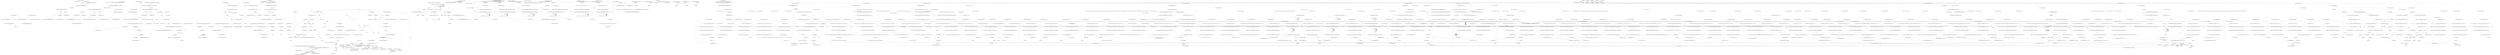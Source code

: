 digraph  {
d22 [cluster="Nancy.Testing.AssertExtensions.ShouldBeOfClass(Nancy.Testing.NodeWrapper, string)", color=green, community=0, label="0: Asserts.Equal(node.Attributes[''class''], className)", span="55-55"];
d21 [cluster="Nancy.Testing.AssertExtensions.ShouldBeOfClass(Nancy.Testing.NodeWrapper, string)", label="Entry Nancy.Testing.AssertExtensions.ShouldBeOfClass(Nancy.Testing.NodeWrapper, string)", span="53-53"];
d23 [cluster="Nancy.Testing.AssertExtensions.ShouldBeOfClass(Nancy.Testing.NodeWrapper, string)", color=green, community=0, label="0: return new AndConnector<NodeWrapper>(node);", span="57-57"];
d25 [cluster="Nancy.Testing.Asserts.Equal<T>(T, T)", label="Entry Nancy.Testing.Asserts.Equal<T>(T, T)", span="35-35"];
d24 [cluster="Nancy.Testing.AssertExtensions.ShouldBeOfClass(Nancy.Testing.NodeWrapper, string)", label="Exit Nancy.Testing.AssertExtensions.ShouldBeOfClass(Nancy.Testing.NodeWrapper, string)", span="53-53"];
d5 [cluster="Nancy.Testing.AndConnector<TSource>.AndConnector(TSource)", label="Entry Nancy.Testing.AndConnector<TSource>.AndConnector(TSource)", span="14-14"];
d26 [cluster="Nancy.Testing.AssertExtensions.ShouldBeOfClass(Nancy.Testing.QueryWrapper, string)", label="Entry Nancy.Testing.AssertExtensions.ShouldBeOfClass(Nancy.Testing.QueryWrapper, string)", span="63-63"];
d2 [cluster="Nancy.Testing.AssertExtensions.ShouldExist(Nancy.Testing.NodeWrapper)", label="return new AndConnector<NodeWrapper>(node);", span="19-19"];
d8 [cluster="Nancy.Testing.AssertExtensions.ShouldExist(Nancy.Testing.QueryWrapper)", label="return new AndConnector<QueryWrapper>(query);", span="29-29"];
d14 [cluster="Nancy.Testing.AssertExtensions.ShouldNotExist(Nancy.Testing.QueryWrapper)", label="return new AndConnector<QueryWrapper>(query);", span="39-39"];
d18 [cluster="Nancy.Testing.AssertExtensions.ShouldExistOnce(Nancy.Testing.QueryWrapper)", label="return new AndConnector<NodeWrapper>(Asserts.Single(query));", span="47-47"];
d29 [cluster="Nancy.Testing.AssertExtensions.ShouldBeOfClass(Nancy.Testing.QueryWrapper, string)", label="return new AndConnector<QueryWrapper>(query);", span="70-70"];
d34 [cluster="Nancy.Testing.AssertExtensions.ShouldContain(Nancy.Testing.NodeWrapper, string, System.StringComparison)", label="return new AndConnector<NodeWrapper>(node);", span="80-80"];
d40 [cluster="Nancy.Testing.AssertExtensions.ShouldContain(Nancy.Testing.QueryWrapper, string, System.StringComparison)", label="return new AndConnector<QueryWrapper>(query);", span="93-93"];
d45 [cluster="Nancy.Testing.AssertExtensions.ShouldContainAttribute(Nancy.Testing.NodeWrapper, string)", label="return new AndConnector<NodeWrapper>(node);", span="103-103"];
d50 [cluster="Nancy.Testing.AssertExtensions.ShouldContainAttribute(Nancy.Testing.NodeWrapper, string, string, System.StringComparison)", label="return new AndConnector<NodeWrapper>(node);", span="113-113"];
d56 [cluster="Nancy.Testing.AssertExtensions.ShouldContainAttribute(Nancy.Testing.QueryWrapper, string)", label="return new AndConnector<QueryWrapper>(query);", span="126-126"];
d62 [cluster="Nancy.Testing.AssertExtensions.ShouldContainAttribute(Nancy.Testing.QueryWrapper, string, string, System.StringComparison)", label="return new AndConnector<QueryWrapper>(query);", span="139-139"];
d30 [cluster="Nancy.Testing.AssertExtensions.ShouldBeOfClass(Nancy.Testing.QueryWrapper, string)", label="Exit Nancy.Testing.AssertExtensions.ShouldBeOfClass(Nancy.Testing.QueryWrapper, string)", span="63-63"];
d27 [cluster="Nancy.Testing.AssertExtensions.ShouldBeOfClass(Nancy.Testing.QueryWrapper, string)", label=query, span="65-65"];
d28 [cluster="Nancy.Testing.AssertExtensions.ShouldBeOfClass(Nancy.Testing.QueryWrapper, string)", label="node.ShouldBeOfClass(className)", span="67-67"];
d0 [cluster="Nancy.Testing.AssertExtensions.ShouldExist(Nancy.Testing.NodeWrapper)", label="Entry Nancy.Testing.AssertExtensions.ShouldExist(Nancy.Testing.NodeWrapper)", span="15-15"];
d1 [cluster="Nancy.Testing.AssertExtensions.ShouldExist(Nancy.Testing.NodeWrapper)", label="Asserts.NotNull(node)", span="17-17"];
d3 [cluster="Nancy.Testing.AssertExtensions.ShouldExist(Nancy.Testing.NodeWrapper)", label="Exit Nancy.Testing.AssertExtensions.ShouldExist(Nancy.Testing.NodeWrapper)", span="15-15"];
d6 [cluster="Nancy.Testing.AssertExtensions.ShouldExist(Nancy.Testing.QueryWrapper)", label="Entry Nancy.Testing.AssertExtensions.ShouldExist(Nancy.Testing.QueryWrapper)", span="25-25"];
d7 [cluster="Nancy.Testing.AssertExtensions.ShouldExist(Nancy.Testing.QueryWrapper)", label="Asserts.True(query.Any())", span="27-27"];
d9 [cluster="Nancy.Testing.AssertExtensions.ShouldExist(Nancy.Testing.QueryWrapper)", label="Exit Nancy.Testing.AssertExtensions.ShouldExist(Nancy.Testing.QueryWrapper)", span="25-25"];
d12 [cluster="Nancy.Testing.AssertExtensions.ShouldNotExist(Nancy.Testing.QueryWrapper)", label="Entry Nancy.Testing.AssertExtensions.ShouldNotExist(Nancy.Testing.QueryWrapper)", span="35-35"];
d13 [cluster="Nancy.Testing.AssertExtensions.ShouldNotExist(Nancy.Testing.QueryWrapper)", label="Asserts.False(query.Any())", span="37-37"];
d15 [cluster="Nancy.Testing.AssertExtensions.ShouldNotExist(Nancy.Testing.QueryWrapper)", label="Exit Nancy.Testing.AssertExtensions.ShouldNotExist(Nancy.Testing.QueryWrapper)", span="35-35"];
d17 [cluster="Nancy.Testing.AssertExtensions.ShouldExistOnce(Nancy.Testing.QueryWrapper)", label="Entry Nancy.Testing.AssertExtensions.ShouldExistOnce(Nancy.Testing.QueryWrapper)", span="45-45"];
d19 [cluster="Nancy.Testing.AssertExtensions.ShouldExistOnce(Nancy.Testing.QueryWrapper)", label="Exit Nancy.Testing.AssertExtensions.ShouldExistOnce(Nancy.Testing.QueryWrapper)", span="45-45"];
d20 [cluster="Nancy.Testing.Asserts.Single<T>(System.Collections.Generic.IEnumerable<T>)", label="Entry Nancy.Testing.Asserts.Single<T>(System.Collections.Generic.IEnumerable<T>)", span="89-89"];
d32 [cluster="Nancy.Testing.AssertExtensions.ShouldContain(Nancy.Testing.NodeWrapper, string, System.StringComparison)", label="Entry Nancy.Testing.AssertExtensions.ShouldContain(Nancy.Testing.NodeWrapper, string, System.StringComparison)", span="76-76"];
d33 [cluster="Nancy.Testing.AssertExtensions.ShouldContain(Nancy.Testing.NodeWrapper, string, System.StringComparison)", label="Asserts.Contains(contents, node.InnerText, comparisonType)", span="78-78"];
d35 [cluster="Nancy.Testing.AssertExtensions.ShouldContain(Nancy.Testing.NodeWrapper, string, System.StringComparison)", label="Exit Nancy.Testing.AssertExtensions.ShouldContain(Nancy.Testing.NodeWrapper, string, System.StringComparison)", span="76-76"];
d37 [cluster="Nancy.Testing.AssertExtensions.ShouldContain(Nancy.Testing.QueryWrapper, string, System.StringComparison)", label="Entry Nancy.Testing.AssertExtensions.ShouldContain(Nancy.Testing.QueryWrapper, string, System.StringComparison)", span="86-86"];
d38 [cluster="Nancy.Testing.AssertExtensions.ShouldContain(Nancy.Testing.QueryWrapper, string, System.StringComparison)", label=query, span="88-88"];
d41 [cluster="Nancy.Testing.AssertExtensions.ShouldContain(Nancy.Testing.QueryWrapper, string, System.StringComparison)", label="Exit Nancy.Testing.AssertExtensions.ShouldContain(Nancy.Testing.QueryWrapper, string, System.StringComparison)", span="86-86"];
d43 [cluster="Nancy.Testing.AssertExtensions.ShouldContainAttribute(Nancy.Testing.NodeWrapper, string)", label="Entry Nancy.Testing.AssertExtensions.ShouldContainAttribute(Nancy.Testing.NodeWrapper, string)", span="99-99"];
d44 [cluster="Nancy.Testing.AssertExtensions.ShouldContainAttribute(Nancy.Testing.NodeWrapper, string)", label="Asserts.True(node.HasAttribute(name))", span="101-101"];
d46 [cluster="Nancy.Testing.AssertExtensions.ShouldContainAttribute(Nancy.Testing.NodeWrapper, string)", label="Exit Nancy.Testing.AssertExtensions.ShouldContainAttribute(Nancy.Testing.NodeWrapper, string)", span="99-99"];
d48 [cluster="Nancy.Testing.AssertExtensions.ShouldContainAttribute(Nancy.Testing.NodeWrapper, string, string, System.StringComparison)", label="Entry Nancy.Testing.AssertExtensions.ShouldContainAttribute(Nancy.Testing.NodeWrapper, string, string, System.StringComparison)", span="109-109"];
d49 [cluster="Nancy.Testing.AssertExtensions.ShouldContainAttribute(Nancy.Testing.NodeWrapper, string, string, System.StringComparison)", label="Asserts.Equal(node.Attributes[name], value, comparisonType)", span="111-111"];
d51 [cluster="Nancy.Testing.AssertExtensions.ShouldContainAttribute(Nancy.Testing.NodeWrapper, string, string, System.StringComparison)", label="Exit Nancy.Testing.AssertExtensions.ShouldContainAttribute(Nancy.Testing.NodeWrapper, string, string, System.StringComparison)", span="109-109"];
d53 [cluster="Nancy.Testing.AssertExtensions.ShouldContainAttribute(Nancy.Testing.QueryWrapper, string)", label="Entry Nancy.Testing.AssertExtensions.ShouldContainAttribute(Nancy.Testing.QueryWrapper, string)", span="119-119"];
d54 [cluster="Nancy.Testing.AssertExtensions.ShouldContainAttribute(Nancy.Testing.QueryWrapper, string)", label=query, span="121-121"];
d57 [cluster="Nancy.Testing.AssertExtensions.ShouldContainAttribute(Nancy.Testing.QueryWrapper, string)", label="Exit Nancy.Testing.AssertExtensions.ShouldContainAttribute(Nancy.Testing.QueryWrapper, string)", span="119-119"];
d59 [cluster="Nancy.Testing.AssertExtensions.ShouldContainAttribute(Nancy.Testing.QueryWrapper, string, string, System.StringComparison)", label="Entry Nancy.Testing.AssertExtensions.ShouldContainAttribute(Nancy.Testing.QueryWrapper, string, string, System.StringComparison)", span="132-132"];
d60 [cluster="Nancy.Testing.AssertExtensions.ShouldContainAttribute(Nancy.Testing.QueryWrapper, string, string, System.StringComparison)", label=query, span="134-134"];
d63 [cluster="Nancy.Testing.AssertExtensions.ShouldContainAttribute(Nancy.Testing.QueryWrapper, string, string, System.StringComparison)", label="Exit Nancy.Testing.AssertExtensions.ShouldContainAttribute(Nancy.Testing.QueryWrapper, string, string, System.StringComparison)", span="132-132"];
d31 [cluster="Nancy.Testing.NodeWrapper.ShouldBeOfClass(string)", label="Entry Nancy.Testing.NodeWrapper.ShouldBeOfClass(string)", span="53-53"];
d4 [cluster="Nancy.Testing.Asserts.NotNull(object)", label="Entry Nancy.Testing.Asserts.NotNull(object)", span="62-62"];
d10 [cluster="System.Collections.Generic.IEnumerable<TSource>.Any<TSource>()", label="Entry System.Collections.Generic.IEnumerable<TSource>.Any<TSource>()", span="0-0"];
d11 [cluster="Nancy.Testing.Asserts.True(bool)", label="Entry Nancy.Testing.Asserts.True(bool)", span="110-110"];
d16 [cluster="Nancy.Testing.Asserts.False(bool)", label="Entry Nancy.Testing.Asserts.False(bool)", span="54-54"];
d36 [cluster="Nancy.Testing.Asserts.Contains(string, string, System.StringComparison)", label="Entry Nancy.Testing.Asserts.Contains(string, string, System.StringComparison)", span="27-27"];
d39 [cluster="Nancy.Testing.AssertExtensions.ShouldContain(Nancy.Testing.QueryWrapper, string, System.StringComparison)", label="node.ShouldContain(contents, comparisonType)", span="90-90"];
d47 [cluster="Nancy.Testing.NodeWrapper.HasAttribute(string)", label="Entry Nancy.Testing.NodeWrapper.HasAttribute(string)", span="26-26"];
d52 [cluster="Nancy.Testing.Asserts.Equal(string, string, System.StringComparison)", label="Entry Nancy.Testing.Asserts.Equal(string, string, System.StringComparison)", span="46-46"];
d55 [cluster="Nancy.Testing.AssertExtensions.ShouldContainAttribute(Nancy.Testing.QueryWrapper, string)", label="node.ShouldContainAttribute(name)", span="123-123"];
d61 [cluster="Nancy.Testing.AssertExtensions.ShouldContainAttribute(Nancy.Testing.QueryWrapper, string, string, System.StringComparison)", label="node.ShouldContainAttribute(name, value)", span="136-136"];
d42 [cluster="Nancy.Testing.NodeWrapper.ShouldContain(string, System.StringComparison)", label="Entry Nancy.Testing.NodeWrapper.ShouldContain(string, System.StringComparison)", span="76-76"];
d58 [cluster="Nancy.Testing.NodeWrapper.ShouldContainAttribute(string)", label="Entry Nancy.Testing.NodeWrapper.ShouldContainAttribute(string)", span="99-99"];
d64 [cluster="Nancy.Testing.NodeWrapper.ShouldContainAttribute(string, string, System.StringComparison)", label="Entry Nancy.Testing.NodeWrapper.ShouldContainAttribute(string, string, System.StringComparison)", span="109-109"];
m0_7 [cluster="DotLiquidViewEngine.cstr", file="AssertExtensionsTests.cs", label="Entry DotLiquidViewEngine.cstr", span=""];
m0_36 [cluster="System.IO.MemoryStream.ShouldEqual(string)", file="AssertExtensionsTests.cs", label="Entry System.IO.MemoryStream.ShouldEqual(string)", span="162-162"];
m0_96 [cluster="System.Collections.Generic.List<T>.List()", file="AssertExtensionsTests.cs", label="Entry System.Collections.Generic.List<T>.List()", span="0-0"];
m0_58 [cluster="Nancy.ViewEngines.DotLiquid.Tests.DotLiquidViewEngineFixture.When_passing_a_null_model_should_return_a_null_model_message_if_called()", file="AssertExtensionsTests.cs", label="Entry Nancy.ViewEngines.DotLiquid.Tests.DotLiquidViewEngineFixture.When_passing_a_null_model_should_return_a_null_model_message_if_called()", span="85-85"];
m0_59 [cluster="Nancy.ViewEngines.DotLiquid.Tests.DotLiquidViewEngineFixture.When_passing_a_null_model_should_return_a_null_model_message_if_called()", file="AssertExtensionsTests.cs", label="var location = new ViewLocationResult(\r\n                string.Empty,\r\n                string.Empty,\r\n                ''liquid'',\r\n                () => new StringReader(@''<h1>Hello Mr. {{ model.name }}</h1>'')\r\n            )", span="88-93"];
m0_60 [cluster="Nancy.ViewEngines.DotLiquid.Tests.DotLiquidViewEngineFixture.When_passing_a_null_model_should_return_a_null_model_message_if_called()", file="AssertExtensionsTests.cs", label="var stream = new MemoryStream()", span="95-95"];
m0_61 [cluster="Nancy.ViewEngines.DotLiquid.Tests.DotLiquidViewEngineFixture.When_passing_a_null_model_should_return_a_null_model_message_if_called()", file="AssertExtensionsTests.cs", label="var response = this.engine.RenderView(location, null, this.renderContext)", span="98-98"];
m0_62 [cluster="Nancy.ViewEngines.DotLiquid.Tests.DotLiquidViewEngineFixture.When_passing_a_null_model_should_return_a_null_model_message_if_called()", file="AssertExtensionsTests.cs", label="response.Contents.Invoke(stream)", span="99-99"];
m0_63 [cluster="Nancy.ViewEngines.DotLiquid.Tests.DotLiquidViewEngineFixture.When_passing_a_null_model_should_return_a_null_model_message_if_called()", file="AssertExtensionsTests.cs", label="stream.ShouldEqual(''<h1>Hello Mr. [Model is null]</h1>'')", span="102-102"];
m0_64 [cluster="Nancy.ViewEngines.DotLiquid.Tests.DotLiquidViewEngineFixture.When_passing_a_null_model_should_return_a_null_model_message_if_called()", file="AssertExtensionsTests.cs", label="Exit Nancy.ViewEngines.DotLiquid.Tests.DotLiquidViewEngineFixture.When_passing_a_null_model_should_return_a_null_model_message_if_called()", span="85-85"];
m0_32 [cluster="Nancy.ViewEngines.ViewLocationResult.ViewLocationResult(string, string, string, System.Func<System.IO.TextReader>)", file="AssertExtensionsTests.cs", label="Entry Nancy.ViewEngines.ViewLocationResult.ViewLocationResult(string, string, string, System.Func<System.IO.TextReader>)", span="17-17"];
m0_9 [cluster="Unk.>", file="AssertExtensionsTests.cs", label="Entry Unk.>", span=""];
m0_46 [cluster="System.Collections.Generic.IEnumerable<T>.ShouldHaveCount<T>(int)", file="AssertExtensionsTests.cs", label="Entry System.Collections.Generic.IEnumerable<T>.ShouldHaveCount<T>(int)", span="65-65"];
m0_25 [cluster="Nancy.ViewEngines.DotLiquid.Tests.DotLiquidViewEngineFixture.Include_should_look_for_a_partial()", file="AssertExtensionsTests.cs", label="Entry Nancy.ViewEngines.DotLiquid.Tests.DotLiquidViewEngineFixture.Include_should_look_for_a_partial()", span="32-32"];
m0_26 [cluster="Nancy.ViewEngines.DotLiquid.Tests.DotLiquidViewEngineFixture.Include_should_look_for_a_partial()", file="AssertExtensionsTests.cs", label="var location = new ViewLocationResult(\r\n                string.Empty,\r\n                string.Empty,\r\n                ''liquid'',\r\n                () => new StringReader(@''<h1>Including a partial</h1>{% include 'partial' %}'')\r\n            )", span="35-40"];
m0_27 [cluster="Nancy.ViewEngines.DotLiquid.Tests.DotLiquidViewEngineFixture.Include_should_look_for_a_partial()", file="AssertExtensionsTests.cs", label="var stream = new MemoryStream()", span="42-42"];
m0_28 [cluster="Nancy.ViewEngines.DotLiquid.Tests.DotLiquidViewEngineFixture.Include_should_look_for_a_partial()", file="AssertExtensionsTests.cs", label="var response = this.engine.RenderView(location, null, this.renderContext)", span="45-45"];
m0_29 [cluster="Nancy.ViewEngines.DotLiquid.Tests.DotLiquidViewEngineFixture.Include_should_look_for_a_partial()", file="AssertExtensionsTests.cs", label="response.Contents.Invoke(stream)", span="46-46"];
m0_30 [cluster="Nancy.ViewEngines.DotLiquid.Tests.DotLiquidViewEngineFixture.Include_should_look_for_a_partial()", file="AssertExtensionsTests.cs", label="stream.ShouldEqual(''<h1>Including a partial</h1>Some template.'')", span="49-49"];
m0_31 [cluster="Nancy.ViewEngines.DotLiquid.Tests.DotLiquidViewEngineFixture.Include_should_look_for_a_partial()", file="AssertExtensionsTests.cs", label="Exit Nancy.ViewEngines.DotLiquid.Tests.DotLiquidViewEngineFixture.Include_should_look_for_a_partial()", span="32-32"];
m0_34 [cluster="Nancy.ViewEngines.DotLiquid.DotLiquidViewEngine.RenderView(Nancy.ViewEngines.ViewLocationResult, dynamic, Nancy.ViewEngines.IRenderContext)", file="AssertExtensionsTests.cs", label="Entry Nancy.ViewEngines.DotLiquid.DotLiquidViewEngine.RenderView(Nancy.ViewEngines.ViewLocationResult, dynamic, Nancy.ViewEngines.IRenderContext)", span="53-53"];
m0_35 [cluster="System.Action<T>.Invoke(T)", file="AssertExtensionsTests.cs", label="Entry System.Action<T>.Invoke(T)", span="0-0"];
m0_0 [cluster="Nancy.ViewEngines.DotLiquid.Tests.DotLiquidViewEngineFixture.DotLiquidViewEngineFixture()", file="AssertExtensionsTests.cs", label="Entry Nancy.ViewEngines.DotLiquid.Tests.DotLiquidViewEngineFixture.DotLiquidViewEngineFixture()", span="15-15"];
m0_1 [cluster="Nancy.ViewEngines.DotLiquid.Tests.DotLiquidViewEngineFixture.DotLiquidViewEngineFixture()", file="AssertExtensionsTests.cs", label="this.engine = new DotLiquidViewEngine(new LiquidNancyFileSystem(''''))", span="17-17"];
m0_2 [cluster="Nancy.ViewEngines.DotLiquid.Tests.DotLiquidViewEngineFixture.DotLiquidViewEngineFixture()", file="AssertExtensionsTests.cs", label="var cache = A.Fake<IViewCache>()", span="19-19"];
m0_3 [cluster="Nancy.ViewEngines.DotLiquid.Tests.DotLiquidViewEngineFixture.DotLiquidViewEngineFixture()", file="AssertExtensionsTests.cs", label="A.CallTo(() => cache.GetOrAdd(A<ViewLocationResult>.Ignored, A<Func<ViewLocationResult, Template>>.Ignored))\r\n                .ReturnsLazily(x =>\r\n                {\r\n                    var result = x.GetArgument<ViewLocationResult>(0);\r\n                    return x.GetArgument<Func<ViewLocationResult, Template>>(1).Invoke(result);\r\n                })", span="20-25"];
m0_5 [cluster="Nancy.ViewEngines.DotLiquid.Tests.DotLiquidViewEngineFixture.DotLiquidViewEngineFixture()", file="AssertExtensionsTests.cs", label="A.CallTo(() => this.renderContext.ViewCache).Returns(cache)", span="28-28"];
m0_4 [cluster="Nancy.ViewEngines.DotLiquid.Tests.DotLiquidViewEngineFixture.DotLiquidViewEngineFixture()", file="AssertExtensionsTests.cs", label="this.renderContext = A.Fake<IRenderContext>()", span="27-27"];
m0_6 [cluster="Nancy.ViewEngines.DotLiquid.Tests.DotLiquidViewEngineFixture.DotLiquidViewEngineFixture()", file="AssertExtensionsTests.cs", label="Exit Nancy.ViewEngines.DotLiquid.Tests.DotLiquidViewEngineFixture.DotLiquidViewEngineFixture()", span="15-15"];
m0_78 [cluster="Nancy.ViewEngines.DotLiquid.Tests.DotLiquidViewEngineFixture.when_calling_a_missing_member_should_return_a_missing_member_message()", file="AssertExtensionsTests.cs", label="Entry Nancy.ViewEngines.DotLiquid.Tests.DotLiquidViewEngineFixture.when_calling_a_missing_member_should_return_a_missing_member_message()", span="127-127"];
m0_79 [cluster="Nancy.ViewEngines.DotLiquid.Tests.DotLiquidViewEngineFixture.when_calling_a_missing_member_should_return_a_missing_member_message()", file="AssertExtensionsTests.cs", label="var location = new ViewLocationResult(\r\n                string.Empty,\r\n                string.Empty,\r\n                ''liquid'',\r\n                () => new StringReader(@''<h1>Hello Mr. {{ model.name }}</h1>'')\r\n            )", span="130-135"];
m0_80 [cluster="Nancy.ViewEngines.DotLiquid.Tests.DotLiquidViewEngineFixture.when_calling_a_missing_member_should_return_a_missing_member_message()", file="AssertExtensionsTests.cs", label="var stream = new MemoryStream()", span="137-137"];
m0_81 [cluster="Nancy.ViewEngines.DotLiquid.Tests.DotLiquidViewEngineFixture.when_calling_a_missing_member_should_return_a_missing_member_message()", file="AssertExtensionsTests.cs", label="var response = this.engine.RenderView(location, new { lastname = ''test'' }, this.renderContext)", span="140-140"];
m0_82 [cluster="Nancy.ViewEngines.DotLiquid.Tests.DotLiquidViewEngineFixture.when_calling_a_missing_member_should_return_a_missing_member_message()", file="AssertExtensionsTests.cs", label="response.Contents.Invoke(stream)", span="141-141"];
m0_83 [cluster="Nancy.ViewEngines.DotLiquid.Tests.DotLiquidViewEngineFixture.when_calling_a_missing_member_should_return_a_missing_member_message()", file="AssertExtensionsTests.cs", label="stream.ShouldEqual(''<h1>Hello Mr. [Can't find :name in the model]</h1>'')", span="144-144"];
m0_84 [cluster="Nancy.ViewEngines.DotLiquid.Tests.DotLiquidViewEngineFixture.when_calling_a_missing_member_should_return_a_missing_member_message()", file="AssertExtensionsTests.cs", label="Exit Nancy.ViewEngines.DotLiquid.Tests.DotLiquidViewEngineFixture.when_calling_a_missing_member_should_return_a_missing_member_message()", span="127-127"];
m0_21 [cluster="Unk.Invoke", file="AssertExtensionsTests.cs", label="Entry Unk.Invoke", span=""];
m0_10 [cluster="Unk.CallTo", file="AssertExtensionsTests.cs", label="Entry Unk.CallTo", span=""];
m0_16 [cluster="Unk.GetOrAdd", file="AssertExtensionsTests.cs", label="Entry Unk.GetOrAdd", span=""];
m0_97 [cluster="lambda expression", file="AssertExtensionsTests.cs", label="Entry lambda expression", span="155-155"];
m0_14 [cluster="lambda expression", file="AssertExtensionsTests.cs", label="cache.GetOrAdd(A<ViewLocationResult>.Ignored, A<Func<ViewLocationResult, Template>>.Ignored)", span="20-20"];
m0_13 [cluster="lambda expression", file="AssertExtensionsTests.cs", label="Entry lambda expression", span="20-20"];
m0_17 [cluster="lambda expression", file="AssertExtensionsTests.cs", label="Entry lambda expression", span="21-25"];
m0_22 [cluster="lambda expression", file="AssertExtensionsTests.cs", label="Entry lambda expression", span="28-28"];
m0_15 [cluster="lambda expression", file="AssertExtensionsTests.cs", label="Exit lambda expression", span="20-20"];
m0_18 [cluster="lambda expression", file="AssertExtensionsTests.cs", label="var result = x.GetArgument<ViewLocationResult>(0)", span="23-23"];
m0_19 [cluster="lambda expression", file="AssertExtensionsTests.cs", label="return x.GetArgument<Func<ViewLocationResult, Template>>(1).Invoke(result);", span="24-24"];
m0_20 [cluster="lambda expression", file="AssertExtensionsTests.cs", label="Exit lambda expression", span="21-25"];
m0_23 [cluster="lambda expression", file="AssertExtensionsTests.cs", label="this.renderContext.ViewCache", span="28-28"];
m0_24 [cluster="lambda expression", file="AssertExtensionsTests.cs", label="Exit lambda expression", span="28-28"];
m0_37 [cluster="lambda expression", file="AssertExtensionsTests.cs", label="Entry lambda expression", span="39-39"];
m0_38 [cluster="lambda expression", file="AssertExtensionsTests.cs", label="new StringReader(@''<h1>Including a partial</h1>{% include 'partial' %}'')", span="39-39"];
m0_39 [cluster="lambda expression", file="AssertExtensionsTests.cs", label="Exit lambda expression", span="39-39"];
m0_55 [cluster="lambda expression", file="AssertExtensionsTests.cs", label="Entry lambda expression", span="71-71"];
m0_56 [cluster="lambda expression", file="AssertExtensionsTests.cs", label="new StringReader(@''{% assign name = 'test' %}<h1>Hello Mr. {{ name }}</h1>'')", span="71-71"];
m0_57 [cluster="lambda expression", file="AssertExtensionsTests.cs", label="Exit lambda expression", span="71-71"];
m0_65 [cluster="lambda expression", file="AssertExtensionsTests.cs", label="Entry lambda expression", span="92-92"];
m0_66 [cluster="lambda expression", file="AssertExtensionsTests.cs", label="new StringReader(@''<h1>Hello Mr. {{ model.name }}</h1>'')", span="92-92"];
m0_67 [cluster="lambda expression", file="AssertExtensionsTests.cs", label="Exit lambda expression", span="92-92"];
m0_75 [cluster="lambda expression", file="AssertExtensionsTests.cs", label="Entry lambda expression", span="113-113"];
m0_76 [cluster="lambda expression", file="AssertExtensionsTests.cs", label="new StringReader(@''<h1>Hello Mr. {{ model.name }}</h1>'')", span="113-113"];
m0_77 [cluster="lambda expression", file="AssertExtensionsTests.cs", label="Exit lambda expression", span="113-113"];
m0_85 [cluster="lambda expression", file="AssertExtensionsTests.cs", label="Entry lambda expression", span="134-134"];
m0_86 [cluster="lambda expression", file="AssertExtensionsTests.cs", label="new StringReader(@''<h1>Hello Mr. {{ model.name }}</h1>'')", span="134-134"];
m0_87 [cluster="lambda expression", file="AssertExtensionsTests.cs", label="Exit lambda expression", span="134-134"];
m0_98 [cluster="lambda expression", file="AssertExtensionsTests.cs", label="new StringReader(@''<ul>{% for item in model.Widgets %}<li>{{ item.name }}</li>{% endfor %}</ul>'')", span="155-155"];
m0_99 [cluster="lambda expression", file="AssertExtensionsTests.cs", label="Exit lambda expression", span="155-155"];
m0_68 [cluster="Nancy.ViewEngines.DotLiquid.Tests.DotLiquidViewEngineFixture.RenderView_should_accept_a_model_and_read_from_it_into_the_stream()", file="AssertExtensionsTests.cs", label="Entry Nancy.ViewEngines.DotLiquid.Tests.DotLiquidViewEngineFixture.RenderView_should_accept_a_model_and_read_from_it_into_the_stream()", span="106-106"];
m0_69 [cluster="Nancy.ViewEngines.DotLiquid.Tests.DotLiquidViewEngineFixture.RenderView_should_accept_a_model_and_read_from_it_into_the_stream()", file="AssertExtensionsTests.cs", label="var location = new ViewLocationResult(\r\n                string.Empty,\r\n                string.Empty,\r\n                ''liquid'',\r\n                () => new StringReader(@''<h1>Hello Mr. {{ model.name }}</h1>'')\r\n            )", span="109-114"];
m0_70 [cluster="Nancy.ViewEngines.DotLiquid.Tests.DotLiquidViewEngineFixture.RenderView_should_accept_a_model_and_read_from_it_into_the_stream()", file="AssertExtensionsTests.cs", label="var stream = new MemoryStream()", span="116-116"];
m0_71 [cluster="Nancy.ViewEngines.DotLiquid.Tests.DotLiquidViewEngineFixture.RenderView_should_accept_a_model_and_read_from_it_into_the_stream()", file="AssertExtensionsTests.cs", label="var response = this.engine.RenderView(location, new { name = ''test'' }, this.renderContext)", span="119-119"];
m0_72 [cluster="Nancy.ViewEngines.DotLiquid.Tests.DotLiquidViewEngineFixture.RenderView_should_accept_a_model_and_read_from_it_into_the_stream()", file="AssertExtensionsTests.cs", label="response.Contents.Invoke(stream)", span="120-120"];
m0_73 [cluster="Nancy.ViewEngines.DotLiquid.Tests.DotLiquidViewEngineFixture.RenderView_should_accept_a_model_and_read_from_it_into_the_stream()", file="AssertExtensionsTests.cs", label="stream.ShouldEqual(''<h1>Hello Mr. test</h1>'')", span="123-123"];
m0_74 [cluster="Nancy.ViewEngines.DotLiquid.Tests.DotLiquidViewEngineFixture.RenderView_should_accept_a_model_and_read_from_it_into_the_stream()", file="AssertExtensionsTests.cs", label="Exit Nancy.ViewEngines.DotLiquid.Tests.DotLiquidViewEngineFixture.RenderView_should_accept_a_model_and_read_from_it_into_the_stream()", span="106-106"];
m0_33 [cluster="System.IO.MemoryStream.MemoryStream()", file="AssertExtensionsTests.cs", label="Entry System.IO.MemoryStream.MemoryStream()", span="0-0"];
m0_40 [cluster="System.IO.StringReader.StringReader(string)", file="AssertExtensionsTests.cs", label="Entry System.IO.StringReader.StringReader(string)", span="0-0"];
m0_48 [cluster="Nancy.ViewEngines.DotLiquid.Tests.DotLiquidViewEngineFixture.RenderView_should_render_to_stream()", file="AssertExtensionsTests.cs", label="Entry Nancy.ViewEngines.DotLiquid.Tests.DotLiquidViewEngineFixture.RenderView_should_render_to_stream()", span="64-64"];
m0_49 [cluster="Nancy.ViewEngines.DotLiquid.Tests.DotLiquidViewEngineFixture.RenderView_should_render_to_stream()", file="AssertExtensionsTests.cs", label="var location = new ViewLocationResult(\r\n                string.Empty,\r\n                string.Empty,\r\n                ''liquid'',\r\n                () => new StringReader(@''{% assign name = 'test' %}<h1>Hello Mr. {{ name }}</h1>'')\r\n            )", span="67-72"];
m0_50 [cluster="Nancy.ViewEngines.DotLiquid.Tests.DotLiquidViewEngineFixture.RenderView_should_render_to_stream()", file="AssertExtensionsTests.cs", label="var stream = new MemoryStream()", span="74-74"];
m0_51 [cluster="Nancy.ViewEngines.DotLiquid.Tests.DotLiquidViewEngineFixture.RenderView_should_render_to_stream()", file="AssertExtensionsTests.cs", label="var response = this.engine.RenderView(location, null, this.renderContext)", span="77-77"];
m0_52 [cluster="Nancy.ViewEngines.DotLiquid.Tests.DotLiquidViewEngineFixture.RenderView_should_render_to_stream()", file="AssertExtensionsTests.cs", label="response.Contents.Invoke(stream)", span="78-78"];
m0_53 [cluster="Nancy.ViewEngines.DotLiquid.Tests.DotLiquidViewEngineFixture.RenderView_should_render_to_stream()", file="AssertExtensionsTests.cs", label="stream.ShouldEqual(''<h1>Hello Mr. test</h1>'')", span="81-81"];
m0_54 [cluster="Nancy.ViewEngines.DotLiquid.Tests.DotLiquidViewEngineFixture.RenderView_should_render_to_stream()", file="AssertExtensionsTests.cs", label="Exit Nancy.ViewEngines.DotLiquid.Tests.DotLiquidViewEngineFixture.RenderView_should_render_to_stream()", span="64-64"];
m0_41 [cluster="Nancy.ViewEngines.DotLiquid.Tests.DotLiquidViewEngineFixture.Should_support_files_with_the_liquid_extensions()", file="AssertExtensionsTests.cs", label="Entry Nancy.ViewEngines.DotLiquid.Tests.DotLiquidViewEngineFixture.Should_support_files_with_the_liquid_extensions()", span="53-53"];
m0_42 [cluster="Nancy.ViewEngines.DotLiquid.Tests.DotLiquidViewEngineFixture.Should_support_files_with_the_liquid_extensions()", file="AssertExtensionsTests.cs", label="var extensions = this.engine.Extensions", span="56-56"];
m0_43 [cluster="Nancy.ViewEngines.DotLiquid.Tests.DotLiquidViewEngineFixture.Should_support_files_with_the_liquid_extensions()", file="AssertExtensionsTests.cs", label="extensions.ShouldHaveCount(1)", span="59-59"];
m0_44 [cluster="Nancy.ViewEngines.DotLiquid.Tests.DotLiquidViewEngineFixture.Should_support_files_with_the_liquid_extensions()", file="AssertExtensionsTests.cs", label="extensions.ShouldEqualSequence(new[] { ''liquid'' })", span="60-60"];
m0_45 [cluster="Nancy.ViewEngines.DotLiquid.Tests.DotLiquidViewEngineFixture.Should_support_files_with_the_liquid_extensions()", file="AssertExtensionsTests.cs", label="Exit Nancy.ViewEngines.DotLiquid.Tests.DotLiquidViewEngineFixture.Should_support_files_with_the_liquid_extensions()", span="53-53"];
m0_47 [cluster="System.Collections.Generic.IEnumerable<T>.ShouldEqualSequence<T>(System.Collections.Generic.IEnumerable<T>)", file="AssertExtensionsTests.cs", label="Entry System.Collections.Generic.IEnumerable<T>.ShouldEqualSequence<T>(System.Collections.Generic.IEnumerable<T>)", span="95-95"];
m0_8 [cluster="Nancy.ViewEngines.DotLiquid.LiquidNancyFileSystem.LiquidNancyFileSystem(string)", file="AssertExtensionsTests.cs", label="Entry Nancy.ViewEngines.DotLiquid.LiquidNancyFileSystem.LiquidNancyFileSystem(string)", span="6-6"];
m0_12 [cluster="Unk.Returns", file="AssertExtensionsTests.cs", label="Entry Unk.Returns", span=""];
m0_88 [cluster="Nancy.ViewEngines.DotLiquid.Tests.DotLiquidViewEngineFixture.RenderView_should_accept_a_model_with_a_list_and_iterate_over_it()", file="AssertExtensionsTests.cs", label="Entry Nancy.ViewEngines.DotLiquid.Tests.DotLiquidViewEngineFixture.RenderView_should_accept_a_model_with_a_list_and_iterate_over_it()", span="148-148"];
m0_89 [cluster="Nancy.ViewEngines.DotLiquid.Tests.DotLiquidViewEngineFixture.RenderView_should_accept_a_model_with_a_list_and_iterate_over_it()", file="AssertExtensionsTests.cs", label="var location = new ViewLocationResult(\r\n                string.Empty,\r\n                string.Empty,\r\n                ''liquid'',\r\n                () => new StringReader(@''<ul>{% for item in model.Widgets %}<li>{{ item.name }}</li>{% endfor %}</ul>'')\r\n            )", span="151-156"];
m0_90 [cluster="Nancy.ViewEngines.DotLiquid.Tests.DotLiquidViewEngineFixture.RenderView_should_accept_a_model_with_a_list_and_iterate_over_it()", file="AssertExtensionsTests.cs", label="var stream = new MemoryStream()", span="158-158"];
m0_92 [cluster="Nancy.ViewEngines.DotLiquid.Tests.DotLiquidViewEngineFixture.RenderView_should_accept_a_model_with_a_list_and_iterate_over_it()", file="AssertExtensionsTests.cs", label="var response = this.engine.RenderView(location, new { Widgets = widgets }, this.renderContext)", span="162-162"];
m0_91 [cluster="Nancy.ViewEngines.DotLiquid.Tests.DotLiquidViewEngineFixture.RenderView_should_accept_a_model_with_a_list_and_iterate_over_it()", file="AssertExtensionsTests.cs", label="var widgets = new List<object> { new { name = ''Widget 1'' }, new { name = ''Widget 2'' }, new { name = ''Widget 3'' }, new { name = ''Widget 4'' } }", span="161-161"];
m0_93 [cluster="Nancy.ViewEngines.DotLiquid.Tests.DotLiquidViewEngineFixture.RenderView_should_accept_a_model_with_a_list_and_iterate_over_it()", file="AssertExtensionsTests.cs", label="response.Contents.Invoke(stream)", span="163-163"];
m0_94 [cluster="Nancy.ViewEngines.DotLiquid.Tests.DotLiquidViewEngineFixture.RenderView_should_accept_a_model_with_a_list_and_iterate_over_it()", file="AssertExtensionsTests.cs", label="stream.ShouldEqual(''<ul><li>Widget 1</li><li>Widget 2</li><li>Widget 3</li><li>Widget 4</li></ul>'')", span="166-166"];
m0_95 [cluster="Nancy.ViewEngines.DotLiquid.Tests.DotLiquidViewEngineFixture.RenderView_should_accept_a_model_with_a_list_and_iterate_over_it()", file="AssertExtensionsTests.cs", label="Exit Nancy.ViewEngines.DotLiquid.Tests.DotLiquidViewEngineFixture.RenderView_should_accept_a_model_with_a_list_and_iterate_over_it()", span="148-148"];
m0_11 [cluster="Unk.ReturnsLazily", file="AssertExtensionsTests.cs", label="Entry Unk.ReturnsLazily", span=""];
m0_100 [file="AssertExtensionsTests.cs", label="Nancy.ViewEngines.DotLiquid.Tests.DotLiquidViewEngineFixture", span=""];
m0_101 [file="AssertExtensionsTests.cs", label=cache, span=""];
m1_36 [cluster="Nancy.Testing.Asserts.NotNull(object)", file="Asserts.cs", label="actual == null", span="64-64"];
m1_37 [cluster="Nancy.Testing.Asserts.NotNull(object)", file="Asserts.cs", label="throw new AssertException(''The value was null.'');", span="66-66"];
m1_38 [cluster="Nancy.Testing.Asserts.NotNull(object)", file="Asserts.cs", label="Exit Nancy.Testing.Asserts.NotNull(object)", span="62-62"];
m1_13 [cluster="System.Collections.Generic.IEqualityComparer<T>.Equals(T, T)", file="Asserts.cs", label="Entry System.Collections.Generic.IEqualityComparer<T>.Equals(T, T)", span="0-0"];
m1_8 [cluster="Unk.Any", file="Asserts.cs", label="Entry Unk.Any", span=""];
m1_19 [cluster="string.Format(string, object, object)", file="Asserts.cs", label="Entry string.Format(string, object, object)", span="0-0"];
m1_25 [cluster="Nancy.Testing.AssertEqualityComparer<T>.Equals(T, T)", file="Asserts.cs", label="Entry Nancy.Testing.AssertEqualityComparer<T>.Equals(T, T)", span="12-12"];
m1_20 [cluster="Nancy.Testing.Asserts.Equal<T>(T, T)", file="Asserts.cs", label="Entry Nancy.Testing.Asserts.Equal<T>(T, T)", span="35-35"];
m1_21 [cluster="Nancy.Testing.Asserts.Equal<T>(T, T)", file="Asserts.cs", label="var comparer =\r\n                new AssertEqualityComparer<T>()", span="37-38"];
m1_22 [cluster="Nancy.Testing.Asserts.Equal<T>(T, T)", file="Asserts.cs", label="!comparer.Equals(actual, expected)", span="40-40"];
m1_23 [cluster="Nancy.Testing.Asserts.Equal<T>(T, T)", file="Asserts.cs", label="throw new AssertException(string.Format(''The expected value '{0}' was not equal to the actual value '{1}'.'', expected, actual));", span="42-42"];
m1_24 [cluster="Nancy.Testing.Asserts.Equal<T>(T, T)", file="Asserts.cs", label="Exit Nancy.Testing.Asserts.Equal<T>(T, T)", span="35-35"];
m1_43 [cluster="Nancy.Testing.Asserts.Same<T>(T, T)", file="Asserts.cs", label="Entry Nancy.Testing.Asserts.Same<T>(T, T)", span="78-78"];
m1_44 [cluster="Nancy.Testing.Asserts.Same<T>(T, T)", file="Asserts.cs", label="var isTheSameInstance =\r\n                Object.ReferenceEquals(actual, expected)", span="80-81"];
m1_46 [cluster="Nancy.Testing.Asserts.Same<T>(T, T)", file="Asserts.cs", label="throw new AssertException(string.Format(''The expected value '{0}' was not same to the actual value '{1}''', expected, actual));", span="85-85"];
m1_45 [cluster="Nancy.Testing.Asserts.Same<T>(T, T)", file="Asserts.cs", label="!isTheSameInstance", span="83-83"];
m1_47 [cluster="Nancy.Testing.Asserts.Same<T>(T, T)", file="Asserts.cs", label="Exit Nancy.Testing.Asserts.Same<T>(T, T)", span="78-78"];
m1_31 [cluster="Nancy.Testing.Asserts.False(bool)", file="Asserts.cs", label="Entry Nancy.Testing.Asserts.False(bool)", span="54-54"];
m1_32 [cluster="Nancy.Testing.Asserts.False(bool)", file="Asserts.cs", label=condition, span="56-56"];
m1_33 [cluster="Nancy.Testing.Asserts.False(bool)", file="Asserts.cs", label="throw new AssertException(''The condition was not false.'');", span="58-58"];
m1_34 [cluster="Nancy.Testing.Asserts.False(bool)", file="Asserts.cs", label="Exit Nancy.Testing.Asserts.False(bool)", span="54-54"];
m1_26 [cluster="Nancy.Testing.Asserts.Equal(string, string, System.StringComparison)", file="Asserts.cs", label="Entry Nancy.Testing.Asserts.Equal(string, string, System.StringComparison)", span="46-46"];
m1_27 [cluster="Nancy.Testing.Asserts.Equal(string, string, System.StringComparison)", file="Asserts.cs", label="!String.Equals(expected, actual, comparisonType)", span="48-48"];
m1_28 [cluster="Nancy.Testing.Asserts.Equal(string, string, System.StringComparison)", file="Asserts.cs", label="throw new AssertException(string.Format(''The expected value '{0}' was not equal to the actual value '{1}'.'', expected, actual));", span="50-50"];
m1_29 [cluster="Nancy.Testing.Asserts.Equal(string, string, System.StringComparison)", file="Asserts.cs", label="Exit Nancy.Testing.Asserts.Equal(string, string, System.StringComparison)", span="46-46"];
m1_14 [cluster="Nancy.Testing.Asserts.Contains(string, string, System.StringComparison)", file="Asserts.cs", label="Entry Nancy.Testing.Asserts.Contains(string, string, System.StringComparison)", span="27-27"];
m1_15 [cluster="Nancy.Testing.Asserts.Contains(string, string, System.StringComparison)", file="Asserts.cs", label="expected == null || actual.IndexOf(expected, comparisonType) < 0", span="29-29"];
m1_16 [cluster="Nancy.Testing.Asserts.Contains(string, string, System.StringComparison)", file="Asserts.cs", label="throw new AssertException(string.Format(''The expected value '{0}' was not a sub-string of the actual value '{1}'.'', expected, actual));", span="31-31"];
m1_17 [cluster="Nancy.Testing.Asserts.Contains(string, string, System.StringComparison)", file="Asserts.cs", label="Exit Nancy.Testing.Asserts.Contains(string, string, System.StringComparison)", span="27-27"];
m1_7 [cluster="Nancy.Testing.AssertEqualityComparer<T>.AssertEqualityComparer()", file="Asserts.cs", label="Entry Nancy.Testing.AssertEqualityComparer<T>.AssertEqualityComparer()", span="5-5"];
m1_59 [cluster="System.Collections.Generic.IEnumerable<TSource>.First<TSource>()", file="Asserts.cs", label="Entry System.Collections.Generic.IEnumerable<TSource>.First<TSource>()", span="0-0"];
m1_10 [cluster="lambda expression", file="Asserts.cs", label="Entry lambda expression", span="18-18"];
m1_11 [cluster="lambda expression", file="Asserts.cs", label="comparer.Equals(expected, value)", span="18-18"];
m1_12 [cluster="lambda expression", file="Asserts.cs", label="Exit lambda expression", span="18-18"];
m1_39 [cluster="Nancy.Testing.Asserts.Null(object)", file="Asserts.cs", label="Entry Nancy.Testing.Asserts.Null(object)", span="70-70"];
m1_40 [cluster="Nancy.Testing.Asserts.Null(object)", file="Asserts.cs", label="actual != null", span="72-72"];
m1_41 [cluster="Nancy.Testing.Asserts.Null(object)", file="Asserts.cs", label="throw new AssertException(''The value was not null.'');", span="74-74"];
m1_42 [cluster="Nancy.Testing.Asserts.Null(object)", file="Asserts.cs", label="Exit Nancy.Testing.Asserts.Null(object)", span="70-70"];
m1_30 [cluster="string.Equals(string, string, System.StringComparison)", file="Asserts.cs", label="Entry string.Equals(string, string, System.StringComparison)", span="0-0"];
m1_18 [cluster="string.IndexOf(string, System.StringComparison)", file="Asserts.cs", label="Entry string.IndexOf(string, System.StringComparison)", span="0-0"];
m1_48 [cluster="object.ReferenceEquals(object, object)", file="Asserts.cs", label="Entry object.ReferenceEquals(object, object)", span="0-0"];
m1_58 [cluster="System.Collections.Generic.IEnumerable<TSource>.Count<TSource>()", file="Asserts.cs", label="Entry System.Collections.Generic.IEnumerable<TSource>.Count<TSource>()", span="0-0"];
m1_9 [cluster="Nancy.Testing.AssertException.AssertException(string)", file="Asserts.cs", label="Entry Nancy.Testing.AssertException.AssertException(string)", span="21-21"];
m1_0 [cluster="Nancy.Testing.Asserts.Contains<T>(T, System.Collections.Generic.IEnumerable<T>, System.Collections.Generic.IEqualityComparer<T>)", file="Asserts.cs", label="Entry Nancy.Testing.Asserts.Contains<T>(T, System.Collections.Generic.IEnumerable<T>, System.Collections.Generic.IEqualityComparer<T>)", span="11-11"];
m1_1 [cluster="Nancy.Testing.Asserts.Contains<T>(T, System.Collections.Generic.IEnumerable<T>, System.Collections.Generic.IEqualityComparer<T>)", color=red, community=0, file="Asserts.cs", label="0: comparer = \r\n                comparer ?? new AssertEqualityComparer<T>()", span="13-14"];
m1_2 [cluster="Nancy.Testing.Asserts.Contains<T>(T, System.Collections.Generic.IEnumerable<T>, System.Collections.Generic.IEqualityComparer<T>)", file="Asserts.cs", label="actual != null", span="16-16"];
m1_3 [cluster="Nancy.Testing.Asserts.Contains<T>(T, System.Collections.Generic.IEnumerable<T>, System.Collections.Generic.IEqualityComparer<T>)", file="Asserts.cs", label="actual.Any(value => comparer.Equals(expected, value))", span="18-18"];
m1_5 [cluster="Nancy.Testing.Asserts.Contains<T>(T, System.Collections.Generic.IEnumerable<T>, System.Collections.Generic.IEqualityComparer<T>)", file="Asserts.cs", label="throw new AssertException(''The expected value was not found in the collection.'');", span="24-24"];
m1_4 [cluster="Nancy.Testing.Asserts.Contains<T>(T, System.Collections.Generic.IEnumerable<T>, System.Collections.Generic.IEqualityComparer<T>)", file="Asserts.cs", label="return;", span="20-20"];
m1_6 [cluster="Nancy.Testing.Asserts.Contains<T>(T, System.Collections.Generic.IEnumerable<T>, System.Collections.Generic.IEqualityComparer<T>)", file="Asserts.cs", label="Exit Nancy.Testing.Asserts.Contains<T>(T, System.Collections.Generic.IEnumerable<T>, System.Collections.Generic.IEqualityComparer<T>)", span="11-11"];
m1_60 [cluster="Nancy.Testing.Asserts.True(bool)", file="Asserts.cs", label="Entry Nancy.Testing.Asserts.True(bool)", span="110-110"];
m1_61 [cluster="Nancy.Testing.Asserts.True(bool)", file="Asserts.cs", label="!condition", span="112-112"];
m1_62 [cluster="Nancy.Testing.Asserts.True(bool)", file="Asserts.cs", label="throw new AssertException(''The condition was not true'');", span="114-114"];
m1_63 [cluster="Nancy.Testing.Asserts.True(bool)", file="Asserts.cs", label="Exit Nancy.Testing.Asserts.True(bool)", span="110-110"];
m1_49 [cluster="Nancy.Testing.Asserts.Single<T>(System.Collections.Generic.IEnumerable<T>)", file="Asserts.cs", label="Entry Nancy.Testing.Asserts.Single<T>(System.Collections.Generic.IEnumerable<T>)", span="89-89"];
m1_50 [cluster="Nancy.Testing.Asserts.Single<T>(System.Collections.Generic.IEnumerable<T>)", file="Asserts.cs", label="values == null", span="91-91"];
m1_52 [cluster="Nancy.Testing.Asserts.Single<T>(System.Collections.Generic.IEnumerable<T>)", file="Asserts.cs", label="values.Count() == 0", span="97-97"];
m1_54 [cluster="Nancy.Testing.Asserts.Single<T>(System.Collections.Generic.IEnumerable<T>)", file="Asserts.cs", label="values.Count() > 1", span="102-102"];
m1_56 [cluster="Nancy.Testing.Asserts.Single<T>(System.Collections.Generic.IEnumerable<T>)", file="Asserts.cs", label="return values.First();", span="107-107"];
m1_51 [cluster="Nancy.Testing.Asserts.Single<T>(System.Collections.Generic.IEnumerable<T>)", file="Asserts.cs", label="throw new AssertException(''The collection was null.'');", span="93-93"];
m1_53 [cluster="Nancy.Testing.Asserts.Single<T>(System.Collections.Generic.IEnumerable<T>)", file="Asserts.cs", label="throw new AssertException(''The collection contained no values.'');", span="99-99"];
m1_55 [cluster="Nancy.Testing.Asserts.Single<T>(System.Collections.Generic.IEnumerable<T>)", file="Asserts.cs", label="throw new AssertException(''The collection contained more than one value.'');", span="104-104"];
m1_57 [cluster="Nancy.Testing.Asserts.Single<T>(System.Collections.Generic.IEnumerable<T>)", file="Asserts.cs", label="Exit Nancy.Testing.Asserts.Single<T>(System.Collections.Generic.IEnumerable<T>)", span="89-89"];
m1_64 [file="Asserts.cs", label=T, span=""];
m1_65 [file="Asserts.cs", label="System.Collections.Generic.IEqualityComparer<T>", span=""];
m4_637 [cluster="Nancy.Tests.Unit.ViewEngines.SuperSimpleViewEngineTests.Should_not_include_block_with_ifnull_if_value_non_null()", file="NancyBootstrapperBase.cs", label="Entry Nancy.Tests.Unit.ViewEngines.SuperSimpleViewEngineTests.Should_not_include_block_with_ifnull_if_value_non_null()", span="1069-1069"];
m4_638 [cluster="Nancy.Tests.Unit.ViewEngines.SuperSimpleViewEngineTests.Should_not_include_block_with_ifnull_if_value_non_null()", file="NancyBootstrapperBase.cs", label="string input = @''<html><head></head><body>@IfNull.Name;No users found@EndIf;</body></html>''", span="1071-1071"];
m4_639 [cluster="Nancy.Tests.Unit.ViewEngines.SuperSimpleViewEngineTests.Should_not_include_block_with_ifnull_if_value_non_null()", file="NancyBootstrapperBase.cs", label="var model = new User(''Bob'', true)", span="1072-1072"];
m4_640 [cluster="Nancy.Tests.Unit.ViewEngines.SuperSimpleViewEngineTests.Should_not_include_block_with_ifnull_if_value_non_null()", file="NancyBootstrapperBase.cs", label="var output = viewEngine.Render(input, model, this.fakeHost)", span="1074-1074"];
m4_641 [cluster="Nancy.Tests.Unit.ViewEngines.SuperSimpleViewEngineTests.Should_not_include_block_with_ifnull_if_value_non_null()", file="NancyBootstrapperBase.cs", label="Assert.Equal(@''<html><head></head><body></body></html>'', output)", span="1076-1076"];
m4_642 [cluster="Nancy.Tests.Unit.ViewEngines.SuperSimpleViewEngineTests.Should_not_include_block_with_ifnull_if_value_non_null()", file="NancyBootstrapperBase.cs", label="Exit Nancy.Tests.Unit.ViewEngines.SuperSimpleViewEngineTests.Should_not_include_block_with_ifnull_if_value_non_null()", span="1069-1069"];
m4_25 [cluster="Nancy.Tests.Unit.ViewEngines.SuperSimpleViewEngineTests.Should_evaluate_viewbag_as_dynamic_dictionary_conditional()", file="NancyBootstrapperBase.cs", label="Entry Nancy.Tests.Unit.ViewEngines.SuperSimpleViewEngineTests.Should_evaluate_viewbag_as_dynamic_dictionary_conditional()", span="57-57"];
m4_26 [cluster="Nancy.Tests.Unit.ViewEngines.SuperSimpleViewEngineTests.Should_evaluate_viewbag_as_dynamic_dictionary_conditional()", file="NancyBootstrapperBase.cs", label="string input = @''@Context.ViewBag.HaveMessage;! @If.Context.ViewBag.HaveMessage;Yay message!@EndIf;''", span="59-59"];
m4_27 [cluster="Nancy.Tests.Unit.ViewEngines.SuperSimpleViewEngineTests.Should_evaluate_viewbag_as_dynamic_dictionary_conditional()", file="NancyBootstrapperBase.cs", label="var context = new { ViewBag = (dynamic)new DynamicDictionary() }", span="60-60"];
m4_30 [cluster="Nancy.Tests.Unit.ViewEngines.SuperSimpleViewEngineTests.Should_evaluate_viewbag_as_dynamic_dictionary_conditional()", file="NancyBootstrapperBase.cs", label="var output = viewEngine.Render(input, null, this.fakeHost)", span="65-65"];
m4_28 [cluster="Nancy.Tests.Unit.ViewEngines.SuperSimpleViewEngineTests.Should_evaluate_viewbag_as_dynamic_dictionary_conditional()", file="NancyBootstrapperBase.cs", label="context.ViewBag.HaveMessage = true", span="61-61"];
m4_29 [cluster="Nancy.Tests.Unit.ViewEngines.SuperSimpleViewEngineTests.Should_evaluate_viewbag_as_dynamic_dictionary_conditional()", file="NancyBootstrapperBase.cs", label="((FakeViewEngineHost)this.fakeHost).Context = context", span="63-63"];
m4_31 [cluster="Nancy.Tests.Unit.ViewEngines.SuperSimpleViewEngineTests.Should_evaluate_viewbag_as_dynamic_dictionary_conditional()", file="NancyBootstrapperBase.cs", label="Assert.Equal(@''True! Yay message!'', output)", span="67-67"];
m4_32 [cluster="Nancy.Tests.Unit.ViewEngines.SuperSimpleViewEngineTests.Should_evaluate_viewbag_as_dynamic_dictionary_conditional()", file="NancyBootstrapperBase.cs", label="Exit Nancy.Tests.Unit.ViewEngines.SuperSimpleViewEngineTests.Should_evaluate_viewbag_as_dynamic_dictionary_conditional()", span="57-57"];
m4_15 [cluster="System.Collections.Generic.List<T>.List()", file="NancyBootstrapperBase.cs", label="Entry System.Collections.Generic.List<T>.List()", span="0-0"];
m4_283 [cluster="Nancy.Tests.Unit.ViewEngines.SuperSimpleViewEngineTests.Should_allow_Model_substitutions_wihout_semi_colon()", file="NancyBootstrapperBase.cs", label="Entry Nancy.Tests.Unit.ViewEngines.SuperSimpleViewEngineTests.Should_allow_Model_substitutions_wihout_semi_colon()", span="502-502"];
m4_284 [cluster="Nancy.Tests.Unit.ViewEngines.SuperSimpleViewEngineTests.Should_allow_Model_substitutions_wihout_semi_colon()", file="NancyBootstrapperBase.cs", label="string input = @''<html><head></head><body>Hello there @Model.Name</body></html>''", span="504-504"];
m4_285 [cluster="Nancy.Tests.Unit.ViewEngines.SuperSimpleViewEngineTests.Should_allow_Model_substitutions_wihout_semi_colon()", file="NancyBootstrapperBase.cs", label="dynamic model = new ExpandoObject()", span="505-505"];
m4_287 [cluster="Nancy.Tests.Unit.ViewEngines.SuperSimpleViewEngineTests.Should_allow_Model_substitutions_wihout_semi_colon()", file="NancyBootstrapperBase.cs", label="var output = viewEngine.Render(input, model, this.fakeHost)", span="508-508"];
m4_286 [cluster="Nancy.Tests.Unit.ViewEngines.SuperSimpleViewEngineTests.Should_allow_Model_substitutions_wihout_semi_colon()", file="NancyBootstrapperBase.cs", label="model.Name = ''Bob''", span="506-506"];
m4_288 [cluster="Nancy.Tests.Unit.ViewEngines.SuperSimpleViewEngineTests.Should_allow_Model_substitutions_wihout_semi_colon()", file="NancyBootstrapperBase.cs", label="Assert.Equal(@''<html><head></head><body>Hello there Bob</body></html>'', output)", span="510-510"];
m4_289 [cluster="Nancy.Tests.Unit.ViewEngines.SuperSimpleViewEngineTests.Should_allow_Model_substitutions_wihout_semi_colon()", file="NancyBootstrapperBase.cs", label="Exit Nancy.Tests.Unit.ViewEngines.SuperSimpleViewEngineTests.Should_allow_Model_substitutions_wihout_semi_colon()", span="502-502"];
m4_317 [cluster="Nancy.Tests.Unit.ViewEngines.SuperSimpleViewEngineTests.Should_allow_ifnot_and_endif_without_semi_colon()", file="NancyBootstrapperBase.cs", label="Entry Nancy.Tests.Unit.ViewEngines.SuperSimpleViewEngineTests.Should_allow_ifnot_and_endif_without_semi_colon()", span="561-561"];
m4_318 [cluster="Nancy.Tests.Unit.ViewEngines.SuperSimpleViewEngineTests.Should_allow_ifnot_and_endif_without_semi_colon()", file="NancyBootstrapperBase.cs", label="string input = @''<html><head></head><body>@IfNot.HasUsers<p>No users found!</p>@EndIf<ul>@Each.Users;<li>Hello @Current;, @Model.Name; says hello!</li>@EndEach;</ul></body></html>''", span="563-563"];
m4_319 [cluster="Nancy.Tests.Unit.ViewEngines.SuperSimpleViewEngineTests.Should_allow_ifnot_and_endif_without_semi_colon()", file="NancyBootstrapperBase.cs", label="var model = new FakeModel(''Nancy'', new List<string>() { ''Bob'', ''Jim'', ''Bill'' })", span="564-564"];
m4_320 [cluster="Nancy.Tests.Unit.ViewEngines.SuperSimpleViewEngineTests.Should_allow_ifnot_and_endif_without_semi_colon()", file="NancyBootstrapperBase.cs", label="var output = viewEngine.Render(input, model, this.fakeHost)", span="566-566"];
m4_321 [cluster="Nancy.Tests.Unit.ViewEngines.SuperSimpleViewEngineTests.Should_allow_ifnot_and_endif_without_semi_colon()", color=red, community=0, file="NancyBootstrapperBase.cs", label="0: Assert.Equal(@''<html><head></head><body><ul><li>Hello Bob, Nancy says hello!</li><li>Hello Jim, Nancy says hello!</li><li>Hello Bill, Nancy says hello!</li></ul></body></html>'', output)", span="568-568"];
m4_322 [cluster="Nancy.Tests.Unit.ViewEngines.SuperSimpleViewEngineTests.Should_allow_ifnot_and_endif_without_semi_colon()", file="NancyBootstrapperBase.cs", label="Exit Nancy.Tests.Unit.ViewEngines.SuperSimpleViewEngineTests.Should_allow_ifnot_and_endif_without_semi_colon()", span="561-561"];
m4_297 [cluster="Nancy.Tests.Unit.ViewEngines.SuperSimpleViewEngineTests.Should_allow_each_and_end_each_without_semi_colon()", file="NancyBootstrapperBase.cs", label="Entry Nancy.Tests.Unit.ViewEngines.SuperSimpleViewEngineTests.Should_allow_each_and_end_each_without_semi_colon()", span="526-526"];
m4_298 [cluster="Nancy.Tests.Unit.ViewEngines.SuperSimpleViewEngineTests.Should_allow_each_and_end_each_without_semi_colon()", file="NancyBootstrapperBase.cs", label="string input = @''<html><head></head><body><ul>@Each.Users<li>@Current;</li>@EndEach</ul></body></html>''", span="528-528"];
m4_299 [cluster="Nancy.Tests.Unit.ViewEngines.SuperSimpleViewEngineTests.Should_allow_each_and_end_each_without_semi_colon()", file="NancyBootstrapperBase.cs", label="dynamic model = new ExpandoObject()", span="529-529"];
m4_301 [cluster="Nancy.Tests.Unit.ViewEngines.SuperSimpleViewEngineTests.Should_allow_each_and_end_each_without_semi_colon()", file="NancyBootstrapperBase.cs", label="var output = viewEngine.Render(input, model, this.fakeHost)", span="532-532"];
m4_300 [cluster="Nancy.Tests.Unit.ViewEngines.SuperSimpleViewEngineTests.Should_allow_each_and_end_each_without_semi_colon()", file="NancyBootstrapperBase.cs", label="model.Users = new List<string>() { ''Bob'', ''Jim'', ''Bill'' }", span="530-530"];
m4_302 [cluster="Nancy.Tests.Unit.ViewEngines.SuperSimpleViewEngineTests.Should_allow_each_and_end_each_without_semi_colon()", file="NancyBootstrapperBase.cs", label="Assert.Equal(@''<html><head></head><body><ul><li>Bob</li><li>Jim</li><li>Bill</li></ul></body></html>'', output)", span="534-534"];
m4_303 [cluster="Nancy.Tests.Unit.ViewEngines.SuperSimpleViewEngineTests.Should_allow_each_and_end_each_without_semi_colon()", file="NancyBootstrapperBase.cs", label="Exit Nancy.Tests.Unit.ViewEngines.SuperSimpleViewEngineTests.Should_allow_each_and_end_each_without_semi_colon()", span="526-526"];
m4_18 [cluster="Nancy.Tests.Unit.ViewEngines.SuperSimpleViewEngineTests.Should_not_evaluate_current_conditional_from_outside_each()", file="NancyBootstrapperBase.cs", label="Entry Nancy.Tests.Unit.ViewEngines.SuperSimpleViewEngineTests.Should_not_evaluate_current_conditional_from_outside_each()", span="41-41"];
m4_19 [cluster="Nancy.Tests.Unit.ViewEngines.SuperSimpleViewEngineTests.Should_not_evaluate_current_conditional_from_outside_each()", file="NancyBootstrapperBase.cs", label="string input = @''<html><head></head><body>@If.HasUsers;Yay Users!@EndIf<ul>@Each.Users;<li>@Current.Name:@If.IsGreekCitizen;<b>Yay Greece!</b>@EndIf;</li>@EndEach;</ul>@IfNot.HasUsers;Yay Users!@EndIf</body></html>''", span="44-44"];
m4_20 [cluster="Nancy.Tests.Unit.ViewEngines.SuperSimpleViewEngineTests.Should_not_evaluate_current_conditional_from_outside_each()", file="NancyBootstrapperBase.cs", label="dynamic model = new ExpandoObject()", span="45-45"];
m4_22 [cluster="Nancy.Tests.Unit.ViewEngines.SuperSimpleViewEngineTests.Should_not_evaluate_current_conditional_from_outside_each()", file="NancyBootstrapperBase.cs", label="var output = viewEngine.Render(input, model, this.fakeHost)", span="49-49"];
m4_21 [cluster="Nancy.Tests.Unit.ViewEngines.SuperSimpleViewEngineTests.Should_not_evaluate_current_conditional_from_outside_each()", file="NancyBootstrapperBase.cs", label="model.Users = new List<object>() { new { Name = ''Bob'', IsGreekCitizen = true }, new { Name = ''Malin'', IsGreekCitizen = false } }", span="46-46"];
m4_23 [cluster="Nancy.Tests.Unit.ViewEngines.SuperSimpleViewEngineTests.Should_not_evaluate_current_conditional_from_outside_each()", file="NancyBootstrapperBase.cs", label="Assert.Equal(@''<html><head></head><body>Yay Users!<ul><li>Bob:<b>Yay Greece!</b></li><li>Malin:</li></ul></body></html>'', output)", span="52-52"];
m4_24 [cluster="Nancy.Tests.Unit.ViewEngines.SuperSimpleViewEngineTests.Should_not_evaluate_current_conditional_from_outside_each()", file="NancyBootstrapperBase.cs", label="Exit Nancy.Tests.Unit.ViewEngines.SuperSimpleViewEngineTests.Should_not_evaluate_current_conditional_from_outside_each()", span="41-41"];
m4_478 [cluster="Nancy.Tests.Unit.ViewEngines.SuperSimpleViewEngineTests.Should_replace_primitive_context_with_value_when_followed_by_closing_tag()", file="NancyBootstrapperBase.cs", label="Entry Nancy.Tests.Unit.ViewEngines.SuperSimpleViewEngineTests.Should_replace_primitive_context_with_value_when_followed_by_closing_tag()", span="786-786"];
m4_479 [cluster="Nancy.Tests.Unit.ViewEngines.SuperSimpleViewEngineTests.Should_replace_primitive_context_with_value_when_followed_by_closing_tag()", file="NancyBootstrapperBase.cs", label="string input = @''<html><head></head><body>Hello there @Context;</body></html>''", span="789-789"];
m4_480 [cluster="Nancy.Tests.Unit.ViewEngines.SuperSimpleViewEngineTests.Should_replace_primitive_context_with_value_when_followed_by_closing_tag()", file="NancyBootstrapperBase.cs", label="((FakeViewEngineHost)this.fakeHost).Context = ''Frank''", span="790-790"];
m4_481 [cluster="Nancy.Tests.Unit.ViewEngines.SuperSimpleViewEngineTests.Should_replace_primitive_context_with_value_when_followed_by_closing_tag()", file="NancyBootstrapperBase.cs", label="var output = viewEngine.Render(input, null, this.fakeHost)", span="793-793"];
m4_482 [cluster="Nancy.Tests.Unit.ViewEngines.SuperSimpleViewEngineTests.Should_replace_primitive_context_with_value_when_followed_by_closing_tag()", file="NancyBootstrapperBase.cs", label="Assert.Equal(@''<html><head></head><body>Hello there Frank</body></html>'', output)", span="796-796"];
m4_483 [cluster="Nancy.Tests.Unit.ViewEngines.SuperSimpleViewEngineTests.Should_replace_primitive_context_with_value_when_followed_by_closing_tag()", file="NancyBootstrapperBase.cs", label="Exit Nancy.Tests.Unit.ViewEngines.SuperSimpleViewEngineTests.Should_replace_primitive_context_with_value_when_followed_by_closing_tag()", span="786-786"];
m4_206 [cluster="Nancy.Tests.Unit.ViewEngines.SuperSimpleViewEngineTests.Should_ignore_item_for_implicit_has_support_when_item_isnt_a_collection()", file="NancyBootstrapperBase.cs", label="Entry Nancy.Tests.Unit.ViewEngines.SuperSimpleViewEngineTests.Should_ignore_item_for_implicit_has_support_when_item_isnt_a_collection()", span="378-378"];
m4_207 [cluster="Nancy.Tests.Unit.ViewEngines.SuperSimpleViewEngineTests.Should_ignore_item_for_implicit_has_support_when_item_isnt_a_collection()", file="NancyBootstrapperBase.cs", label="string input = @''<html><head></head><body>@If.HasUsers;<p>Users!</p>@EndIf;</body></html>''", span="380-380"];
m4_208 [cluster="Nancy.Tests.Unit.ViewEngines.SuperSimpleViewEngineTests.Should_ignore_item_for_implicit_has_support_when_item_isnt_a_collection()", file="NancyBootstrapperBase.cs", label="var model = new { Users = new object() }", span="381-381"];
m4_209 [cluster="Nancy.Tests.Unit.ViewEngines.SuperSimpleViewEngineTests.Should_ignore_item_for_implicit_has_support_when_item_isnt_a_collection()", file="NancyBootstrapperBase.cs", label="var output = viewEngine.Render(input, model, this.fakeHost)", span="383-383"];
m4_210 [cluster="Nancy.Tests.Unit.ViewEngines.SuperSimpleViewEngineTests.Should_ignore_item_for_implicit_has_support_when_item_isnt_a_collection()", file="NancyBootstrapperBase.cs", label="Assert.Equal(@''<html><head></head><body></body></html>'', output)", span="385-385"];
m4_211 [cluster="Nancy.Tests.Unit.ViewEngines.SuperSimpleViewEngineTests.Should_ignore_item_for_implicit_has_support_when_item_isnt_a_collection()", file="NancyBootstrapperBase.cs", label="Exit Nancy.Tests.Unit.ViewEngines.SuperSimpleViewEngineTests.Should_ignore_item_for_implicit_has_support_when_item_isnt_a_collection()", span="378-378"];
m4_669 [cluster="SuperSimpleViewEngine.cstr", file="NancyBootstrapperBase.cs", label="Entry SuperSimpleViewEngine.cstr", span=""];
m4_152 [cluster="Nancy.Tests.Unit.ViewEngines.SuperSimpleViewEngineTests.Should_render_block_when_if_statement_returns_true()", file="NancyBootstrapperBase.cs", label="Entry Nancy.Tests.Unit.ViewEngines.SuperSimpleViewEngineTests.Should_render_block_when_if_statement_returns_true()", span="279-279"];
m4_153 [cluster="Nancy.Tests.Unit.ViewEngines.SuperSimpleViewEngineTests.Should_render_block_when_if_statement_returns_true()", file="NancyBootstrapperBase.cs", label="string input = @''<html><head></head><body>@If.HasUsers;<ul>@Each.Users;<li>Hello @Current;, @Model.Name; says hello!</li>@EndEach;</ul>@EndIf;</body></html>''", span="281-281"];
m4_154 [cluster="Nancy.Tests.Unit.ViewEngines.SuperSimpleViewEngineTests.Should_render_block_when_if_statement_returns_true()", file="NancyBootstrapperBase.cs", label="var model = new FakeModel(''Nancy'', new List<string>() { ''Bob'', ''Jim'', ''Bill'' })", span="282-282"];
m4_155 [cluster="Nancy.Tests.Unit.ViewEngines.SuperSimpleViewEngineTests.Should_render_block_when_if_statement_returns_true()", file="NancyBootstrapperBase.cs", label="var output = viewEngine.Render(input, model, this.fakeHost)", span="284-284"];
m4_156 [cluster="Nancy.Tests.Unit.ViewEngines.SuperSimpleViewEngineTests.Should_render_block_when_if_statement_returns_true()", file="NancyBootstrapperBase.cs", label="Assert.Equal(@''<html><head></head><body><ul><li>Hello Bob, Nancy says hello!</li><li>Hello Jim, Nancy says hello!</li><li>Hello Bill, Nancy says hello!</li></ul></body></html>'', output)", span="286-286"];
m4_157 [cluster="Nancy.Tests.Unit.ViewEngines.SuperSimpleViewEngineTests.Should_render_block_when_if_statement_returns_true()", file="NancyBootstrapperBase.cs", label="Exit Nancy.Tests.Unit.ViewEngines.SuperSimpleViewEngineTests.Should_render_block_when_if_statement_returns_true()", span="279-279"];
m4_348 [cluster="Nancy.Tests.Unit.ViewEngines.SuperSimpleViewEngineTests.Current_with_explaimation_and_parameters_should_html_encode()", file="NancyBootstrapperBase.cs", label="Entry Nancy.Tests.Unit.ViewEngines.SuperSimpleViewEngineTests.Current_with_explaimation_and_parameters_should_html_encode()", span="617-617"];
m4_349 [cluster="Nancy.Tests.Unit.ViewEngines.SuperSimpleViewEngineTests.Current_with_explaimation_and_parameters_should_html_encode()", file="NancyBootstrapperBase.cs", label="string input = @''<html><head></head><body><ul>@Each.Users;<li>@!Current.Name;</li>@EndEach;</ul></body></html>''", span="619-619"];
m4_350 [cluster="Nancy.Tests.Unit.ViewEngines.SuperSimpleViewEngineTests.Current_with_explaimation_and_parameters_should_html_encode()", file="NancyBootstrapperBase.cs", label="dynamic model = new ExpandoObject()", span="620-620"];
m4_358 [cluster="Nancy.Tests.Unit.ViewEngines.SuperSimpleViewEngineTests.Current_with_explaimation_and_parameters_should_html_encode()", file="NancyBootstrapperBase.cs", label="var output = viewEngine.Render(input, model, this.fakeHost)", span="629-629"];
m4_351 [cluster="Nancy.Tests.Unit.ViewEngines.SuperSimpleViewEngineTests.Current_with_explaimation_and_parameters_should_html_encode()", file="NancyBootstrapperBase.cs", label="dynamic user1 = new ExpandoObject()", span="621-621"];
m4_357 [cluster="Nancy.Tests.Unit.ViewEngines.SuperSimpleViewEngineTests.Current_with_explaimation_and_parameters_should_html_encode()", file="NancyBootstrapperBase.cs", label="model.Users = new List<object>() { user1, user2, user3 }", span="627-627"];
m4_352 [cluster="Nancy.Tests.Unit.ViewEngines.SuperSimpleViewEngineTests.Current_with_explaimation_and_parameters_should_html_encode()", file="NancyBootstrapperBase.cs", label="user1.Name = ''Bob<br/>''", span="622-622"];
m4_353 [cluster="Nancy.Tests.Unit.ViewEngines.SuperSimpleViewEngineTests.Current_with_explaimation_and_parameters_should_html_encode()", file="NancyBootstrapperBase.cs", label="dynamic user2 = new ExpandoObject()", span="623-623"];
m4_354 [cluster="Nancy.Tests.Unit.ViewEngines.SuperSimpleViewEngineTests.Current_with_explaimation_and_parameters_should_html_encode()", file="NancyBootstrapperBase.cs", label="user2.Name = ''Jim<br/>''", span="624-624"];
m4_355 [cluster="Nancy.Tests.Unit.ViewEngines.SuperSimpleViewEngineTests.Current_with_explaimation_and_parameters_should_html_encode()", file="NancyBootstrapperBase.cs", label="dynamic user3 = new ExpandoObject()", span="625-625"];
m4_356 [cluster="Nancy.Tests.Unit.ViewEngines.SuperSimpleViewEngineTests.Current_with_explaimation_and_parameters_should_html_encode()", file="NancyBootstrapperBase.cs", label="user3.Name = ''Bill<br/>''", span="626-626"];
m4_359 [cluster="Nancy.Tests.Unit.ViewEngines.SuperSimpleViewEngineTests.Current_with_explaimation_and_parameters_should_html_encode()", file="NancyBootstrapperBase.cs", label="Assert.Equal(@''<html><head></head><body><ul><li>Bob&lt;br/&gt;</li><li>Jim&lt;br/&gt;</li><li>Bill&lt;br/&gt;</li></ul></body></html>'', output)", span="631-631"];
m4_360 [cluster="Nancy.Tests.Unit.ViewEngines.SuperSimpleViewEngineTests.Current_with_explaimation_and_parameters_should_html_encode()", file="NancyBootstrapperBase.cs", label="Exit Nancy.Tests.Unit.ViewEngines.SuperSimpleViewEngineTests.Current_with_explaimation_and_parameters_should_html_encode()", span="617-617"];
m4_484 [cluster="Nancy.Tests.Unit.ViewEngines.SuperSimpleViewEngineTests.Should_replaces_valid_context_property_when_followed_by_closing_tag()", file="NancyBootstrapperBase.cs", label="Entry Nancy.Tests.Unit.ViewEngines.SuperSimpleViewEngineTests.Should_replaces_valid_context_property_when_followed_by_closing_tag()", span="800-800"];
m4_485 [cluster="Nancy.Tests.Unit.ViewEngines.SuperSimpleViewEngineTests.Should_replaces_valid_context_property_when_followed_by_closing_tag()", file="NancyBootstrapperBase.cs", label="string input = @''<html><head></head><body>Hello there @Context.Name;</body></html>''", span="802-802"];
m4_486 [cluster="Nancy.Tests.Unit.ViewEngines.SuperSimpleViewEngineTests.Should_replaces_valid_context_property_when_followed_by_closing_tag()", file="NancyBootstrapperBase.cs", label="dynamic context = new ExpandoObject()", span="803-803"];
m4_489 [cluster="Nancy.Tests.Unit.ViewEngines.SuperSimpleViewEngineTests.Should_replaces_valid_context_property_when_followed_by_closing_tag()", file="NancyBootstrapperBase.cs", label="var output = viewEngine.Render(input, null, this.fakeHost)", span="808-808"];
m4_487 [cluster="Nancy.Tests.Unit.ViewEngines.SuperSimpleViewEngineTests.Should_replaces_valid_context_property_when_followed_by_closing_tag()", file="NancyBootstrapperBase.cs", label="context.Name = ''Frank''", span="804-804"];
m4_488 [cluster="Nancy.Tests.Unit.ViewEngines.SuperSimpleViewEngineTests.Should_replaces_valid_context_property_when_followed_by_closing_tag()", file="NancyBootstrapperBase.cs", label="((FakeViewEngineHost)this.fakeHost).Context = context", span="806-806"];
m4_490 [cluster="Nancy.Tests.Unit.ViewEngines.SuperSimpleViewEngineTests.Should_replaces_valid_context_property_when_followed_by_closing_tag()", file="NancyBootstrapperBase.cs", label="Assert.Equal(@''<html><head></head><body>Hello there Frank</body></html>'', output)", span="810-810"];
m4_491 [cluster="Nancy.Tests.Unit.ViewEngines.SuperSimpleViewEngineTests.Should_replaces_valid_context_property_when_followed_by_closing_tag()", file="NancyBootstrapperBase.cs", label="Exit Nancy.Tests.Unit.ViewEngines.SuperSimpleViewEngineTests.Should_replaces_valid_context_property_when_followed_by_closing_tag()", span="800-800"];
m4_342 [cluster="Nancy.Tests.Unit.ViewEngines.SuperSimpleViewEngineTests.Current_with_exclaimation_and_no_parameters_should_html_encode()", file="NancyBootstrapperBase.cs", label="Entry Nancy.Tests.Unit.ViewEngines.SuperSimpleViewEngineTests.Current_with_exclaimation_and_no_parameters_should_html_encode()", span="606-606"];
m4_343 [cluster="Nancy.Tests.Unit.ViewEngines.SuperSimpleViewEngineTests.Current_with_exclaimation_and_no_parameters_should_html_encode()", file="NancyBootstrapperBase.cs", label="string input = @''<html><head></head><body><ul>@Each;<li>Hello @!Current</li>@EndEach</ul></body></html>''", span="608-608"];
m4_344 [cluster="Nancy.Tests.Unit.ViewEngines.SuperSimpleViewEngineTests.Current_with_exclaimation_and_no_parameters_should_html_encode()", file="NancyBootstrapperBase.cs", label="var model = new List<string>() { ''Bob<br/>'', ''Jim<br/>'', ''Bill<br/>'' }", span="609-609"];
m4_345 [cluster="Nancy.Tests.Unit.ViewEngines.SuperSimpleViewEngineTests.Current_with_exclaimation_and_no_parameters_should_html_encode()", file="NancyBootstrapperBase.cs", label="var output = viewEngine.Render(input, model, this.fakeHost)", span="611-611"];
m4_346 [cluster="Nancy.Tests.Unit.ViewEngines.SuperSimpleViewEngineTests.Current_with_exclaimation_and_no_parameters_should_html_encode()", file="NancyBootstrapperBase.cs", label="Assert.Equal(@''<html><head></head><body><ul><li>Hello Bob&lt;br/&gt;</li><li>Hello Jim&lt;br/&gt;</li><li>Hello Bill&lt;br/&gt;</li></ul></body></html>'', output)", span="613-613"];
m4_347 [cluster="Nancy.Tests.Unit.ViewEngines.SuperSimpleViewEngineTests.Current_with_exclaimation_and_no_parameters_should_html_encode()", file="NancyBootstrapperBase.cs", label="Exit Nancy.Tests.Unit.ViewEngines.SuperSimpleViewEngineTests.Current_with_exclaimation_and_no_parameters_should_html_encode()", span="606-606"];
m4_624 [cluster="Nancy.Tests.Unit.ViewEngines.SuperSimpleViewEngineTests.Should_support_each_block_with_implicit_model_source()", file="NancyBootstrapperBase.cs", label="Entry Nancy.Tests.Unit.ViewEngines.SuperSimpleViewEngineTests.Should_support_each_block_with_implicit_model_source()", span="1045-1045"];
m4_625 [cluster="Nancy.Tests.Unit.ViewEngines.SuperSimpleViewEngineTests.Should_support_each_block_with_implicit_model_source()", file="NancyBootstrapperBase.cs", label="string input = @''<html><head></head><body><ul>@Each.Users;<li>Hello @Current;, @Model.Name; says hello!</li>@EndEach;</ul></body></html>''", span="1047-1047"];
m4_626 [cluster="Nancy.Tests.Unit.ViewEngines.SuperSimpleViewEngineTests.Should_support_each_block_with_implicit_model_source()", file="NancyBootstrapperBase.cs", label="var model = new FakeModel(''Nancy'', new List<string>() { ''Bob'', ''Jim'', ''Bill'' })", span="1048-1048"];
m4_628 [cluster="Nancy.Tests.Unit.ViewEngines.SuperSimpleViewEngineTests.Should_support_each_block_with_implicit_model_source()", file="NancyBootstrapperBase.cs", label="var output = viewEngine.Render(input, model, this.fakeHost)", span="1052-1052"];
m4_627 [cluster="Nancy.Tests.Unit.ViewEngines.SuperSimpleViewEngineTests.Should_support_each_block_with_implicit_model_source()", file="NancyBootstrapperBase.cs", label="((FakeViewEngineHost)this.fakeHost).Context = new FakeModel(''NancyContext'', new List<string>())", span="1050-1050"];
m4_629 [cluster="Nancy.Tests.Unit.ViewEngines.SuperSimpleViewEngineTests.Should_support_each_block_with_implicit_model_source()", file="NancyBootstrapperBase.cs", label="Assert.Equal(@''<html><head></head><body><ul><li>Hello Bob, Nancy says hello!</li><li>Hello Jim, Nancy says hello!</li><li>Hello Bill, Nancy says hello!</li></ul></body></html>'', output)", span="1054-1054"];
m4_630 [cluster="Nancy.Tests.Unit.ViewEngines.SuperSimpleViewEngineTests.Should_support_each_block_with_implicit_model_source()", file="NancyBootstrapperBase.cs", label="Exit Nancy.Tests.Unit.ViewEngines.SuperSimpleViewEngineTests.Should_support_each_block_with_implicit_model_source()", span="1045-1045"];
m4_110 [cluster="object.Object()", file="NancyBootstrapperBase.cs", label="Entry object.Object()", span="0-0"];
m4_649 [cluster="Nancy.Tests.Unit.ViewEngines.SuperSimpleViewEngineTests.Should_not_include_block_with_ifnotnull_if_value_null()", file="NancyBootstrapperBase.cs", label="Entry Nancy.Tests.Unit.ViewEngines.SuperSimpleViewEngineTests.Should_not_include_block_with_ifnotnull_if_value_null()", span="1091-1091"];
m4_650 [cluster="Nancy.Tests.Unit.ViewEngines.SuperSimpleViewEngineTests.Should_not_include_block_with_ifnotnull_if_value_null()", file="NancyBootstrapperBase.cs", label="string input = @''<html><head></head><body>@IfNotNull.Name;Hello @Model.Name@EndIf;</body></html>''", span="1093-1093"];
m4_651 [cluster="Nancy.Tests.Unit.ViewEngines.SuperSimpleViewEngineTests.Should_not_include_block_with_ifnotnull_if_value_null()", file="NancyBootstrapperBase.cs", label="var model = new User(null, true)", span="1094-1094"];
m4_652 [cluster="Nancy.Tests.Unit.ViewEngines.SuperSimpleViewEngineTests.Should_not_include_block_with_ifnotnull_if_value_null()", file="NancyBootstrapperBase.cs", label="var output = viewEngine.Render(input, model, this.fakeHost)", span="1096-1096"];
m4_653 [cluster="Nancy.Tests.Unit.ViewEngines.SuperSimpleViewEngineTests.Should_not_include_block_with_ifnotnull_if_value_null()", file="NancyBootstrapperBase.cs", label="Assert.Equal(@''<html><head></head><body></body></html>'', output)", span="1098-1098"];
m4_654 [cluster="Nancy.Tests.Unit.ViewEngines.SuperSimpleViewEngineTests.Should_not_include_block_with_ifnotnull_if_value_null()", file="NancyBootstrapperBase.cs", label="Exit Nancy.Tests.Unit.ViewEngines.SuperSimpleViewEngineTests.Should_not_include_block_with_ifnotnull_if_value_null()", span="1091-1091"];
m4_516 [cluster="Nancy.Tests.Unit.ViewEngines.SuperSimpleViewEngineTests.Should_replace_multiple_context_properties_from_dictionary()", file="NancyBootstrapperBase.cs", label="Entry Nancy.Tests.Unit.ViewEngines.SuperSimpleViewEngineTests.Should_replace_multiple_context_properties_from_dictionary()", span="856-856"];
m4_517 [cluster="Nancy.Tests.Unit.ViewEngines.SuperSimpleViewEngineTests.Should_replace_multiple_context_properties_from_dictionary()", file="NancyBootstrapperBase.cs", label="string input = @''<html><head></head><body>Hello there @Context.Name; - welcome to @Context.SiteName;</body></html>''", span="858-858"];
m4_518 [cluster="Nancy.Tests.Unit.ViewEngines.SuperSimpleViewEngineTests.Should_replace_multiple_context_properties_from_dictionary()", file="NancyBootstrapperBase.cs", label="dynamic context = new ExpandoObject()", span="859-859"];
m4_522 [cluster="Nancy.Tests.Unit.ViewEngines.SuperSimpleViewEngineTests.Should_replace_multiple_context_properties_from_dictionary()", file="NancyBootstrapperBase.cs", label="var output = viewEngine.Render(input, null, this.fakeHost)", span="865-865"];
m4_519 [cluster="Nancy.Tests.Unit.ViewEngines.SuperSimpleViewEngineTests.Should_replace_multiple_context_properties_from_dictionary()", file="NancyBootstrapperBase.cs", label="context.Name = ''Frank''", span="860-860"];
m4_520 [cluster="Nancy.Tests.Unit.ViewEngines.SuperSimpleViewEngineTests.Should_replace_multiple_context_properties_from_dictionary()", file="NancyBootstrapperBase.cs", label="context.SiteName = ''Cool Site!''", span="861-861"];
m4_521 [cluster="Nancy.Tests.Unit.ViewEngines.SuperSimpleViewEngineTests.Should_replace_multiple_context_properties_from_dictionary()", file="NancyBootstrapperBase.cs", label="((FakeViewEngineHost)this.fakeHost).Context = context", span="863-863"];
m4_523 [cluster="Nancy.Tests.Unit.ViewEngines.SuperSimpleViewEngineTests.Should_replace_multiple_context_properties_from_dictionary()", file="NancyBootstrapperBase.cs", label="Assert.Equal(@''<html><head></head><body>Hello there Frank - welcome to Cool Site!</body></html>'', output)", span="867-867"];
m4_524 [cluster="Nancy.Tests.Unit.ViewEngines.SuperSimpleViewEngineTests.Should_replace_multiple_context_properties_from_dictionary()", file="NancyBootstrapperBase.cs", label="Exit Nancy.Tests.Unit.ViewEngines.SuperSimpleViewEngineTests.Should_replace_multiple_context_properties_from_dictionary()", span="856-856"];
m4_5 [cluster="Nancy.ViewEngines.SuperSimpleViewEngine.SuperSimpleViewEngine.SuperSimpleViewEngine(System.Collections.Generic.IEnumerable<Nancy.ViewEngines.SuperSimpleViewEngine.ISuperSimpleViewEngineMatcher>)", file="NancyBootstrapperBase.cs", label="Entry Nancy.ViewEngines.SuperSimpleViewEngine.SuperSimpleViewEngine.SuperSimpleViewEngine(System.Collections.Generic.IEnumerable<Nancy.ViewEngines.SuperSimpleViewEngine.ISuperSimpleViewEngineMatcher>)", span="99-99"];
m4_530 [cluster="Nancy.Tests.Unit.ViewEngines.SuperSimpleViewEngineTests.Context_substitutions_work_with_standard_anonymous_type_objects()", file="NancyBootstrapperBase.cs", label="Entry Nancy.Tests.Unit.ViewEngines.SuperSimpleViewEngineTests.Context_substitutions_work_with_standard_anonymous_type_objects()", span="881-881"];
m4_531 [cluster="Nancy.Tests.Unit.ViewEngines.SuperSimpleViewEngineTests.Context_substitutions_work_with_standard_anonymous_type_objects()", file="NancyBootstrapperBase.cs", label="string input = @''<html><head></head><body>Hello there @Context.Name; - welcome to @Context.SiteName;</body></html>''", span="883-883"];
m4_532 [cluster="Nancy.Tests.Unit.ViewEngines.SuperSimpleViewEngineTests.Context_substitutions_work_with_standard_anonymous_type_objects()", file="NancyBootstrapperBase.cs", label="var context = new { Name = ''Bob'', SiteName = ''Cool Site!'' }", span="884-884"];
m4_534 [cluster="Nancy.Tests.Unit.ViewEngines.SuperSimpleViewEngineTests.Context_substitutions_work_with_standard_anonymous_type_objects()", file="NancyBootstrapperBase.cs", label="var output = viewEngine.Render(input, null, this.fakeHost)", span="888-888"];
m4_533 [cluster="Nancy.Tests.Unit.ViewEngines.SuperSimpleViewEngineTests.Context_substitutions_work_with_standard_anonymous_type_objects()", file="NancyBootstrapperBase.cs", label="((FakeViewEngineHost)this.fakeHost).Context = context", span="886-886"];
m4_535 [cluster="Nancy.Tests.Unit.ViewEngines.SuperSimpleViewEngineTests.Context_substitutions_work_with_standard_anonymous_type_objects()", file="NancyBootstrapperBase.cs", label="Assert.Equal(@''<html><head></head><body>Hello there Bob - welcome to Cool Site!</body></html>'', output)", span="890-890"];
m4_536 [cluster="Nancy.Tests.Unit.ViewEngines.SuperSimpleViewEngineTests.Context_substitutions_work_with_standard_anonymous_type_objects()", file="NancyBootstrapperBase.cs", label="Exit Nancy.Tests.Unit.ViewEngines.SuperSimpleViewEngineTests.Context_substitutions_work_with_standard_anonymous_type_objects()", span="881-881"];
m4_47 [cluster="Nancy.Tests.Unit.ViewEngines.SuperSimpleViewEngineTests.Should_replace_primitive_model_with_value_when_followed_by_closing_tag()", file="NancyBootstrapperBase.cs", label="Entry Nancy.Tests.Unit.ViewEngines.SuperSimpleViewEngineTests.Should_replace_primitive_model_with_value_when_followed_by_closing_tag()", span="98-98"];
m4_48 [cluster="Nancy.Tests.Unit.ViewEngines.SuperSimpleViewEngineTests.Should_replace_primitive_model_with_value_when_followed_by_closing_tag()", file="NancyBootstrapperBase.cs", label="string input = @''<html><head></head><body>Hello there @Model;</body></html>''", span="101-101"];
m4_49 [cluster="Nancy.Tests.Unit.ViewEngines.SuperSimpleViewEngineTests.Should_replace_primitive_model_with_value_when_followed_by_closing_tag()", file="NancyBootstrapperBase.cs", label="string model = ''Bob''", span="102-102"];
m4_50 [cluster="Nancy.Tests.Unit.ViewEngines.SuperSimpleViewEngineTests.Should_replace_primitive_model_with_value_when_followed_by_closing_tag()", file="NancyBootstrapperBase.cs", label="var output = viewEngine.Render(input, model, this.fakeHost)", span="105-105"];
m4_51 [cluster="Nancy.Tests.Unit.ViewEngines.SuperSimpleViewEngineTests.Should_replace_primitive_model_with_value_when_followed_by_closing_tag()", file="NancyBootstrapperBase.cs", label="Assert.Equal(@''<html><head></head><body>Hello there Bob</body></html>'', output)", span="108-108"];
m4_52 [cluster="Nancy.Tests.Unit.ViewEngines.SuperSimpleViewEngineTests.Should_replace_primitive_model_with_value_when_followed_by_closing_tag()", file="NancyBootstrapperBase.cs", label="Exit Nancy.Tests.Unit.ViewEngines.SuperSimpleViewEngineTests.Should_replace_primitive_model_with_value_when_followed_by_closing_tag()", span="98-98"];
m4_170 [cluster="Nancy.Tests.Unit.ViewEngines.SuperSimpleViewEngineTests.Should_render_block_when_ifnot_statement_returns_false()", file="NancyBootstrapperBase.cs", label="Entry Nancy.Tests.Unit.ViewEngines.SuperSimpleViewEngineTests.Should_render_block_when_ifnot_statement_returns_false()", span="312-312"];
m4_171 [cluster="Nancy.Tests.Unit.ViewEngines.SuperSimpleViewEngineTests.Should_render_block_when_ifnot_statement_returns_false()", file="NancyBootstrapperBase.cs", label="string input = @''<html><head></head><body>@IfNot.HasUsers;<p>No users found!</p>@EndIf;<ul>@Each.Users;<li>Hello @Current;, @Model.Name; says hello!</li>@EndEach;</ul></body></html>''", span="314-314"];
m4_172 [cluster="Nancy.Tests.Unit.ViewEngines.SuperSimpleViewEngineTests.Should_render_block_when_ifnot_statement_returns_false()", file="NancyBootstrapperBase.cs", label="var model = new FakeModel(''Nancy'', new List<string>())", span="315-315"];
m4_173 [cluster="Nancy.Tests.Unit.ViewEngines.SuperSimpleViewEngineTests.Should_render_block_when_ifnot_statement_returns_false()", file="NancyBootstrapperBase.cs", label="var output = viewEngine.Render(input, model, this.fakeHost)", span="317-317"];
m4_174 [cluster="Nancy.Tests.Unit.ViewEngines.SuperSimpleViewEngineTests.Should_render_block_when_ifnot_statement_returns_false()", file="NancyBootstrapperBase.cs", label="Assert.Equal(@''<html><head></head><body><p>No users found!</p><ul></ul></body></html>'', output)", span="319-319"];
m4_175 [cluster="Nancy.Tests.Unit.ViewEngines.SuperSimpleViewEngineTests.Should_render_block_when_ifnot_statement_returns_false()", file="NancyBootstrapperBase.cs", label="Exit Nancy.Tests.Unit.ViewEngines.SuperSimpleViewEngineTests.Should_render_block_when_ifnot_statement_returns_false()", span="312-312"];
m4_542 [cluster="Nancy.Tests.Unit.ViewEngines.SuperSimpleViewEngineTests.Should_allow_Context_substitutions_wihout_semi_colon()", file="NancyBootstrapperBase.cs", label="Entry Nancy.Tests.Unit.ViewEngines.SuperSimpleViewEngineTests.Should_allow_Context_substitutions_wihout_semi_colon()", span="904-904"];
m4_543 [cluster="Nancy.Tests.Unit.ViewEngines.SuperSimpleViewEngineTests.Should_allow_Context_substitutions_wihout_semi_colon()", file="NancyBootstrapperBase.cs", label="string input = @''<html><head></head><body>Hello there @Context.Name</body></html>''", span="906-906"];
m4_544 [cluster="Nancy.Tests.Unit.ViewEngines.SuperSimpleViewEngineTests.Should_allow_Context_substitutions_wihout_semi_colon()", file="NancyBootstrapperBase.cs", label="var output = viewEngine.Render(input, null, this.fakeHost)", span="908-908"];
m4_545 [cluster="Nancy.Tests.Unit.ViewEngines.SuperSimpleViewEngineTests.Should_allow_Context_substitutions_wihout_semi_colon()", file="NancyBootstrapperBase.cs", label="Assert.Equal(@''<html><head></head><body>Hello there Frank</body></html>'', output)", span="910-910"];
m4_546 [cluster="Nancy.Tests.Unit.ViewEngines.SuperSimpleViewEngineTests.Should_allow_Context_substitutions_wihout_semi_colon()", file="NancyBootstrapperBase.cs", label="Exit Nancy.Tests.Unit.ViewEngines.SuperSimpleViewEngineTests.Should_allow_Context_substitutions_wihout_semi_colon()", span="904-904"];
m4_383 [cluster="Nancy.Tests.Unit.ViewEngines.SuperSimpleViewEngineTests.Should_expand_partial_content_with_specified_model_property_if_specified()", file="NancyBootstrapperBase.cs", label="Entry Nancy.Tests.Unit.ViewEngines.SuperSimpleViewEngineTests.Should_expand_partial_content_with_specified_model_property_if_specified()", span="661-661"];
m4_384 [cluster="Nancy.Tests.Unit.ViewEngines.SuperSimpleViewEngineTests.Should_expand_partial_content_with_specified_model_property_if_specified()", file="NancyBootstrapperBase.cs", label="string input = @''<html><head></head><body>@Partial['testing', Model.User];</body></html>''", span="663-663"];
m4_385 [cluster="Nancy.Tests.Unit.ViewEngines.SuperSimpleViewEngineTests.Should_expand_partial_content_with_specified_model_property_if_specified()", file="NancyBootstrapperBase.cs", label="var fakeViewEngineHost = new FakeViewEngineHost()", span="664-664"];
m4_392 [cluster="Nancy.Tests.Unit.ViewEngines.SuperSimpleViewEngineTests.Should_expand_partial_content_with_specified_model_property_if_specified()", file="NancyBootstrapperBase.cs", label="var result = viewEngine.Render(input, model, fakeViewEngineHost)", span="672-672"];
m4_386 [cluster="Nancy.Tests.Unit.ViewEngines.SuperSimpleViewEngineTests.Should_expand_partial_content_with_specified_model_property_if_specified()", file="NancyBootstrapperBase.cs", label="fakeViewEngineHost.GetTemplateCallback = (s, m) => ''Hello @Model.Name''", span="665-665"];
m4_387 [cluster="Nancy.Tests.Unit.ViewEngines.SuperSimpleViewEngineTests.Should_expand_partial_content_with_specified_model_property_if_specified()", file="NancyBootstrapperBase.cs", label="dynamic model = new ExpandoObject()", span="666-666"];
m4_388 [cluster="Nancy.Tests.Unit.ViewEngines.SuperSimpleViewEngineTests.Should_expand_partial_content_with_specified_model_property_if_specified()", file="NancyBootstrapperBase.cs", label="dynamic subModel = new ExpandoObject()", span="667-667"];
m4_389 [cluster="Nancy.Tests.Unit.ViewEngines.SuperSimpleViewEngineTests.Should_expand_partial_content_with_specified_model_property_if_specified()", file="NancyBootstrapperBase.cs", label="model.Name = ''Jim''", span="668-668"];
m4_391 [cluster="Nancy.Tests.Unit.ViewEngines.SuperSimpleViewEngineTests.Should_expand_partial_content_with_specified_model_property_if_specified()", file="NancyBootstrapperBase.cs", label="model.User = subModel", span="670-670"];
m4_390 [cluster="Nancy.Tests.Unit.ViewEngines.SuperSimpleViewEngineTests.Should_expand_partial_content_with_specified_model_property_if_specified()", file="NancyBootstrapperBase.cs", label="subModel.Name = ''Bob''", span="669-669"];
m4_393 [cluster="Nancy.Tests.Unit.ViewEngines.SuperSimpleViewEngineTests.Should_expand_partial_content_with_specified_model_property_if_specified()", file="NancyBootstrapperBase.cs", label="Assert.Equal(@''<html><head></head><body>Hello Bob</body></html>'', result)", span="674-674"];
m4_394 [cluster="Nancy.Tests.Unit.ViewEngines.SuperSimpleViewEngineTests.Should_expand_partial_content_with_specified_model_property_if_specified()", file="NancyBootstrapperBase.cs", label="Exit Nancy.Tests.Unit.ViewEngines.SuperSimpleViewEngineTests.Should_expand_partial_content_with_specified_model_property_if_specified()", span="661-661"];
m4_257 [cluster="Nancy.Tests.Unit.ViewEngines.SuperSimpleViewEngineTests.Should_allow_sub_properties_using_if_statement()", file="NancyBootstrapperBase.cs", label="Entry Nancy.Tests.Unit.ViewEngines.SuperSimpleViewEngineTests.Should_allow_sub_properties_using_if_statement()", span="458-458"];
m4_258 [cluster="Nancy.Tests.Unit.ViewEngines.SuperSimpleViewEngineTests.Should_allow_sub_properties_using_if_statement()", file="NancyBootstrapperBase.cs", label="string input = @''<h1>Hello @If.User.IsFriend;Friend!@EndIf;</h1>''", span="460-460"];
m4_259 [cluster="Nancy.Tests.Unit.ViewEngines.SuperSimpleViewEngineTests.Should_allow_sub_properties_using_if_statement()", file="NancyBootstrapperBase.cs", label="var model = new { User = new User(''Bob'', true) }", span="461-461"];
m4_260 [cluster="Nancy.Tests.Unit.ViewEngines.SuperSimpleViewEngineTests.Should_allow_sub_properties_using_if_statement()", file="NancyBootstrapperBase.cs", label="var output = viewEngine.Render(input, model, this.fakeHost)", span="463-463"];
m4_261 [cluster="Nancy.Tests.Unit.ViewEngines.SuperSimpleViewEngineTests.Should_allow_sub_properties_using_if_statement()", file="NancyBootstrapperBase.cs", label="Assert.Equal(@''<h1>Hello Friend!</h1>'', output)", span="465-465"];
m4_262 [cluster="Nancy.Tests.Unit.ViewEngines.SuperSimpleViewEngineTests.Should_allow_sub_properties_using_if_statement()", file="NancyBootstrapperBase.cs", label="Exit Nancy.Tests.Unit.ViewEngines.SuperSimpleViewEngineTests.Should_allow_sub_properties_using_if_statement()", span="458-458"];
m4_67 [cluster="Nancy.Tests.Unit.ViewEngines.SuperSimpleViewEngineTests.Should_replace_invalid_properties_with_error_string()", file="NancyBootstrapperBase.cs", label="Entry Nancy.Tests.Unit.ViewEngines.SuperSimpleViewEngineTests.Should_replace_invalid_properties_with_error_string()", span="136-136"];
m4_68 [cluster="Nancy.Tests.Unit.ViewEngines.SuperSimpleViewEngineTests.Should_replace_invalid_properties_with_error_string()", file="NancyBootstrapperBase.cs", label="string input = @''<html><head></head><body>Hello there @Model.Wrong;</body></html>''", span="138-138"];
m4_69 [cluster="Nancy.Tests.Unit.ViewEngines.SuperSimpleViewEngineTests.Should_replace_invalid_properties_with_error_string()", file="NancyBootstrapperBase.cs", label="dynamic model = new ExpandoObject()", span="139-139"];
m4_71 [cluster="Nancy.Tests.Unit.ViewEngines.SuperSimpleViewEngineTests.Should_replace_invalid_properties_with_error_string()", file="NancyBootstrapperBase.cs", label="var output = viewEngine.Render(input, model, this.fakeHost)", span="142-142"];
m4_70 [cluster="Nancy.Tests.Unit.ViewEngines.SuperSimpleViewEngineTests.Should_replace_invalid_properties_with_error_string()", file="NancyBootstrapperBase.cs", label="model.Name = ''Bob''", span="140-140"];
m4_72 [cluster="Nancy.Tests.Unit.ViewEngines.SuperSimpleViewEngineTests.Should_replace_invalid_properties_with_error_string()", file="NancyBootstrapperBase.cs", label="Assert.Equal(@''<html><head></head><body>Hello there [ERR!]</body></html>'', output)", span="144-144"];
m4_73 [cluster="Nancy.Tests.Unit.ViewEngines.SuperSimpleViewEngineTests.Should_replace_invalid_properties_with_error_string()", file="NancyBootstrapperBase.cs", label="Exit Nancy.Tests.Unit.ViewEngines.SuperSimpleViewEngineTests.Should_replace_invalid_properties_with_error_string()", span="136-136"];
m4_238 [cluster="Nancy.Tests.Unit.ViewEngines.User.User(string)", file="NancyBootstrapperBase.cs", label="Entry Nancy.Tests.Unit.ViewEngines.User.User(string)", span="1213-1213"];
m4_732 [cluster="Nancy.Tests.Unit.ViewEngines.User.User(string)", file="NancyBootstrapperBase.cs", label="Exit Nancy.Tests.Unit.ViewEngines.User.User(string)", span="1213-1213"];
m4_145 [cluster="Nancy.Tests.Unit.ViewEngines.SuperSimpleViewEngineTests.Should_allow_substitutions_to_work_with_standard_objects()", file="NancyBootstrapperBase.cs", label="Entry Nancy.Tests.Unit.ViewEngines.SuperSimpleViewEngineTests.Should_allow_substitutions_to_work_with_standard_objects()", span="268-268"];
m4_146 [cluster="Nancy.Tests.Unit.ViewEngines.SuperSimpleViewEngineTests.Should_allow_substitutions_to_work_with_standard_objects()", file="NancyBootstrapperBase.cs", label="string input = @''<html><head></head><body><ul>@Each.Users;<li>Hello @Current;, @Model.Name; says hello!</li>@EndEach;</ul></body></html>''", span="270-270"];
m4_147 [cluster="Nancy.Tests.Unit.ViewEngines.SuperSimpleViewEngineTests.Should_allow_substitutions_to_work_with_standard_objects()", file="NancyBootstrapperBase.cs", label="var model = new FakeModel(''Nancy'', new List<string>() { ''Bob'', ''Jim'', ''Bill'' })", span="271-271"];
m4_148 [cluster="Nancy.Tests.Unit.ViewEngines.SuperSimpleViewEngineTests.Should_allow_substitutions_to_work_with_standard_objects()", file="NancyBootstrapperBase.cs", label="var output = viewEngine.Render(input, model, this.fakeHost)", span="273-273"];
m4_149 [cluster="Nancy.Tests.Unit.ViewEngines.SuperSimpleViewEngineTests.Should_allow_substitutions_to_work_with_standard_objects()", file="NancyBootstrapperBase.cs", label="Assert.Equal(@''<html><head></head><body><ul><li>Hello Bob, Nancy says hello!</li><li>Hello Jim, Nancy says hello!</li><li>Hello Bill, Nancy says hello!</li></ul></body></html>'', output)", span="275-275"];
m4_150 [cluster="Nancy.Tests.Unit.ViewEngines.SuperSimpleViewEngineTests.Should_allow_substitutions_to_work_with_standard_objects()", file="NancyBootstrapperBase.cs", label="Exit Nancy.Tests.Unit.ViewEngines.SuperSimpleViewEngineTests.Should_allow_substitutions_to_work_with_standard_objects()", span="268-268"];
m4_119 [cluster="Nancy.Tests.Unit.ViewEngines.SuperSimpleViewEngineTests.Should_allow_model_statement_to_be_followed_by_a_newline()", file="NancyBootstrapperBase.cs", label="Entry Nancy.Tests.Unit.ViewEngines.SuperSimpleViewEngineTests.Should_allow_model_statement_to_be_followed_by_a_newline()", span="222-222"];
m4_120 [cluster="Nancy.Tests.Unit.ViewEngines.SuperSimpleViewEngineTests.Should_allow_model_statement_to_be_followed_by_a_newline()", file="NancyBootstrapperBase.cs", label="string input = ''<html><head></head><body>Hello there @Model.Name;\n</body></html>''", span="224-224"];
m4_121 [cluster="Nancy.Tests.Unit.ViewEngines.SuperSimpleViewEngineTests.Should_allow_model_statement_to_be_followed_by_a_newline()", file="NancyBootstrapperBase.cs", label="dynamic model = new ExpandoObject()", span="225-225"];
m4_123 [cluster="Nancy.Tests.Unit.ViewEngines.SuperSimpleViewEngineTests.Should_allow_model_statement_to_be_followed_by_a_newline()", file="NancyBootstrapperBase.cs", label="var output = viewEngine.Render(input, model, this.fakeHost)", span="228-228"];
m4_122 [cluster="Nancy.Tests.Unit.ViewEngines.SuperSimpleViewEngineTests.Should_allow_model_statement_to_be_followed_by_a_newline()", file="NancyBootstrapperBase.cs", label="model.Name = ''Bob''", span="226-226"];
m4_124 [cluster="Nancy.Tests.Unit.ViewEngines.SuperSimpleViewEngineTests.Should_allow_model_statement_to_be_followed_by_a_newline()", file="NancyBootstrapperBase.cs", label="Assert.Equal(''<html><head></head><body>Hello there Bob\n</body></html>'', output)", span="230-230"];
m4_125 [cluster="Nancy.Tests.Unit.ViewEngines.SuperSimpleViewEngineTests.Should_allow_model_statement_to_be_followed_by_a_newline()", file="NancyBootstrapperBase.cs", label="Exit Nancy.Tests.Unit.ViewEngines.SuperSimpleViewEngineTests.Should_allow_model_statement_to_be_followed_by_a_newline()", span="222-222"];
m4_126 [cluster="Nancy.Tests.Unit.ViewEngines.SuperSimpleViewEngineTests.Should_allow_each_statements_to_work_over_multiple_lines()", file="NancyBootstrapperBase.cs", label="Entry Nancy.Tests.Unit.ViewEngines.SuperSimpleViewEngineTests.Should_allow_each_statements_to_work_over_multiple_lines()", span="234-234"];
m4_127 [cluster="Nancy.Tests.Unit.ViewEngines.SuperSimpleViewEngineTests.Should_allow_each_statements_to_work_over_multiple_lines()", file="NancyBootstrapperBase.cs", label="string input = ''<html>\n\t<head>\n\t</head>\n\t<body>\n\t\t<ul>@Each.Users;\n\t\t\t<li>@Current;</li>@EndEach;\n\t\t</ul>\n\t</body>\n</html>''", span="236-236"];
m4_128 [cluster="Nancy.Tests.Unit.ViewEngines.SuperSimpleViewEngineTests.Should_allow_each_statements_to_work_over_multiple_lines()", file="NancyBootstrapperBase.cs", label="dynamic model = new ExpandoObject()", span="237-237"];
m4_130 [cluster="Nancy.Tests.Unit.ViewEngines.SuperSimpleViewEngineTests.Should_allow_each_statements_to_work_over_multiple_lines()", file="NancyBootstrapperBase.cs", label="var output = viewEngine.Render(input, model, this.fakeHost)", span="240-240"];
m4_129 [cluster="Nancy.Tests.Unit.ViewEngines.SuperSimpleViewEngineTests.Should_allow_each_statements_to_work_over_multiple_lines()", file="NancyBootstrapperBase.cs", label="model.Users = new List<string>() { ''Bob'', ''Jim'', ''Bill'' }", span="238-238"];
m4_131 [cluster="Nancy.Tests.Unit.ViewEngines.SuperSimpleViewEngineTests.Should_allow_each_statements_to_work_over_multiple_lines()", file="NancyBootstrapperBase.cs", label="Assert.Equal(''<html>\n\t<head>\n\t</head>\n\t<body>\n\t\t<ul>\n\t\t\t<li>Bob</li>\n\t\t\t<li>Jim</li>\n\t\t\t<li>Bill</li>\n\t\t</ul>\n\t</body>\n</html>'', output)", span="242-242"];
m4_132 [cluster="Nancy.Tests.Unit.ViewEngines.SuperSimpleViewEngineTests.Should_allow_each_statements_to_work_over_multiple_lines()", file="NancyBootstrapperBase.cs", label="Exit Nancy.Tests.Unit.ViewEngines.SuperSimpleViewEngineTests.Should_allow_each_statements_to_work_over_multiple_lines()", span="234-234"];
m4_218 [cluster="Nancy.Tests.Unit.ViewEngines.SuperSimpleViewEngineTests.Should_allow_property_name_in_current_inside_each_loop_for_dynamic_model_and_dynamic_collection()", file="NancyBootstrapperBase.cs", label="Entry Nancy.Tests.Unit.ViewEngines.SuperSimpleViewEngineTests.Should_allow_property_name_in_current_inside_each_loop_for_dynamic_model_and_dynamic_collection()", span="400-400"];
m4_219 [cluster="Nancy.Tests.Unit.ViewEngines.SuperSimpleViewEngineTests.Should_allow_property_name_in_current_inside_each_loop_for_dynamic_model_and_dynamic_collection()", file="NancyBootstrapperBase.cs", label="string input = @''<html><head></head><body><ul>@Each.Users;<li>@Current.Name;</li>@EndEach;</ul></body></html>''", span="402-402"];
m4_220 [cluster="Nancy.Tests.Unit.ViewEngines.SuperSimpleViewEngineTests.Should_allow_property_name_in_current_inside_each_loop_for_dynamic_model_and_dynamic_collection()", file="NancyBootstrapperBase.cs", label="dynamic model = new ExpandoObject()", span="403-403"];
m4_228 [cluster="Nancy.Tests.Unit.ViewEngines.SuperSimpleViewEngineTests.Should_allow_property_name_in_current_inside_each_loop_for_dynamic_model_and_dynamic_collection()", file="NancyBootstrapperBase.cs", label="var output = viewEngine.Render(input, model, this.fakeHost)", span="412-412"];
m4_221 [cluster="Nancy.Tests.Unit.ViewEngines.SuperSimpleViewEngineTests.Should_allow_property_name_in_current_inside_each_loop_for_dynamic_model_and_dynamic_collection()", file="NancyBootstrapperBase.cs", label="dynamic user1 = new ExpandoObject()", span="404-404"];
m4_227 [cluster="Nancy.Tests.Unit.ViewEngines.SuperSimpleViewEngineTests.Should_allow_property_name_in_current_inside_each_loop_for_dynamic_model_and_dynamic_collection()", file="NancyBootstrapperBase.cs", label="model.Users = new List<object>() { user1, user2, user3 }", span="410-410"];
m4_222 [cluster="Nancy.Tests.Unit.ViewEngines.SuperSimpleViewEngineTests.Should_allow_property_name_in_current_inside_each_loop_for_dynamic_model_and_dynamic_collection()", file="NancyBootstrapperBase.cs", label="user1.Name = ''Bob''", span="405-405"];
m4_223 [cluster="Nancy.Tests.Unit.ViewEngines.SuperSimpleViewEngineTests.Should_allow_property_name_in_current_inside_each_loop_for_dynamic_model_and_dynamic_collection()", file="NancyBootstrapperBase.cs", label="dynamic user2 = new ExpandoObject()", span="406-406"];
m4_224 [cluster="Nancy.Tests.Unit.ViewEngines.SuperSimpleViewEngineTests.Should_allow_property_name_in_current_inside_each_loop_for_dynamic_model_and_dynamic_collection()", file="NancyBootstrapperBase.cs", label="user2.Name = ''Jim''", span="407-407"];
m4_225 [cluster="Nancy.Tests.Unit.ViewEngines.SuperSimpleViewEngineTests.Should_allow_property_name_in_current_inside_each_loop_for_dynamic_model_and_dynamic_collection()", file="NancyBootstrapperBase.cs", label="dynamic user3 = new ExpandoObject()", span="408-408"];
m4_226 [cluster="Nancy.Tests.Unit.ViewEngines.SuperSimpleViewEngineTests.Should_allow_property_name_in_current_inside_each_loop_for_dynamic_model_and_dynamic_collection()", file="NancyBootstrapperBase.cs", label="user3.Name = ''Bill''", span="409-409"];
m4_229 [cluster="Nancy.Tests.Unit.ViewEngines.SuperSimpleViewEngineTests.Should_allow_property_name_in_current_inside_each_loop_for_dynamic_model_and_dynamic_collection()", file="NancyBootstrapperBase.cs", label="Assert.Equal(@''<html><head></head><body><ul><li>Bob</li><li>Jim</li><li>Bill</li></ul></body></html>'', output)", span="414-414"];
m4_230 [cluster="Nancy.Tests.Unit.ViewEngines.SuperSimpleViewEngineTests.Should_allow_property_name_in_current_inside_each_loop_for_dynamic_model_and_dynamic_collection()", file="NancyBootstrapperBase.cs", label="Exit Nancy.Tests.Unit.ViewEngines.SuperSimpleViewEngineTests.Should_allow_property_name_in_current_inside_each_loop_for_dynamic_model_and_dynamic_collection()", span="400-400"];
m4_631 [cluster="Nancy.Tests.Unit.ViewEngines.SuperSimpleViewEngineTests.Should_include_block_with_ifnull_if_value_null()", file="NancyBootstrapperBase.cs", label="Entry Nancy.Tests.Unit.ViewEngines.SuperSimpleViewEngineTests.Should_include_block_with_ifnull_if_value_null()", span="1058-1058"];
m4_632 [cluster="Nancy.Tests.Unit.ViewEngines.SuperSimpleViewEngineTests.Should_include_block_with_ifnull_if_value_null()", file="NancyBootstrapperBase.cs", label="string input = @''<html><head></head><body>@IfNull.Name;No users found@EndIf;</body></html>''", span="1060-1060"];
m4_633 [cluster="Nancy.Tests.Unit.ViewEngines.SuperSimpleViewEngineTests.Should_include_block_with_ifnull_if_value_null()", file="NancyBootstrapperBase.cs", label="var model = new User(null, true)", span="1061-1061"];
m4_634 [cluster="Nancy.Tests.Unit.ViewEngines.SuperSimpleViewEngineTests.Should_include_block_with_ifnull_if_value_null()", file="NancyBootstrapperBase.cs", label="var output = viewEngine.Render(input, model, this.fakeHost)", span="1063-1063"];
m4_635 [cluster="Nancy.Tests.Unit.ViewEngines.SuperSimpleViewEngineTests.Should_include_block_with_ifnull_if_value_null()", file="NancyBootstrapperBase.cs", label="Assert.Equal(@''<html><head></head><body>No users found</body></html>'', output)", span="1065-1065"];
m4_636 [cluster="Nancy.Tests.Unit.ViewEngines.SuperSimpleViewEngineTests.Should_include_block_with_ifnull_if_value_null()", file="NancyBootstrapperBase.cs", label="Exit Nancy.Tests.Unit.ViewEngines.SuperSimpleViewEngineTests.Should_include_block_with_ifnull_if_value_null()", span="1058-1058"];
m4_182 [cluster="Nancy.Tests.Unit.ViewEngines.SuperSimpleViewEngineTests.Should_match_multiple_if_statements_correctly()", file="NancyBootstrapperBase.cs", label="Entry Nancy.Tests.Unit.ViewEngines.SuperSimpleViewEngineTests.Should_match_multiple_if_statements_correctly()", span="334-334"];
m4_183 [cluster="Nancy.Tests.Unit.ViewEngines.SuperSimpleViewEngineTests.Should_match_multiple_if_statements_correctly()", file="NancyBootstrapperBase.cs", label="string input = ''@If.One;<p>One</p>@EndIf; @If.Two;<p>Two</p>@EndIf;''", span="336-336"];
m4_184 [cluster="Nancy.Tests.Unit.ViewEngines.SuperSimpleViewEngineTests.Should_match_multiple_if_statements_correctly()", file="NancyBootstrapperBase.cs", label="var model = new { One = true, Two = true }", span="337-337"];
m4_185 [cluster="Nancy.Tests.Unit.ViewEngines.SuperSimpleViewEngineTests.Should_match_multiple_if_statements_correctly()", file="NancyBootstrapperBase.cs", label="var output = viewEngine.Render(input, model, this.fakeHost)", span="339-339"];
m4_186 [cluster="Nancy.Tests.Unit.ViewEngines.SuperSimpleViewEngineTests.Should_match_multiple_if_statements_correctly()", file="NancyBootstrapperBase.cs", label="Assert.Equal(@''<p>One</p> <p>Two</p>'', output)", span="341-341"];
m4_187 [cluster="Nancy.Tests.Unit.ViewEngines.SuperSimpleViewEngineTests.Should_match_multiple_if_statements_correctly()", file="NancyBootstrapperBase.cs", label="Exit Nancy.Tests.Unit.ViewEngines.SuperSimpleViewEngineTests.Should_match_multiple_if_statements_correctly()", span="334-334"];
m4_525 [cluster="Nancy.Tests.Unit.ViewEngines.SuperSimpleViewEngineTests.Should_allow_context_statement_to_be_followed_by_a_newline()", file="NancyBootstrapperBase.cs", label="Entry Nancy.Tests.Unit.ViewEngines.SuperSimpleViewEngineTests.Should_allow_context_statement_to_be_followed_by_a_newline()", span="871-871"];
m4_526 [cluster="Nancy.Tests.Unit.ViewEngines.SuperSimpleViewEngineTests.Should_allow_context_statement_to_be_followed_by_a_newline()", file="NancyBootstrapperBase.cs", label="string input = ''<html><head></head><body>Hello there @Context.Name;\n</body></html>''", span="873-873"];
m4_527 [cluster="Nancy.Tests.Unit.ViewEngines.SuperSimpleViewEngineTests.Should_allow_context_statement_to_be_followed_by_a_newline()", file="NancyBootstrapperBase.cs", label="var output = viewEngine.Render(input, null, this.fakeHost)", span="875-875"];
m4_528 [cluster="Nancy.Tests.Unit.ViewEngines.SuperSimpleViewEngineTests.Should_allow_context_statement_to_be_followed_by_a_newline()", file="NancyBootstrapperBase.cs", label="Assert.Equal(''<html><head></head><body>Hello there Frank\n</body></html>'', output)", span="877-877"];
m4_529 [cluster="Nancy.Tests.Unit.ViewEngines.SuperSimpleViewEngineTests.Should_allow_context_statement_to_be_followed_by_a_newline()", file="NancyBootstrapperBase.cs", label="Exit Nancy.Tests.Unit.ViewEngines.SuperSimpleViewEngineTests.Should_allow_context_statement_to_be_followed_by_a_newline()", span="871-871"];
m4_686 [cluster="Nancy.Tests.Unit.ViewEngines.SuperSimpleViewEngineTests.Shoud_pass_model_to_matchers()", file="NancyBootstrapperBase.cs", label="Entry Nancy.Tests.Unit.ViewEngines.SuperSimpleViewEngineTests.Shoud_pass_model_to_matchers()", span="1138-1138"];
m4_687 [cluster="Nancy.Tests.Unit.ViewEngines.SuperSimpleViewEngineTests.Shoud_pass_model_to_matchers()", file="NancyBootstrapperBase.cs", label="string input = @''<html><head></head><body></body></html>''", span="1141-1141"];
m4_688 [cluster="Nancy.Tests.Unit.ViewEngines.SuperSimpleViewEngineTests.Shoud_pass_model_to_matchers()", file="NancyBootstrapperBase.cs", label="var extension = A.Fake<ISuperSimpleViewEngineMatcher>()", span="1143-1143"];
m4_691 [cluster="Nancy.Tests.Unit.ViewEngines.SuperSimpleViewEngineTests.Shoud_pass_model_to_matchers()", file="NancyBootstrapperBase.cs", label="engine.Render(input, model, this.fakeHost)", span="1148-1148"];
m4_689 [cluster="Nancy.Tests.Unit.ViewEngines.SuperSimpleViewEngineTests.Shoud_pass_model_to_matchers()", file="NancyBootstrapperBase.cs", label="var engine = new SuperSimpleViewEngine(new[] { extension })", span="1144-1144"];
m4_692 [cluster="Nancy.Tests.Unit.ViewEngines.SuperSimpleViewEngineTests.Shoud_pass_model_to_matchers()", file="NancyBootstrapperBase.cs", label="A.CallTo(() => extension.Invoke(A<string>._, model, A<IViewEngineHost>._)).MustHaveHappened()", span="1151-1151"];
m4_690 [cluster="Nancy.Tests.Unit.ViewEngines.SuperSimpleViewEngineTests.Shoud_pass_model_to_matchers()", file="NancyBootstrapperBase.cs", label="var model = new object()", span="1145-1145"];
m4_693 [cluster="Nancy.Tests.Unit.ViewEngines.SuperSimpleViewEngineTests.Shoud_pass_model_to_matchers()", file="NancyBootstrapperBase.cs", label="Exit Nancy.Tests.Unit.ViewEngines.SuperSimpleViewEngineTests.Shoud_pass_model_to_matchers()", span="1138-1138"];
m4_41 [cluster="Nancy.Tests.Unit.ViewEngines.SuperSimpleViewEngineTests.Should_replace_primitive_model_with_value()", file="NancyBootstrapperBase.cs", label="Entry Nancy.Tests.Unit.ViewEngines.SuperSimpleViewEngineTests.Should_replace_primitive_model_with_value()", span="84-84"];
m4_42 [cluster="Nancy.Tests.Unit.ViewEngines.SuperSimpleViewEngineTests.Should_replace_primitive_model_with_value()", file="NancyBootstrapperBase.cs", label="string input = @''<html><head></head><body>Hello there @Model</body></html>''", span="87-87"];
m4_43 [cluster="Nancy.Tests.Unit.ViewEngines.SuperSimpleViewEngineTests.Should_replace_primitive_model_with_value()", file="NancyBootstrapperBase.cs", label="string model = ''Bob''", span="88-88"];
m4_44 [cluster="Nancy.Tests.Unit.ViewEngines.SuperSimpleViewEngineTests.Should_replace_primitive_model_with_value()", file="NancyBootstrapperBase.cs", label="var output = viewEngine.Render(input, model, this.fakeHost)", span="91-91"];
m4_45 [cluster="Nancy.Tests.Unit.ViewEngines.SuperSimpleViewEngineTests.Should_replace_primitive_model_with_value()", file="NancyBootstrapperBase.cs", label="Assert.Equal(@''<html><head></head><body>Hello there Bob</body></html>'', output)", span="94-94"];
m4_46 [cluster="Nancy.Tests.Unit.ViewEngines.SuperSimpleViewEngineTests.Should_replace_primitive_model_with_value()", file="NancyBootstrapperBase.cs", label="Exit Nancy.Tests.Unit.ViewEngines.SuperSimpleViewEngineTests.Should_replace_primitive_model_with_value()", span="84-84"];
m4_111 [cluster="Nancy.Tests.Unit.ViewEngines.SuperSimpleViewEngineTests.Should_combine_single_substitutions_and_each_substitutions()", file="NancyBootstrapperBase.cs", label="Entry Nancy.Tests.Unit.ViewEngines.SuperSimpleViewEngineTests.Should_combine_single_substitutions_and_each_substitutions()", span="209-209"];
m4_112 [cluster="Nancy.Tests.Unit.ViewEngines.SuperSimpleViewEngineTests.Should_combine_single_substitutions_and_each_substitutions()", file="NancyBootstrapperBase.cs", label="string input = @''<html><head></head><body><ul>@Each.Users;<li>Hello @Current;, @Model.Name; says hello!</li>@EndEach;</ul></body></html>''", span="211-211"];
m4_113 [cluster="Nancy.Tests.Unit.ViewEngines.SuperSimpleViewEngineTests.Should_combine_single_substitutions_and_each_substitutions()", file="NancyBootstrapperBase.cs", label="dynamic model = new ExpandoObject()", span="212-212"];
m4_116 [cluster="Nancy.Tests.Unit.ViewEngines.SuperSimpleViewEngineTests.Should_combine_single_substitutions_and_each_substitutions()", file="NancyBootstrapperBase.cs", label="var output = viewEngine.Render(input, model, this.fakeHost)", span="216-216"];
m4_114 [cluster="Nancy.Tests.Unit.ViewEngines.SuperSimpleViewEngineTests.Should_combine_single_substitutions_and_each_substitutions()", file="NancyBootstrapperBase.cs", label="model.Name = ''Nancy''", span="213-213"];
m4_115 [cluster="Nancy.Tests.Unit.ViewEngines.SuperSimpleViewEngineTests.Should_combine_single_substitutions_and_each_substitutions()", file="NancyBootstrapperBase.cs", label="model.Users = new List<string>() { ''Bob'', ''Jim'', ''Bill'' }", span="214-214"];
m4_117 [cluster="Nancy.Tests.Unit.ViewEngines.SuperSimpleViewEngineTests.Should_combine_single_substitutions_and_each_substitutions()", file="NancyBootstrapperBase.cs", label="Assert.Equal(@''<html><head></head><body><ul><li>Hello Bob, Nancy says hello!</li><li>Hello Jim, Nancy says hello!</li><li>Hello Bill, Nancy says hello!</li></ul></body></html>'', output)", span="218-218"];
m4_118 [cluster="Nancy.Tests.Unit.ViewEngines.SuperSimpleViewEngineTests.Should_combine_single_substitutions_and_each_substitutions()", file="NancyBootstrapperBase.cs", label="Exit Nancy.Tests.Unit.ViewEngines.SuperSimpleViewEngineTests.Should_combine_single_substitutions_and_each_substitutions()", span="209-209"];
m4_472 [cluster="Nancy.Tests.Unit.ViewEngines.SuperSimpleViewEngineTests.Should_replace_primitive_context_with_value()", file="NancyBootstrapperBase.cs", label="Entry Nancy.Tests.Unit.ViewEngines.SuperSimpleViewEngineTests.Should_replace_primitive_context_with_value()", span="771-771"];
m4_473 [cluster="Nancy.Tests.Unit.ViewEngines.SuperSimpleViewEngineTests.Should_replace_primitive_context_with_value()", file="NancyBootstrapperBase.cs", label="string input = @''<html><head></head><body>Hello there @Context</body></html>''", span="774-774"];
m4_474 [cluster="Nancy.Tests.Unit.ViewEngines.SuperSimpleViewEngineTests.Should_replace_primitive_context_with_value()", file="NancyBootstrapperBase.cs", label="((FakeViewEngineHost)this.fakeHost).Context = ''Frank''", span="776-776"];
m4_475 [cluster="Nancy.Tests.Unit.ViewEngines.SuperSimpleViewEngineTests.Should_replace_primitive_context_with_value()", file="NancyBootstrapperBase.cs", label="var output = viewEngine.Render(input, null, this.fakeHost)", span="779-779"];
m4_476 [cluster="Nancy.Tests.Unit.ViewEngines.SuperSimpleViewEngineTests.Should_replace_primitive_context_with_value()", file="NancyBootstrapperBase.cs", label="Assert.Equal(@''<html><head></head><body>Hello there Frank</body></html>'', output)", span="782-782"];
m4_477 [cluster="Nancy.Tests.Unit.ViewEngines.SuperSimpleViewEngineTests.Should_replace_primitive_context_with_value()", file="NancyBootstrapperBase.cs", label="Exit Nancy.Tests.Unit.ViewEngines.SuperSimpleViewEngineTests.Should_replace_primitive_context_with_value()", span="771-771"];
m4_335 [cluster="Nancy.Tests.Unit.ViewEngines.SuperSimpleViewEngineTests.Model_with_exclaimation_should_html_encode()", file="NancyBootstrapperBase.cs", label="Entry Nancy.Tests.Unit.ViewEngines.SuperSimpleViewEngineTests.Model_with_exclaimation_should_html_encode()", span="594-594"];
m4_336 [cluster="Nancy.Tests.Unit.ViewEngines.SuperSimpleViewEngineTests.Model_with_exclaimation_should_html_encode()", file="NancyBootstrapperBase.cs", label="string input = @''<html><head></head><body>Hello there @!Model.Name;</body></html>''", span="596-596"];
m4_337 [cluster="Nancy.Tests.Unit.ViewEngines.SuperSimpleViewEngineTests.Model_with_exclaimation_should_html_encode()", file="NancyBootstrapperBase.cs", label="dynamic model = new ExpandoObject()", span="597-597"];
m4_339 [cluster="Nancy.Tests.Unit.ViewEngines.SuperSimpleViewEngineTests.Model_with_exclaimation_should_html_encode()", file="NancyBootstrapperBase.cs", label="var output = viewEngine.Render(input, model, this.fakeHost)", span="600-600"];
m4_338 [cluster="Nancy.Tests.Unit.ViewEngines.SuperSimpleViewEngineTests.Model_with_exclaimation_should_html_encode()", file="NancyBootstrapperBase.cs", label="model.Name = ''<b>Bob</b>''", span="598-598"];
m4_340 [cluster="Nancy.Tests.Unit.ViewEngines.SuperSimpleViewEngineTests.Model_with_exclaimation_should_html_encode()", file="NancyBootstrapperBase.cs", label="Assert.Equal(@''<html><head></head><body>Hello there &lt;b&gt;Bob&lt;/b&gt;</body></html>'', output)", span="602-602"];
m4_341 [cluster="Nancy.Tests.Unit.ViewEngines.SuperSimpleViewEngineTests.Model_with_exclaimation_should_html_encode()", file="NancyBootstrapperBase.cs", label="Exit Nancy.Tests.Unit.ViewEngines.SuperSimpleViewEngineTests.Model_with_exclaimation_should_html_encode()", span="594-594"];
m4_421 [cluster="Nancy.Tests.Unit.ViewEngines.SuperSimpleViewEngineTests.Should_replace_sections_in_master_page()", file="NancyBootstrapperBase.cs", label="Entry Nancy.Tests.Unit.ViewEngines.SuperSimpleViewEngineTests.Should_replace_sections_in_master_page()", span="707-707"];
m4_422 [cluster="Nancy.Tests.Unit.ViewEngines.SuperSimpleViewEngineTests.Should_replace_sections_in_master_page()", file="NancyBootstrapperBase.cs", label="string input = ''@Master['myMaster']\r\n@Section['Header'];\r\nHeader\r\n@EndSection\r\n@Section['Footer']\r\nFooter\r\n@EndSection''", span="709-709"];
m4_423 [cluster="Nancy.Tests.Unit.ViewEngines.SuperSimpleViewEngineTests.Should_replace_sections_in_master_page()", file="NancyBootstrapperBase.cs", label="string master = @''<div id='header'>@Section['Header'];</div><div id='footer'>@Section['Footer'];</div>''", span="710-710"];
m4_426 [cluster="Nancy.Tests.Unit.ViewEngines.SuperSimpleViewEngineTests.Should_replace_sections_in_master_page()", file="NancyBootstrapperBase.cs", label="var result = this.viewEngine.Render(input, null, fakeViewEngineHost)", span="714-714"];
m4_424 [cluster="Nancy.Tests.Unit.ViewEngines.SuperSimpleViewEngineTests.Should_replace_sections_in_master_page()", file="NancyBootstrapperBase.cs", label="var fakeViewEngineHost = new FakeViewEngineHost()", span="711-711"];
m4_425 [cluster="Nancy.Tests.Unit.ViewEngines.SuperSimpleViewEngineTests.Should_replace_sections_in_master_page()", file="NancyBootstrapperBase.cs", label="fakeViewEngineHost.GetTemplateCallback = (s, m) => master", span="712-712"];
m4_427 [cluster="Nancy.Tests.Unit.ViewEngines.SuperSimpleViewEngineTests.Should_replace_sections_in_master_page()", file="NancyBootstrapperBase.cs", label="Assert.Equal(''<div id='header'>\r\nHeader\r\n</div><div id='footer'>\r\nFooter\r\n</div>'', result)", span="716-716"];
m4_428 [cluster="Nancy.Tests.Unit.ViewEngines.SuperSimpleViewEngineTests.Should_replace_sections_in_master_page()", file="NancyBootstrapperBase.cs", label="Exit Nancy.Tests.Unit.ViewEngines.SuperSimpleViewEngineTests.Should_replace_sections_in_master_page()", span="707-707"];
m4_673 [cluster="Unk.Invoke", file="NancyBootstrapperBase.cs", label="Entry Unk.Invoke", span=""];
m4_596 [cluster="Nancy.Tests.Unit.ViewEngines.SuperSimpleViewEngineTests.Should_allow_if_and_endif_and_context_model_source()", file="NancyBootstrapperBase.cs", label="Entry Nancy.Tests.Unit.ViewEngines.SuperSimpleViewEngineTests.Should_allow_if_and_endif_and_context_model_source()", span="993-993"];
m4_597 [cluster="Nancy.Tests.Unit.ViewEngines.SuperSimpleViewEngineTests.Should_allow_if_and_endif_and_context_model_source()", file="NancyBootstrapperBase.cs", label="string input = @''<html><head></head><body>@If.Context.HasUsers;Users found!@EndIf</body></html>''", span="995-995"];
m4_598 [cluster="Nancy.Tests.Unit.ViewEngines.SuperSimpleViewEngineTests.Should_allow_if_and_endif_and_context_model_source()", file="NancyBootstrapperBase.cs", label="var model = new FakeModel(''Nancy'', new List<string>())", span="996-996"];
m4_600 [cluster="Nancy.Tests.Unit.ViewEngines.SuperSimpleViewEngineTests.Should_allow_if_and_endif_and_context_model_source()", file="NancyBootstrapperBase.cs", label="var output = viewEngine.Render(input, model, this.fakeHost)", span="1000-1000"];
m4_599 [cluster="Nancy.Tests.Unit.ViewEngines.SuperSimpleViewEngineTests.Should_allow_if_and_endif_and_context_model_source()", file="NancyBootstrapperBase.cs", label="((FakeViewEngineHost)this.fakeHost).Context = new FakeModel(''NancyContext'', new List<string>() { ''Bob'', ''Jim'', ''Bill'' })", span="998-998"];
m4_601 [cluster="Nancy.Tests.Unit.ViewEngines.SuperSimpleViewEngineTests.Should_allow_if_and_endif_and_context_model_source()", file="NancyBootstrapperBase.cs", label="Assert.Equal(@''<html><head></head><body>Users found!</body></html>'', output)", span="1002-1002"];
m4_602 [cluster="Nancy.Tests.Unit.ViewEngines.SuperSimpleViewEngineTests.Should_allow_if_and_endif_and_context_model_source()", file="NancyBootstrapperBase.cs", label="Exit Nancy.Tests.Unit.ViewEngines.SuperSimpleViewEngineTests.Should_allow_if_and_endif_and_context_model_source()", span="993-993"];
m4_329 [cluster="Nancy.Tests.Unit.ViewEngines.SuperSimpleViewEngineTests.Should_allow_variableless_each_with_semicolon()", file="NancyBootstrapperBase.cs", label="Entry Nancy.Tests.Unit.ViewEngines.SuperSimpleViewEngineTests.Should_allow_variableless_each_with_semicolon()", span="583-583"];
m4_330 [cluster="Nancy.Tests.Unit.ViewEngines.SuperSimpleViewEngineTests.Should_allow_variableless_each_with_semicolon()", file="NancyBootstrapperBase.cs", label="string input = @''<html><head></head><body><ul>@Each;<li>Hello @Current</li>@EndEach</ul></body></html>''", span="585-585"];
m4_331 [cluster="Nancy.Tests.Unit.ViewEngines.SuperSimpleViewEngineTests.Should_allow_variableless_each_with_semicolon()", file="NancyBootstrapperBase.cs", label="var model = new List<string>() { ''Bob'', ''Jim'', ''Bill'' }", span="586-586"];
m4_332 [cluster="Nancy.Tests.Unit.ViewEngines.SuperSimpleViewEngineTests.Should_allow_variableless_each_with_semicolon()", file="NancyBootstrapperBase.cs", label="var output = viewEngine.Render(input, model, this.fakeHost)", span="588-588"];
m4_333 [cluster="Nancy.Tests.Unit.ViewEngines.SuperSimpleViewEngineTests.Should_allow_variableless_each_with_semicolon()", file="NancyBootstrapperBase.cs", label="Assert.Equal(@''<html><head></head><body><ul><li>Hello Bob</li><li>Hello Jim</li><li>Hello Bill</li></ul></body></html>'', output)", span="590-590"];
m4_334 [cluster="Nancy.Tests.Unit.ViewEngines.SuperSimpleViewEngineTests.Should_allow_variableless_each_with_semicolon()", file="NancyBootstrapperBase.cs", label="Exit Nancy.Tests.Unit.ViewEngines.SuperSimpleViewEngineTests.Should_allow_variableless_each_with_semicolon()", span="583-583"];
m4_715 [cluster="lambda expression", file="NancyBootstrapperBase.cs", label="Entry lambda expression", span="1183-1183"];
m4_368 [cluster="lambda expression", file="NancyBootstrapperBase.cs", label="Entry lambda expression", span="639-639"];
m4_369 [cluster="lambda expression", file="NancyBootstrapperBase.cs", label="''Test partial content''", span="639-639"];
m4_370 [cluster="lambda expression", file="NancyBootstrapperBase.cs", label="Exit lambda expression", span="639-639"];
m4_380 [cluster="lambda expression", file="NancyBootstrapperBase.cs", label="Entry lambda expression", span="651-651"];
m4_381 [cluster="lambda expression", file="NancyBootstrapperBase.cs", label="''Hello @Model.Name''", span="651-651"];
m4_382 [cluster="lambda expression", file="NancyBootstrapperBase.cs", label="Exit lambda expression", span="651-651"];
m4_395 [cluster="lambda expression", file="NancyBootstrapperBase.cs", label="Entry lambda expression", span="665-665"];
m4_396 [cluster="lambda expression", file="NancyBootstrapperBase.cs", label="''Hello @Model.Name''", span="665-665"];
m4_397 [cluster="lambda expression", file="NancyBootstrapperBase.cs", label="Exit lambda expression", span="665-665"];
m4_405 [cluster="lambda expression", file="NancyBootstrapperBase.cs", label="Entry lambda expression", span="682-682"];
m4_406 [cluster="lambda expression", file="NancyBootstrapperBase.cs", label="''Test partial content''", span="682-682"];
m4_407 [cluster="lambda expression", file="NancyBootstrapperBase.cs", label="Exit lambda expression", span="682-682"];
m4_418 [cluster="lambda expression", file="NancyBootstrapperBase.cs", label="called = (s == ''myMaster'')", span="697-697"];
m4_417 [cluster="lambda expression", file="NancyBootstrapperBase.cs", label="Entry lambda expression", span="695-699"];
m4_419 [cluster="lambda expression", file="NancyBootstrapperBase.cs", label="return '''';", span="698-698"];
m4_420 [cluster="lambda expression", file="NancyBootstrapperBase.cs", label="Exit lambda expression", span="695-699"];
m4_430 [cluster="lambda expression", file="NancyBootstrapperBase.cs", label=master, span="712-712"];
m4_429 [cluster="lambda expression", file="NancyBootstrapperBase.cs", label="Entry lambda expression", span="712-712"];
m4_431 [cluster="lambda expression", file="NancyBootstrapperBase.cs", label="Exit lambda expression", span="712-712"];
m4_441 [cluster="lambda expression", file="NancyBootstrapperBase.cs", label=master, span="725-725"];
m4_440 [cluster="lambda expression", file="NancyBootstrapperBase.cs", label="Entry lambda expression", span="725-725"];
m4_442 [cluster="lambda expression", file="NancyBootstrapperBase.cs", label="Exit lambda expression", span="725-725"];
m4_453 [cluster="lambda expression", file="NancyBootstrapperBase.cs", label="s == ''middle'' ? middle : top", span="740-740"];
m4_452 [cluster="lambda expression", file="NancyBootstrapperBase.cs", label="Entry lambda expression", span="740-740"];
m4_454 [cluster="lambda expression", file="NancyBootstrapperBase.cs", label="Exit lambda expression", span="740-740"];
m4_463 [cluster="lambda expression", file="NancyBootstrapperBase.cs", label="s.Replace(''~/'', ''/BasePath/'')", span="752-752"];
m4_462 [cluster="lambda expression", file="NancyBootstrapperBase.cs", label="Entry lambda expression", span="752-752"];
m4_464 [cluster="lambda expression", file="NancyBootstrapperBase.cs", label="Exit lambda expression", span="752-752"];
m4_554 [cluster="lambda expression", file="NancyBootstrapperBase.cs", label="Entry lambda expression", span="918-918"];
m4_555 [cluster="lambda expression", file="NancyBootstrapperBase.cs", label="''Hello @Context.Name''", span="918-918"];
m4_556 [cluster="lambda expression", file="NancyBootstrapperBase.cs", label="Exit lambda expression", span="918-918"];
m4_566 [cluster="lambda expression", file="NancyBootstrapperBase.cs", label=master, span="931-931"];
m4_565 [cluster="lambda expression", file="NancyBootstrapperBase.cs", label="Entry lambda expression", span="931-931"];
m4_567 [cluster="lambda expression", file="NancyBootstrapperBase.cs", label="Exit lambda expression", span="931-931"];
m4_671 [cluster="lambda expression", file="NancyBootstrapperBase.cs", label="extension1.Invoke(A<string>._, A<object>._, A<IViewEngineHost>._)", span="1106-1106"];
m4_670 [cluster="lambda expression", file="NancyBootstrapperBase.cs", label="Entry lambda expression", span="1106-1106"];
m4_675 [cluster="lambda expression", file="NancyBootstrapperBase.cs", label="extension2.Invoke(A<string>._, A<object>._, A<IViewEngineHost>._)", span="1109-1109"];
m4_674 [cluster="lambda expression", file="NancyBootstrapperBase.cs", label="Entry lambda expression", span="1109-1109"];
m4_677 [cluster="lambda expression", file="NancyBootstrapperBase.cs", label="Entry lambda expression", span="1109-1109"];
m4_672 [cluster="lambda expression", file="NancyBootstrapperBase.cs", label="Exit lambda expression", span="1106-1106"];
m4_676 [cluster="lambda expression", file="NancyBootstrapperBase.cs", label="Exit lambda expression", span="1109-1109"];
m4_678 [cluster="lambda expression", file="NancyBootstrapperBase.cs", label="(string)x.Arguments[0] + ''Bar''", span="1109-1109"];
m4_679 [cluster="lambda expression", file="NancyBootstrapperBase.cs", label="Exit lambda expression", span="1109-1109"];
m4_696 [cluster="lambda expression", file="NancyBootstrapperBase.cs", label="extension.Invoke(A<string>._, model, A<IViewEngineHost>._)", span="1151-1151"];
m4_695 [cluster="lambda expression", file="NancyBootstrapperBase.cs", label="Entry lambda expression", span="1151-1151"];
m4_697 [cluster="lambda expression", file="NancyBootstrapperBase.cs", label="Exit lambda expression", span="1151-1151"];
m4_706 [cluster="lambda expression", file="NancyBootstrapperBase.cs", label="extension.Invoke(input, A<object>._, A<IViewEngineHost>._)", span="1167-1167"];
m4_705 [cluster="lambda expression", file="NancyBootstrapperBase.cs", label="Entry lambda expression", span="1167-1167"];
m4_707 [cluster="lambda expression", file="NancyBootstrapperBase.cs", label="Exit lambda expression", span="1167-1167"];
m4_716 [cluster="lambda expression", file="NancyBootstrapperBase.cs", label="extension.Invoke(A<string>._, A<object>._, this.fakeHost)", span="1183-1183"];
m4_717 [cluster="lambda expression", file="NancyBootstrapperBase.cs", label="Exit lambda expression", span="1183-1183"];
m4_432 [cluster="Nancy.Tests.Unit.ViewEngines.SuperSimpleViewEngineTests.Should_also_expand_master_page_with_same_model()", file="NancyBootstrapperBase.cs", label="Entry Nancy.Tests.Unit.ViewEngines.SuperSimpleViewEngineTests.Should_also_expand_master_page_with_same_model()", span="720-720"];
m4_433 [cluster="Nancy.Tests.Unit.ViewEngines.SuperSimpleViewEngineTests.Should_also_expand_master_page_with_same_model()", file="NancyBootstrapperBase.cs", label="string input = ''@Master['myMaster']\r\n@Section['Header'];\r\nHeader\r\n@EndSection\r\n@Section['Footer']\r\nFooter\r\n@EndSection''", span="722-722"];
m4_434 [cluster="Nancy.Tests.Unit.ViewEngines.SuperSimpleViewEngineTests.Should_also_expand_master_page_with_same_model()", file="NancyBootstrapperBase.cs", label="string master = @''Hello @Model.Name!<div id='header'>@Section['Header'];</div><div id='footer'>@Section['Footer'];</div>''", span="723-723"];
m4_437 [cluster="Nancy.Tests.Unit.ViewEngines.SuperSimpleViewEngineTests.Should_also_expand_master_page_with_same_model()", file="NancyBootstrapperBase.cs", label="var result = viewEngine.Render(input, new { Name = ''Bob'' }, fakeViewEngineHost)", span="727-727"];
m4_435 [cluster="Nancy.Tests.Unit.ViewEngines.SuperSimpleViewEngineTests.Should_also_expand_master_page_with_same_model()", file="NancyBootstrapperBase.cs", label="var fakeViewEngineHost = new FakeViewEngineHost()", span="724-724"];
m4_436 [cluster="Nancy.Tests.Unit.ViewEngines.SuperSimpleViewEngineTests.Should_also_expand_master_page_with_same_model()", file="NancyBootstrapperBase.cs", label="fakeViewEngineHost.GetTemplateCallback = (s, m) => master", span="725-725"];
m4_438 [cluster="Nancy.Tests.Unit.ViewEngines.SuperSimpleViewEngineTests.Should_also_expand_master_page_with_same_model()", file="NancyBootstrapperBase.cs", label="Assert.Equal(''Hello Bob!<div id='header'>\r\nHeader\r\n</div><div id='footer'>\r\nFooter\r\n</div>'', result)", span="729-729"];
m4_439 [cluster="Nancy.Tests.Unit.ViewEngines.SuperSimpleViewEngineTests.Should_also_expand_master_page_with_same_model()", file="NancyBootstrapperBase.cs", label="Exit Nancy.Tests.Unit.ViewEngines.SuperSimpleViewEngineTests.Should_also_expand_master_page_with_same_model()", span="720-720"];
m4_568 [cluster="Nancy.Tests.Unit.ViewEngines.SuperSimpleViewEngineTests.Should_stuffrender_block_when_ifnot_statement_returns_false()", file="NancyBootstrapperBase.cs", label="Entry Nancy.Tests.Unit.ViewEngines.SuperSimpleViewEngineTests.Should_stuffrender_block_when_ifnot_statement_returns_false()", span="940-940"];
m4_569 [cluster="Nancy.Tests.Unit.ViewEngines.SuperSimpleViewEngineTests.Should_stuffrender_block_when_ifnot_statement_returns_false()", file="NancyBootstrapperBase.cs", label="string input = @''<html><head></head><body>@IfNot.Context.HasUsers;<p>No users found!</p>@EndIf;</body></html>''", span="942-942"];
m4_570 [cluster="Nancy.Tests.Unit.ViewEngines.SuperSimpleViewEngineTests.Should_stuffrender_block_when_ifnot_statement_returns_false()", file="NancyBootstrapperBase.cs", label="var model = new FakeModel(''Nancy'', new List<string>() { ''Nancy '' })", span="944-944"];
m4_572 [cluster="Nancy.Tests.Unit.ViewEngines.SuperSimpleViewEngineTests.Should_stuffrender_block_when_ifnot_statement_returns_false()", file="NancyBootstrapperBase.cs", label="var output = viewEngine.Render(input, model, this.fakeHost)", span="948-948"];
m4_571 [cluster="Nancy.Tests.Unit.ViewEngines.SuperSimpleViewEngineTests.Should_stuffrender_block_when_ifnot_statement_returns_false()", file="NancyBootstrapperBase.cs", label="((FakeViewEngineHost)this.fakeHost).Context = new FakeModel(''NancyContext'', new List<string>())", span="946-946"];
m4_573 [cluster="Nancy.Tests.Unit.ViewEngines.SuperSimpleViewEngineTests.Should_stuffrender_block_when_ifnot_statement_returns_false()", file="NancyBootstrapperBase.cs", label="Assert.Equal(@''<html><head></head><body><p>No users found!</p></body></html>'', output)", span="950-950"];
m4_574 [cluster="Nancy.Tests.Unit.ViewEngines.SuperSimpleViewEngineTests.Should_stuffrender_block_when_ifnot_statement_returns_false()", file="NancyBootstrapperBase.cs", label="Exit Nancy.Tests.Unit.ViewEngines.SuperSimpleViewEngineTests.Should_stuffrender_block_when_ifnot_statement_returns_false()", span="940-940"];
m4_164 [cluster="Nancy.Tests.Unit.ViewEngines.SuperSimpleViewEngineTests.Should_not_render_block_when_ifnot_statements_returns_true()", file="NancyBootstrapperBase.cs", label="Entry Nancy.Tests.Unit.ViewEngines.SuperSimpleViewEngineTests.Should_not_render_block_when_ifnot_statements_returns_true()", span="301-301"];
m4_165 [cluster="Nancy.Tests.Unit.ViewEngines.SuperSimpleViewEngineTests.Should_not_render_block_when_ifnot_statements_returns_true()", file="NancyBootstrapperBase.cs", label="string input = @''<html><head></head><body>@IfNot.HasUsers;<p>No users found!</p>@EndIf;<ul>@Each.Users;<li>Hello @Current;, @Model.Name; says hello!</li>@EndEach;</ul></body></html>''", span="303-303"];
m4_166 [cluster="Nancy.Tests.Unit.ViewEngines.SuperSimpleViewEngineTests.Should_not_render_block_when_ifnot_statements_returns_true()", file="NancyBootstrapperBase.cs", label="var model = new FakeModel(''Nancy'', new List<string>() { ''Bob'', ''Jim'', ''Bill'' })", span="304-304"];
m4_167 [cluster="Nancy.Tests.Unit.ViewEngines.SuperSimpleViewEngineTests.Should_not_render_block_when_ifnot_statements_returns_true()", file="NancyBootstrapperBase.cs", label="var output = viewEngine.Render(input, model, this.fakeHost)", span="306-306"];
m4_168 [cluster="Nancy.Tests.Unit.ViewEngines.SuperSimpleViewEngineTests.Should_not_render_block_when_ifnot_statements_returns_true()", file="NancyBootstrapperBase.cs", label="Assert.Equal(@''<html><head></head><body><ul><li>Hello Bob, Nancy says hello!</li><li>Hello Jim, Nancy says hello!</li><li>Hello Bill, Nancy says hello!</li></ul></body></html>'', output)", span="308-308"];
m4_169 [cluster="Nancy.Tests.Unit.ViewEngines.SuperSimpleViewEngineTests.Should_not_render_block_when_ifnot_statements_returns_true()", file="NancyBootstrapperBase.cs", label="Exit Nancy.Tests.Unit.ViewEngines.SuperSimpleViewEngineTests.Should_not_render_block_when_ifnot_statements_returns_true()", span="301-301"];
m4_708 [cluster="Nancy.Tests.Unit.ViewEngines.SuperSimpleViewEngineTests.Shoud_pass_view_engine_host_to_matchers()", file="NancyBootstrapperBase.cs", label="Entry Nancy.Tests.Unit.ViewEngines.SuperSimpleViewEngineTests.Shoud_pass_view_engine_host_to_matchers()", span="1171-1171"];
m4_709 [cluster="Nancy.Tests.Unit.ViewEngines.SuperSimpleViewEngineTests.Shoud_pass_view_engine_host_to_matchers()", file="NancyBootstrapperBase.cs", label="string input = @''<html><head></head><body></body></html>''", span="1174-1174"];
m4_710 [cluster="Nancy.Tests.Unit.ViewEngines.SuperSimpleViewEngineTests.Shoud_pass_view_engine_host_to_matchers()", file="NancyBootstrapperBase.cs", label="var extension = A.Fake<ISuperSimpleViewEngineMatcher>()", span="1176-1176"];
m4_712 [cluster="Nancy.Tests.Unit.ViewEngines.SuperSimpleViewEngineTests.Shoud_pass_view_engine_host_to_matchers()", file="NancyBootstrapperBase.cs", label="engine.Render(input, null, this.fakeHost)", span="1180-1180"];
m4_711 [cluster="Nancy.Tests.Unit.ViewEngines.SuperSimpleViewEngineTests.Shoud_pass_view_engine_host_to_matchers()", file="NancyBootstrapperBase.cs", label="var engine = new SuperSimpleViewEngine(new[] { extension })", span="1177-1177"];
m4_713 [cluster="Nancy.Tests.Unit.ViewEngines.SuperSimpleViewEngineTests.Shoud_pass_view_engine_host_to_matchers()", file="NancyBootstrapperBase.cs", label="A.CallTo(() => extension.Invoke(A<string>._, A<object>._, this.fakeHost)).MustHaveHappened()", span="1183-1183"];
m4_714 [cluster="Nancy.Tests.Unit.ViewEngines.SuperSimpleViewEngineTests.Shoud_pass_view_engine_host_to_matchers()", file="NancyBootstrapperBase.cs", label="Exit Nancy.Tests.Unit.ViewEngines.SuperSimpleViewEngineTests.Shoud_pass_view_engine_host_to_matchers()", span="1171-1171"];
m4_290 [cluster="Nancy.Tests.Unit.ViewEngines.SuperSimpleViewEngineTests.Should_allow_each_without_semi_colon()", file="NancyBootstrapperBase.cs", label="Entry Nancy.Tests.Unit.ViewEngines.SuperSimpleViewEngineTests.Should_allow_each_without_semi_colon()", span="514-514"];
m4_291 [cluster="Nancy.Tests.Unit.ViewEngines.SuperSimpleViewEngineTests.Should_allow_each_without_semi_colon()", file="NancyBootstrapperBase.cs", label="string input = @''<html><head></head><body><ul>@Each.Users<li>@Current;</li>@EndEach;</ul></body></html>''", span="516-516"];
m4_292 [cluster="Nancy.Tests.Unit.ViewEngines.SuperSimpleViewEngineTests.Should_allow_each_without_semi_colon()", file="NancyBootstrapperBase.cs", label="dynamic model = new ExpandoObject()", span="517-517"];
m4_294 [cluster="Nancy.Tests.Unit.ViewEngines.SuperSimpleViewEngineTests.Should_allow_each_without_semi_colon()", file="NancyBootstrapperBase.cs", label="var output = viewEngine.Render(input, model, this.fakeHost)", span="520-520"];
m4_293 [cluster="Nancy.Tests.Unit.ViewEngines.SuperSimpleViewEngineTests.Should_allow_each_without_semi_colon()", file="NancyBootstrapperBase.cs", label="model.Users = new List<string>() { ''Bob'', ''Jim'', ''Bill'' }", span="518-518"];
m4_295 [cluster="Nancy.Tests.Unit.ViewEngines.SuperSimpleViewEngineTests.Should_allow_each_without_semi_colon()", file="NancyBootstrapperBase.cs", label="Assert.Equal(@''<html><head></head><body><ul><li>Bob</li><li>Jim</li><li>Bill</li></ul></body></html>'', output)", span="522-522"];
m4_296 [cluster="Nancy.Tests.Unit.ViewEngines.SuperSimpleViewEngineTests.Should_allow_each_without_semi_colon()", file="NancyBootstrapperBase.cs", label="Exit Nancy.Tests.Unit.ViewEngines.SuperSimpleViewEngineTests.Should_allow_each_without_semi_colon()", span="514-514"];
m4_276 [cluster="Nancy.Tests.Unit.ViewEngines.SuperSimpleViewEngineTests.Should_allow_sub_properties_for_current_statement_inside_each()", file="NancyBootstrapperBase.cs", label="Entry Nancy.Tests.Unit.ViewEngines.SuperSimpleViewEngineTests.Should_allow_sub_properties_for_current_statement_inside_each()", span="491-491"];
m4_277 [cluster="Nancy.Tests.Unit.ViewEngines.SuperSimpleViewEngineTests.Should_allow_sub_properties_for_current_statement_inside_each()", file="NancyBootstrapperBase.cs", label="string input = @''<html><head></head><body><ul>@Each.Users;<li>@Current.Item2.Name;</li>@EndEach;</ul></body></html>''", span="493-493"];
m4_278 [cluster="Nancy.Tests.Unit.ViewEngines.SuperSimpleViewEngineTests.Should_allow_sub_properties_for_current_statement_inside_each()", file="NancyBootstrapperBase.cs", label="var model = new { Users = new List<Tuple<int, User>>() { new Tuple<int, User>(1, new User(''Bob'')), new Tuple<int, User>(1, new User(''Jim'')), new Tuple<int, User>(1, new User(''Bill'')) } }", span="494-494"];
m4_279 [cluster="Nancy.Tests.Unit.ViewEngines.SuperSimpleViewEngineTests.Should_allow_sub_properties_for_current_statement_inside_each()", file="NancyBootstrapperBase.cs", label="var output = viewEngine.Render(input, model, this.fakeHost)", span="496-496"];
m4_280 [cluster="Nancy.Tests.Unit.ViewEngines.SuperSimpleViewEngineTests.Should_allow_sub_properties_for_current_statement_inside_each()", file="NancyBootstrapperBase.cs", label="Assert.Equal(@''<html><head></head><body><ul><li>Bob</li><li>Jim</li><li>Bill</li></ul></body></html>'', output)", span="498-498"];
m4_281 [cluster="Nancy.Tests.Unit.ViewEngines.SuperSimpleViewEngineTests.Should_allow_sub_properties_for_current_statement_inside_each()", file="NancyBootstrapperBase.cs", label="Exit Nancy.Tests.Unit.ViewEngines.SuperSimpleViewEngineTests.Should_allow_sub_properties_for_current_statement_inside_each()", span="491-491"];
m4_270 [cluster="Nancy.Tests.Unit.ViewEngines.SuperSimpleViewEngineTests.Should_allow_sub_properties_for_each_statement()", file="NancyBootstrapperBase.cs", label="Entry Nancy.Tests.Unit.ViewEngines.SuperSimpleViewEngineTests.Should_allow_sub_properties_for_each_statement()", span="480-480"];
m4_271 [cluster="Nancy.Tests.Unit.ViewEngines.SuperSimpleViewEngineTests.Should_allow_sub_properties_for_each_statement()", file="NancyBootstrapperBase.cs", label="string input = @''<html><head></head><body><ul>@Each.Sub.Users;<li>@Current;</li>@EndEach;</ul></body></html>''", span="482-482"];
m4_272 [cluster="Nancy.Tests.Unit.ViewEngines.SuperSimpleViewEngineTests.Should_allow_sub_properties_for_each_statement()", file="NancyBootstrapperBase.cs", label="var model = new { Sub = new { Users = new List<string>() { ''Bob'', ''Jim'', ''Bill'' } } }", span="483-483"];
m4_273 [cluster="Nancy.Tests.Unit.ViewEngines.SuperSimpleViewEngineTests.Should_allow_sub_properties_for_each_statement()", file="NancyBootstrapperBase.cs", label="var output = viewEngine.Render(input, model, this.fakeHost)", span="485-485"];
m4_274 [cluster="Nancy.Tests.Unit.ViewEngines.SuperSimpleViewEngineTests.Should_allow_sub_properties_for_each_statement()", file="NancyBootstrapperBase.cs", label="Assert.Equal(@''<html><head></head><body><ul><li>Bob</li><li>Jim</li><li>Bill</li></ul></body></html>'', output)", span="487-487"];
m4_275 [cluster="Nancy.Tests.Unit.ViewEngines.SuperSimpleViewEngineTests.Should_allow_sub_properties_for_each_statement()", file="NancyBootstrapperBase.cs", label="Exit Nancy.Tests.Unit.ViewEngines.SuperSimpleViewEngineTests.Should_allow_sub_properties_for_each_statement()", span="480-480"];
m4_610 [cluster="Nancy.Tests.Unit.ViewEngines.SuperSimpleViewEngineTests.Should_allow_if_and_endif_and_implicit_model_model_source()", file="NancyBootstrapperBase.cs", label="Entry Nancy.Tests.Unit.ViewEngines.SuperSimpleViewEngineTests.Should_allow_if_and_endif_and_implicit_model_model_source()", span="1019-1019"];
m4_611 [cluster="Nancy.Tests.Unit.ViewEngines.SuperSimpleViewEngineTests.Should_allow_if_and_endif_and_implicit_model_model_source()", file="NancyBootstrapperBase.cs", label="string input = @''<html><head></head><body>@If.HasUsers;Users found!@EndIf</body></html>''", span="1021-1021"];
m4_612 [cluster="Nancy.Tests.Unit.ViewEngines.SuperSimpleViewEngineTests.Should_allow_if_and_endif_and_implicit_model_model_source()", file="NancyBootstrapperBase.cs", label="var model = new FakeModel(''Nancy'', new List<string>() { ''Bob'', ''Jim'', ''Bill'' })", span="1022-1022"];
m4_614 [cluster="Nancy.Tests.Unit.ViewEngines.SuperSimpleViewEngineTests.Should_allow_if_and_endif_and_implicit_model_model_source()", file="NancyBootstrapperBase.cs", label="var output = viewEngine.Render(input, model, this.fakeHost)", span="1026-1026"];
m4_613 [cluster="Nancy.Tests.Unit.ViewEngines.SuperSimpleViewEngineTests.Should_allow_if_and_endif_and_implicit_model_model_source()", file="NancyBootstrapperBase.cs", label="((FakeViewEngineHost)this.fakeHost).Context = new FakeModel(''NancyContext'', new List<string>())", span="1024-1024"];
m4_615 [cluster="Nancy.Tests.Unit.ViewEngines.SuperSimpleViewEngineTests.Should_allow_if_and_endif_and_implicit_model_model_source()", file="NancyBootstrapperBase.cs", label="Assert.Equal(@''<html><head></head><body>Users found!</body></html>'', output)", span="1028-1028"];
m4_616 [cluster="Nancy.Tests.Unit.ViewEngines.SuperSimpleViewEngineTests.Should_allow_if_and_endif_and_implicit_model_model_source()", file="NancyBootstrapperBase.cs", label="Exit Nancy.Tests.Unit.ViewEngines.SuperSimpleViewEngineTests.Should_allow_if_and_endif_and_implicit_model_model_source()", span="1019-1019"];
m4_667 [cluster="Unk.Returns", file="NancyBootstrapperBase.cs", label="Entry Unk.Returns", span=""];
m4_408 [cluster="Nancy.Tests.Unit.ViewEngines.SuperSimpleViewEngineTests.Should_try_to_locate_master_page_if_one_specified()", file="NancyBootstrapperBase.cs", label="Entry Nancy.Tests.Unit.ViewEngines.SuperSimpleViewEngineTests.Should_try_to_locate_master_page_if_one_specified()", span="690-690"];
m4_409 [cluster="Nancy.Tests.Unit.ViewEngines.SuperSimpleViewEngineTests.Should_try_to_locate_master_page_if_one_specified()", file="NancyBootstrapperBase.cs", label="string input = ''@Master['myMaster']\r\n@Section['Header'];\r\nHeader\r\n@EndSection\r\n@Section['Footer']\r\nFooter\r\n@EndSection''", span="692-692"];
m4_410 [cluster="Nancy.Tests.Unit.ViewEngines.SuperSimpleViewEngineTests.Should_try_to_locate_master_page_if_one_specified()", file="NancyBootstrapperBase.cs", label="var called = false", span="693-693"];
m4_413 [cluster="Nancy.Tests.Unit.ViewEngines.SuperSimpleViewEngineTests.Should_try_to_locate_master_page_if_one_specified()", file="NancyBootstrapperBase.cs", label="this.viewEngine.Render(input, null, fakeViewEngineHost)", span="701-701"];
m4_411 [cluster="Nancy.Tests.Unit.ViewEngines.SuperSimpleViewEngineTests.Should_try_to_locate_master_page_if_one_specified()", file="NancyBootstrapperBase.cs", label="var fakeViewEngineHost = new FakeViewEngineHost()", span="694-694"];
m4_412 [cluster="Nancy.Tests.Unit.ViewEngines.SuperSimpleViewEngineTests.Should_try_to_locate_master_page_if_one_specified()", file="NancyBootstrapperBase.cs", label="fakeViewEngineHost.GetTemplateCallback = (s, m) =>\r\n            {\r\n                called = (s == ''myMaster'');\r\n                return '''';\r\n            }", span="695-699"];
m4_414 [cluster="Nancy.Tests.Unit.ViewEngines.SuperSimpleViewEngineTests.Should_try_to_locate_master_page_if_one_specified()", file="NancyBootstrapperBase.cs", label="Assert.True(called)", span="703-703"];
m4_415 [cluster="Nancy.Tests.Unit.ViewEngines.SuperSimpleViewEngineTests.Should_try_to_locate_master_page_if_one_specified()", file="NancyBootstrapperBase.cs", label="Exit Nancy.Tests.Unit.ViewEngines.SuperSimpleViewEngineTests.Should_try_to_locate_master_page_if_one_specified()", span="690-690"];
m4_680 [cluster="Nancy.Tests.Unit.ViewEngines.SuperSimpleViewEngineTests.Should_support_being_passed_null_matchers()", file="NancyBootstrapperBase.cs", label="Entry Nancy.Tests.Unit.ViewEngines.SuperSimpleViewEngineTests.Should_support_being_passed_null_matchers()", span="1123-1123"];
m4_681 [cluster="Nancy.Tests.Unit.ViewEngines.SuperSimpleViewEngineTests.Should_support_being_passed_null_matchers()", file="NancyBootstrapperBase.cs", label="string input = @''<html><head></head><body></body></html>''", span="1126-1126"];
m4_682 [cluster="Nancy.Tests.Unit.ViewEngines.SuperSimpleViewEngineTests.Should_support_being_passed_null_matchers()", file="NancyBootstrapperBase.cs", label="var engine = new SuperSimpleViewEngine(null)", span="1128-1128"];
m4_683 [cluster="Nancy.Tests.Unit.ViewEngines.SuperSimpleViewEngineTests.Should_support_being_passed_null_matchers()", file="NancyBootstrapperBase.cs", label="var output = engine.Render(input, null, this.fakeHost)", span="1131-1131"];
m4_684 [cluster="Nancy.Tests.Unit.ViewEngines.SuperSimpleViewEngineTests.Should_support_being_passed_null_matchers()", file="NancyBootstrapperBase.cs", label="Assert.Equal(input, output)", span="1134-1134"];
m4_685 [cluster="Nancy.Tests.Unit.ViewEngines.SuperSimpleViewEngineTests.Should_support_being_passed_null_matchers()", file="NancyBootstrapperBase.cs", label="Exit Nancy.Tests.Unit.ViewEngines.SuperSimpleViewEngineTests.Should_support_being_passed_null_matchers()", span="1123-1123"];
m4_251 [cluster="Nancy.Tests.Unit.ViewEngines.SuperSimpleViewEngineTests.Should_allow_sub_properties_using_model_statement()", file="NancyBootstrapperBase.cs", label="Entry Nancy.Tests.Unit.ViewEngines.SuperSimpleViewEngineTests.Should_allow_sub_properties_using_model_statement()", span="447-447"];
m4_252 [cluster="Nancy.Tests.Unit.ViewEngines.SuperSimpleViewEngineTests.Should_allow_sub_properties_using_model_statement()", file="NancyBootstrapperBase.cs", label="string input = @''<h1>Hello @Model.User.Name;</h1>''", span="449-449"];
m4_253 [cluster="Nancy.Tests.Unit.ViewEngines.SuperSimpleViewEngineTests.Should_allow_sub_properties_using_model_statement()", file="NancyBootstrapperBase.cs", label="var model = new { User = new User(''Bob'') }", span="450-450"];
m4_254 [cluster="Nancy.Tests.Unit.ViewEngines.SuperSimpleViewEngineTests.Should_allow_sub_properties_using_model_statement()", file="NancyBootstrapperBase.cs", label="var output = viewEngine.Render(input, model, this.fakeHost)", span="452-452"];
m4_255 [cluster="Nancy.Tests.Unit.ViewEngines.SuperSimpleViewEngineTests.Should_allow_sub_properties_using_model_statement()", file="NancyBootstrapperBase.cs", label="Assert.Equal(@''<h1>Hello Bob</h1>'', output)", span="454-454"];
m4_256 [cluster="Nancy.Tests.Unit.ViewEngines.SuperSimpleViewEngineTests.Should_allow_sub_properties_using_model_statement()", file="NancyBootstrapperBase.cs", label="Exit Nancy.Tests.Unit.ViewEngines.SuperSimpleViewEngineTests.Should_allow_sub_properties_using_model_statement()", span="447-447"];
m4_239 [cluster="Nancy.Tests.Unit.ViewEngines.SuperSimpleViewEngineTests.Should_allow_property_name_in_current_inside_each_loop_for_normal_model_and_dynamic_collection()", file="NancyBootstrapperBase.cs", label="Entry Nancy.Tests.Unit.ViewEngines.SuperSimpleViewEngineTests.Should_allow_property_name_in_current_inside_each_loop_for_normal_model_and_dynamic_collection()", span="430-430"];
m4_240 [cluster="Nancy.Tests.Unit.ViewEngines.SuperSimpleViewEngineTests.Should_allow_property_name_in_current_inside_each_loop_for_normal_model_and_dynamic_collection()", file="NancyBootstrapperBase.cs", label="string input = @''<html><head></head><body><ul>@Each.Users;<li>@Current.Name;</li>@EndEach;</ul></body></html>''", span="432-432"];
m4_241 [cluster="Nancy.Tests.Unit.ViewEngines.SuperSimpleViewEngineTests.Should_allow_property_name_in_current_inside_each_loop_for_normal_model_and_dynamic_collection()", file="NancyBootstrapperBase.cs", label="dynamic user1 = new ExpandoObject()", span="433-433"];
m4_248 [cluster="Nancy.Tests.Unit.ViewEngines.SuperSimpleViewEngineTests.Should_allow_property_name_in_current_inside_each_loop_for_normal_model_and_dynamic_collection()", file="NancyBootstrapperBase.cs", label="var output = viewEngine.Render(input, model, this.fakeHost)", span="441-441"];
m4_242 [cluster="Nancy.Tests.Unit.ViewEngines.SuperSimpleViewEngineTests.Should_allow_property_name_in_current_inside_each_loop_for_normal_model_and_dynamic_collection()", file="NancyBootstrapperBase.cs", label="user1.Name = ''Bob''", span="434-434"];
m4_247 [cluster="Nancy.Tests.Unit.ViewEngines.SuperSimpleViewEngineTests.Should_allow_property_name_in_current_inside_each_loop_for_normal_model_and_dynamic_collection()", file="NancyBootstrapperBase.cs", label="var model = new { Users = new List<object> { user1, user2, user3 } }", span="439-439"];
m4_243 [cluster="Nancy.Tests.Unit.ViewEngines.SuperSimpleViewEngineTests.Should_allow_property_name_in_current_inside_each_loop_for_normal_model_and_dynamic_collection()", file="NancyBootstrapperBase.cs", label="dynamic user2 = new ExpandoObject()", span="435-435"];
m4_244 [cluster="Nancy.Tests.Unit.ViewEngines.SuperSimpleViewEngineTests.Should_allow_property_name_in_current_inside_each_loop_for_normal_model_and_dynamic_collection()", file="NancyBootstrapperBase.cs", label="user2.Name = ''Jim''", span="436-436"];
m4_245 [cluster="Nancy.Tests.Unit.ViewEngines.SuperSimpleViewEngineTests.Should_allow_property_name_in_current_inside_each_loop_for_normal_model_and_dynamic_collection()", file="NancyBootstrapperBase.cs", label="dynamic user3 = new ExpandoObject()", span="437-437"];
m4_246 [cluster="Nancy.Tests.Unit.ViewEngines.SuperSimpleViewEngineTests.Should_allow_property_name_in_current_inside_each_loop_for_normal_model_and_dynamic_collection()", file="NancyBootstrapperBase.cs", label="user3.Name = ''Bill''", span="438-438"];
m4_249 [cluster="Nancy.Tests.Unit.ViewEngines.SuperSimpleViewEngineTests.Should_allow_property_name_in_current_inside_each_loop_for_normal_model_and_dynamic_collection()", file="NancyBootstrapperBase.cs", label="Assert.Equal(@''<html><head></head><body><ul><li>Bob</li><li>Jim</li><li>Bill</li></ul></body></html>'', output)", span="443-443"];
m4_250 [cluster="Nancy.Tests.Unit.ViewEngines.SuperSimpleViewEngineTests.Should_allow_property_name_in_current_inside_each_loop_for_normal_model_and_dynamic_collection()", file="NancyBootstrapperBase.cs", label="Exit Nancy.Tests.Unit.ViewEngines.SuperSimpleViewEngineTests.Should_allow_property_name_in_current_inside_each_loop_for_normal_model_and_dynamic_collection()", span="430-430"];
m4_698 [cluster="Nancy.Tests.Unit.ViewEngines.SuperSimpleViewEngineTests.Shoud_pass_content_to_matchers()", file="NancyBootstrapperBase.cs", label="Entry Nancy.Tests.Unit.ViewEngines.SuperSimpleViewEngineTests.Shoud_pass_content_to_matchers()", span="1155-1155"];
m4_699 [cluster="Nancy.Tests.Unit.ViewEngines.SuperSimpleViewEngineTests.Shoud_pass_content_to_matchers()", file="NancyBootstrapperBase.cs", label="string input = @''<html><head></head><body></body></html>''", span="1158-1158"];
m4_700 [cluster="Nancy.Tests.Unit.ViewEngines.SuperSimpleViewEngineTests.Shoud_pass_content_to_matchers()", file="NancyBootstrapperBase.cs", label="var extension = A.Fake<ISuperSimpleViewEngineMatcher>()", span="1160-1160"];
m4_702 [cluster="Nancy.Tests.Unit.ViewEngines.SuperSimpleViewEngineTests.Shoud_pass_content_to_matchers()", file="NancyBootstrapperBase.cs", label="engine.Render(input, null, this.fakeHost)", span="1164-1164"];
m4_703 [cluster="Nancy.Tests.Unit.ViewEngines.SuperSimpleViewEngineTests.Shoud_pass_content_to_matchers()", file="NancyBootstrapperBase.cs", label="A.CallTo(() => extension.Invoke(input, A<object>._, A<IViewEngineHost>._)).MustHaveHappened()", span="1167-1167"];
m4_701 [cluster="Nancy.Tests.Unit.ViewEngines.SuperSimpleViewEngineTests.Shoud_pass_content_to_matchers()", file="NancyBootstrapperBase.cs", label="var engine = new SuperSimpleViewEngine(new[] { extension })", span="1161-1161"];
m4_704 [cluster="Nancy.Tests.Unit.ViewEngines.SuperSimpleViewEngineTests.Shoud_pass_content_to_matchers()", file="NancyBootstrapperBase.cs", label="Exit Nancy.Tests.Unit.ViewEngines.SuperSimpleViewEngineTests.Shoud_pass_content_to_matchers()", span="1155-1155"];
m4_89 [cluster="Nancy.Tests.Unit.ViewEngines.SuperSimpleViewEngineTests.Should_create_multiple_entries_for_each_statements()", file="NancyBootstrapperBase.cs", label="Entry Nancy.Tests.Unit.ViewEngines.SuperSimpleViewEngineTests.Should_create_multiple_entries_for_each_statements()", span="173-173"];
m4_90 [cluster="Nancy.Tests.Unit.ViewEngines.SuperSimpleViewEngineTests.Should_create_multiple_entries_for_each_statements()", file="NancyBootstrapperBase.cs", label="string input = @''<html><head></head><body><ul>@Each.Users;<li>@Current;</li>@EndEach;</ul></body></html>''", span="175-175"];
m4_91 [cluster="Nancy.Tests.Unit.ViewEngines.SuperSimpleViewEngineTests.Should_create_multiple_entries_for_each_statements()", file="NancyBootstrapperBase.cs", label="dynamic model = new ExpandoObject()", span="176-176"];
m4_93 [cluster="Nancy.Tests.Unit.ViewEngines.SuperSimpleViewEngineTests.Should_create_multiple_entries_for_each_statements()", file="NancyBootstrapperBase.cs", label="var output = viewEngine.Render(input, model, this.fakeHost)", span="179-179"];
m4_92 [cluster="Nancy.Tests.Unit.ViewEngines.SuperSimpleViewEngineTests.Should_create_multiple_entries_for_each_statements()", file="NancyBootstrapperBase.cs", label="model.Users = new List<string>() { ''Bob'', ''Jim'', ''Bill'' }", span="177-177"];
m4_94 [cluster="Nancy.Tests.Unit.ViewEngines.SuperSimpleViewEngineTests.Should_create_multiple_entries_for_each_statements()", file="NancyBootstrapperBase.cs", label="Assert.Equal(@''<html><head></head><body><ul><li>Bob</li><li>Jim</li><li>Bill</li></ul></body></html>'', output)", span="181-181"];
m4_95 [cluster="Nancy.Tests.Unit.ViewEngines.SuperSimpleViewEngineTests.Should_create_multiple_entries_for_each_statements()", file="NancyBootstrapperBase.cs", label="Exit Nancy.Tests.Unit.ViewEngines.SuperSimpleViewEngineTests.Should_create_multiple_entries_for_each_statements()", span="173-173"];
m4_34 [cluster="Nancy.Tests.Unit.ViewEngines.SuperSimpleViewEngineTests.Should_not_throw_when_viewbag_property_is_null()", file="NancyBootstrapperBase.cs", label="Entry Nancy.Tests.Unit.ViewEngines.SuperSimpleViewEngineTests.Should_not_throw_when_viewbag_property_is_null()", span="71-71"];
m4_35 [cluster="Nancy.Tests.Unit.ViewEngines.SuperSimpleViewEngineTests.Should_not_throw_when_viewbag_property_is_null()", file="NancyBootstrapperBase.cs", label="string input = @''<html><head></head><body>Hey@If.Context.ViewBag.HaveMessage;Yay message!@EndIf;</body></html>''", span="73-73"];
m4_36 [cluster="Nancy.Tests.Unit.ViewEngines.SuperSimpleViewEngineTests.Should_not_throw_when_viewbag_property_is_null()", file="NancyBootstrapperBase.cs", label="var context = new { ViewBag = (dynamic)new DynamicDictionary() }", span="74-74"];
m4_38 [cluster="Nancy.Tests.Unit.ViewEngines.SuperSimpleViewEngineTests.Should_not_throw_when_viewbag_property_is_null()", file="NancyBootstrapperBase.cs", label="var output = viewEngine.Render(input, null, this.fakeHost)", span="78-78"];
m4_37 [cluster="Nancy.Tests.Unit.ViewEngines.SuperSimpleViewEngineTests.Should_not_throw_when_viewbag_property_is_null()", file="NancyBootstrapperBase.cs", label="((FakeViewEngineHost)this.fakeHost).Context = context", span="76-76"];
m4_39 [cluster="Nancy.Tests.Unit.ViewEngines.SuperSimpleViewEngineTests.Should_not_throw_when_viewbag_property_is_null()", file="NancyBootstrapperBase.cs", label="Assert.Equal(@''<html><head></head><body>Hey</body></html>'', output)", span="80-80"];
m4_40 [cluster="Nancy.Tests.Unit.ViewEngines.SuperSimpleViewEngineTests.Should_not_throw_when_viewbag_property_is_null()", file="NancyBootstrapperBase.cs", label="Exit Nancy.Tests.Unit.ViewEngines.SuperSimpleViewEngineTests.Should_not_throw_when_viewbag_property_is_null()", span="71-71"];
m4_668 [cluster="Unk.ReturnsLazily", file="NancyBootstrapperBase.cs", label="Entry Unk.ReturnsLazily", span=""];
m4_466 [cluster="Nancy.Tests.Unit.ViewEngines.SuperSimpleViewEngineTests.Should_expand_anti_forgery_tokens()", file="NancyBootstrapperBase.cs", label="Entry Nancy.Tests.Unit.ViewEngines.SuperSimpleViewEngineTests.Should_expand_anti_forgery_tokens()", span="760-760"];
m4_467 [cluster="Nancy.Tests.Unit.ViewEngines.SuperSimpleViewEngineTests.Should_expand_anti_forgery_tokens()", file="NancyBootstrapperBase.cs", label="string input = ''<html><body><form>@AntiForgeryToken</form><body></html>''", span="762-762"];
m4_468 [cluster="Nancy.Tests.Unit.ViewEngines.SuperSimpleViewEngineTests.Should_expand_anti_forgery_tokens()", file="NancyBootstrapperBase.cs", label="var fakeViewEngineHost = new FakeViewEngineHost()", span="763-763"];
m4_469 [cluster="Nancy.Tests.Unit.ViewEngines.SuperSimpleViewEngineTests.Should_expand_anti_forgery_tokens()", file="NancyBootstrapperBase.cs", label="var result = viewEngine.Render(input, null, fakeViewEngineHost)", span="765-765"];
m4_470 [cluster="Nancy.Tests.Unit.ViewEngines.SuperSimpleViewEngineTests.Should_expand_anti_forgery_tokens()", file="NancyBootstrapperBase.cs", label="Assert.Equal(''<html><body><form>CSRF</form><body></html>'', result)", span="767-767"];
m4_471 [cluster="Nancy.Tests.Unit.ViewEngines.SuperSimpleViewEngineTests.Should_expand_anti_forgery_tokens()", file="NancyBootstrapperBase.cs", label="Exit Nancy.Tests.Unit.ViewEngines.SuperSimpleViewEngineTests.Should_expand_anti_forgery_tokens()", span="760-760"];
m4_718 [cluster="Nancy.Tests.Unit.ViewEngines.SuperSimpleViewEngineTests.Should_pass_context_nested_dictionary_to_matchers()", file="NancyBootstrapperBase.cs", label="Entry Nancy.Tests.Unit.ViewEngines.SuperSimpleViewEngineTests.Should_pass_context_nested_dictionary_to_matchers()", span="1187-1187"];
m4_719 [cluster="Nancy.Tests.Unit.ViewEngines.SuperSimpleViewEngineTests.Should_pass_context_nested_dictionary_to_matchers()", file="NancyBootstrapperBase.cs", label="string keyConst = ''TestKey''", span="1190-1190"];
m4_720 [cluster="Nancy.Tests.Unit.ViewEngines.SuperSimpleViewEngineTests.Should_pass_context_nested_dictionary_to_matchers()", file="NancyBootstrapperBase.cs", label="string valueConst = ''testvalue''", span="1191-1191"];
m4_721 [cluster="Nancy.Tests.Unit.ViewEngines.SuperSimpleViewEngineTests.Should_pass_context_nested_dictionary_to_matchers()", file="NancyBootstrapperBase.cs", label="var dict = new Dictionary<string, object> { { keyConst, valueConst } }", span="1193-1193"];
m4_724 [cluster="Nancy.Tests.Unit.ViewEngines.SuperSimpleViewEngineTests.Should_pass_context_nested_dictionary_to_matchers()", file="NancyBootstrapperBase.cs", label="var input = string.Format(@''<html><head></head><body>@Context.ViewBag.Nested.Dictionary.{0}</body></html>'', keyConst)", span="1200-1200"];
m4_727 [cluster="Nancy.Tests.Unit.ViewEngines.SuperSimpleViewEngineTests.Should_pass_context_nested_dictionary_to_matchers()", file="NancyBootstrapperBase.cs", label="Assert.Equal(string.Format(''<html><head></head><body>{0}</body></html>'', valueConst), result)", span="1207-1207"];
m4_722 [cluster="Nancy.Tests.Unit.ViewEngines.SuperSimpleViewEngineTests.Should_pass_context_nested_dictionary_to_matchers()", file="NancyBootstrapperBase.cs", label="var context = this.fakeHost.Context as FakeViewEngineHost.FakeContext", span="1194-1194"];
m4_723 [cluster="Nancy.Tests.Unit.ViewEngines.SuperSimpleViewEngineTests.Should_pass_context_nested_dictionary_to_matchers()", file="NancyBootstrapperBase.cs", label="context.ViewBag.Nested = new\r\n            {\r\n                Dictionary = dict\r\n            }", span="1195-1198"];
m4_725 [cluster="Nancy.Tests.Unit.ViewEngines.SuperSimpleViewEngineTests.Should_pass_context_nested_dictionary_to_matchers()", file="NancyBootstrapperBase.cs", label="var engine = new SuperSimpleViewEngine()", span="1201-1201"];
m4_726 [cluster="Nancy.Tests.Unit.ViewEngines.SuperSimpleViewEngineTests.Should_pass_context_nested_dictionary_to_matchers()", file="NancyBootstrapperBase.cs", label="var result = engine.Render(input, null, this.fakeHost)", span="1204-1204"];
m4_728 [cluster="Nancy.Tests.Unit.ViewEngines.SuperSimpleViewEngineTests.Should_pass_context_nested_dictionary_to_matchers()", file="NancyBootstrapperBase.cs", label="Exit Nancy.Tests.Unit.ViewEngines.SuperSimpleViewEngineTests.Should_pass_context_nested_dictionary_to_matchers()", span="1187-1187"];
m4_694 [cluster="Unk.MustHaveHappened", file="NancyBootstrapperBase.cs", label="Entry Unk.MustHaveHappened", span=""];
m4_14 [cluster="System.Dynamic.ExpandoObject.ExpandoObject()", file="NancyBootstrapperBase.cs", label="Entry System.Dynamic.ExpandoObject.ExpandoObject()", span="0-0"];
m4_200 [cluster="Nancy.Tests.Unit.ViewEngines.SuperSimpleViewEngineTests.Should_return_false_for_ifnot_hascollection_when_model_has_a_collection_with_items_but_no_bool()", file="NancyBootstrapperBase.cs", label="Entry Nancy.Tests.Unit.ViewEngines.SuperSimpleViewEngineTests.Should_return_false_for_ifnot_hascollection_when_model_has_a_collection_with_items_but_no_bool()", span="367-367"];
m4_201 [cluster="Nancy.Tests.Unit.ViewEngines.SuperSimpleViewEngineTests.Should_return_false_for_ifnot_hascollection_when_model_has_a_collection_with_items_but_no_bool()", file="NancyBootstrapperBase.cs", label="string input = @''<html><head></head><body>@IfNot.HasUsers;<p>No Users!</p>@EndIf;</body></html>''", span="369-369"];
m4_202 [cluster="Nancy.Tests.Unit.ViewEngines.SuperSimpleViewEngineTests.Should_return_false_for_ifnot_hascollection_when_model_has_a_collection_with_items_but_no_bool()", file="NancyBootstrapperBase.cs", label="var model = new { Users = new List<string>() { ''Bob'', ''Jim'', ''Bill'' } }", span="370-370"];
m4_203 [cluster="Nancy.Tests.Unit.ViewEngines.SuperSimpleViewEngineTests.Should_return_false_for_ifnot_hascollection_when_model_has_a_collection_with_items_but_no_bool()", file="NancyBootstrapperBase.cs", label="var output = viewEngine.Render(input, model, this.fakeHost)", span="372-372"];
m4_204 [cluster="Nancy.Tests.Unit.ViewEngines.SuperSimpleViewEngineTests.Should_return_false_for_ifnot_hascollection_when_model_has_a_collection_with_items_but_no_bool()", file="NancyBootstrapperBase.cs", label="Assert.Equal(@''<html><head></head><body></body></html>'', output)", span="374-374"];
m4_205 [cluster="Nancy.Tests.Unit.ViewEngines.SuperSimpleViewEngineTests.Should_return_false_for_ifnot_hascollection_when_model_has_a_collection_with_items_but_no_bool()", file="NancyBootstrapperBase.cs", label="Exit Nancy.Tests.Unit.ViewEngines.SuperSimpleViewEngineTests.Should_return_false_for_ifnot_hascollection_when_model_has_a_collection_with_items_but_no_bool()", span="367-367"];
m4_17 [cluster="Unk.Equal", file="NancyBootstrapperBase.cs", label="Entry Unk.Equal", span=""];
m4_74 [cluster="Nancy.Tests.Unit.ViewEngines.SuperSimpleViewEngineTests.Should_not_replace_properties_if_case_is_incorrect()", file="NancyBootstrapperBase.cs", label="Entry Nancy.Tests.Unit.ViewEngines.SuperSimpleViewEngineTests.Should_not_replace_properties_if_case_is_incorrect()", span="148-148"];
m4_75 [cluster="Nancy.Tests.Unit.ViewEngines.SuperSimpleViewEngineTests.Should_not_replace_properties_if_case_is_incorrect()", file="NancyBootstrapperBase.cs", label="string input = @''<html><head></head><body>Hello there @Model.name;</body></html>''", span="150-150"];
m4_76 [cluster="Nancy.Tests.Unit.ViewEngines.SuperSimpleViewEngineTests.Should_not_replace_properties_if_case_is_incorrect()", file="NancyBootstrapperBase.cs", label="dynamic model = new ExpandoObject()", span="151-151"];
m4_78 [cluster="Nancy.Tests.Unit.ViewEngines.SuperSimpleViewEngineTests.Should_not_replace_properties_if_case_is_incorrect()", file="NancyBootstrapperBase.cs", label="var output = viewEngine.Render(input, model, this.fakeHost)", span="154-154"];
m4_77 [cluster="Nancy.Tests.Unit.ViewEngines.SuperSimpleViewEngineTests.Should_not_replace_properties_if_case_is_incorrect()", file="NancyBootstrapperBase.cs", label="model.Name = ''Bob''", span="152-152"];
m4_79 [cluster="Nancy.Tests.Unit.ViewEngines.SuperSimpleViewEngineTests.Should_not_replace_properties_if_case_is_incorrect()", file="NancyBootstrapperBase.cs", label="Assert.Equal(@''<html><head></head><body>Hello there [ERR!]</body></html>'', output)", span="156-156"];
m4_80 [cluster="Nancy.Tests.Unit.ViewEngines.SuperSimpleViewEngineTests.Should_not_replace_properties_if_case_is_incorrect()", file="NancyBootstrapperBase.cs", label="Exit Nancy.Tests.Unit.ViewEngines.SuperSimpleViewEngineTests.Should_not_replace_properties_if_case_is_incorrect()", span="148-148"];
m4_500 [cluster="Nancy.Tests.Unit.ViewEngines.SuperSimpleViewEngineTests.Should_replace_invalid_context_properties_with_error_string()", file="NancyBootstrapperBase.cs", label="Entry Nancy.Tests.Unit.ViewEngines.SuperSimpleViewEngineTests.Should_replace_invalid_context_properties_with_error_string()", span="828-828"];
m4_501 [cluster="Nancy.Tests.Unit.ViewEngines.SuperSimpleViewEngineTests.Should_replace_invalid_context_properties_with_error_string()", file="NancyBootstrapperBase.cs", label="string input = @''<html><head></head><body>Hello there @Context.Wrong;</body></html>''", span="830-830"];
m4_502 [cluster="Nancy.Tests.Unit.ViewEngines.SuperSimpleViewEngineTests.Should_replace_invalid_context_properties_with_error_string()", file="NancyBootstrapperBase.cs", label="dynamic context = new ExpandoObject()", span="831-831"];
m4_505 [cluster="Nancy.Tests.Unit.ViewEngines.SuperSimpleViewEngineTests.Should_replace_invalid_context_properties_with_error_string()", file="NancyBootstrapperBase.cs", label="var output = viewEngine.Render(input, null, this.fakeHost)", span="836-836"];
m4_503 [cluster="Nancy.Tests.Unit.ViewEngines.SuperSimpleViewEngineTests.Should_replace_invalid_context_properties_with_error_string()", file="NancyBootstrapperBase.cs", label="context.Name = ''Frank''", span="832-832"];
m4_504 [cluster="Nancy.Tests.Unit.ViewEngines.SuperSimpleViewEngineTests.Should_replace_invalid_context_properties_with_error_string()", file="NancyBootstrapperBase.cs", label="((FakeViewEngineHost)this.fakeHost).Context = context", span="834-834"];
m4_506 [cluster="Nancy.Tests.Unit.ViewEngines.SuperSimpleViewEngineTests.Should_replace_invalid_context_properties_with_error_string()", file="NancyBootstrapperBase.cs", label="Assert.Equal(@''<html><head></head><body>Hello there [ERR!]</body></html>'', output)", span="838-838"];
m4_507 [cluster="Nancy.Tests.Unit.ViewEngines.SuperSimpleViewEngineTests.Should_replace_invalid_context_properties_with_error_string()", file="NancyBootstrapperBase.cs", label="Exit Nancy.Tests.Unit.ViewEngines.SuperSimpleViewEngineTests.Should_replace_invalid_context_properties_with_error_string()", span="828-828"];
m4_443 [cluster="Nancy.Tests.Unit.ViewEngines.SuperSimpleViewEngineTests.Should_handle_master_page_hierarchies()", file="NancyBootstrapperBase.cs", label="Entry Nancy.Tests.Unit.ViewEngines.SuperSimpleViewEngineTests.Should_handle_master_page_hierarchies()", span="733-733"];
m4_444 [cluster="Nancy.Tests.Unit.ViewEngines.SuperSimpleViewEngineTests.Should_handle_master_page_hierarchies()", file="NancyBootstrapperBase.cs", label="string input = ''@Master['middle']\r\n@Section['MiddleContent']Middle@EndSection''", span="735-735"];
m4_445 [cluster="Nancy.Tests.Unit.ViewEngines.SuperSimpleViewEngineTests.Should_handle_master_page_hierarchies()", file="NancyBootstrapperBase.cs", label="string middle = ''@Master['top']\r\n@Section['TopContent']Top\r\n@Section['MiddleContent']@EndSection''", span="736-736"];
m4_449 [cluster="Nancy.Tests.Unit.ViewEngines.SuperSimpleViewEngineTests.Should_handle_master_page_hierarchies()", file="NancyBootstrapperBase.cs", label="var result = viewEngine.Render(input, null, fakeViewEngineHost)", span="742-742"];
m4_446 [cluster="Nancy.Tests.Unit.ViewEngines.SuperSimpleViewEngineTests.Should_handle_master_page_hierarchies()", file="NancyBootstrapperBase.cs", label="string top = ''Top! @Section['TopContent']''", span="737-737"];
m4_448 [cluster="Nancy.Tests.Unit.ViewEngines.SuperSimpleViewEngineTests.Should_handle_master_page_hierarchies()", file="NancyBootstrapperBase.cs", label="fakeViewEngineHost.GetTemplateCallback = (s, m) => s == ''middle'' ? middle : top", span="740-740"];
m4_447 [cluster="Nancy.Tests.Unit.ViewEngines.SuperSimpleViewEngineTests.Should_handle_master_page_hierarchies()", file="NancyBootstrapperBase.cs", label="var fakeViewEngineHost = new FakeViewEngineHost()", span="739-739"];
m4_450 [cluster="Nancy.Tests.Unit.ViewEngines.SuperSimpleViewEngineTests.Should_handle_master_page_hierarchies()", file="NancyBootstrapperBase.cs", label="Assert.Equal(''Top! Top\r\nMiddle'', result)", span="744-744"];
m4_451 [cluster="Nancy.Tests.Unit.ViewEngines.SuperSimpleViewEngineTests.Should_handle_master_page_hierarchies()", file="NancyBootstrapperBase.cs", label="Exit Nancy.Tests.Unit.ViewEngines.SuperSimpleViewEngineTests.Should_handle_master_page_hierarchies()", span="733-733"];
m4_465 [cluster="string.Replace(string, string)", file="NancyBootstrapperBase.cs", label="Entry string.Replace(string, string)", span="0-0"];
m4_212 [cluster="Nancy.Tests.Unit.ViewEngines.SuperSimpleViewEngineTests.Should_give_precedence_to_hasitem_bool_when_model_has_bool_and_collection()", file="NancyBootstrapperBase.cs", label="Entry Nancy.Tests.Unit.ViewEngines.SuperSimpleViewEngineTests.Should_give_precedence_to_hasitem_bool_when_model_has_bool_and_collection()", span="389-389"];
m4_213 [cluster="Nancy.Tests.Unit.ViewEngines.SuperSimpleViewEngineTests.Should_give_precedence_to_hasitem_bool_when_model_has_bool_and_collection()", file="NancyBootstrapperBase.cs", label="string input = @''<html><head></head><body>@If.HasUsers;<ul>@Each.Users;<li>Hello @Current;, @Model.Name; says hello!</li>@EndEach;</ul>@EndIf;</body></html>''", span="391-391"];
m4_214 [cluster="Nancy.Tests.Unit.ViewEngines.SuperSimpleViewEngineTests.Should_give_precedence_to_hasitem_bool_when_model_has_bool_and_collection()", file="NancyBootstrapperBase.cs", label="var model = new { HasUsers = false, Users = new List<string>() { ''Bob'', ''Jim'', ''Bill'' }, Name = ''Nancy'' }", span="392-392"];
m4_215 [cluster="Nancy.Tests.Unit.ViewEngines.SuperSimpleViewEngineTests.Should_give_precedence_to_hasitem_bool_when_model_has_bool_and_collection()", file="NancyBootstrapperBase.cs", label="var output = viewEngine.Render(input, model, this.fakeHost)", span="394-394"];
m4_216 [cluster="Nancy.Tests.Unit.ViewEngines.SuperSimpleViewEngineTests.Should_give_precedence_to_hasitem_bool_when_model_has_bool_and_collection()", file="NancyBootstrapperBase.cs", label="Assert.Equal(@''<html><head></head><body></body></html>'', output)", span="396-396"];
m4_217 [cluster="Nancy.Tests.Unit.ViewEngines.SuperSimpleViewEngineTests.Should_give_precedence_to_hasitem_bool_when_model_has_bool_and_collection()", file="NancyBootstrapperBase.cs", label="Exit Nancy.Tests.Unit.ViewEngines.SuperSimpleViewEngineTests.Should_give_precedence_to_hasitem_bool_when_model_has_bool_and_collection()", span="389-389"];
m4_557 [cluster="Nancy.Tests.Unit.ViewEngines.SuperSimpleViewEngineTests.Should_also_expand_master_page_with_same_context()", file="NancyBootstrapperBase.cs", label="Entry Nancy.Tests.Unit.ViewEngines.SuperSimpleViewEngineTests.Should_also_expand_master_page_with_same_context()", span="926-926"];
m4_558 [cluster="Nancy.Tests.Unit.ViewEngines.SuperSimpleViewEngineTests.Should_also_expand_master_page_with_same_context()", file="NancyBootstrapperBase.cs", label="string input = ''@Master['myMaster']\r\n@Section['Header'];\r\nHeader\r\n@EndSection\r\n@Section['Footer']\r\nFooter\r\n@EndSection''", span="928-928"];
m4_559 [cluster="Nancy.Tests.Unit.ViewEngines.SuperSimpleViewEngineTests.Should_also_expand_master_page_with_same_context()", file="NancyBootstrapperBase.cs", label="string master = @''Hello @Context.Name!<div id='header'>@Section['Header'];</div><div id='footer'>@Section['Footer'];</div>''", span="929-929"];
m4_562 [cluster="Nancy.Tests.Unit.ViewEngines.SuperSimpleViewEngineTests.Should_also_expand_master_page_with_same_context()", file="NancyBootstrapperBase.cs", label="var result = viewEngine.Render(input, null, fakeViewEngineHost)", span="933-933"];
m4_560 [cluster="Nancy.Tests.Unit.ViewEngines.SuperSimpleViewEngineTests.Should_also_expand_master_page_with_same_context()", file="NancyBootstrapperBase.cs", label="var fakeViewEngineHost = new FakeViewEngineHost()", span="930-930"];
m4_561 [cluster="Nancy.Tests.Unit.ViewEngines.SuperSimpleViewEngineTests.Should_also_expand_master_page_with_same_context()", file="NancyBootstrapperBase.cs", label="fakeViewEngineHost.GetTemplateCallback = (s, m) => master", span="931-931"];
m4_563 [cluster="Nancy.Tests.Unit.ViewEngines.SuperSimpleViewEngineTests.Should_also_expand_master_page_with_same_context()", file="NancyBootstrapperBase.cs", label="Assert.Equal(''Hello Frank!<div id='header'>\r\nHeader\r\n</div><div id='footer'>\r\nFooter\r\n</div>'', result)", span="935-935"];
m4_564 [cluster="Nancy.Tests.Unit.ViewEngines.SuperSimpleViewEngineTests.Should_also_expand_master_page_with_same_context()", file="NancyBootstrapperBase.cs", label="Exit Nancy.Tests.Unit.ViewEngines.SuperSimpleViewEngineTests.Should_also_expand_master_page_with_same_context()", span="926-926"];
m4_731 [cluster="Nancy.ViewEngines.SuperSimpleViewEngine.SuperSimpleViewEngine.SuperSimpleViewEngine()", file="NancyBootstrapperBase.cs", label="Entry Nancy.ViewEngines.SuperSimpleViewEngine.SuperSimpleViewEngine.SuperSimpleViewEngine()", span="89-89"];
m4_158 [cluster="Nancy.Tests.Unit.ViewEngines.SuperSimpleViewEngineTests.Should_not_render_block_when_if_statement_returns_false()", file="NancyBootstrapperBase.cs", label="Entry Nancy.Tests.Unit.ViewEngines.SuperSimpleViewEngineTests.Should_not_render_block_when_if_statement_returns_false()", span="290-290"];
m4_159 [cluster="Nancy.Tests.Unit.ViewEngines.SuperSimpleViewEngineTests.Should_not_render_block_when_if_statement_returns_false()", file="NancyBootstrapperBase.cs", label="string input = @''<html><head></head><body>@If.HasUsers;<ul>@Each.Users;<li>Hello @Current;, @Model.Name; says hello!</li>@EndEach;</ul>@EndIf;</body></html>''", span="292-292"];
m4_160 [cluster="Nancy.Tests.Unit.ViewEngines.SuperSimpleViewEngineTests.Should_not_render_block_when_if_statement_returns_false()", file="NancyBootstrapperBase.cs", label="var model = new FakeModel(''Nancy'', new List<string>())", span="293-293"];
m4_161 [cluster="Nancy.Tests.Unit.ViewEngines.SuperSimpleViewEngineTests.Should_not_render_block_when_if_statement_returns_false()", file="NancyBootstrapperBase.cs", label="var output = viewEngine.Render(input, model, this.fakeHost)", span="295-295"];
m4_162 [cluster="Nancy.Tests.Unit.ViewEngines.SuperSimpleViewEngineTests.Should_not_render_block_when_if_statement_returns_false()", file="NancyBootstrapperBase.cs", label="Assert.Equal(@''<html><head></head><body></body></html>'', output)", span="297-297"];
m4_163 [cluster="Nancy.Tests.Unit.ViewEngines.SuperSimpleViewEngineTests.Should_not_render_block_when_if_statement_returns_false()", file="NancyBootstrapperBase.cs", label="Exit Nancy.Tests.Unit.ViewEngines.SuperSimpleViewEngineTests.Should_not_render_block_when_if_statement_returns_false()", span="290-290"];
m4_323 [cluster="Nancy.Tests.Unit.ViewEngines.SuperSimpleViewEngineTests.Should_allow_each_without_a_variable_and_iterate_over_the_model_if_it_is_enumerable()", file="NancyBootstrapperBase.cs", label="Entry Nancy.Tests.Unit.ViewEngines.SuperSimpleViewEngineTests.Should_allow_each_without_a_variable_and_iterate_over_the_model_if_it_is_enumerable()", span="572-572"];
m4_324 [cluster="Nancy.Tests.Unit.ViewEngines.SuperSimpleViewEngineTests.Should_allow_each_without_a_variable_and_iterate_over_the_model_if_it_is_enumerable()", file="NancyBootstrapperBase.cs", label="string input = @''<html><head></head><body><ul>@Each<li>Hello @Current</li>@EndEach</ul></body></html>''", span="574-574"];
m4_325 [cluster="Nancy.Tests.Unit.ViewEngines.SuperSimpleViewEngineTests.Should_allow_each_without_a_variable_and_iterate_over_the_model_if_it_is_enumerable()", file="NancyBootstrapperBase.cs", label="var model = new List<string>() { ''Bob'', ''Jim'', ''Bill'' }", span="575-575"];
m4_326 [cluster="Nancy.Tests.Unit.ViewEngines.SuperSimpleViewEngineTests.Should_allow_each_without_a_variable_and_iterate_over_the_model_if_it_is_enumerable()", file="NancyBootstrapperBase.cs", label="var output = viewEngine.Render(input, model, this.fakeHost)", span="577-577"];
m4_327 [cluster="Nancy.Tests.Unit.ViewEngines.SuperSimpleViewEngineTests.Should_allow_each_without_a_variable_and_iterate_over_the_model_if_it_is_enumerable()", file="NancyBootstrapperBase.cs", label="Assert.Equal(@''<html><head></head><body><ul><li>Hello Bob</li><li>Hello Jim</li><li>Hello Bill</li></ul></body></html>'', output)", span="579-579"];
m4_328 [cluster="Nancy.Tests.Unit.ViewEngines.SuperSimpleViewEngineTests.Should_allow_each_without_a_variable_and_iterate_over_the_model_if_it_is_enumerable()", file="NancyBootstrapperBase.cs", label="Exit Nancy.Tests.Unit.ViewEngines.SuperSimpleViewEngineTests.Should_allow_each_without_a_variable_and_iterate_over_the_model_if_it_is_enumerable()", span="572-572"];
m4_655 [cluster="Nancy.Tests.Unit.ViewEngines.SuperSimpleViewEngineTests.Should_invoke_all_matchers()", file="NancyBootstrapperBase.cs", label="Entry Nancy.Tests.Unit.ViewEngines.SuperSimpleViewEngineTests.Should_invoke_all_matchers()", span="1102-1102"];
m4_656 [cluster="Nancy.Tests.Unit.ViewEngines.SuperSimpleViewEngineTests.Should_invoke_all_matchers()", file="NancyBootstrapperBase.cs", label="var extension1 = A.Fake<ISuperSimpleViewEngineMatcher>()", span="1105-1105"];
m4_657 [cluster="Nancy.Tests.Unit.ViewEngines.SuperSimpleViewEngineTests.Should_invoke_all_matchers()", file="NancyBootstrapperBase.cs", label="A.CallTo(() => extension1.Invoke(A<string>._, A<object>._, A<IViewEngineHost>._)).Returns(''Foo'')", span="1106-1106"];
m4_661 [cluster="Nancy.Tests.Unit.ViewEngines.SuperSimpleViewEngineTests.Should_invoke_all_matchers()", file="NancyBootstrapperBase.cs", label="var engine = new SuperSimpleViewEngine(new[] {extension1, extension2})", span="1113-1113"];
m4_658 [cluster="Nancy.Tests.Unit.ViewEngines.SuperSimpleViewEngineTests.Should_invoke_all_matchers()", file="NancyBootstrapperBase.cs", label="var extension2 = A.Fake<ISuperSimpleViewEngineMatcher>()", span="1108-1108"];
m4_659 [cluster="Nancy.Tests.Unit.ViewEngines.SuperSimpleViewEngineTests.Should_invoke_all_matchers()", file="NancyBootstrapperBase.cs", label="A.CallTo(() => extension2.Invoke(A<string>._, A<object>._, A<IViewEngineHost>._)).ReturnsLazily(x => (string)x.Arguments[0] + ''Bar'')", span="1109-1109"];
m4_660 [cluster="Nancy.Tests.Unit.ViewEngines.SuperSimpleViewEngineTests.Should_invoke_all_matchers()", file="NancyBootstrapperBase.cs", label="string input = @''<html><head></head><body></body></html>''", span="1111-1111"];
m4_662 [cluster="Nancy.Tests.Unit.ViewEngines.SuperSimpleViewEngineTests.Should_invoke_all_matchers()", file="NancyBootstrapperBase.cs", label="var output = engine.Render(input, null, this.fakeHost)", span="1116-1116"];
m4_663 [cluster="Nancy.Tests.Unit.ViewEngines.SuperSimpleViewEngineTests.Should_invoke_all_matchers()", file="NancyBootstrapperBase.cs", label="Assert.Equal(''FooBar'', output)", span="1119-1119"];
m4_664 [cluster="Nancy.Tests.Unit.ViewEngines.SuperSimpleViewEngineTests.Should_invoke_all_matchers()", file="NancyBootstrapperBase.cs", label="Exit Nancy.Tests.Unit.ViewEngines.SuperSimpleViewEngineTests.Should_invoke_all_matchers()", span="1102-1102"];
m4_231 [cluster="Nancy.Tests.Unit.ViewEngines.SuperSimpleViewEngineTests.Should_allow_property_name_in_current_inside_each_loop_for_dynamic_model_and_normal_collection()", file="NancyBootstrapperBase.cs", label="Entry Nancy.Tests.Unit.ViewEngines.SuperSimpleViewEngineTests.Should_allow_property_name_in_current_inside_each_loop_for_dynamic_model_and_normal_collection()", span="418-418"];
m4_232 [cluster="Nancy.Tests.Unit.ViewEngines.SuperSimpleViewEngineTests.Should_allow_property_name_in_current_inside_each_loop_for_dynamic_model_and_normal_collection()", file="NancyBootstrapperBase.cs", label="string input = @''<html><head></head><body><ul>@Each.Users;<li>@Current.Name;</li>@EndEach;</ul></body></html>''", span="420-420"];
m4_233 [cluster="Nancy.Tests.Unit.ViewEngines.SuperSimpleViewEngineTests.Should_allow_property_name_in_current_inside_each_loop_for_dynamic_model_and_normal_collection()", file="NancyBootstrapperBase.cs", label="dynamic model = new ExpandoObject()", span="421-421"];
m4_235 [cluster="Nancy.Tests.Unit.ViewEngines.SuperSimpleViewEngineTests.Should_allow_property_name_in_current_inside_each_loop_for_dynamic_model_and_normal_collection()", file="NancyBootstrapperBase.cs", label="var output = viewEngine.Render(input, model, this.fakeHost)", span="424-424"];
m4_234 [cluster="Nancy.Tests.Unit.ViewEngines.SuperSimpleViewEngineTests.Should_allow_property_name_in_current_inside_each_loop_for_dynamic_model_and_normal_collection()", file="NancyBootstrapperBase.cs", label="model.Users = new List<User>() { new User(''Bob''), new User(''Jim''), new User(''Bill'') }", span="422-422"];
m4_236 [cluster="Nancy.Tests.Unit.ViewEngines.SuperSimpleViewEngineTests.Should_allow_property_name_in_current_inside_each_loop_for_dynamic_model_and_normal_collection()", file="NancyBootstrapperBase.cs", label="Assert.Equal(@''<html><head></head><body><ul><li>Bob</li><li>Jim</li><li>Bill</li></ul></body></html>'', output)", span="426-426"];
m4_237 [cluster="Nancy.Tests.Unit.ViewEngines.SuperSimpleViewEngineTests.Should_allow_property_name_in_current_inside_each_loop_for_dynamic_model_and_normal_collection()", file="NancyBootstrapperBase.cs", label="Exit Nancy.Tests.Unit.ViewEngines.SuperSimpleViewEngineTests.Should_allow_property_name_in_current_inside_each_loop_for_dynamic_model_and_normal_collection()", span="418-418"];
m4_582 [cluster="Nancy.Tests.Unit.ViewEngines.SuperSimpleViewEngineTests.Should_allow_ifnot_and_endif_and_model_model_source()", file="NancyBootstrapperBase.cs", label="Entry Nancy.Tests.Unit.ViewEngines.SuperSimpleViewEngineTests.Should_allow_ifnot_and_endif_and_model_model_source()", span="967-967"];
m4_583 [cluster="Nancy.Tests.Unit.ViewEngines.SuperSimpleViewEngineTests.Should_allow_ifnot_and_endif_and_model_model_source()", file="NancyBootstrapperBase.cs", label="string input = @''<html><head></head><body>@IfNot.Model.HasUsers;No users found!@EndIf</body></html>''", span="969-969"];
m4_584 [cluster="Nancy.Tests.Unit.ViewEngines.SuperSimpleViewEngineTests.Should_allow_ifnot_and_endif_and_model_model_source()", file="NancyBootstrapperBase.cs", label="var model = new FakeModel(''Nancy'', new List<string>())", span="970-970"];
m4_586 [cluster="Nancy.Tests.Unit.ViewEngines.SuperSimpleViewEngineTests.Should_allow_ifnot_and_endif_and_model_model_source()", file="NancyBootstrapperBase.cs", label="var output = viewEngine.Render(input, model, this.fakeHost)", span="974-974"];
m4_585 [cluster="Nancy.Tests.Unit.ViewEngines.SuperSimpleViewEngineTests.Should_allow_ifnot_and_endif_and_model_model_source()", file="NancyBootstrapperBase.cs", label="((FakeViewEngineHost)this.fakeHost).Context = new FakeModel(''NancyContext'', new List<string>() { ''Bob'', ''Jim'', ''Bill'' })", span="972-972"];
m4_587 [cluster="Nancy.Tests.Unit.ViewEngines.SuperSimpleViewEngineTests.Should_allow_ifnot_and_endif_and_model_model_source()", file="NancyBootstrapperBase.cs", label="Assert.Equal(@''<html><head></head><body>No users found!</body></html>'', output)", span="976-976"];
m4_588 [cluster="Nancy.Tests.Unit.ViewEngines.SuperSimpleViewEngineTests.Should_allow_ifnot_and_endif_and_model_model_source()", file="NancyBootstrapperBase.cs", label="Exit Nancy.Tests.Unit.ViewEngines.SuperSimpleViewEngineTests.Should_allow_ifnot_and_endif_and_model_model_source()", span="967-967"];
m4_53 [cluster="Nancy.Tests.Unit.ViewEngines.SuperSimpleViewEngineTests.Should_replaces_valid_property_when_followed_by_closing_tag()", file="NancyBootstrapperBase.cs", label="Entry Nancy.Tests.Unit.ViewEngines.SuperSimpleViewEngineTests.Should_replaces_valid_property_when_followed_by_closing_tag()", span="112-112"];
m4_54 [cluster="Nancy.Tests.Unit.ViewEngines.SuperSimpleViewEngineTests.Should_replaces_valid_property_when_followed_by_closing_tag()", file="NancyBootstrapperBase.cs", label="string input = @''<html><head></head><body>Hello there @Model.Name;</body></html>''", span="114-114"];
m4_55 [cluster="Nancy.Tests.Unit.ViewEngines.SuperSimpleViewEngineTests.Should_replaces_valid_property_when_followed_by_closing_tag()", file="NancyBootstrapperBase.cs", label="dynamic model = new ExpandoObject()", span="115-115"];
m4_57 [cluster="Nancy.Tests.Unit.ViewEngines.SuperSimpleViewEngineTests.Should_replaces_valid_property_when_followed_by_closing_tag()", file="NancyBootstrapperBase.cs", label="var output = viewEngine.Render(input, model, this.fakeHost)", span="118-118"];
m4_56 [cluster="Nancy.Tests.Unit.ViewEngines.SuperSimpleViewEngineTests.Should_replaces_valid_property_when_followed_by_closing_tag()", file="NancyBootstrapperBase.cs", label="model.Name = ''Bob''", span="116-116"];
m4_58 [cluster="Nancy.Tests.Unit.ViewEngines.SuperSimpleViewEngineTests.Should_replaces_valid_property_when_followed_by_closing_tag()", file="NancyBootstrapperBase.cs", label="Assert.Equal(@''<html><head></head><body>Hello there Bob</body></html>'', output)", span="120-120"];
m4_59 [cluster="Nancy.Tests.Unit.ViewEngines.SuperSimpleViewEngineTests.Should_replaces_valid_property_when_followed_by_closing_tag()", file="NancyBootstrapperBase.cs", label="Exit Nancy.Tests.Unit.ViewEngines.SuperSimpleViewEngineTests.Should_replaces_valid_property_when_followed_by_closing_tag()", span="112-112"];
m4_103 [cluster="Nancy.Tests.Unit.ViewEngines.SuperSimpleViewEngineTests.Should_try_to_use_non_enumerable_in_each_shows_error()", file="NancyBootstrapperBase.cs", label="Entry Nancy.Tests.Unit.ViewEngines.SuperSimpleViewEngineTests.Should_try_to_use_non_enumerable_in_each_shows_error()", span="197-197"];
m4_104 [cluster="Nancy.Tests.Unit.ViewEngines.SuperSimpleViewEngineTests.Should_try_to_use_non_enumerable_in_each_shows_error()", file="NancyBootstrapperBase.cs", label="string input = @''<html><head></head><body><ul>@Each.Users;<li id=''''@Current;''''>@Current;</li>@EndEach;</ul></body></html>''", span="199-199"];
m4_105 [cluster="Nancy.Tests.Unit.ViewEngines.SuperSimpleViewEngineTests.Should_try_to_use_non_enumerable_in_each_shows_error()", file="NancyBootstrapperBase.cs", label="dynamic model = new ExpandoObject()", span="200-200"];
m4_107 [cluster="Nancy.Tests.Unit.ViewEngines.SuperSimpleViewEngineTests.Should_try_to_use_non_enumerable_in_each_shows_error()", file="NancyBootstrapperBase.cs", label="var output = viewEngine.Render(input, model, this.fakeHost)", span="203-203"];
m4_106 [cluster="Nancy.Tests.Unit.ViewEngines.SuperSimpleViewEngineTests.Should_try_to_use_non_enumerable_in_each_shows_error()", file="NancyBootstrapperBase.cs", label="model.Users = new object()", span="201-201"];
m4_108 [cluster="Nancy.Tests.Unit.ViewEngines.SuperSimpleViewEngineTests.Should_try_to_use_non_enumerable_in_each_shows_error()", file="NancyBootstrapperBase.cs", label="Assert.Equal(@''<html><head></head><body><ul>[ERR!]</ul></body></html>'', output)", span="205-205"];
m4_109 [cluster="Nancy.Tests.Unit.ViewEngines.SuperSimpleViewEngineTests.Should_try_to_use_non_enumerable_in_each_shows_error()", file="NancyBootstrapperBase.cs", label="Exit Nancy.Tests.Unit.ViewEngines.SuperSimpleViewEngineTests.Should_try_to_use_non_enumerable_in_each_shows_error()", span="197-197"];
m4_133 [cluster="Nancy.Tests.Unit.ViewEngines.SuperSimpleViewEngineTests.Single_substitutions_work_with_standard_anonymous_type_objects()", file="NancyBootstrapperBase.cs", label="Entry Nancy.Tests.Unit.ViewEngines.SuperSimpleViewEngineTests.Single_substitutions_work_with_standard_anonymous_type_objects()", span="246-246"];
m4_134 [cluster="Nancy.Tests.Unit.ViewEngines.SuperSimpleViewEngineTests.Single_substitutions_work_with_standard_anonymous_type_objects()", file="NancyBootstrapperBase.cs", label="string input = @''<html><head></head><body>Hello there @Model.Name; - welcome to @Model.SiteName;</body></html>''", span="248-248"];
m4_135 [cluster="Nancy.Tests.Unit.ViewEngines.SuperSimpleViewEngineTests.Single_substitutions_work_with_standard_anonymous_type_objects()", file="NancyBootstrapperBase.cs", label="var model = new { Name = ''Bob'', SiteName = ''Cool Site!'' }", span="249-249"];
m4_136 [cluster="Nancy.Tests.Unit.ViewEngines.SuperSimpleViewEngineTests.Single_substitutions_work_with_standard_anonymous_type_objects()", file="NancyBootstrapperBase.cs", label="var output = viewEngine.Render(input, model, this.fakeHost)", span="251-251"];
m4_137 [cluster="Nancy.Tests.Unit.ViewEngines.SuperSimpleViewEngineTests.Single_substitutions_work_with_standard_anonymous_type_objects()", file="NancyBootstrapperBase.cs", label="Assert.Equal(@''<html><head></head><body>Hello there Bob - welcome to Cool Site!</body></html>'', output)", span="253-253"];
m4_138 [cluster="Nancy.Tests.Unit.ViewEngines.SuperSimpleViewEngineTests.Single_substitutions_work_with_standard_anonymous_type_objects()", file="NancyBootstrapperBase.cs", label="Exit Nancy.Tests.Unit.ViewEngines.SuperSimpleViewEngineTests.Single_substitutions_work_with_standard_anonymous_type_objects()", span="246-246"];
m4_617 [cluster="Nancy.Tests.Unit.ViewEngines.SuperSimpleViewEngineTests.Should_support_each_block_with_model_as_model_source()", file="NancyBootstrapperBase.cs", label="Entry Nancy.Tests.Unit.ViewEngines.SuperSimpleViewEngineTests.Should_support_each_block_with_model_as_model_source()", span="1032-1032"];
m4_618 [cluster="Nancy.Tests.Unit.ViewEngines.SuperSimpleViewEngineTests.Should_support_each_block_with_model_as_model_source()", file="NancyBootstrapperBase.cs", label="string input = @''<html><head></head><body><ul>@Each.Model.Users;<li>Hello @Current;, @Model.Name; says hello!</li>@EndEach;</ul></body></html>''", span="1034-1034"];
m4_619 [cluster="Nancy.Tests.Unit.ViewEngines.SuperSimpleViewEngineTests.Should_support_each_block_with_model_as_model_source()", file="NancyBootstrapperBase.cs", label="var model = new FakeModel(''Nancy'', new List<string>() { ''Bob'', ''Jim'', ''Bill'' })", span="1035-1035"];
m4_621 [cluster="Nancy.Tests.Unit.ViewEngines.SuperSimpleViewEngineTests.Should_support_each_block_with_model_as_model_source()", file="NancyBootstrapperBase.cs", label="var output = viewEngine.Render(input, model, this.fakeHost)", span="1039-1039"];
m4_620 [cluster="Nancy.Tests.Unit.ViewEngines.SuperSimpleViewEngineTests.Should_support_each_block_with_model_as_model_source()", file="NancyBootstrapperBase.cs", label="((FakeViewEngineHost)this.fakeHost).Context = new FakeModel(''NancyContext'', new List<string>())", span="1037-1037"];
m4_622 [cluster="Nancy.Tests.Unit.ViewEngines.SuperSimpleViewEngineTests.Should_support_each_block_with_model_as_model_source()", file="NancyBootstrapperBase.cs", label="Assert.Equal(@''<html><head></head><body><ul><li>Hello Bob, Nancy says hello!</li><li>Hello Jim, Nancy says hello!</li><li>Hello Bill, Nancy says hello!</li></ul></body></html>'', output)", span="1041-1041"];
m4_623 [cluster="Nancy.Tests.Unit.ViewEngines.SuperSimpleViewEngineTests.Should_support_each_block_with_model_as_model_source()", file="NancyBootstrapperBase.cs", label="Exit Nancy.Tests.Unit.ViewEngines.SuperSimpleViewEngineTests.Should_support_each_block_with_model_as_model_source()", span="1032-1032"];
m4_666 [cluster="Unk.CallTo", file="NancyBootstrapperBase.cs", label="Entry Unk.CallTo", span=""];
m4_60 [cluster="Nancy.Tests.Unit.ViewEngines.SuperSimpleViewEngineTests.Should_replace_multiple_properties_with_the_same_name()", file="NancyBootstrapperBase.cs", label="Entry Nancy.Tests.Unit.ViewEngines.SuperSimpleViewEngineTests.Should_replace_multiple_properties_with_the_same_name()", span="124-124"];
m4_61 [cluster="Nancy.Tests.Unit.ViewEngines.SuperSimpleViewEngineTests.Should_replace_multiple_properties_with_the_same_name()", file="NancyBootstrapperBase.cs", label="string input = @''<html><head></head><body>Hello there @Model.Name;, nice to see you @Model.Name;</body></html>''", span="126-126"];
m4_62 [cluster="Nancy.Tests.Unit.ViewEngines.SuperSimpleViewEngineTests.Should_replace_multiple_properties_with_the_same_name()", file="NancyBootstrapperBase.cs", label="dynamic model = new ExpandoObject()", span="127-127"];
m4_64 [cluster="Nancy.Tests.Unit.ViewEngines.SuperSimpleViewEngineTests.Should_replace_multiple_properties_with_the_same_name()", file="NancyBootstrapperBase.cs", label="var output = viewEngine.Render(input, model, this.fakeHost)", span="130-130"];
m4_63 [cluster="Nancy.Tests.Unit.ViewEngines.SuperSimpleViewEngineTests.Should_replace_multiple_properties_with_the_same_name()", file="NancyBootstrapperBase.cs", label="model.Name = ''Bob''", span="128-128"];
m4_65 [cluster="Nancy.Tests.Unit.ViewEngines.SuperSimpleViewEngineTests.Should_replace_multiple_properties_with_the_same_name()", file="NancyBootstrapperBase.cs", label="Assert.Equal(@''<html><head></head><body>Hello there Bob, nice to see you Bob</body></html>'', output)", span="132-132"];
m4_66 [cluster="Nancy.Tests.Unit.ViewEngines.SuperSimpleViewEngineTests.Should_replace_multiple_properties_with_the_same_name()", file="NancyBootstrapperBase.cs", label="Exit Nancy.Tests.Unit.ViewEngines.SuperSimpleViewEngineTests.Should_replace_multiple_properties_with_the_same_name()", span="124-124"];
m4_151 [cluster="Nancy.Tests.Unit.ViewEngines.FakeModel.FakeModel(string, System.Collections.Generic.List<string>)", file="NancyBootstrapperBase.cs", label="Entry Nancy.Tests.Unit.ViewEngines.FakeModel.FakeModel(string, System.Collections.Generic.List<string>)", span="1230-1230"];
m4_736 [cluster="Nancy.Tests.Unit.ViewEngines.FakeModel.FakeModel(string, System.Collections.Generic.List<string>)", file="NancyBootstrapperBase.cs", label="this.Name = name", span="1232-1232"];
m4_737 [cluster="Nancy.Tests.Unit.ViewEngines.FakeModel.FakeModel(string, System.Collections.Generic.List<string>)", file="NancyBootstrapperBase.cs", label="this.Users = users", span="1233-1233"];
m4_738 [cluster="Nancy.Tests.Unit.ViewEngines.FakeModel.FakeModel(string, System.Collections.Generic.List<string>)", file="NancyBootstrapperBase.cs", label="Exit Nancy.Tests.Unit.ViewEngines.FakeModel.FakeModel(string, System.Collections.Generic.List<string>)", span="1230-1230"];
m4_188 [cluster="Nancy.Tests.Unit.ViewEngines.SuperSimpleViewEngineTests.Should_match_correctly_when_multiple_each_statements()", file="NancyBootstrapperBase.cs", label="Entry Nancy.Tests.Unit.ViewEngines.SuperSimpleViewEngineTests.Should_match_correctly_when_multiple_each_statements()", span="345-345"];
m4_189 [cluster="Nancy.Tests.Unit.ViewEngines.SuperSimpleViewEngineTests.Should_match_correctly_when_multiple_each_statements()", file="NancyBootstrapperBase.cs", label="string input = ''@Each.Users;<li>@Current;</li>@EndEach; @Each.Admins;<li>@Current;</li>@EndEach;''", span="347-347"];
m4_190 [cluster="Nancy.Tests.Unit.ViewEngines.SuperSimpleViewEngineTests.Should_match_correctly_when_multiple_each_statements()", file="NancyBootstrapperBase.cs", label="var model = new { Users = new List<string> { ''1'', ''2'' }, Admins = new List<string> { ''3'', ''4'' } }", span="348-348"];
m4_191 [cluster="Nancy.Tests.Unit.ViewEngines.SuperSimpleViewEngineTests.Should_match_correctly_when_multiple_each_statements()", file="NancyBootstrapperBase.cs", label="var output = viewEngine.Render(input, model, this.fakeHost)", span="350-350"];
m4_192 [cluster="Nancy.Tests.Unit.ViewEngines.SuperSimpleViewEngineTests.Should_match_correctly_when_multiple_each_statements()", file="NancyBootstrapperBase.cs", label="Assert.Equal(@''<li>1</li><li>2</li> <li>3</li><li>4</li>'', output)", span="352-352"];
m4_193 [cluster="Nancy.Tests.Unit.ViewEngines.SuperSimpleViewEngineTests.Should_match_correctly_when_multiple_each_statements()", file="NancyBootstrapperBase.cs", label="Exit Nancy.Tests.Unit.ViewEngines.SuperSimpleViewEngineTests.Should_match_correctly_when_multiple_each_statements()", span="345-345"];
m4_547 [cluster="Nancy.Tests.Unit.ViewEngines.SuperSimpleViewEngineTests.Should_expand_partial_content_with_context()", file="NancyBootstrapperBase.cs", label="Entry Nancy.Tests.Unit.ViewEngines.SuperSimpleViewEngineTests.Should_expand_partial_content_with_context()", span="914-914"];
m4_548 [cluster="Nancy.Tests.Unit.ViewEngines.SuperSimpleViewEngineTests.Should_expand_partial_content_with_context()", file="NancyBootstrapperBase.cs", label="string input = @''<html><head></head><body>@Partial['testing'];</body></html>''", span="916-916"];
m4_549 [cluster="Nancy.Tests.Unit.ViewEngines.SuperSimpleViewEngineTests.Should_expand_partial_content_with_context()", file="NancyBootstrapperBase.cs", label="var fakeViewEngineHost = new FakeViewEngineHost()", span="917-917"];
m4_551 [cluster="Nancy.Tests.Unit.ViewEngines.SuperSimpleViewEngineTests.Should_expand_partial_content_with_context()", file="NancyBootstrapperBase.cs", label="var result = viewEngine.Render(input, null, fakeViewEngineHost)", span="920-920"];
m4_550 [cluster="Nancy.Tests.Unit.ViewEngines.SuperSimpleViewEngineTests.Should_expand_partial_content_with_context()", file="NancyBootstrapperBase.cs", label="fakeViewEngineHost.GetTemplateCallback = (s, m) => ''Hello @Context.Name''", span="918-918"];
m4_552 [cluster="Nancy.Tests.Unit.ViewEngines.SuperSimpleViewEngineTests.Should_expand_partial_content_with_context()", file="NancyBootstrapperBase.cs", label="Assert.Equal(@''<html><head></head><body>Hello Frank</body></html>'', result)", span="922-922"];
m4_553 [cluster="Nancy.Tests.Unit.ViewEngines.SuperSimpleViewEngineTests.Should_expand_partial_content_with_context()", file="NancyBootstrapperBase.cs", label="Exit Nancy.Tests.Unit.ViewEngines.SuperSimpleViewEngineTests.Should_expand_partial_content_with_context()", span="914-914"];
m4_7 [cluster="Nancy.Tests.Unit.ViewEngines.SuperSimpleViewEngineTests.Should_evaluate_current_conditional_inside_each()", file="NancyBootstrapperBase.cs", label="Entry Nancy.Tests.Unit.ViewEngines.SuperSimpleViewEngineTests.Should_evaluate_current_conditional_inside_each()", span="26-26"];
m4_8 [cluster="Nancy.Tests.Unit.ViewEngines.SuperSimpleViewEngineTests.Should_evaluate_current_conditional_inside_each()", file="NancyBootstrapperBase.cs", label="string input = @''<html><head></head><body><ul>@Each.Users;<li>@Current.Name says:@If.IsGreekCitizen;<b>Yay Greece!</b>@EndIf;@IfNot.IsGreekCitizen;<b>Boo Greece!</b>@EndIf;</li>@EndEach;</ul></body></html>''", span="29-29"];
m4_9 [cluster="Nancy.Tests.Unit.ViewEngines.SuperSimpleViewEngineTests.Should_evaluate_current_conditional_inside_each()", file="NancyBootstrapperBase.cs", label="dynamic model = new ExpandoObject()", span="30-30"];
m4_11 [cluster="Nancy.Tests.Unit.ViewEngines.SuperSimpleViewEngineTests.Should_evaluate_current_conditional_inside_each()", file="NancyBootstrapperBase.cs", label="var output = viewEngine.Render(input, model, this.fakeHost)", span="34-34"];
m4_10 [cluster="Nancy.Tests.Unit.ViewEngines.SuperSimpleViewEngineTests.Should_evaluate_current_conditional_inside_each()", file="NancyBootstrapperBase.cs", label="model.Users = new List<object>() { new { Name = ''Bob'', IsGreekCitizen = true }, new { Name = ''Malin'', IsGreekCitizen = false } }", span="31-31"];
m4_12 [cluster="Nancy.Tests.Unit.ViewEngines.SuperSimpleViewEngineTests.Should_evaluate_current_conditional_inside_each()", file="NancyBootstrapperBase.cs", label="Assert.Equal(@''<html><head></head><body><ul><li>Bob says:<b>Yay Greece!</b></li><li>Malin says:<b>Boo Greece!</b></li></ul></body></html>'', output)", span="37-37"];
m4_13 [cluster="Nancy.Tests.Unit.ViewEngines.SuperSimpleViewEngineTests.Should_evaluate_current_conditional_inside_each()", file="NancyBootstrapperBase.cs", label="Exit Nancy.Tests.Unit.ViewEngines.SuperSimpleViewEngineTests.Should_evaluate_current_conditional_inside_each()", span="26-26"];
m4_264 [cluster="Nancy.Tests.Unit.ViewEngines.SuperSimpleViewEngineTests.Should_allow_sub_properties_using_ifnot_statement()", file="NancyBootstrapperBase.cs", label="Entry Nancy.Tests.Unit.ViewEngines.SuperSimpleViewEngineTests.Should_allow_sub_properties_using_ifnot_statement()", span="469-469"];
m4_265 [cluster="Nancy.Tests.Unit.ViewEngines.SuperSimpleViewEngineTests.Should_allow_sub_properties_using_ifnot_statement()", file="NancyBootstrapperBase.cs", label="string input = @''<h1>Hello @IfNot.User.IsFriend;Friend!@EndIf;</h1>''", span="471-471"];
m4_266 [cluster="Nancy.Tests.Unit.ViewEngines.SuperSimpleViewEngineTests.Should_allow_sub_properties_using_ifnot_statement()", file="NancyBootstrapperBase.cs", label="var model = new { User = new User(''Bob'', true) }", span="472-472"];
m4_267 [cluster="Nancy.Tests.Unit.ViewEngines.SuperSimpleViewEngineTests.Should_allow_sub_properties_using_ifnot_statement()", file="NancyBootstrapperBase.cs", label="var output = viewEngine.Render(input, model, this.fakeHost)", span="474-474"];
m4_268 [cluster="Nancy.Tests.Unit.ViewEngines.SuperSimpleViewEngineTests.Should_allow_sub_properties_using_ifnot_statement()", file="NancyBootstrapperBase.cs", label="Assert.Equal(@''<h1>Hello </h1>'', output)", span="476-476"];
m4_269 [cluster="Nancy.Tests.Unit.ViewEngines.SuperSimpleViewEngineTests.Should_allow_sub_properties_using_ifnot_statement()", file="NancyBootstrapperBase.cs", label="Exit Nancy.Tests.Unit.ViewEngines.SuperSimpleViewEngineTests.Should_allow_sub_properties_using_ifnot_statement()", span="469-469"];
m4_730 [cluster="string.Format(string, object)", file="NancyBootstrapperBase.cs", label="Entry string.Format(string, object)", span="0-0"];
m4_643 [cluster="Nancy.Tests.Unit.ViewEngines.SuperSimpleViewEngineTests.Should_include_block_with_ifnotnull_if_value_non_null()", file="NancyBootstrapperBase.cs", label="Entry Nancy.Tests.Unit.ViewEngines.SuperSimpleViewEngineTests.Should_include_block_with_ifnotnull_if_value_non_null()", span="1080-1080"];
m4_644 [cluster="Nancy.Tests.Unit.ViewEngines.SuperSimpleViewEngineTests.Should_include_block_with_ifnotnull_if_value_non_null()", file="NancyBootstrapperBase.cs", label="string input = @''<html><head></head><body>@IfNotNull.Name;Hello @Model.Name@EndIf;</body></html>''", span="1082-1082"];
m4_645 [cluster="Nancy.Tests.Unit.ViewEngines.SuperSimpleViewEngineTests.Should_include_block_with_ifnotnull_if_value_non_null()", file="NancyBootstrapperBase.cs", label="var model = new User(''Bob'', true)", span="1083-1083"];
m4_646 [cluster="Nancy.Tests.Unit.ViewEngines.SuperSimpleViewEngineTests.Should_include_block_with_ifnotnull_if_value_non_null()", file="NancyBootstrapperBase.cs", label="var output = viewEngine.Render(input, model, this.fakeHost)", span="1085-1085"];
m4_647 [cluster="Nancy.Tests.Unit.ViewEngines.SuperSimpleViewEngineTests.Should_include_block_with_ifnotnull_if_value_non_null()", file="NancyBootstrapperBase.cs", label="Assert.Equal(@''<html><head></head><body>Hello Bob</body></html>'', output)", span="1087-1087"];
m4_648 [cluster="Nancy.Tests.Unit.ViewEngines.SuperSimpleViewEngineTests.Should_include_block_with_ifnotnull_if_value_non_null()", file="NancyBootstrapperBase.cs", label="Exit Nancy.Tests.Unit.ViewEngines.SuperSimpleViewEngineTests.Should_include_block_with_ifnotnull_if_value_non_null()", span="1080-1080"];
m4_16 [cluster="Nancy.ViewEngines.SuperSimpleViewEngine.SuperSimpleViewEngine.Render(string, dynamic, Nancy.ViewEngines.SuperSimpleViewEngine.IViewEngineHost)", file="NancyBootstrapperBase.cs", label="Entry Nancy.ViewEngines.SuperSimpleViewEngine.SuperSimpleViewEngine.Render(string, dynamic, Nancy.ViewEngines.SuperSimpleViewEngine.IViewEngineHost)", span="124-124"];
m4_371 [cluster="Nancy.Tests.Unit.ViewEngines.SuperSimpleViewEngineTests.Should_expand_partial_content_with_model_if_no_model_specified()", file="NancyBootstrapperBase.cs", label="Entry Nancy.Tests.Unit.ViewEngines.SuperSimpleViewEngineTests.Should_expand_partial_content_with_model_if_no_model_specified()", span="647-647"];
m4_372 [cluster="Nancy.Tests.Unit.ViewEngines.SuperSimpleViewEngineTests.Should_expand_partial_content_with_model_if_no_model_specified()", file="NancyBootstrapperBase.cs", label="string input = @''<html><head></head><body>@Partial['testing'];</body></html>''", span="649-649"];
m4_373 [cluster="Nancy.Tests.Unit.ViewEngines.SuperSimpleViewEngineTests.Should_expand_partial_content_with_model_if_no_model_specified()", file="NancyBootstrapperBase.cs", label="var fakeViewEngineHost = new FakeViewEngineHost()", span="650-650"];
m4_377 [cluster="Nancy.Tests.Unit.ViewEngines.SuperSimpleViewEngineTests.Should_expand_partial_content_with_model_if_no_model_specified()", file="NancyBootstrapperBase.cs", label="var result = viewEngine.Render(input, model, fakeViewEngineHost)", span="655-655"];
m4_374 [cluster="Nancy.Tests.Unit.ViewEngines.SuperSimpleViewEngineTests.Should_expand_partial_content_with_model_if_no_model_specified()", file="NancyBootstrapperBase.cs", label="fakeViewEngineHost.GetTemplateCallback = (s, m) => ''Hello @Model.Name''", span="651-651"];
m4_375 [cluster="Nancy.Tests.Unit.ViewEngines.SuperSimpleViewEngineTests.Should_expand_partial_content_with_model_if_no_model_specified()", file="NancyBootstrapperBase.cs", label="dynamic model = new ExpandoObject()", span="652-652"];
m4_376 [cluster="Nancy.Tests.Unit.ViewEngines.SuperSimpleViewEngineTests.Should_expand_partial_content_with_model_if_no_model_specified()", file="NancyBootstrapperBase.cs", label="model.Name = ''Bob''", span="653-653"];
m4_378 [cluster="Nancy.Tests.Unit.ViewEngines.SuperSimpleViewEngineTests.Should_expand_partial_content_with_model_if_no_model_specified()", file="NancyBootstrapperBase.cs", label="Assert.Equal(@''<html><head></head><body>Hello Bob</body></html>'', result)", span="657-657"];
m4_379 [cluster="Nancy.Tests.Unit.ViewEngines.SuperSimpleViewEngineTests.Should_expand_partial_content_with_model_if_no_model_specified()", file="NancyBootstrapperBase.cs", label="Exit Nancy.Tests.Unit.ViewEngines.SuperSimpleViewEngineTests.Should_expand_partial_content_with_model_if_no_model_specified()", span="647-647"];
m4_508 [cluster="Nancy.Tests.Unit.ViewEngines.SuperSimpleViewEngineTests.Should_not_replace_context_properties_if_case_is_incorrect()", file="NancyBootstrapperBase.cs", label="Entry Nancy.Tests.Unit.ViewEngines.SuperSimpleViewEngineTests.Should_not_replace_context_properties_if_case_is_incorrect()", span="842-842"];
m4_509 [cluster="Nancy.Tests.Unit.ViewEngines.SuperSimpleViewEngineTests.Should_not_replace_context_properties_if_case_is_incorrect()", file="NancyBootstrapperBase.cs", label="string input = @''<html><head></head><body>Hello there @Context.name;</body></html>''", span="844-844"];
m4_510 [cluster="Nancy.Tests.Unit.ViewEngines.SuperSimpleViewEngineTests.Should_not_replace_context_properties_if_case_is_incorrect()", file="NancyBootstrapperBase.cs", label="dynamic context = new ExpandoObject()", span="845-845"];
m4_513 [cluster="Nancy.Tests.Unit.ViewEngines.SuperSimpleViewEngineTests.Should_not_replace_context_properties_if_case_is_incorrect()", file="NancyBootstrapperBase.cs", label="var output = viewEngine.Render(input, null, this.fakeHost)", span="850-850"];
m4_511 [cluster="Nancy.Tests.Unit.ViewEngines.SuperSimpleViewEngineTests.Should_not_replace_context_properties_if_case_is_incorrect()", file="NancyBootstrapperBase.cs", label="context.Name = ''Franke''", span="846-846"];
m4_512 [cluster="Nancy.Tests.Unit.ViewEngines.SuperSimpleViewEngineTests.Should_not_replace_context_properties_if_case_is_incorrect()", file="NancyBootstrapperBase.cs", label="((FakeViewEngineHost)this.fakeHost).Context = context", span="848-848"];
m4_514 [cluster="Nancy.Tests.Unit.ViewEngines.SuperSimpleViewEngineTests.Should_not_replace_context_properties_if_case_is_incorrect()", file="NancyBootstrapperBase.cs", label="Assert.Equal(@''<html><head></head><body>Hello there [ERR!]</body></html>'', output)", span="852-852"];
m4_515 [cluster="Nancy.Tests.Unit.ViewEngines.SuperSimpleViewEngineTests.Should_not_replace_context_properties_if_case_is_incorrect()", file="NancyBootstrapperBase.cs", label="Exit Nancy.Tests.Unit.ViewEngines.SuperSimpleViewEngineTests.Should_not_replace_context_properties_if_case_is_incorrect()", span="842-842"];
m4_665 [cluster="Unk.>", file="NancyBootstrapperBase.cs", label="Entry Unk.>", span=""];
m4_96 [cluster="Nancy.Tests.Unit.ViewEngines.SuperSimpleViewEngineTests.Should_use_multiple_current_statements_inside_each()", file="NancyBootstrapperBase.cs", label="Entry Nancy.Tests.Unit.ViewEngines.SuperSimpleViewEngineTests.Should_use_multiple_current_statements_inside_each()", span="185-185"];
m4_97 [cluster="Nancy.Tests.Unit.ViewEngines.SuperSimpleViewEngineTests.Should_use_multiple_current_statements_inside_each()", file="NancyBootstrapperBase.cs", label="string input = @''<html><head></head><body><ul>@Each.Users;<li id=''''@Current;''''>@Current;</li>@EndEach;</ul></body></html>''", span="187-187"];
m4_98 [cluster="Nancy.Tests.Unit.ViewEngines.SuperSimpleViewEngineTests.Should_use_multiple_current_statements_inside_each()", file="NancyBootstrapperBase.cs", label="dynamic model = new ExpandoObject()", span="188-188"];
m4_100 [cluster="Nancy.Tests.Unit.ViewEngines.SuperSimpleViewEngineTests.Should_use_multiple_current_statements_inside_each()", file="NancyBootstrapperBase.cs", label="var output = viewEngine.Render(input, model, this.fakeHost)", span="191-191"];
m4_99 [cluster="Nancy.Tests.Unit.ViewEngines.SuperSimpleViewEngineTests.Should_use_multiple_current_statements_inside_each()", file="NancyBootstrapperBase.cs", label="model.Users = new List<string>() { ''Bob'', ''Jim'', ''Bill'' }", span="189-189"];
m4_101 [cluster="Nancy.Tests.Unit.ViewEngines.SuperSimpleViewEngineTests.Should_use_multiple_current_statements_inside_each()", file="NancyBootstrapperBase.cs", label="Assert.Equal(@''<html><head></head><body><ul><li id=''''Bob''''>Bob</li><li id=''''Jim''''>Jim</li><li id=''''Bill''''>Bill</li></ul></body></html>'', output)", span="193-193"];
m4_102 [cluster="Nancy.Tests.Unit.ViewEngines.SuperSimpleViewEngineTests.Should_use_multiple_current_statements_inside_each()", file="NancyBootstrapperBase.cs", label="Exit Nancy.Tests.Unit.ViewEngines.SuperSimpleViewEngineTests.Should_use_multiple_current_statements_inside_each()", span="185-185"];
m4_492 [cluster="Nancy.Tests.Unit.ViewEngines.SuperSimpleViewEngineTests.Should_replace_multiple_context_properties_with_the_same_name()", file="NancyBootstrapperBase.cs", label="Entry Nancy.Tests.Unit.ViewEngines.SuperSimpleViewEngineTests.Should_replace_multiple_context_properties_with_the_same_name()", span="814-814"];
m4_493 [cluster="Nancy.Tests.Unit.ViewEngines.SuperSimpleViewEngineTests.Should_replace_multiple_context_properties_with_the_same_name()", file="NancyBootstrapperBase.cs", label="string input = @''<html><head></head><body>Hello there @Context.Name;, nice to see you @Context.Name;</body></html>''", span="816-816"];
m4_494 [cluster="Nancy.Tests.Unit.ViewEngines.SuperSimpleViewEngineTests.Should_replace_multiple_context_properties_with_the_same_name()", file="NancyBootstrapperBase.cs", label="dynamic context = new ExpandoObject()", span="817-817"];
m4_497 [cluster="Nancy.Tests.Unit.ViewEngines.SuperSimpleViewEngineTests.Should_replace_multiple_context_properties_with_the_same_name()", file="NancyBootstrapperBase.cs", label="var output = viewEngine.Render(input, null, this.fakeHost)", span="822-822"];
m4_495 [cluster="Nancy.Tests.Unit.ViewEngines.SuperSimpleViewEngineTests.Should_replace_multiple_context_properties_with_the_same_name()", file="NancyBootstrapperBase.cs", label="context.Name = ''Frank''", span="818-818"];
m4_496 [cluster="Nancy.Tests.Unit.ViewEngines.SuperSimpleViewEngineTests.Should_replace_multiple_context_properties_with_the_same_name()", file="NancyBootstrapperBase.cs", label="((FakeViewEngineHost)this.fakeHost).Context = context", span="820-820"];
m4_498 [cluster="Nancy.Tests.Unit.ViewEngines.SuperSimpleViewEngineTests.Should_replace_multiple_context_properties_with_the_same_name()", file="NancyBootstrapperBase.cs", label="Assert.Equal(@''<html><head></head><body>Hello there Frank, nice to see you Frank</body></html>'', output)", span="824-824"];
m4_499 [cluster="Nancy.Tests.Unit.ViewEngines.SuperSimpleViewEngineTests.Should_replace_multiple_context_properties_with_the_same_name()", file="NancyBootstrapperBase.cs", label="Exit Nancy.Tests.Unit.ViewEngines.SuperSimpleViewEngineTests.Should_replace_multiple_context_properties_with_the_same_name()", span="814-814"];
m4_304 [cluster="Nancy.Tests.Unit.ViewEngines.SuperSimpleViewEngineTests.Should_allow_current_within_each_without_semi_colon()", file="NancyBootstrapperBase.cs", label="Entry Nancy.Tests.Unit.ViewEngines.SuperSimpleViewEngineTests.Should_allow_current_within_each_without_semi_colon()", span="538-538"];
m4_305 [cluster="Nancy.Tests.Unit.ViewEngines.SuperSimpleViewEngineTests.Should_allow_current_within_each_without_semi_colon()", file="NancyBootstrapperBase.cs", label="string input = @''<html><head></head><body><ul>@Each.Users;<li>@Current</li>@EndEach;</ul></body></html>''", span="540-540"];
m4_306 [cluster="Nancy.Tests.Unit.ViewEngines.SuperSimpleViewEngineTests.Should_allow_current_within_each_without_semi_colon()", file="NancyBootstrapperBase.cs", label="dynamic model = new ExpandoObject()", span="541-541"];
m4_308 [cluster="Nancy.Tests.Unit.ViewEngines.SuperSimpleViewEngineTests.Should_allow_current_within_each_without_semi_colon()", file="NancyBootstrapperBase.cs", label="var output = viewEngine.Render(input, model, this.fakeHost)", span="544-544"];
m4_307 [cluster="Nancy.Tests.Unit.ViewEngines.SuperSimpleViewEngineTests.Should_allow_current_within_each_without_semi_colon()", file="NancyBootstrapperBase.cs", label="model.Users = new List<string>() { ''Bob'', ''Jim'', ''Bill'' }", span="542-542"];
m4_309 [cluster="Nancy.Tests.Unit.ViewEngines.SuperSimpleViewEngineTests.Should_allow_current_within_each_without_semi_colon()", file="NancyBootstrapperBase.cs", label="Assert.Equal(@''<html><head></head><body><ul><li>Bob</li><li>Jim</li><li>Bill</li></ul></body></html>'', output)", span="546-546"];
m4_310 [cluster="Nancy.Tests.Unit.ViewEngines.SuperSimpleViewEngineTests.Should_allow_current_within_each_without_semi_colon()", file="NancyBootstrapperBase.cs", label="Exit Nancy.Tests.Unit.ViewEngines.SuperSimpleViewEngineTests.Should_allow_current_within_each_without_semi_colon()", span="538-538"];
m4_537 [cluster="Nancy.Tests.Unit.ViewEngines.SuperSimpleViewEngineTests.Should_allow_sub_properties_using_context_statement()", file="NancyBootstrapperBase.cs", label="Entry Nancy.Tests.Unit.ViewEngines.SuperSimpleViewEngineTests.Should_allow_sub_properties_using_context_statement()", span="894-894"];
m4_538 [cluster="Nancy.Tests.Unit.ViewEngines.SuperSimpleViewEngineTests.Should_allow_sub_properties_using_context_statement()", file="NancyBootstrapperBase.cs", label="string input = @''<h1>Hello @Context.User.Username;</h1>''", span="896-896"];
m4_539 [cluster="Nancy.Tests.Unit.ViewEngines.SuperSimpleViewEngineTests.Should_allow_sub_properties_using_context_statement()", file="NancyBootstrapperBase.cs", label="var output = viewEngine.Render(input, null, this.fakeHost)", span="898-898"];
m4_540 [cluster="Nancy.Tests.Unit.ViewEngines.SuperSimpleViewEngineTests.Should_allow_sub_properties_using_context_statement()", file="NancyBootstrapperBase.cs", label="Assert.Equal(@''<h1>Hello Frank123</h1>'', output)", span="900-900"];
m4_541 [cluster="Nancy.Tests.Unit.ViewEngines.SuperSimpleViewEngineTests.Should_allow_sub_properties_using_context_statement()", file="NancyBootstrapperBase.cs", label="Exit Nancy.Tests.Unit.ViewEngines.SuperSimpleViewEngineTests.Should_allow_sub_properties_using_context_statement()", span="894-894"];
m4_575 [cluster="Nancy.Tests.Unit.ViewEngines.SuperSimpleViewEngineTests.Should_allow_ifnot_and_endif_and_context_model_source()", file="NancyBootstrapperBase.cs", label="Entry Nancy.Tests.Unit.ViewEngines.SuperSimpleViewEngineTests.Should_allow_ifnot_and_endif_and_context_model_source()", span="954-954"];
m4_576 [cluster="Nancy.Tests.Unit.ViewEngines.SuperSimpleViewEngineTests.Should_allow_ifnot_and_endif_and_context_model_source()", file="NancyBootstrapperBase.cs", label="string input = @''<html><head></head><body>@IfNot.Context.HasUsers;No users found!@EndIf</body></html>''", span="956-956"];
m4_577 [cluster="Nancy.Tests.Unit.ViewEngines.SuperSimpleViewEngineTests.Should_allow_ifnot_and_endif_and_context_model_source()", file="NancyBootstrapperBase.cs", label="var model = new FakeModel(''Nancy'', new List<string>() { ''Bob'', ''Jim'', ''Bill'' })", span="957-957"];
m4_579 [cluster="Nancy.Tests.Unit.ViewEngines.SuperSimpleViewEngineTests.Should_allow_ifnot_and_endif_and_context_model_source()", file="NancyBootstrapperBase.cs", label="var output = viewEngine.Render(input, model, this.fakeHost)", span="961-961"];
m4_578 [cluster="Nancy.Tests.Unit.ViewEngines.SuperSimpleViewEngineTests.Should_allow_ifnot_and_endif_and_context_model_source()", file="NancyBootstrapperBase.cs", label="((FakeViewEngineHost)this.fakeHost).Context = new FakeModel(''NancyContext'', new List<string>())", span="959-959"];
m4_580 [cluster="Nancy.Tests.Unit.ViewEngines.SuperSimpleViewEngineTests.Should_allow_ifnot_and_endif_and_context_model_source()", file="NancyBootstrapperBase.cs", label="Assert.Equal(@''<html><head></head><body>No users found!</body></html>'', output)", span="963-963"];
m4_581 [cluster="Nancy.Tests.Unit.ViewEngines.SuperSimpleViewEngineTests.Should_allow_ifnot_and_endif_and_context_model_source()", file="NancyBootstrapperBase.cs", label="Exit Nancy.Tests.Unit.ViewEngines.SuperSimpleViewEngineTests.Should_allow_ifnot_and_endif_and_context_model_source()", span="954-954"];
m4_0 [cluster="Nancy.Tests.Unit.ViewEngines.SuperSimpleViewEngineTests.SuperSimpleViewEngineTests()", file="NancyBootstrapperBase.cs", label="Entry Nancy.Tests.Unit.ViewEngines.SuperSimpleViewEngineTests.SuperSimpleViewEngineTests()", span="18-18"];
m4_1 [cluster="Nancy.Tests.Unit.ViewEngines.SuperSimpleViewEngineTests.SuperSimpleViewEngineTests()", file="NancyBootstrapperBase.cs", label="this.fakeHost = new FakeViewEngineHost()", span="20-20"];
m4_2 [cluster="Nancy.Tests.Unit.ViewEngines.SuperSimpleViewEngineTests.SuperSimpleViewEngineTests()", file="NancyBootstrapperBase.cs", label="this.viewEngine = new SuperSimpleViewEngine(Enumerable.Empty<ISuperSimpleViewEngineMatcher>())", span="21-21"];
m4_3 [cluster="Nancy.Tests.Unit.ViewEngines.SuperSimpleViewEngineTests.SuperSimpleViewEngineTests()", file="NancyBootstrapperBase.cs", label="Exit Nancy.Tests.Unit.ViewEngines.SuperSimpleViewEngineTests.SuperSimpleViewEngineTests()", span="18-18"];
m4_311 [cluster="Nancy.Tests.Unit.ViewEngines.SuperSimpleViewEngineTests.Should_allow_if_and_endif_without_semi_colon()", file="NancyBootstrapperBase.cs", label="Entry Nancy.Tests.Unit.ViewEngines.SuperSimpleViewEngineTests.Should_allow_if_and_endif_without_semi_colon()", span="550-550"];
m4_312 [cluster="Nancy.Tests.Unit.ViewEngines.SuperSimpleViewEngineTests.Should_allow_if_and_endif_without_semi_colon()", file="NancyBootstrapperBase.cs", label="string input = @''<html><head></head><body>@If.HasUsers<ul>@Each.Users;<li>Hello @Current;, @Model.Name; says hello!</li>@EndEach;</ul>@EndIf</body></html>''", span="552-552"];
m4_313 [cluster="Nancy.Tests.Unit.ViewEngines.SuperSimpleViewEngineTests.Should_allow_if_and_endif_without_semi_colon()", file="NancyBootstrapperBase.cs", label="var model = new FakeModel(''Nancy'', new List<string>() { ''Bob'', ''Jim'', ''Bill'' })", span="553-553"];
m4_314 [cluster="Nancy.Tests.Unit.ViewEngines.SuperSimpleViewEngineTests.Should_allow_if_and_endif_without_semi_colon()", file="NancyBootstrapperBase.cs", label="var output = viewEngine.Render(input, model, this.fakeHost)", span="555-555"];
m4_315 [cluster="Nancy.Tests.Unit.ViewEngines.SuperSimpleViewEngineTests.Should_allow_if_and_endif_without_semi_colon()", file="NancyBootstrapperBase.cs", label="Assert.Equal(@''<html><head></head><body><ul><li>Hello Bob, Nancy says hello!</li><li>Hello Jim, Nancy says hello!</li><li>Hello Bill, Nancy says hello!</li></ul></body></html>'', output)", span="557-557"];
m4_316 [cluster="Nancy.Tests.Unit.ViewEngines.SuperSimpleViewEngineTests.Should_allow_if_and_endif_without_semi_colon()", file="NancyBootstrapperBase.cs", label="Exit Nancy.Tests.Unit.ViewEngines.SuperSimpleViewEngineTests.Should_allow_if_and_endif_without_semi_colon()", span="550-550"];
m4_729 [cluster="System.Collections.Generic.Dictionary<TKey, TValue>.Dictionary()", file="NancyBootstrapperBase.cs", label="Entry System.Collections.Generic.Dictionary<TKey, TValue>.Dictionary()", span="0-0"];
m4_282 [cluster="System.Tuple<T1, T2>.Tuple(T1, T2)", file="NancyBootstrapperBase.cs", label="Entry System.Tuple<T1, T2>.Tuple(T1, T2)", span="0-0"];
m4_4 [cluster="Nancy.Tests.Fakes.FakeViewEngineHost.FakeViewEngineHost()", file="NancyBootstrapperBase.cs", label="Entry Nancy.Tests.Fakes.FakeViewEngineHost.FakeViewEngineHost()", span="11-11"];
m4_263 [cluster="Nancy.Tests.Unit.ViewEngines.User.User(string, bool)", file="NancyBootstrapperBase.cs", label="Entry Nancy.Tests.Unit.ViewEngines.User.User(string, bool)", span="1218-1218"];
m4_733 [cluster="Nancy.Tests.Unit.ViewEngines.User.User(string, bool)", file="NancyBootstrapperBase.cs", label="Name = name", span="1220-1220"];
m4_734 [cluster="Nancy.Tests.Unit.ViewEngines.User.User(string, bool)", file="NancyBootstrapperBase.cs", label="IsFriend = isFriend", span="1221-1221"];
m4_735 [cluster="Nancy.Tests.Unit.ViewEngines.User.User(string, bool)", file="NancyBootstrapperBase.cs", label="Exit Nancy.Tests.Unit.ViewEngines.User.User(string, bool)", span="1218-1218"];
m4_603 [cluster="Nancy.Tests.Unit.ViewEngines.SuperSimpleViewEngineTests.Should_allow_if_and_endif_and_model_model_source()", file="NancyBootstrapperBase.cs", label="Entry Nancy.Tests.Unit.ViewEngines.SuperSimpleViewEngineTests.Should_allow_if_and_endif_and_model_model_source()", span="1006-1006"];
m4_604 [cluster="Nancy.Tests.Unit.ViewEngines.SuperSimpleViewEngineTests.Should_allow_if_and_endif_and_model_model_source()", file="NancyBootstrapperBase.cs", label="string input = @''<html><head></head><body>@If.Model.HasUsers;Users found!@EndIf</body></html>''", span="1008-1008"];
m4_605 [cluster="Nancy.Tests.Unit.ViewEngines.SuperSimpleViewEngineTests.Should_allow_if_and_endif_and_model_model_source()", file="NancyBootstrapperBase.cs", label="var model = new FakeModel(''Nancy'', new List<string>() { ''Bob'', ''Jim'', ''Bill'' })", span="1009-1009"];
m4_607 [cluster="Nancy.Tests.Unit.ViewEngines.SuperSimpleViewEngineTests.Should_allow_if_and_endif_and_model_model_source()", file="NancyBootstrapperBase.cs", label="var output = viewEngine.Render(input, model, this.fakeHost)", span="1013-1013"];
m4_606 [cluster="Nancy.Tests.Unit.ViewEngines.SuperSimpleViewEngineTests.Should_allow_if_and_endif_and_model_model_source()", file="NancyBootstrapperBase.cs", label="((FakeViewEngineHost)this.fakeHost).Context = new FakeModel(''NancyContext'', new List<string>())", span="1011-1011"];
m4_608 [cluster="Nancy.Tests.Unit.ViewEngines.SuperSimpleViewEngineTests.Should_allow_if_and_endif_and_model_model_source()", file="NancyBootstrapperBase.cs", label="Assert.Equal(@''<html><head></head><body>Users found!</body></html>'', output)", span="1015-1015"];
m4_609 [cluster="Nancy.Tests.Unit.ViewEngines.SuperSimpleViewEngineTests.Should_allow_if_and_endif_and_model_model_source()", file="NancyBootstrapperBase.cs", label="Exit Nancy.Tests.Unit.ViewEngines.SuperSimpleViewEngineTests.Should_allow_if_and_endif_and_model_model_source()", span="1006-1006"];
m4_81 [cluster="Nancy.Tests.Unit.ViewEngines.SuperSimpleViewEngineTests.Should_replace_multiple_properties_from_dictionary()", file="NancyBootstrapperBase.cs", label="Entry Nancy.Tests.Unit.ViewEngines.SuperSimpleViewEngineTests.Should_replace_multiple_properties_from_dictionary()", span="160-160"];
m4_82 [cluster="Nancy.Tests.Unit.ViewEngines.SuperSimpleViewEngineTests.Should_replace_multiple_properties_from_dictionary()", file="NancyBootstrapperBase.cs", label="string input = @''<html><head></head><body>Hello there @Model.Name; - welcome to @Model.SiteName;</body></html>''", span="162-162"];
m4_83 [cluster="Nancy.Tests.Unit.ViewEngines.SuperSimpleViewEngineTests.Should_replace_multiple_properties_from_dictionary()", file="NancyBootstrapperBase.cs", label="dynamic model = new ExpandoObject()", span="163-163"];
m4_86 [cluster="Nancy.Tests.Unit.ViewEngines.SuperSimpleViewEngineTests.Should_replace_multiple_properties_from_dictionary()", file="NancyBootstrapperBase.cs", label="var output = viewEngine.Render(input, model, this.fakeHost)", span="167-167"];
m4_84 [cluster="Nancy.Tests.Unit.ViewEngines.SuperSimpleViewEngineTests.Should_replace_multiple_properties_from_dictionary()", file="NancyBootstrapperBase.cs", label="model.Name = ''Bob''", span="164-164"];
m4_85 [cluster="Nancy.Tests.Unit.ViewEngines.SuperSimpleViewEngineTests.Should_replace_multiple_properties_from_dictionary()", file="NancyBootstrapperBase.cs", label="model.SiteName = ''Cool Site!''", span="165-165"];
m4_87 [cluster="Nancy.Tests.Unit.ViewEngines.SuperSimpleViewEngineTests.Should_replace_multiple_properties_from_dictionary()", file="NancyBootstrapperBase.cs", label="Assert.Equal(@''<html><head></head><body>Hello there Bob - welcome to Cool Site!</body></html>'', output)", span="169-169"];
m4_88 [cluster="Nancy.Tests.Unit.ViewEngines.SuperSimpleViewEngineTests.Should_replace_multiple_properties_from_dictionary()", file="NancyBootstrapperBase.cs", label="Exit Nancy.Tests.Unit.ViewEngines.SuperSimpleViewEngineTests.Should_replace_multiple_properties_from_dictionary()", span="160-160"];
m4_455 [cluster="Nancy.Tests.Unit.ViewEngines.SuperSimpleViewEngineTests.Should_call_to_expand_paths()", file="NancyBootstrapperBase.cs", label="Entry Nancy.Tests.Unit.ViewEngines.SuperSimpleViewEngineTests.Should_call_to_expand_paths()", span="748-748"];
m4_456 [cluster="Nancy.Tests.Unit.ViewEngines.SuperSimpleViewEngineTests.Should_call_to_expand_paths()", file="NancyBootstrapperBase.cs", label="string input = @''<script src='@Path['~/scripts/test.js']'></script>''", span="750-750"];
m4_457 [cluster="Nancy.Tests.Unit.ViewEngines.SuperSimpleViewEngineTests.Should_call_to_expand_paths()", file="NancyBootstrapperBase.cs", label="var fakeViewEngineHost = new FakeViewEngineHost()", span="751-751"];
m4_459 [cluster="Nancy.Tests.Unit.ViewEngines.SuperSimpleViewEngineTests.Should_call_to_expand_paths()", file="NancyBootstrapperBase.cs", label="var result = viewEngine.Render(input, null, fakeViewEngineHost)", span="754-754"];
m4_458 [cluster="Nancy.Tests.Unit.ViewEngines.SuperSimpleViewEngineTests.Should_call_to_expand_paths()", file="NancyBootstrapperBase.cs", label="fakeViewEngineHost.ExpandPathCallBack = s => s.Replace(''~/'', ''/BasePath/'')", span="752-752"];
m4_460 [cluster="Nancy.Tests.Unit.ViewEngines.SuperSimpleViewEngineTests.Should_call_to_expand_paths()", file="NancyBootstrapperBase.cs", label="Assert.Equal(''<script src='/BasePath/scripts/test.js'></script>'', result)", span="756-756"];
m4_461 [cluster="Nancy.Tests.Unit.ViewEngines.SuperSimpleViewEngineTests.Should_call_to_expand_paths()", file="NancyBootstrapperBase.cs", label="Exit Nancy.Tests.Unit.ViewEngines.SuperSimpleViewEngineTests.Should_call_to_expand_paths()", span="748-748"];
m4_398 [cluster="Nancy.Tests.Unit.ViewEngines.SuperSimpleViewEngineTests.Should_expand_partial_content_even_with_no_model()", file="NancyBootstrapperBase.cs", label="Entry Nancy.Tests.Unit.ViewEngines.SuperSimpleViewEngineTests.Should_expand_partial_content_even_with_no_model()", span="678-678"];
m4_399 [cluster="Nancy.Tests.Unit.ViewEngines.SuperSimpleViewEngineTests.Should_expand_partial_content_even_with_no_model()", file="NancyBootstrapperBase.cs", label="string input = @''<html><head></head><body>@Partial['testing'];</body></html>''", span="680-680"];
m4_400 [cluster="Nancy.Tests.Unit.ViewEngines.SuperSimpleViewEngineTests.Should_expand_partial_content_even_with_no_model()", file="NancyBootstrapperBase.cs", label="var fakeViewEngineHost = new FakeViewEngineHost()", span="681-681"];
m4_402 [cluster="Nancy.Tests.Unit.ViewEngines.SuperSimpleViewEngineTests.Should_expand_partial_content_even_with_no_model()", file="NancyBootstrapperBase.cs", label="var result = this.viewEngine.Render(input, null, fakeViewEngineHost)", span="684-684"];
m4_401 [cluster="Nancy.Tests.Unit.ViewEngines.SuperSimpleViewEngineTests.Should_expand_partial_content_even_with_no_model()", file="NancyBootstrapperBase.cs", label="fakeViewEngineHost.GetTemplateCallback = (s, m) => ''Test partial content''", span="682-682"];
m4_403 [cluster="Nancy.Tests.Unit.ViewEngines.SuperSimpleViewEngineTests.Should_expand_partial_content_even_with_no_model()", file="NancyBootstrapperBase.cs", label="Assert.Equal(@''<html><head></head><body>Test partial content</body></html>'', result)", span="686-686"];
m4_404 [cluster="Nancy.Tests.Unit.ViewEngines.SuperSimpleViewEngineTests.Should_expand_partial_content_even_with_no_model()", file="NancyBootstrapperBase.cs", label="Exit Nancy.Tests.Unit.ViewEngines.SuperSimpleViewEngineTests.Should_expand_partial_content_even_with_no_model()", span="678-678"];
m4_176 [cluster="Nancy.Tests.Unit.ViewEngines.SuperSimpleViewEngineTests.Should_not_conflict_when_if_and_ifNot_statements_combined_but_not_nested()", file="NancyBootstrapperBase.cs", label="Entry Nancy.Tests.Unit.ViewEngines.SuperSimpleViewEngineTests.Should_not_conflict_when_if_and_ifNot_statements_combined_but_not_nested()", span="323-323"];
m4_177 [cluster="Nancy.Tests.Unit.ViewEngines.SuperSimpleViewEngineTests.Should_not_conflict_when_if_and_ifNot_statements_combined_but_not_nested()", file="NancyBootstrapperBase.cs", label="string input = @''<html><head></head><body>@IfNot.HasUsers;<p>No users found!</p>@EndIf;@If.HasUsers;<ul>@Each.Users;<li>Hello @Current;, @Model.Name; says hello!</li>@EndEach;</ul>@EndIf;</body></html>''", span="325-325"];
m4_178 [cluster="Nancy.Tests.Unit.ViewEngines.SuperSimpleViewEngineTests.Should_not_conflict_when_if_and_ifNot_statements_combined_but_not_nested()", file="NancyBootstrapperBase.cs", label="var model = new FakeModel(''Nancy'', new List<string>())", span="326-326"];
m4_179 [cluster="Nancy.Tests.Unit.ViewEngines.SuperSimpleViewEngineTests.Should_not_conflict_when_if_and_ifNot_statements_combined_but_not_nested()", file="NancyBootstrapperBase.cs", label="var output = viewEngine.Render(input, model, this.fakeHost)", span="328-328"];
m4_180 [cluster="Nancy.Tests.Unit.ViewEngines.SuperSimpleViewEngineTests.Should_not_conflict_when_if_and_ifNot_statements_combined_but_not_nested()", file="NancyBootstrapperBase.cs", label="Assert.Equal(@''<html><head></head><body><p>No users found!</p></body></html>'', output)", span="330-330"];
m4_181 [cluster="Nancy.Tests.Unit.ViewEngines.SuperSimpleViewEngineTests.Should_not_conflict_when_if_and_ifNot_statements_combined_but_not_nested()", file="NancyBootstrapperBase.cs", label="Exit Nancy.Tests.Unit.ViewEngines.SuperSimpleViewEngineTests.Should_not_conflict_when_if_and_ifNot_statements_combined_but_not_nested()", span="323-323"];
m4_589 [cluster="Nancy.Tests.Unit.ViewEngines.SuperSimpleViewEngineTests.Should_allow_ifnot_and_endif_and_implicit_model_model_source()", file="NancyBootstrapperBase.cs", label="Entry Nancy.Tests.Unit.ViewEngines.SuperSimpleViewEngineTests.Should_allow_ifnot_and_endif_and_implicit_model_model_source()", span="980-980"];
m4_590 [cluster="Nancy.Tests.Unit.ViewEngines.SuperSimpleViewEngineTests.Should_allow_ifnot_and_endif_and_implicit_model_model_source()", file="NancyBootstrapperBase.cs", label="string input = @''<html><head></head><body>@IfNot.HasUsers;No users found!@EndIf</body></html>''", span="982-982"];
m4_591 [cluster="Nancy.Tests.Unit.ViewEngines.SuperSimpleViewEngineTests.Should_allow_ifnot_and_endif_and_implicit_model_model_source()", file="NancyBootstrapperBase.cs", label="var model = new FakeModel(''Nancy'', new List<string>())", span="983-983"];
m4_593 [cluster="Nancy.Tests.Unit.ViewEngines.SuperSimpleViewEngineTests.Should_allow_ifnot_and_endif_and_implicit_model_model_source()", file="NancyBootstrapperBase.cs", label="var output = viewEngine.Render(input, model, this.fakeHost)", span="987-987"];
m4_592 [cluster="Nancy.Tests.Unit.ViewEngines.SuperSimpleViewEngineTests.Should_allow_ifnot_and_endif_and_implicit_model_model_source()", file="NancyBootstrapperBase.cs", label="((FakeViewEngineHost)this.fakeHost).Context = new FakeModel(''NancyContext'', new List<string>() { ''Bob'', ''Jim'', ''Bill'' })", span="985-985"];
m4_594 [cluster="Nancy.Tests.Unit.ViewEngines.SuperSimpleViewEngineTests.Should_allow_ifnot_and_endif_and_implicit_model_model_source()", file="NancyBootstrapperBase.cs", label="Assert.Equal(@''<html><head></head><body>No users found!</body></html>'', output)", span="989-989"];
m4_595 [cluster="Nancy.Tests.Unit.ViewEngines.SuperSimpleViewEngineTests.Should_allow_ifnot_and_endif_and_implicit_model_model_source()", file="NancyBootstrapperBase.cs", label="Exit Nancy.Tests.Unit.ViewEngines.SuperSimpleViewEngineTests.Should_allow_ifnot_and_endif_and_implicit_model_model_source()", span="980-980"];
m4_416 [cluster="Unk.True", file="NancyBootstrapperBase.cs", label="Entry Unk.True", span=""];
m4_139 [cluster="Nancy.Tests.Unit.ViewEngines.SuperSimpleViewEngineTests.Should_allow_each_substitutions_to_work_with_standard_anonymous_type_objects()", file="NancyBootstrapperBase.cs", label="Entry Nancy.Tests.Unit.ViewEngines.SuperSimpleViewEngineTests.Should_allow_each_substitutions_to_work_with_standard_anonymous_type_objects()", span="257-257"];
m4_140 [cluster="Nancy.Tests.Unit.ViewEngines.SuperSimpleViewEngineTests.Should_allow_each_substitutions_to_work_with_standard_anonymous_type_objects()", file="NancyBootstrapperBase.cs", label="string input = @''<html><head></head><body><ul>@Each.Users;<li id=''''@Current;''''>@Current;</li>@EndEach;</ul></body></html>''", span="259-259"];
m4_141 [cluster="Nancy.Tests.Unit.ViewEngines.SuperSimpleViewEngineTests.Should_allow_each_substitutions_to_work_with_standard_anonymous_type_objects()", file="NancyBootstrapperBase.cs", label="var model = new { Users = new List<string>() { ''Bob'', ''Jim'', ''Bill'' } }", span="260-260"];
m4_142 [cluster="Nancy.Tests.Unit.ViewEngines.SuperSimpleViewEngineTests.Should_allow_each_substitutions_to_work_with_standard_anonymous_type_objects()", file="NancyBootstrapperBase.cs", label="var output = viewEngine.Render(input, model, this.fakeHost)", span="262-262"];
m4_143 [cluster="Nancy.Tests.Unit.ViewEngines.SuperSimpleViewEngineTests.Should_allow_each_substitutions_to_work_with_standard_anonymous_type_objects()", file="NancyBootstrapperBase.cs", label="Assert.Equal(@''<html><head></head><body><ul><li id=''''Bob''''>Bob</li><li id=''''Jim''''>Jim</li><li id=''''Bill''''>Bill</li></ul></body></html>'', output)", span="264-264"];
m4_144 [cluster="Nancy.Tests.Unit.ViewEngines.SuperSimpleViewEngineTests.Should_allow_each_substitutions_to_work_with_standard_anonymous_type_objects()", file="NancyBootstrapperBase.cs", label="Exit Nancy.Tests.Unit.ViewEngines.SuperSimpleViewEngineTests.Should_allow_each_substitutions_to_work_with_standard_anonymous_type_objects()", span="257-257"];
m4_194 [cluster="Nancy.Tests.Unit.ViewEngines.SuperSimpleViewEngineTests.Should_return_true_for_ifhascollection_when_if_model_has_a_collection_with_items_but_no_bool()", file="NancyBootstrapperBase.cs", label="Entry Nancy.Tests.Unit.ViewEngines.SuperSimpleViewEngineTests.Should_return_true_for_ifhascollection_when_if_model_has_a_collection_with_items_but_no_bool()", span="356-356"];
m4_195 [cluster="Nancy.Tests.Unit.ViewEngines.SuperSimpleViewEngineTests.Should_return_true_for_ifhascollection_when_if_model_has_a_collection_with_items_but_no_bool()", file="NancyBootstrapperBase.cs", label="string input = @''<html><head></head><body>@If.HasUsers;<ul>@Each.Users;<li>Hello @Current;, @Model.Name; says hello!</li>@EndEach;</ul>@EndIf;</body></html>''", span="358-358"];
m4_196 [cluster="Nancy.Tests.Unit.ViewEngines.SuperSimpleViewEngineTests.Should_return_true_for_ifhascollection_when_if_model_has_a_collection_with_items_but_no_bool()", file="NancyBootstrapperBase.cs", label="var model = new { Users = new List<string>() { ''Bob'', ''Jim'', ''Bill'' }, Name = ''Nancy'' }", span="359-359"];
m4_197 [cluster="Nancy.Tests.Unit.ViewEngines.SuperSimpleViewEngineTests.Should_return_true_for_ifhascollection_when_if_model_has_a_collection_with_items_but_no_bool()", file="NancyBootstrapperBase.cs", label="var output = viewEngine.Render(input, model, this.fakeHost)", span="361-361"];
m4_198 [cluster="Nancy.Tests.Unit.ViewEngines.SuperSimpleViewEngineTests.Should_return_true_for_ifhascollection_when_if_model_has_a_collection_with_items_but_no_bool()", file="NancyBootstrapperBase.cs", label="Assert.Equal(@''<html><head></head><body><ul><li>Hello Bob, Nancy says hello!</li><li>Hello Jim, Nancy says hello!</li><li>Hello Bill, Nancy says hello!</li></ul></body></html>'', output)", span="363-363"];
m4_199 [cluster="Nancy.Tests.Unit.ViewEngines.SuperSimpleViewEngineTests.Should_return_true_for_ifhascollection_when_if_model_has_a_collection_with_items_but_no_bool()", file="NancyBootstrapperBase.cs", label="Exit Nancy.Tests.Unit.ViewEngines.SuperSimpleViewEngineTests.Should_return_true_for_ifhascollection_when_if_model_has_a_collection_with_items_but_no_bool()", span="356-356"];
m4_33 [cluster="Nancy.DynamicDictionary.DynamicDictionary()", file="NancyBootstrapperBase.cs", label="Entry Nancy.DynamicDictionary.DynamicDictionary()", span="10-10"];
m4_361 [cluster="Nancy.Tests.Unit.ViewEngines.SuperSimpleViewEngineTests.Should_expand_basic_partials()", file="NancyBootstrapperBase.cs", label="Entry Nancy.Tests.Unit.ViewEngines.SuperSimpleViewEngineTests.Should_expand_basic_partials()", span="635-635"];
m4_362 [cluster="Nancy.Tests.Unit.ViewEngines.SuperSimpleViewEngineTests.Should_expand_basic_partials()", file="NancyBootstrapperBase.cs", label="string input = @''<html><head></head><body>@Partial['testing'];</body></html>''", span="637-637"];
m4_363 [cluster="Nancy.Tests.Unit.ViewEngines.SuperSimpleViewEngineTests.Should_expand_basic_partials()", file="NancyBootstrapperBase.cs", label="var fakeViewEngineHost = new FakeViewEngineHost()", span="638-638"];
m4_365 [cluster="Nancy.Tests.Unit.ViewEngines.SuperSimpleViewEngineTests.Should_expand_basic_partials()", file="NancyBootstrapperBase.cs", label="var result = viewEngine.Render(input, new object(), fakeViewEngineHost)", span="641-641"];
m4_364 [cluster="Nancy.Tests.Unit.ViewEngines.SuperSimpleViewEngineTests.Should_expand_basic_partials()", file="NancyBootstrapperBase.cs", label="fakeViewEngineHost.GetTemplateCallback = (s, m) => ''Test partial content''", span="639-639"];
m4_366 [cluster="Nancy.Tests.Unit.ViewEngines.SuperSimpleViewEngineTests.Should_expand_basic_partials()", file="NancyBootstrapperBase.cs", label="Assert.Equal(@''<html><head></head><body>Test partial content</body></html>'', result)", span="643-643"];
m4_367 [cluster="Nancy.Tests.Unit.ViewEngines.SuperSimpleViewEngineTests.Should_expand_basic_partials()", file="NancyBootstrapperBase.cs", label="Exit Nancy.Tests.Unit.ViewEngines.SuperSimpleViewEngineTests.Should_expand_basic_partials()", span="635-635"];
m4_6 [cluster="System.Linq.Enumerable.Empty<TResult>()", file="NancyBootstrapperBase.cs", label="Entry System.Linq.Enumerable.Empty<TResult>()", span="0-0"];
m4_739 [file="NancyBootstrapperBase.cs", label="Nancy.Tests.Unit.ViewEngines.SuperSimpleViewEngineTests", span=""];
m4_740 [file="NancyBootstrapperBase.cs", label=master, span=""];
m4_741 [file="NancyBootstrapperBase.cs", label=master, span=""];
m4_742 [file="NancyBootstrapperBase.cs", label=middle, span=""];
m4_743 [file="NancyBootstrapperBase.cs", label=top, span=""];
m4_744 [file="NancyBootstrapperBase.cs", label=master, span=""];
m4_745 [file="NancyBootstrapperBase.cs", label=extension1, span=""];
m4_746 [file="NancyBootstrapperBase.cs", label=extension2, span=""];
m4_747 [file="NancyBootstrapperBase.cs", label=extension, span=""];
m4_748 [file="NancyBootstrapperBase.cs", label=model, span=""];
m4_749 [file="NancyBootstrapperBase.cs", label=input, span=""];
m4_750 [file="NancyBootstrapperBase.cs", label=extension, span=""];
m4_751 [file="NancyBootstrapperBase.cs", label=extension, span=""];
m4_752 [file="NancyBootstrapperBase.cs", label="Nancy.Tests.Unit.ViewEngines.User", span=""];
m4_753 [file="NancyBootstrapperBase.cs", label="Nancy.Tests.Unit.ViewEngines.FakeModel", span=""];
m5_27 [cluster="System.ArgumentNullException.ArgumentNullException(string)", file="Request.cs", label="Entry System.ArgumentNullException.ArgumentNullException(string)", span="0-0"];
m5_87 [cluster="System.Collections.Specialized.NameValueCollection.NameValueCollection()", file="Request.cs", label="Entry System.Collections.Specialized.NameValueCollection.NameValueCollection()", span="0-0"];
m5_34 [cluster="Nancy.Request.ParseFormData()", file="Request.cs", label="Entry Nancy.Request.ParseFormData()", span="198-198"];
m5_60 [cluster="Nancy.Request.ParseFormData()", file="Request.cs", label="string.IsNullOrEmpty(this.Headers.ContentType)", span="200-200"];
m5_62 [cluster="Nancy.Request.ParseFormData()", file="Request.cs", label="var contentType = this.Headers[''content-type''].First()", span="205-205"];
m5_65 [cluster="Nancy.Request.ParseFormData()", file="Request.cs", label="var reader = new StreamReader(this.Body)", span="209-209"];
m5_66 [cluster="Nancy.Request.ParseFormData()", file="Request.cs", label="this.form = reader.ReadToEnd().AsQueryDictionary()", span="210-210"];
m5_67 [cluster="Nancy.Request.ParseFormData()", file="Request.cs", label="this.Body.Position = 0", span="211-211"];
m5_71 [cluster="Nancy.Request.ParseFormData()", file="Request.cs", label="var multipart = new HttpMultipart(this.Body, boundary)", span="220-220"];
m5_77 [cluster="Nancy.Request.ParseFormData()", file="Request.cs", label="this.files.Add(new HttpFile(httpMultipartBoundary))", span="236-236"];
m5_79 [cluster="Nancy.Request.ParseFormData()", file="Request.cs", label="this.form[key] = formValues[key]", span="242-242"];
m5_80 [cluster="Nancy.Request.ParseFormData()", file="Request.cs", label="this.Body.Position = 0", span="245-245"];
m5_61 [cluster="Nancy.Request.ParseFormData()", file="Request.cs", label="return;", span="202-202"];
m5_63 [cluster="Nancy.Request.ParseFormData()", file="Request.cs", label="var mimeType = contentType.Split(';').First()", span="206-206"];
m5_70 [cluster="Nancy.Request.ParseFormData()", file="Request.cs", label="var boundary = Regex.Match(contentType, @''boundary=(?<token>[^\n\; ]*)'').Groups[''token''].Value", span="219-219"];
m5_64 [cluster="Nancy.Request.ParseFormData()", file="Request.cs", label="mimeType.Equals(''application/x-www-form-urlencoded'', StringComparison.OrdinalIgnoreCase)", span="207-207"];
m5_68 [cluster="Nancy.Request.ParseFormData()", file="Request.cs", label="!mimeType.Equals(''multipart/form-data'', StringComparison.OrdinalIgnoreCase)", span="214-214"];
m5_72 [cluster="Nancy.Request.ParseFormData()", file="Request.cs", label="var formValues =\r\n                new NameValueCollection()", span="222-223"];
m5_73 [cluster="Nancy.Request.ParseFormData()", file="Request.cs", label="multipart.GetBoundaries()", span="225-225"];
m5_74 [cluster="Nancy.Request.ParseFormData()", file="Request.cs", label="string.IsNullOrEmpty(httpMultipartBoundary.Filename)", span="227-227"];
m5_78 [cluster="Nancy.Request.ParseFormData()", file="Request.cs", label="formValues.AllKeys.Where(key => key != null)", span="240-240"];
m5_75 [cluster="Nancy.Request.ParseFormData()", file="Request.cs", label="var reader =\r\n                        new StreamReader(httpMultipartBoundary.Value)", span="229-230"];
m5_76 [cluster="Nancy.Request.ParseFormData()", file="Request.cs", label="formValues.Add(httpMultipartBoundary.Name, reader.ReadToEnd())", span="231-231"];
m5_69 [cluster="Nancy.Request.ParseFormData()", file="Request.cs", label="return;", span="216-216"];
m5_81 [cluster="Nancy.Request.ParseFormData()", file="Request.cs", label="Exit Nancy.Request.ParseFormData()", span="198-198"];
m5_45 [cluster="System.Collections.Generic.Dictionary<TKey, TValue>.Dictionary(System.Collections.Generic.IEqualityComparer<TKey>)", file="Request.cs", label="Entry System.Collections.Generic.Dictionary<TKey, TValue>.Dictionary(System.Collections.Generic.IEqualityComparer<TKey>)", span="0-0"];
m5_88 [cluster="Nancy.HttpMultipart.GetBoundaries()", file="Request.cs", label="Entry Nancy.HttpMultipart.GetBoundaries()", span="37-37"];
m5_51 [cluster="Unk.Trim", file="Request.cs", label="Entry Unk.Trim", span=""];
m5_55 [cluster="string.Split(char[], int)", file="Request.cs", label="Entry string.Split(char[], int)", span="0-0"];
m5_33 [cluster="Nancy.Session.NullSessionProvider.NullSessionProvider()", file="Request.cs", label="Entry Nancy.Session.NullSessionProvider.NullSessionProvider()", span="6-6"];
m5_48 [cluster="string.TrimEnd(params char[])", file="Request.cs", label="Entry string.TrimEnd(params char[])", span="0-0"];
m5_92 [cluster="Unk.Where", file="Request.cs", label="Entry Unk.Where", span=""];
m5_35 [cluster="Nancy.Request.RewriteMethod()", file="Request.cs", label="Entry Nancy.Request.RewriteMethod()", span="248-248"];
m5_98 [cluster="Nancy.Request.RewriteMethod()", color=green, community=0, file="Request.cs", label="0: !this.Form[''_method''].HasValue", span="255-255"];
m5_96 [cluster="Nancy.Request.RewriteMethod()", file="Request.cs", label="!this.Method.Equals(''POST'', StringComparison.OrdinalIgnoreCase)", span="250-250"];
m5_99 [cluster="Nancy.Request.RewriteMethod()", color=green, community=0, file="Request.cs", label="0: return;", span="257-257"];
m5_100 [cluster="Nancy.Request.RewriteMethod()", color=green, community=0, file="Request.cs", label="0: this.Method = this.Form[''_method'']", span="260-260"];
m5_97 [cluster="Nancy.Request.RewriteMethod()", file="Request.cs", label="return;", span="252-252"];
m5_101 [cluster="Nancy.Request.RewriteMethod()", file="Request.cs", label="Exit Nancy.Request.RewriteMethod()", span="248-248"];
m5_86 [cluster="Nancy.HttpMultipart.HttpMultipart(System.IO.Stream, string)", file="Request.cs", label="Entry Nancy.HttpMultipart.HttpMultipart(System.IO.Stream, string)", span="25-25"];
m5_28 [cluster="string.AsQueryDictionary()", file="Request.cs", label="Entry string.AsQueryDictionary()", span="63-63"];
m5_32 [cluster="System.Collections.Generic.Dictionary<TKey, TValue>.Dictionary()", file="Request.cs", label="Entry System.Collections.Generic.Dictionary<TKey, TValue>.Dictionary()", span="0-0"];
m5_25 [cluster="string.IsNullOrEmpty(string)", file="Request.cs", label="Entry string.IsNullOrEmpty(string)", span="0-0"];
m5_85 [cluster="System.Text.RegularExpressions.Regex.Match(string, string)", file="Request.cs", label="Entry System.Text.RegularExpressions.Regex.Match(string, string)", span="0-0"];
m5_31 [cluster="Nancy.RequestHeaders.RequestHeaders(System.Collections.Generic.IDictionary<string, System.Collections.Generic.IEnumerable<string>>)", file="Request.cs", label="Entry Nancy.RequestHeaders.RequestHeaders(System.Collections.Generic.IDictionary<string, System.Collections.Generic.IEnumerable<string>>)", span="21-21"];
m5_47 [cluster="System.Collections.Generic.IEnumerable<TSource>.First<TSource>()", file="Request.cs", label="Entry System.Collections.Generic.IEnumerable<TSource>.First<TSource>()", span="0-0"];
m5_82 [cluster="string.Equals(string, System.StringComparison)", file="Request.cs", label="Entry string.Equals(string, System.StringComparison)", span="0-0"];
m5_93 [cluster="lambda expression", file="Request.cs", label="Entry lambda expression", span="240-240"];
m5_52 [cluster="lambda expression", file="Request.cs", label="Entry lambda expression", span="159-159"];
m5_54 [cluster="lambda expression", file="Request.cs", label="Exit lambda expression", span="159-159"];
m5_53 [cluster="lambda expression", file="Request.cs", label="c.Split(new[] { '=' }, 2)", span="159-159"];
m5_94 [cluster="lambda expression", file="Request.cs", label="key != null", span="240-240"];
m5_95 [cluster="lambda expression", file="Request.cs", label="Exit lambda expression", span="240-240"];
m5_26 [cluster="System.ArgumentOutOfRangeException.ArgumentOutOfRangeException(string)", file="Request.cs", label="Entry System.ArgumentOutOfRangeException.ArgumentOutOfRangeException(string)", span="0-0"];
m5_29 [cluster="System.IO.MemoryStream.MemoryStream()", file="Request.cs", label="Entry System.IO.MemoryStream.MemoryStream()", span="0-0"];
m5_49 [cluster="string.Split(params char[])", file="Request.cs", label="Entry string.Split(params char[])", span="0-0"];
m5_50 [cluster="Unk.Select", file="Request.cs", label="Entry Unk.Select", span=""];
m5_83 [cluster="System.IO.StreamReader.StreamReader(System.IO.Stream)", file="Request.cs", label="Entry System.IO.StreamReader.StreamReader(System.IO.Stream)", span="0-0"];
m5_4 [cluster="Nancy.Request.Request(string, Nancy.Url, Nancy.IO.RequestStream, System.Collections.Generic.IDictionary<string, System.Collections.Generic.IEnumerable<string>>, string)", file="Request.cs", label="Entry Nancy.Request.Request(string, Nancy.Url, Nancy.IO.RequestStream, System.Collections.Generic.IDictionary<string, System.Collections.Generic.IEnumerable<string>>, string)", span="47-47"];
m5_13 [cluster="Nancy.Request.Request(string, Nancy.Url, Nancy.IO.RequestStream, System.Collections.Generic.IDictionary<string, System.Collections.Generic.IEnumerable<string>>, string)", file="Request.cs", label="this.UserHostAddress = ip", span="69-69"];
m5_14 [cluster="Nancy.Request.Request(string, Nancy.Url, Nancy.IO.RequestStream, System.Collections.Generic.IDictionary<string, System.Collections.Generic.IEnumerable<string>>, string)", file="Request.cs", label="this.Url = url", span="71-71"];
m5_15 [cluster="Nancy.Request.Request(string, Nancy.Url, Nancy.IO.RequestStream, System.Collections.Generic.IDictionary<string, System.Collections.Generic.IEnumerable<string>>, string)", file="Request.cs", label="this.Method = method", span="73-73"];
m5_16 [cluster="Nancy.Request.Request(string, Nancy.Url, Nancy.IO.RequestStream, System.Collections.Generic.IDictionary<string, System.Collections.Generic.IEnumerable<string>>, string)", file="Request.cs", label="this.Query = url.Query.AsQueryDictionary()", span="75-75"];
m5_17 [cluster="Nancy.Request.Request(string, Nancy.Url, Nancy.IO.RequestStream, System.Collections.Generic.IDictionary<string, System.Collections.Generic.IEnumerable<string>>, string)", file="Request.cs", label="this.Body = body ?? RequestStream.FromStream(new MemoryStream())", span="77-77"];
m5_18 [cluster="Nancy.Request.Request(string, Nancy.Url, Nancy.IO.RequestStream, System.Collections.Generic.IDictionary<string, System.Collections.Generic.IEnumerable<string>>, string)", file="Request.cs", label="this.Headers = new RequestHeaders(headers ?? new Dictionary<string, IEnumerable<string>>())", span="79-79"];
m5_19 [cluster="Nancy.Request.Request(string, Nancy.Url, Nancy.IO.RequestStream, System.Collections.Generic.IDictionary<string, System.Collections.Generic.IEnumerable<string>>, string)", file="Request.cs", label="this.Session = new NullSessionProvider()", span="81-81"];
m5_20 [cluster="Nancy.Request.Request(string, Nancy.Url, Nancy.IO.RequestStream, System.Collections.Generic.IDictionary<string, System.Collections.Generic.IEnumerable<string>>, string)", file="Request.cs", label="String.IsNullOrEmpty(this.Url.Path)", span="83-83"];
m5_21 [cluster="Nancy.Request.Request(string, Nancy.Url, Nancy.IO.RequestStream, System.Collections.Generic.IDictionary<string, System.Collections.Generic.IEnumerable<string>>, string)", file="Request.cs", label="this.Url.Path = ''/''", span="85-85"];
m5_22 [cluster="Nancy.Request.Request(string, Nancy.Url, Nancy.IO.RequestStream, System.Collections.Generic.IDictionary<string, System.Collections.Generic.IEnumerable<string>>, string)", file="Request.cs", label="this.ParseFormData()", span="88-88"];
m5_23 [cluster="Nancy.Request.Request(string, Nancy.Url, Nancy.IO.RequestStream, System.Collections.Generic.IDictionary<string, System.Collections.Generic.IEnumerable<string>>, string)", file="Request.cs", label="this.RewriteMethod()", span="89-89"];
m5_11 [cluster="Nancy.Request.Request(string, Nancy.Url, Nancy.IO.RequestStream, System.Collections.Generic.IDictionary<string, System.Collections.Generic.IEnumerable<string>>, string)", file="Request.cs", label="String.IsNullOrEmpty(url.Scheme)", span="64-64"];
m5_5 [cluster="Nancy.Request.Request(string, Nancy.Url, Nancy.IO.RequestStream, System.Collections.Generic.IDictionary<string, System.Collections.Generic.IEnumerable<string>>, string)", file="Request.cs", label="String.IsNullOrEmpty(method)", span="49-49"];
m5_7 [cluster="Nancy.Request.Request(string, Nancy.Url, Nancy.IO.RequestStream, System.Collections.Generic.IDictionary<string, System.Collections.Generic.IEnumerable<string>>, string)", file="Request.cs", label="url == null", span="54-54"];
m5_9 [cluster="Nancy.Request.Request(string, Nancy.Url, Nancy.IO.RequestStream, System.Collections.Generic.IDictionary<string, System.Collections.Generic.IEnumerable<string>>, string)", file="Request.cs", label="url.Path == null", span="59-59"];
m5_12 [cluster="Nancy.Request.Request(string, Nancy.Url, Nancy.IO.RequestStream, System.Collections.Generic.IDictionary<string, System.Collections.Generic.IEnumerable<string>>, string)", file="Request.cs", label="throw new ArgumentOutOfRangeException(''url.Scheme'');", span="66-66"];
m5_6 [cluster="Nancy.Request.Request(string, Nancy.Url, Nancy.IO.RequestStream, System.Collections.Generic.IDictionary<string, System.Collections.Generic.IEnumerable<string>>, string)", file="Request.cs", label="throw new ArgumentOutOfRangeException(''method'');", span="51-51"];
m5_8 [cluster="Nancy.Request.Request(string, Nancy.Url, Nancy.IO.RequestStream, System.Collections.Generic.IDictionary<string, System.Collections.Generic.IEnumerable<string>>, string)", file="Request.cs", label="throw new ArgumentNullException(''url'');", span="56-56"];
m5_10 [cluster="Nancy.Request.Request(string, Nancy.Url, Nancy.IO.RequestStream, System.Collections.Generic.IDictionary<string, System.Collections.Generic.IEnumerable<string>>, string)", file="Request.cs", label="throw new ArgumentNullException(''url.Path'');", span="61-61"];
m5_24 [cluster="Nancy.Request.Request(string, Nancy.Url, Nancy.IO.RequestStream, System.Collections.Generic.IDictionary<string, System.Collections.Generic.IEnumerable<string>>, string)", file="Request.cs", label="Exit Nancy.Request.Request(string, Nancy.Url, Nancy.IO.RequestStream, System.Collections.Generic.IDictionary<string, System.Collections.Generic.IEnumerable<string>>, string)", span="47-47"];
m5_91 [cluster="System.Collections.Generic.List<T>.Add(T)", file="Request.cs", label="Entry System.Collections.Generic.List<T>.Add(T)", span="0-0"];
m5_56 [cluster="Nancy.Request.Dispose()", file="Request.cs", label="Entry Nancy.Request.Dispose()", span="193-193"];
m5_57 [cluster="Nancy.Request.Dispose()", file="Request.cs", label="((IDisposable)this.Body).Dispose()", span="195-195"];
m5_58 [cluster="Nancy.Request.Dispose()", file="Request.cs", label="Exit Nancy.Request.Dispose()", span="193-193"];
m5_84 [cluster="System.IO.StreamReader.ReadToEnd()", file="Request.cs", label="Entry System.IO.StreamReader.ReadToEnd()", span="0-0"];
m5_59 [cluster="System.IDisposable.Dispose()", file="Request.cs", label="Entry System.IDisposable.Dispose()", span="0-0"];
m5_36 [cluster="Nancy.Request.GetCookieData()", file="Request.cs", label="Entry Nancy.Request.GetCookieData()", span="149-149"];
m5_38 [cluster="Nancy.Request.GetCookieData()", file="Request.cs", label="!this.Headers.Cookie.Any()", span="153-153"];
m5_40 [cluster="Nancy.Request.GetCookieData()", file="Request.cs", label="var values = this.Headers[''cookie''].First().TrimEnd(';').Split(';')", span="158-158"];
m5_37 [cluster="Nancy.Request.GetCookieData()", file="Request.cs", label="var cookieDictionary = new Dictionary<string, string>(StringComparer.OrdinalIgnoreCase)", span="151-151"];
m5_39 [cluster="Nancy.Request.GetCookieData()", file="Request.cs", label="return cookieDictionary;", span="155-155"];
m5_41 [cluster="Nancy.Request.GetCookieData()", file="Request.cs", label="values.Select(c => c.Split(new[] { '=' }, 2))", span="159-159"];
m5_42 [cluster="Nancy.Request.GetCookieData()", file="Request.cs", label="cookieDictionary[parts[0].Trim()] = parts[1]", span="161-161"];
m5_43 [cluster="Nancy.Request.GetCookieData()", file="Request.cs", label="return cookieDictionary;", span="164-164"];
m5_44 [cluster="Nancy.Request.GetCookieData()", file="Request.cs", label="Exit Nancy.Request.GetCookieData()", span="149-149"];
m5_30 [cluster="Nancy.IO.RequestStream.FromStream(System.IO.Stream)", file="Request.cs", label="Entry Nancy.IO.RequestStream.FromStream(System.IO.Stream)", span="218-218"];
m5_90 [cluster="Nancy.HttpFile.HttpFile(Nancy.HttpMultipartBoundary)", file="Request.cs", label="Entry Nancy.HttpFile.HttpFile(Nancy.HttpMultipartBoundary)", span="14-14"];
m5_89 [cluster="System.Collections.Specialized.NameValueCollection.Add(string, string)", file="Request.cs", label="Entry System.Collections.Specialized.NameValueCollection.Add(string, string)", span="0-0"];
m5_102 [file="Request.cs", label="Nancy.Request", span=""];
d22 -> d23  [color=green, key=0, style=solid];
d22 -> d25  [color=green, key=2, style=dotted];
d21 -> d22  [color=green, key=0, style=solid];
d21 -> d23  [color=green, key=1, label="Nancy.Testing.NodeWrapper", style=dashed];
d21 -> d26  [color=darkorchid, key=3, label="Parameter variable string className", style=bold];
d23 -> d24  [color=green, key=0, style=solid];
d23 -> d5  [color=green, key=2, style=dotted];
d24 -> d21  [color=blue, key=0, style=bold];
d26 -> d27  [key=0, style=solid];
d26 -> d28  [color=darkseagreen4, key=1, label=string, style=dashed];
d26 -> d29  [color=darkseagreen4, key=1, label="Nancy.Testing.QueryWrapper", style=dashed];
d2 -> d5  [key=2, style=dotted];
d2 -> d3  [key=0, style=solid];
d8 -> d5  [key=2, style=dotted];
d8 -> d9  [key=0, style=solid];
d14 -> d5  [key=2, style=dotted];
d14 -> d15  [key=0, style=solid];
d18 -> d5  [key=2, style=dotted];
d18 -> d19  [key=0, style=solid];
d18 -> d20  [key=2, style=dotted];
d29 -> d5  [key=2, style=dotted];
d29 -> d30  [key=0, style=solid];
d34 -> d5  [key=2, style=dotted];
d34 -> d35  [key=0, style=solid];
d40 -> d5  [key=2, style=dotted];
d40 -> d41  [key=0, style=solid];
d45 -> d5  [key=2, style=dotted];
d45 -> d46  [key=0, style=solid];
d50 -> d5  [key=2, style=dotted];
d50 -> d51  [key=0, style=solid];
d56 -> d5  [key=2, style=dotted];
d56 -> d57  [key=0, style=solid];
d62 -> d5  [key=2, style=dotted];
d62 -> d63  [key=0, style=solid];
d30 -> d26  [color=blue, key=0, style=bold];
d27 -> d29  [key=0, style=solid];
d27 -> d28  [key=0, style=solid];
d28 -> d27  [key=0, style=solid];
d28 -> d31  [key=2, style=dotted];
d0 -> d2  [color=darkseagreen4, key=1, label="Nancy.Testing.NodeWrapper", style=dashed];
d0 -> d1  [key=0, style=solid];
d1 -> d2  [key=0, style=solid];
d1 -> d4  [key=2, style=dotted];
d3 -> d0  [color=blue, key=0, style=bold];
d6 -> d8  [color=darkseagreen4, key=1, label="Nancy.Testing.QueryWrapper", style=dashed];
d6 -> d7  [key=0, style=solid];
d7 -> d8  [key=0, style=solid];
d7 -> d10  [key=2, style=dotted];
d7 -> d11  [key=2, style=dotted];
d9 -> d6  [color=blue, key=0, style=bold];
d12 -> d14  [color=darkseagreen4, key=1, label="Nancy.Testing.QueryWrapper", style=dashed];
d12 -> d13  [key=0, style=solid];
d13 -> d14  [key=0, style=solid];
d13 -> d10  [key=2, style=dotted];
d13 -> d16  [key=2, style=dotted];
d15 -> d12  [color=blue, key=0, style=bold];
d17 -> d18  [key=0, style=solid];
d19 -> d17  [color=blue, key=0, style=bold];
d32 -> d34  [color=darkseagreen4, key=1, label="Nancy.Testing.NodeWrapper", style=dashed];
d32 -> d33  [key=0, style=solid];
d32 -> d37  [color=darkorchid, key=3, label="Parameter variable System.StringComparison comparisonType", style=bold];
d33 -> d34  [key=0, style=solid];
d33 -> d36  [key=2, style=dotted];
d35 -> d32  [color=blue, key=0, style=bold];
d37 -> d40  [color=darkseagreen4, key=1, label="Nancy.Testing.QueryWrapper", style=dashed];
d37 -> d38  [key=0, style=solid];
d37 -> d39  [color=darkseagreen4, key=1, label=string, style=dashed];
d38 -> d40  [key=0, style=solid];
d38 -> d39  [key=0, style=solid];
d41 -> d37  [color=blue, key=0, style=bold];
d43 -> d45  [color=darkseagreen4, key=1, label="Nancy.Testing.NodeWrapper", style=dashed];
d43 -> d44  [key=0, style=solid];
d43 -> d53  [color=darkorchid, key=3, label="Parameter variable string name", style=bold];
d44 -> d45  [key=0, style=solid];
d44 -> d47  [key=2, style=dotted];
d44 -> d11  [key=2, style=dotted];
d46 -> d43  [color=blue, key=0, style=bold];
d48 -> d50  [color=darkseagreen4, key=1, label="Nancy.Testing.NodeWrapper", style=dashed];
d48 -> d49  [key=0, style=solid];
d48 -> d59  [color=darkorchid, key=3, label="Parameter variable string value", style=bold];
d49 -> d50  [key=0, style=solid];
d49 -> d52  [key=2, style=dotted];
d51 -> d48  [color=blue, key=0, style=bold];
d53 -> d56  [color=darkseagreen4, key=1, label="Nancy.Testing.QueryWrapper", style=dashed];
d53 -> d54  [key=0, style=solid];
d53 -> d55  [color=darkseagreen4, key=1, label=string, style=dashed];
d54 -> d56  [key=0, style=solid];
d54 -> d55  [key=0, style=solid];
d57 -> d53  [color=blue, key=0, style=bold];
d59 -> d62  [color=darkseagreen4, key=1, label="Nancy.Testing.QueryWrapper", style=dashed];
d59 -> d60  [key=0, style=solid];
d59 -> d61  [color=darkseagreen4, key=1, label=string, style=dashed];
d60 -> d62  [key=0, style=solid];
d60 -> d61  [key=0, style=solid];
d63 -> d59  [color=blue, key=0, style=bold];
d39 -> d38  [key=0, style=solid];
d39 -> d42  [key=2, style=dotted];
d55 -> d54  [key=0, style=solid];
d55 -> d58  [key=2, style=dotted];
d61 -> d60  [key=0, style=solid];
d61 -> d64  [key=2, style=dotted];
m0_58 -> m0_59  [key=0, style=solid];
m0_59 -> m0_60  [key=0, style=solid];
m0_59 -> m0_32  [key=2, style=dotted];
m0_59 -> m0_61  [color=darkseagreen4, key=1, label=location, style=dashed];
m0_60 -> m0_61  [key=0, style=solid];
m0_60 -> m0_33  [key=2, style=dotted];
m0_60 -> m0_62  [color=darkseagreen4, key=1, label=stream, style=dashed];
m0_60 -> m0_63  [color=darkseagreen4, key=1, label=stream, style=dashed];
m0_61 -> m0_62  [key=0, style=solid];
m0_61 -> m0_34  [key=2, style=dotted];
m0_62 -> m0_63  [key=0, style=solid];
m0_62 -> m0_35  [key=2, style=dotted];
m0_63 -> m0_64  [key=0, style=solid];
m0_63 -> m0_36  [key=2, style=dotted];
m0_64 -> m0_58  [color=blue, key=0, style=bold];
m0_25 -> m0_26  [key=0, style=solid];
m0_26 -> m0_27  [key=0, style=solid];
m0_26 -> m0_32  [key=2, style=dotted];
m0_26 -> m0_28  [color=darkseagreen4, key=1, label=location, style=dashed];
m0_27 -> m0_28  [key=0, style=solid];
m0_27 -> m0_33  [key=2, style=dotted];
m0_27 -> m0_29  [color=darkseagreen4, key=1, label=stream, style=dashed];
m0_27 -> m0_30  [color=darkseagreen4, key=1, label=stream, style=dashed];
m0_28 -> m0_29  [key=0, style=solid];
m0_28 -> m0_34  [key=2, style=dotted];
m0_29 -> m0_30  [key=0, style=solid];
m0_29 -> m0_35  [key=2, style=dotted];
m0_30 -> m0_31  [key=0, style=solid];
m0_30 -> m0_36  [key=2, style=dotted];
m0_31 -> m0_25  [color=blue, key=0, style=bold];
m0_0 -> m0_1  [key=0, style=solid];
m0_1 -> m0_2  [key=0, style=solid];
m0_1 -> m0_7  [key=2, style=dotted];
m0_1 -> m0_8  [key=2, style=dotted];
m0_2 -> m0_3  [key=0, style=solid];
m0_2 -> m0_9  [key=2, style=dotted];
m0_2 -> m0_14  [color=darkseagreen4, key=1, label=cache, style=dashed];
m0_2 -> m0_5  [color=darkseagreen4, key=1, label=cache, style=dashed];
m0_3 -> m0_4  [key=0, style=solid];
m0_3 -> m0_10  [key=2, style=dotted];
m0_3 -> m0_11  [key=2, style=dotted];
m0_3 -> m0_13  [color=darkseagreen4, key=1, label="lambda expression", style=dashed];
m0_3 -> m0_17  [color=darkseagreen4, key=1, label="lambda expression", style=dashed];
m0_5 -> m0_6  [key=0, style=solid];
m0_5 -> m0_10  [key=2, style=dotted];
m0_5 -> m0_12  [key=2, style=dotted];
m0_5 -> m0_22  [color=darkseagreen4, key=1, label="lambda expression", style=dashed];
m0_4 -> m0_5  [key=0, style=solid];
m0_4 -> m0_9  [key=2, style=dotted];
m0_6 -> m0_0  [color=blue, key=0, style=bold];
m0_78 -> m0_79  [key=0, style=solid];
m0_79 -> m0_80  [key=0, style=solid];
m0_79 -> m0_32  [key=2, style=dotted];
m0_79 -> m0_81  [color=darkseagreen4, key=1, label=location, style=dashed];
m0_80 -> m0_81  [key=0, style=solid];
m0_80 -> m0_33  [key=2, style=dotted];
m0_80 -> m0_82  [color=darkseagreen4, key=1, label=stream, style=dashed];
m0_80 -> m0_83  [color=darkseagreen4, key=1, label=stream, style=dashed];
m0_81 -> m0_82  [key=0, style=solid];
m0_81 -> m0_34  [key=2, style=dotted];
m0_82 -> m0_83  [key=0, style=solid];
m0_82 -> m0_35  [key=2, style=dotted];
m0_83 -> m0_84  [key=0, style=solid];
m0_83 -> m0_36  [key=2, style=dotted];
m0_84 -> m0_78  [color=blue, key=0, style=bold];
m0_97 -> m0_98  [key=0, style=solid];
m0_14 -> m0_15  [key=0, style=solid];
m0_14 -> m0_16  [key=2, style=dotted];
m0_13 -> m0_14  [key=0, style=solid];
m0_17 -> m0_18  [key=0, style=solid];
m0_17 -> m0_19  [color=darkseagreen4, key=1, label="?", style=dashed];
m0_22 -> m0_23  [key=0, style=solid];
m0_15 -> m0_13  [color=blue, key=0, style=bold];
m0_18 -> m0_19  [key=0, style=solid];
m0_18 -> m0_9  [key=2, style=dotted];
m0_19 -> m0_20  [key=0, style=solid];
m0_19 -> m0_9  [key=2, style=dotted];
m0_19 -> m0_21  [key=2, style=dotted];
m0_20 -> m0_17  [color=blue, key=0, style=bold];
m0_23 -> m0_24  [key=0, style=solid];
m0_24 -> m0_22  [color=blue, key=0, style=bold];
m0_37 -> m0_38  [key=0, style=solid];
m0_38 -> m0_39  [key=0, style=solid];
m0_38 -> m0_40  [key=2, style=dotted];
m0_39 -> m0_37  [color=blue, key=0, style=bold];
m0_55 -> m0_56  [key=0, style=solid];
m0_56 -> m0_57  [key=0, style=solid];
m0_56 -> m0_40  [key=2, style=dotted];
m0_57 -> m0_55  [color=blue, key=0, style=bold];
m0_65 -> m0_66  [key=0, style=solid];
m0_66 -> m0_67  [key=0, style=solid];
m0_66 -> m0_40  [key=2, style=dotted];
m0_67 -> m0_65  [color=blue, key=0, style=bold];
m0_75 -> m0_76  [key=0, style=solid];
m0_76 -> m0_77  [key=0, style=solid];
m0_76 -> m0_40  [key=2, style=dotted];
m0_77 -> m0_75  [color=blue, key=0, style=bold];
m0_85 -> m0_86  [key=0, style=solid];
m0_86 -> m0_87  [key=0, style=solid];
m0_86 -> m0_40  [key=2, style=dotted];
m0_87 -> m0_85  [color=blue, key=0, style=bold];
m0_98 -> m0_99  [key=0, style=solid];
m0_98 -> m0_40  [key=2, style=dotted];
m0_99 -> m0_97  [color=blue, key=0, style=bold];
m0_68 -> m0_69  [key=0, style=solid];
m0_69 -> m0_70  [key=0, style=solid];
m0_69 -> m0_32  [key=2, style=dotted];
m0_69 -> m0_71  [color=darkseagreen4, key=1, label=location, style=dashed];
m0_70 -> m0_71  [key=0, style=solid];
m0_70 -> m0_33  [key=2, style=dotted];
m0_70 -> m0_72  [color=darkseagreen4, key=1, label=stream, style=dashed];
m0_70 -> m0_73  [color=darkseagreen4, key=1, label=stream, style=dashed];
m0_71 -> m0_72  [key=0, style=solid];
m0_71 -> m0_34  [key=2, style=dotted];
m0_72 -> m0_73  [key=0, style=solid];
m0_72 -> m0_35  [key=2, style=dotted];
m0_73 -> m0_74  [key=0, style=solid];
m0_73 -> m0_36  [key=2, style=dotted];
m0_74 -> m0_68  [color=blue, key=0, style=bold];
m0_48 -> m0_49  [key=0, style=solid];
m0_49 -> m0_50  [key=0, style=solid];
m0_49 -> m0_32  [key=2, style=dotted];
m0_49 -> m0_51  [color=darkseagreen4, key=1, label=location, style=dashed];
m0_50 -> m0_51  [key=0, style=solid];
m0_50 -> m0_33  [key=2, style=dotted];
m0_50 -> m0_52  [color=darkseagreen4, key=1, label=stream, style=dashed];
m0_50 -> m0_53  [color=darkseagreen4, key=1, label=stream, style=dashed];
m0_51 -> m0_52  [key=0, style=solid];
m0_51 -> m0_34  [key=2, style=dotted];
m0_52 -> m0_53  [key=0, style=solid];
m0_52 -> m0_35  [key=2, style=dotted];
m0_53 -> m0_54  [key=0, style=solid];
m0_53 -> m0_36  [key=2, style=dotted];
m0_54 -> m0_48  [color=blue, key=0, style=bold];
m0_41 -> m0_42  [key=0, style=solid];
m0_42 -> m0_43  [key=0, style=solid];
m0_42 -> m0_44  [color=darkseagreen4, key=1, label=extensions, style=dashed];
m0_43 -> m0_44  [key=0, style=solid];
m0_43 -> m0_46  [key=2, style=dotted];
m0_44 -> m0_45  [key=0, style=solid];
m0_44 -> m0_47  [key=2, style=dotted];
m0_45 -> m0_41  [color=blue, key=0, style=bold];
m0_88 -> m0_89  [key=0, style=solid];
m0_89 -> m0_90  [key=0, style=solid];
m0_89 -> m0_32  [key=2, style=dotted];
m0_89 -> m0_92  [color=darkseagreen4, key=1, label=location, style=dashed];
m0_90 -> m0_91  [key=0, style=solid];
m0_90 -> m0_33  [key=2, style=dotted];
m0_90 -> m0_93  [color=darkseagreen4, key=1, label=stream, style=dashed];
m0_90 -> m0_94  [color=darkseagreen4, key=1, label=stream, style=dashed];
m0_92 -> m0_93  [key=0, style=solid];
m0_92 -> m0_34  [key=2, style=dotted];
m0_91 -> m0_92  [key=0, style=solid];
m0_91 -> m0_96  [key=2, style=dotted];
m0_93 -> m0_94  [key=0, style=solid];
m0_93 -> m0_35  [key=2, style=dotted];
m0_94 -> m0_95  [key=0, style=solid];
m0_94 -> m0_36  [key=2, style=dotted];
m0_95 -> m0_88  [color=blue, key=0, style=bold];
m0_100 -> m0_1  [color=darkseagreen4, key=1, label="Nancy.ViewEngines.DotLiquid.Tests.DotLiquidViewEngineFixture", style=dashed];
m0_100 -> m0_4  [color=darkseagreen4, key=1, label="Nancy.ViewEngines.DotLiquid.Tests.DotLiquidViewEngineFixture", style=dashed];
m0_100 -> m0_5  [color=darkseagreen4, key=1, label="Nancy.ViewEngines.DotLiquid.Tests.DotLiquidViewEngineFixture", style=dashed];
m0_100 -> m0_23  [color=darkseagreen4, key=1, label="Nancy.ViewEngines.DotLiquid.Tests.DotLiquidViewEngineFixture", style=dashed];
m0_100 -> m0_28  [color=darkseagreen4, key=1, label="Nancy.ViewEngines.DotLiquid.Tests.DotLiquidViewEngineFixture", style=dashed];
m0_100 -> m0_42  [color=darkseagreen4, key=1, label="Nancy.ViewEngines.DotLiquid.Tests.DotLiquidViewEngineFixture", style=dashed];
m0_100 -> m0_51  [color=darkseagreen4, key=1, label="Nancy.ViewEngines.DotLiquid.Tests.DotLiquidViewEngineFixture", style=dashed];
m0_100 -> m0_61  [color=darkseagreen4, key=1, label="Nancy.ViewEngines.DotLiquid.Tests.DotLiquidViewEngineFixture", style=dashed];
m0_100 -> m0_71  [color=darkseagreen4, key=1, label="Nancy.ViewEngines.DotLiquid.Tests.DotLiquidViewEngineFixture", style=dashed];
m0_100 -> m0_81  [color=darkseagreen4, key=1, label="Nancy.ViewEngines.DotLiquid.Tests.DotLiquidViewEngineFixture", style=dashed];
m0_100 -> m0_92  [color=darkseagreen4, key=1, label="Nancy.ViewEngines.DotLiquid.Tests.DotLiquidViewEngineFixture", style=dashed];
m0_101 -> m0_14  [color=darkseagreen4, key=1, label=cache, style=dashed];
m1_36 -> m1_37  [key=0, style=solid];
m1_36 -> m1_38  [key=0, style=solid];
m1_37 -> m1_38  [key=0, style=solid];
m1_37 -> m1_9  [key=2, style=dotted];
m1_38 -> d4  [color=blue, key=0, style=bold];
m1_20 -> m1_21  [key=0, style=solid];
m1_20 -> m1_22  [color=darkseagreen4, key=1, label=T, style=dashed];
m1_20 -> m1_23  [color=darkseagreen4, key=1, label=T, style=dashed];
m1_21 -> m1_22  [key=0, style=solid];
m1_21 -> m1_7  [key=2, style=dotted];
m1_22 -> m1_23  [key=0, style=solid];
m1_22 -> m1_24  [key=0, style=solid];
m1_22 -> m1_25  [key=2, style=dotted];
m1_23 -> m1_24  [key=0, style=solid];
m1_23 -> m1_9  [key=2, style=dotted];
m1_23 -> m1_19  [key=2, style=dotted];
m1_24 -> m1_20  [color=blue, key=0, style=bold];
m1_43 -> m1_44  [key=0, style=solid];
m1_43 -> m1_46  [color=darkseagreen4, key=1, label=T, style=dashed];
m1_44 -> m1_45  [key=0, style=solid];
m1_44 -> m1_48  [key=2, style=dotted];
m1_46 -> m1_47  [key=0, style=solid];
m1_46 -> m1_9  [key=2, style=dotted];
m1_46 -> m1_19  [key=2, style=dotted];
m1_45 -> m1_46  [key=0, style=solid];
m1_45 -> m1_47  [key=0, style=solid];
m1_47 -> m1_43  [color=blue, key=0, style=bold];
m1_31 -> m1_32  [key=0, style=solid];
m1_32 -> m1_33  [key=0, style=solid];
m1_32 -> m1_34  [key=0, style=solid];
m1_33 -> m1_34  [key=0, style=solid];
m1_33 -> m1_9  [key=2, style=dotted];
m1_34 -> m1_31  [color=blue, key=0, style=bold];
m1_26 -> m1_27  [key=0, style=solid];
m1_26 -> m1_28  [color=darkseagreen4, key=1, label=string, style=dashed];
m1_27 -> m1_28  [key=0, style=solid];
m1_27 -> m1_29  [key=0, style=solid];
m1_27 -> m1_30  [key=2, style=dotted];
m1_28 -> m1_29  [key=0, style=solid];
m1_28 -> m1_9  [key=2, style=dotted];
m1_28 -> m1_19  [key=2, style=dotted];
m1_29 -> m1_26  [color=blue, key=0, style=bold];
m1_14 -> m1_15  [key=0, style=solid];
m1_14 -> m1_16  [color=darkseagreen4, key=1, label=string, style=dashed];
m1_15 -> m1_16  [key=0, style=solid];
m1_15 -> m1_17  [key=0, style=solid];
m1_15 -> m1_18  [key=2, style=dotted];
m1_16 -> m1_17  [key=0, style=solid];
m1_16 -> m1_9  [key=2, style=dotted];
m1_16 -> m1_19  [key=2, style=dotted];
m1_17 -> m1_14  [color=blue, key=0, style=bold];
m1_10 -> m1_11  [key=0, style=solid];
m1_11 -> m1_12  [key=0, style=solid];
m1_11 -> m1_13  [key=2, style=dotted];
m1_12 -> m1_10  [color=blue, key=0, style=bold];
m1_39 -> m1_40  [key=0, style=solid];
m1_40 -> m1_41  [key=0, style=solid];
m1_40 -> m1_42  [key=0, style=solid];
m1_41 -> m1_42  [key=0, style=solid];
m1_41 -> m1_9  [key=2, style=dotted];
m1_42 -> m1_39  [color=blue, key=0, style=bold];
m1_0 -> m1_1  [color=red, key=0, style=solid];
m1_0 -> m1_2  [color=darkseagreen4, key=1, label="System.Collections.Generic.IEnumerable<T>", style=dashed];
m1_0 -> m1_3  [color=darkseagreen4, key=1, label=T, style=dashed];
m1_0 -> m1_11  [color=darkseagreen4, key=1, label=T, style=dashed];
m1_1 -> m1_2  [color=red, key=0, style=solid];
m1_1 -> m1_7  [color=red, key=2, style=dotted];
m1_1 -> m1_1  [color=red, key=1, label="System.Collections.Generic.IEqualityComparer<T>", style=dashed];
m1_1 -> m1_3  [color=red, key=1, label="System.Collections.Generic.IEqualityComparer<T>", style=dashed];
m1_1 -> m1_11  [color=red, key=1, label="System.Collections.Generic.IEqualityComparer<T>", style=dashed];
m1_2 -> m1_3  [key=0, style=solid];
m1_2 -> m1_5  [key=0, style=solid];
m1_3 -> m1_4  [key=0, style=solid];
m1_3 -> m1_5  [key=0, style=solid];
m1_3 -> m1_8  [key=2, style=dotted];
m1_3 -> m1_10  [color=darkseagreen4, key=1, label="lambda expression", style=dashed];
m1_5 -> m1_6  [key=0, style=solid];
m1_5 -> m1_9  [key=2, style=dotted];
m1_4 -> m1_6  [key=0, style=solid];
m1_6 -> m1_0  [color=blue, key=0, style=bold];
m1_60 -> m1_61  [key=0, style=solid];
m1_61 -> m1_62  [key=0, style=solid];
m1_61 -> m1_63  [key=0, style=solid];
m1_62 -> m1_63  [key=0, style=solid];
m1_62 -> m1_9  [key=2, style=dotted];
m1_63 -> m1_60  [color=blue, key=0, style=bold];
m1_49 -> m1_50  [key=0, style=solid];
m1_49 -> m1_52  [color=darkseagreen4, key=1, label="System.Collections.Generic.IEnumerable<T>", style=dashed];
m1_49 -> m1_54  [color=darkseagreen4, key=1, label="System.Collections.Generic.IEnumerable<T>", style=dashed];
m1_49 -> m1_56  [color=darkseagreen4, key=1, label="System.Collections.Generic.IEnumerable<T>", style=dashed];
m1_50 -> m1_51  [key=0, style=solid];
m1_50 -> m1_52  [key=0, style=solid];
m1_52 -> m1_53  [key=0, style=solid];
m1_52 -> m1_54  [key=0, style=solid];
m1_52 -> m1_58  [key=2, style=dotted];
m1_54 -> m1_55  [key=0, style=solid];
m1_54 -> m1_56  [key=0, style=solid];
m1_54 -> m1_58  [key=2, style=dotted];
m1_56 -> m1_57  [key=0, style=solid];
m1_56 -> m1_59  [key=2, style=dotted];
m1_51 -> m1_57  [key=0, style=solid];
m1_51 -> m1_9  [key=2, style=dotted];
m1_53 -> m1_57  [key=0, style=solid];
m1_53 -> m1_9  [key=2, style=dotted];
m1_55 -> m1_57  [key=0, style=solid];
m1_55 -> m1_9  [key=2, style=dotted];
m1_57 -> m1_49  [color=blue, key=0, style=bold];
m1_64 -> m1_11  [color=darkseagreen4, key=1, label=T, style=dashed];
m1_65 -> m1_11  [color=darkseagreen4, key=1, label="System.Collections.Generic.IEqualityComparer<T>", style=dashed];
m4_637 -> m4_638  [key=0, style=solid];
m4_638 -> m4_639  [key=0, style=solid];
m4_638 -> m4_640  [color=darkseagreen4, key=1, label=input, style=dashed];
m4_639 -> m4_640  [key=0, style=solid];
m4_639 -> m4_263  [key=2, style=dotted];
m4_640 -> m4_641  [key=0, style=solid];
m4_640 -> m4_16  [key=2, style=dotted];
m4_641 -> m4_642  [key=0, style=solid];
m4_641 -> m4_17  [key=2, style=dotted];
m4_642 -> m4_637  [color=blue, key=0, style=bold];
m4_25 -> m4_26  [key=0, style=solid];
m4_26 -> m4_27  [key=0, style=solid];
m4_26 -> m4_30  [color=darkseagreen4, key=1, label=input, style=dashed];
m4_27 -> m4_28  [key=0, style=solid];
m4_27 -> m4_33  [key=2, style=dotted];
m4_27 -> m4_29  [color=darkseagreen4, key=1, label=context, style=dashed];
m4_30 -> m4_31  [key=0, style=solid];
m4_30 -> m4_16  [key=2, style=dotted];
m4_28 -> m4_29  [key=0, style=solid];
m4_29 -> m4_30  [key=0, style=solid];
m4_31 -> m4_32  [key=0, style=solid];
m4_31 -> m4_17  [key=2, style=dotted];
m4_32 -> m4_25  [color=blue, key=0, style=bold];
m4_283 -> m4_284  [key=0, style=solid];
m4_284 -> m4_285  [key=0, style=solid];
m4_284 -> m4_287  [color=darkseagreen4, key=1, label=input, style=dashed];
m4_285 -> m4_286  [key=0, style=solid];
m4_285 -> m4_14  [key=2, style=dotted];
m4_285 -> m4_287  [color=darkseagreen4, key=1, label=model, style=dashed];
m4_287 -> m4_288  [key=0, style=solid];
m4_287 -> m4_16  [key=2, style=dotted];
m4_286 -> m4_287  [key=0, style=solid];
m4_288 -> m4_289  [key=0, style=solid];
m4_288 -> m4_17  [key=2, style=dotted];
m4_289 -> m4_283  [color=blue, key=0, style=bold];
m4_317 -> m4_318  [key=0, style=solid];
m4_318 -> m4_319  [key=0, style=solid];
m4_318 -> m4_320  [color=darkseagreen4, key=1, label=input, style=dashed];
m4_319 -> m4_320  [key=0, style=solid];
m4_319 -> m4_151  [key=2, style=dotted];
m4_319 -> m4_15  [key=2, style=dotted];
m4_320 -> m4_321  [color=red, key=0, style=solid];
m4_320 -> m4_16  [key=2, style=dotted];
m4_321 -> m4_322  [color=red, key=0, style=solid];
m4_321 -> m4_17  [color=red, key=2, style=dotted];
m4_322 -> m4_317  [color=blue, key=0, style=bold];
m4_297 -> m4_298  [key=0, style=solid];
m4_298 -> m4_299  [key=0, style=solid];
m4_298 -> m4_301  [color=darkseagreen4, key=1, label=input, style=dashed];
m4_299 -> m4_300  [key=0, style=solid];
m4_299 -> m4_14  [key=2, style=dotted];
m4_299 -> m4_301  [color=darkseagreen4, key=1, label=model, style=dashed];
m4_301 -> m4_302  [key=0, style=solid];
m4_301 -> m4_16  [key=2, style=dotted];
m4_300 -> m4_301  [key=0, style=solid];
m4_300 -> m4_15  [key=2, style=dotted];
m4_302 -> m4_303  [key=0, style=solid];
m4_302 -> m4_17  [key=2, style=dotted];
m4_303 -> m4_297  [color=blue, key=0, style=bold];
m4_18 -> m4_19  [key=0, style=solid];
m4_19 -> m4_20  [key=0, style=solid];
m4_19 -> m4_22  [color=darkseagreen4, key=1, label=input, style=dashed];
m4_20 -> m4_21  [key=0, style=solid];
m4_20 -> m4_14  [key=2, style=dotted];
m4_20 -> m4_22  [color=darkseagreen4, key=1, label=model, style=dashed];
m4_22 -> m4_23  [key=0, style=solid];
m4_22 -> m4_16  [key=2, style=dotted];
m4_21 -> m4_22  [key=0, style=solid];
m4_21 -> m4_15  [key=2, style=dotted];
m4_23 -> m4_24  [key=0, style=solid];
m4_23 -> m4_17  [key=2, style=dotted];
m4_24 -> m4_18  [color=blue, key=0, style=bold];
m4_478 -> m4_479  [key=0, style=solid];
m4_479 -> m4_480  [key=0, style=solid];
m4_479 -> m4_481  [color=darkseagreen4, key=1, label=input, style=dashed];
m4_480 -> m4_481  [key=0, style=solid];
m4_481 -> m4_482  [key=0, style=solid];
m4_481 -> m4_16  [key=2, style=dotted];
m4_482 -> m4_483  [key=0, style=solid];
m4_482 -> m4_17  [key=2, style=dotted];
m4_483 -> m4_478  [color=blue, key=0, style=bold];
m4_206 -> m4_207  [key=0, style=solid];
m4_207 -> m4_208  [key=0, style=solid];
m4_207 -> m4_209  [color=darkseagreen4, key=1, label=input, style=dashed];
m4_208 -> m4_209  [key=0, style=solid];
m4_208 -> m4_110  [key=2, style=dotted];
m4_209 -> m4_210  [key=0, style=solid];
m4_209 -> m4_16  [key=2, style=dotted];
m4_210 -> m4_211  [key=0, style=solid];
m4_210 -> m4_17  [key=2, style=dotted];
m4_211 -> m4_206  [color=blue, key=0, style=bold];
m4_152 -> m4_153  [key=0, style=solid];
m4_153 -> m4_154  [key=0, style=solid];
m4_153 -> m4_155  [color=darkseagreen4, key=1, label=input, style=dashed];
m4_154 -> m4_155  [key=0, style=solid];
m4_154 -> m4_151  [key=2, style=dotted];
m4_154 -> m4_15  [key=2, style=dotted];
m4_155 -> m4_156  [key=0, style=solid];
m4_155 -> m4_16  [key=2, style=dotted];
m4_156 -> m4_157  [key=0, style=solid];
m4_156 -> m4_17  [key=2, style=dotted];
m4_157 -> m4_152  [color=blue, key=0, style=bold];
m4_348 -> m4_349  [key=0, style=solid];
m4_349 -> m4_350  [key=0, style=solid];
m4_349 -> m4_358  [color=darkseagreen4, key=1, label=input, style=dashed];
m4_350 -> m4_351  [key=0, style=solid];
m4_350 -> m4_14  [key=2, style=dotted];
m4_350 -> m4_357  [color=darkseagreen4, key=1, label=model, style=dashed];
m4_350 -> m4_358  [color=darkseagreen4, key=1, label=model, style=dashed];
m4_358 -> m4_359  [key=0, style=solid];
m4_358 -> m4_16  [key=2, style=dotted];
m4_351 -> m4_352  [key=0, style=solid];
m4_351 -> m4_14  [key=2, style=dotted];
m4_351 -> m4_357  [color=darkseagreen4, key=1, label=user1, style=dashed];
m4_357 -> m4_358  [key=0, style=solid];
m4_357 -> m4_15  [key=2, style=dotted];
m4_352 -> m4_353  [key=0, style=solid];
m4_353 -> m4_354  [key=0, style=solid];
m4_353 -> m4_14  [key=2, style=dotted];
m4_353 -> m4_357  [color=darkseagreen4, key=1, label=user2, style=dashed];
m4_354 -> m4_355  [key=0, style=solid];
m4_355 -> m4_356  [key=0, style=solid];
m4_355 -> m4_14  [key=2, style=dotted];
m4_355 -> m4_357  [color=darkseagreen4, key=1, label=user3, style=dashed];
m4_356 -> m4_357  [key=0, style=solid];
m4_359 -> m4_360  [key=0, style=solid];
m4_359 -> m4_17  [key=2, style=dotted];
m4_360 -> m4_348  [color=blue, key=0, style=bold];
m4_484 -> m4_485  [key=0, style=solid];
m4_485 -> m4_486  [key=0, style=solid];
m4_485 -> m4_489  [color=darkseagreen4, key=1, label=input, style=dashed];
m4_486 -> m4_487  [key=0, style=solid];
m4_486 -> m4_14  [key=2, style=dotted];
m4_486 -> m4_488  [color=darkseagreen4, key=1, label=context, style=dashed];
m4_489 -> m4_490  [key=0, style=solid];
m4_489 -> m4_16  [key=2, style=dotted];
m4_487 -> m4_488  [key=0, style=solid];
m4_488 -> m4_489  [key=0, style=solid];
m4_490 -> m4_491  [key=0, style=solid];
m4_490 -> m4_17  [key=2, style=dotted];
m4_491 -> m4_484  [color=blue, key=0, style=bold];
m4_342 -> m4_343  [key=0, style=solid];
m4_343 -> m4_344  [key=0, style=solid];
m4_343 -> m4_345  [color=darkseagreen4, key=1, label=input, style=dashed];
m4_344 -> m4_345  [key=0, style=solid];
m4_344 -> m4_15  [key=2, style=dotted];
m4_345 -> m4_346  [key=0, style=solid];
m4_345 -> m4_16  [key=2, style=dotted];
m4_346 -> m4_347  [key=0, style=solid];
m4_346 -> m4_17  [key=2, style=dotted];
m4_347 -> m4_342  [color=blue, key=0, style=bold];
m4_624 -> m4_625  [key=0, style=solid];
m4_625 -> m4_626  [key=0, style=solid];
m4_625 -> m4_628  [color=darkseagreen4, key=1, label=input, style=dashed];
m4_626 -> m4_627  [key=0, style=solid];
m4_626 -> m4_151  [key=2, style=dotted];
m4_626 -> m4_15  [key=2, style=dotted];
m4_626 -> m4_628  [color=darkseagreen4, key=1, label=model, style=dashed];
m4_628 -> m4_629  [key=0, style=solid];
m4_628 -> m4_16  [key=2, style=dotted];
m4_627 -> m4_628  [key=0, style=solid];
m4_627 -> m4_151  [key=2, style=dotted];
m4_627 -> m4_15  [key=2, style=dotted];
m4_629 -> m4_630  [key=0, style=solid];
m4_629 -> m4_17  [key=2, style=dotted];
m4_630 -> m4_624  [color=blue, key=0, style=bold];
m4_649 -> m4_650  [key=0, style=solid];
m4_650 -> m4_651  [key=0, style=solid];
m4_650 -> m4_652  [color=darkseagreen4, key=1, label=input, style=dashed];
m4_651 -> m4_652  [key=0, style=solid];
m4_651 -> m4_263  [key=2, style=dotted];
m4_652 -> m4_653  [key=0, style=solid];
m4_652 -> m4_16  [key=2, style=dotted];
m4_653 -> m4_654  [key=0, style=solid];
m4_653 -> m4_17  [key=2, style=dotted];
m4_654 -> m4_649  [color=blue, key=0, style=bold];
m4_516 -> m4_517  [key=0, style=solid];
m4_517 -> m4_518  [key=0, style=solid];
m4_517 -> m4_522  [color=darkseagreen4, key=1, label=input, style=dashed];
m4_518 -> m4_519  [key=0, style=solid];
m4_518 -> m4_14  [key=2, style=dotted];
m4_518 -> m4_520  [color=darkseagreen4, key=1, label=context, style=dashed];
m4_518 -> m4_521  [color=darkseagreen4, key=1, label=context, style=dashed];
m4_522 -> m4_523  [key=0, style=solid];
m4_522 -> m4_16  [key=2, style=dotted];
m4_519 -> m4_520  [key=0, style=solid];
m4_520 -> m4_521  [key=0, style=solid];
m4_521 -> m4_522  [key=0, style=solid];
m4_523 -> m4_524  [key=0, style=solid];
m4_523 -> m4_17  [key=2, style=dotted];
m4_524 -> m4_516  [color=blue, key=0, style=bold];
m4_530 -> m4_531  [key=0, style=solid];
m4_531 -> m4_532  [key=0, style=solid];
m4_531 -> m4_534  [color=darkseagreen4, key=1, label=input, style=dashed];
m4_532 -> m4_533  [key=0, style=solid];
m4_534 -> m4_535  [key=0, style=solid];
m4_534 -> m4_16  [key=2, style=dotted];
m4_533 -> m4_534  [key=0, style=solid];
m4_535 -> m4_536  [key=0, style=solid];
m4_535 -> m4_17  [key=2, style=dotted];
m4_536 -> m4_530  [color=blue, key=0, style=bold];
m4_47 -> m4_48  [key=0, style=solid];
m4_48 -> m4_49  [key=0, style=solid];
m4_48 -> m4_50  [color=darkseagreen4, key=1, label=input, style=dashed];
m4_49 -> m4_50  [key=0, style=solid];
m4_50 -> m4_51  [key=0, style=solid];
m4_50 -> m4_16  [key=2, style=dotted];
m4_51 -> m4_52  [key=0, style=solid];
m4_51 -> m4_17  [key=2, style=dotted];
m4_52 -> m4_47  [color=blue, key=0, style=bold];
m4_170 -> m4_171  [key=0, style=solid];
m4_171 -> m4_172  [key=0, style=solid];
m4_171 -> m4_173  [color=darkseagreen4, key=1, label=input, style=dashed];
m4_172 -> m4_173  [key=0, style=solid];
m4_172 -> m4_151  [key=2, style=dotted];
m4_172 -> m4_15  [key=2, style=dotted];
m4_173 -> m4_174  [key=0, style=solid];
m4_173 -> m4_16  [key=2, style=dotted];
m4_174 -> m4_175  [key=0, style=solid];
m4_174 -> m4_17  [key=2, style=dotted];
m4_175 -> m4_170  [color=blue, key=0, style=bold];
m4_542 -> m4_543  [key=0, style=solid];
m4_543 -> m4_544  [key=0, style=solid];
m4_544 -> m4_545  [key=0, style=solid];
m4_544 -> m4_16  [key=2, style=dotted];
m4_545 -> m4_546  [key=0, style=solid];
m4_545 -> m4_17  [key=2, style=dotted];
m4_546 -> m4_542  [color=blue, key=0, style=bold];
m4_383 -> m4_384  [key=0, style=solid];
m4_384 -> m4_385  [key=0, style=solid];
m4_384 -> m4_392  [color=darkseagreen4, key=1, label=input, style=dashed];
m4_385 -> m4_386  [key=0, style=solid];
m4_385 -> m4_4  [key=2, style=dotted];
m4_385 -> m4_392  [color=darkseagreen4, key=1, label=fakeViewEngineHost, style=dashed];
m4_392 -> m4_393  [key=0, style=solid];
m4_392 -> m4_16  [key=2, style=dotted];
m4_386 -> m4_387  [key=0, style=solid];
m4_387 -> m4_388  [key=0, style=solid];
m4_387 -> m4_14  [key=2, style=dotted];
m4_387 -> m4_389  [color=darkseagreen4, key=1, label=model, style=dashed];
m4_387 -> m4_391  [color=darkseagreen4, key=1, label=model, style=dashed];
m4_387 -> m4_392  [color=darkseagreen4, key=1, label=model, style=dashed];
m4_388 -> m4_389  [key=0, style=solid];
m4_388 -> m4_14  [key=2, style=dotted];
m4_388 -> m4_390  [color=darkseagreen4, key=1, label=subModel, style=dashed];
m4_388 -> m4_391  [color=darkseagreen4, key=1, label=subModel, style=dashed];
m4_389 -> m4_390  [key=0, style=solid];
m4_391 -> m4_392  [key=0, style=solid];
m4_390 -> m4_391  [key=0, style=solid];
m4_393 -> m4_394  [key=0, style=solid];
m4_393 -> m4_17  [key=2, style=dotted];
m4_394 -> m4_383  [color=blue, key=0, style=bold];
m4_257 -> m4_258  [key=0, style=solid];
m4_258 -> m4_259  [key=0, style=solid];
m4_258 -> m4_260  [color=darkseagreen4, key=1, label=input, style=dashed];
m4_259 -> m4_260  [key=0, style=solid];
m4_259 -> m4_263  [key=2, style=dotted];
m4_260 -> m4_261  [key=0, style=solid];
m4_260 -> m4_16  [key=2, style=dotted];
m4_261 -> m4_262  [key=0, style=solid];
m4_261 -> m4_17  [key=2, style=dotted];
m4_262 -> m4_257  [color=blue, key=0, style=bold];
m4_67 -> m4_68  [key=0, style=solid];
m4_68 -> m4_69  [key=0, style=solid];
m4_68 -> m4_71  [color=darkseagreen4, key=1, label=input, style=dashed];
m4_69 -> m4_70  [key=0, style=solid];
m4_69 -> m4_14  [key=2, style=dotted];
m4_69 -> m4_71  [color=darkseagreen4, key=1, label=model, style=dashed];
m4_71 -> m4_72  [key=0, style=solid];
m4_71 -> m4_16  [key=2, style=dotted];
m4_70 -> m4_71  [key=0, style=solid];
m4_72 -> m4_73  [key=0, style=solid];
m4_72 -> m4_17  [key=2, style=dotted];
m4_73 -> m4_67  [color=blue, key=0, style=bold];
m4_238 -> m4_732  [key=0, style=solid];
m4_732 -> m4_238  [color=blue, key=0, style=bold];
m4_145 -> m4_146  [key=0, style=solid];
m4_146 -> m4_147  [key=0, style=solid];
m4_146 -> m4_148  [color=darkseagreen4, key=1, label=input, style=dashed];
m4_147 -> m4_148  [key=0, style=solid];
m4_147 -> m4_151  [key=2, style=dotted];
m4_147 -> m4_15  [key=2, style=dotted];
m4_148 -> m4_149  [key=0, style=solid];
m4_148 -> m4_16  [key=2, style=dotted];
m4_149 -> m4_150  [key=0, style=solid];
m4_149 -> m4_17  [key=2, style=dotted];
m4_150 -> m4_145  [color=blue, key=0, style=bold];
m4_119 -> m4_120  [key=0, style=solid];
m4_120 -> m4_121  [key=0, style=solid];
m4_120 -> m4_123  [color=darkseagreen4, key=1, label=input, style=dashed];
m4_121 -> m4_122  [key=0, style=solid];
m4_121 -> m4_14  [key=2, style=dotted];
m4_121 -> m4_123  [color=darkseagreen4, key=1, label=model, style=dashed];
m4_123 -> m4_124  [key=0, style=solid];
m4_123 -> m4_16  [key=2, style=dotted];
m4_122 -> m4_123  [key=0, style=solid];
m4_124 -> m4_125  [key=0, style=solid];
m4_124 -> m4_17  [key=2, style=dotted];
m4_125 -> m4_119  [color=blue, key=0, style=bold];
m4_126 -> m4_127  [key=0, style=solid];
m4_127 -> m4_128  [key=0, style=solid];
m4_127 -> m4_130  [color=darkseagreen4, key=1, label=input, style=dashed];
m4_128 -> m4_129  [key=0, style=solid];
m4_128 -> m4_14  [key=2, style=dotted];
m4_128 -> m4_130  [color=darkseagreen4, key=1, label=model, style=dashed];
m4_130 -> m4_131  [key=0, style=solid];
m4_130 -> m4_16  [key=2, style=dotted];
m4_129 -> m4_130  [key=0, style=solid];
m4_129 -> m4_15  [key=2, style=dotted];
m4_131 -> m4_132  [key=0, style=solid];
m4_131 -> m4_17  [key=2, style=dotted];
m4_132 -> m4_126  [color=blue, key=0, style=bold];
m4_218 -> m4_219  [key=0, style=solid];
m4_219 -> m4_220  [key=0, style=solid];
m4_219 -> m4_228  [color=darkseagreen4, key=1, label=input, style=dashed];
m4_220 -> m4_221  [key=0, style=solid];
m4_220 -> m4_14  [key=2, style=dotted];
m4_220 -> m4_227  [color=darkseagreen4, key=1, label=model, style=dashed];
m4_220 -> m4_228  [color=darkseagreen4, key=1, label=model, style=dashed];
m4_228 -> m4_229  [key=0, style=solid];
m4_228 -> m4_16  [key=2, style=dotted];
m4_221 -> m4_222  [key=0, style=solid];
m4_221 -> m4_14  [key=2, style=dotted];
m4_221 -> m4_227  [color=darkseagreen4, key=1, label=user1, style=dashed];
m4_227 -> m4_228  [key=0, style=solid];
m4_227 -> m4_15  [key=2, style=dotted];
m4_222 -> m4_223  [key=0, style=solid];
m4_223 -> m4_224  [key=0, style=solid];
m4_223 -> m4_14  [key=2, style=dotted];
m4_223 -> m4_227  [color=darkseagreen4, key=1, label=user2, style=dashed];
m4_224 -> m4_225  [key=0, style=solid];
m4_225 -> m4_226  [key=0, style=solid];
m4_225 -> m4_14  [key=2, style=dotted];
m4_225 -> m4_227  [color=darkseagreen4, key=1, label=user3, style=dashed];
m4_226 -> m4_227  [key=0, style=solid];
m4_229 -> m4_230  [key=0, style=solid];
m4_229 -> m4_17  [key=2, style=dotted];
m4_230 -> m4_218  [color=blue, key=0, style=bold];
m4_631 -> m4_632  [key=0, style=solid];
m4_632 -> m4_633  [key=0, style=solid];
m4_632 -> m4_634  [color=darkseagreen4, key=1, label=input, style=dashed];
m4_633 -> m4_634  [key=0, style=solid];
m4_633 -> m4_263  [key=2, style=dotted];
m4_634 -> m4_635  [key=0, style=solid];
m4_634 -> m4_16  [key=2, style=dotted];
m4_635 -> m4_636  [key=0, style=solid];
m4_635 -> m4_17  [key=2, style=dotted];
m4_636 -> m4_631  [color=blue, key=0, style=bold];
m4_182 -> m4_183  [key=0, style=solid];
m4_183 -> m4_184  [key=0, style=solid];
m4_183 -> m4_185  [color=darkseagreen4, key=1, label=input, style=dashed];
m4_184 -> m4_185  [key=0, style=solid];
m4_185 -> m4_186  [key=0, style=solid];
m4_185 -> m4_16  [key=2, style=dotted];
m4_186 -> m4_187  [key=0, style=solid];
m4_186 -> m4_17  [key=2, style=dotted];
m4_187 -> m4_182  [color=blue, key=0, style=bold];
m4_525 -> m4_526  [key=0, style=solid];
m4_526 -> m4_527  [key=0, style=solid];
m4_527 -> m4_528  [key=0, style=solid];
m4_527 -> m4_16  [key=2, style=dotted];
m4_528 -> m4_529  [key=0, style=solid];
m4_528 -> m4_17  [key=2, style=dotted];
m4_529 -> m4_525  [color=blue, key=0, style=bold];
m4_686 -> m4_687  [key=0, style=solid];
m4_687 -> m4_688  [key=0, style=solid];
m4_687 -> m4_691  [color=darkseagreen4, key=1, label=input, style=dashed];
m4_688 -> m4_689  [key=0, style=solid];
m4_688 -> m4_665  [key=2, style=dotted];
m4_688 -> m4_692  [color=darkseagreen4, key=1, label=extension, style=dashed];
m4_688 -> m4_696  [color=darkseagreen4, key=1, label=extension, style=dashed];
m4_691 -> m4_692  [key=0, style=solid];
m4_691 -> m4_16  [key=2, style=dotted];
m4_689 -> m4_690  [key=0, style=solid];
m4_689 -> m4_669  [key=2, style=dotted];
m4_689 -> m4_691  [color=darkseagreen4, key=1, label=engine, style=dashed];
m4_692 -> m4_693  [key=0, style=solid];
m4_692 -> m4_666  [key=2, style=dotted];
m4_692 -> m4_694  [key=2, style=dotted];
m4_692 -> m4_695  [color=darkseagreen4, key=1, label="lambda expression", style=dashed];
m4_690 -> m4_691  [key=0, style=solid];
m4_690 -> m4_110  [key=2, style=dotted];
m4_690 -> m4_692  [color=darkseagreen4, key=1, label=model, style=dashed];
m4_690 -> m4_696  [color=darkseagreen4, key=1, label=model, style=dashed];
m4_693 -> m4_686  [color=blue, key=0, style=bold];
m4_41 -> m4_42  [key=0, style=solid];
m4_42 -> m4_43  [key=0, style=solid];
m4_42 -> m4_44  [color=darkseagreen4, key=1, label=input, style=dashed];
m4_43 -> m4_44  [key=0, style=solid];
m4_44 -> m4_45  [key=0, style=solid];
m4_44 -> m4_16  [key=2, style=dotted];
m4_45 -> m4_46  [key=0, style=solid];
m4_45 -> m4_17  [key=2, style=dotted];
m4_46 -> m4_41  [color=blue, key=0, style=bold];
m4_111 -> m4_112  [key=0, style=solid];
m4_112 -> m4_113  [key=0, style=solid];
m4_112 -> m4_116  [color=darkseagreen4, key=1, label=input, style=dashed];
m4_113 -> m4_114  [key=0, style=solid];
m4_113 -> m4_14  [key=2, style=dotted];
m4_113 -> m4_115  [color=darkseagreen4, key=1, label=model, style=dashed];
m4_113 -> m4_116  [color=darkseagreen4, key=1, label=model, style=dashed];
m4_116 -> m4_117  [key=0, style=solid];
m4_116 -> m4_16  [key=2, style=dotted];
m4_114 -> m4_115  [key=0, style=solid];
m4_115 -> m4_116  [key=0, style=solid];
m4_115 -> m4_15  [key=2, style=dotted];
m4_117 -> m4_118  [key=0, style=solid];
m4_117 -> m4_17  [key=2, style=dotted];
m4_118 -> m4_111  [color=blue, key=0, style=bold];
m4_472 -> m4_473  [key=0, style=solid];
m4_473 -> m4_474  [key=0, style=solid];
m4_473 -> m4_475  [color=darkseagreen4, key=1, label=input, style=dashed];
m4_474 -> m4_475  [key=0, style=solid];
m4_475 -> m4_476  [key=0, style=solid];
m4_475 -> m4_16  [key=2, style=dotted];
m4_476 -> m4_477  [key=0, style=solid];
m4_476 -> m4_17  [key=2, style=dotted];
m4_477 -> m4_472  [color=blue, key=0, style=bold];
m4_335 -> m4_336  [key=0, style=solid];
m4_336 -> m4_337  [key=0, style=solid];
m4_336 -> m4_339  [color=darkseagreen4, key=1, label=input, style=dashed];
m4_337 -> m4_338  [key=0, style=solid];
m4_337 -> m4_14  [key=2, style=dotted];
m4_337 -> m4_339  [color=darkseagreen4, key=1, label=model, style=dashed];
m4_339 -> m4_340  [key=0, style=solid];
m4_339 -> m4_16  [key=2, style=dotted];
m4_338 -> m4_339  [key=0, style=solid];
m4_340 -> m4_341  [key=0, style=solid];
m4_340 -> m4_17  [key=2, style=dotted];
m4_341 -> m4_335  [color=blue, key=0, style=bold];
m4_421 -> m4_422  [key=0, style=solid];
m4_422 -> m4_423  [key=0, style=solid];
m4_422 -> m4_426  [color=darkseagreen4, key=1, label=input, style=dashed];
m4_423 -> m4_424  [key=0, style=solid];
m4_423 -> m4_425  [color=darkseagreen4, key=1, label=master, style=dashed];
m4_423 -> m4_430  [color=darkseagreen4, key=1, label=master, style=dashed];
m4_426 -> m4_427  [key=0, style=solid];
m4_426 -> m4_16  [key=2, style=dotted];
m4_424 -> m4_425  [key=0, style=solid];
m4_424 -> m4_4  [key=2, style=dotted];
m4_424 -> m4_426  [color=darkseagreen4, key=1, label=fakeViewEngineHost, style=dashed];
m4_425 -> m4_426  [key=0, style=solid];
m4_427 -> m4_428  [key=0, style=solid];
m4_427 -> m4_17  [key=2, style=dotted];
m4_428 -> m4_421  [color=blue, key=0, style=bold];
m4_596 -> m4_597  [key=0, style=solid];
m4_597 -> m4_598  [key=0, style=solid];
m4_597 -> m4_600  [color=darkseagreen4, key=1, label=input, style=dashed];
m4_598 -> m4_599  [key=0, style=solid];
m4_598 -> m4_151  [key=2, style=dotted];
m4_598 -> m4_15  [key=2, style=dotted];
m4_598 -> m4_600  [color=darkseagreen4, key=1, label=model, style=dashed];
m4_600 -> m4_601  [key=0, style=solid];
m4_600 -> m4_16  [key=2, style=dotted];
m4_599 -> m4_600  [key=0, style=solid];
m4_599 -> m4_151  [key=2, style=dotted];
m4_599 -> m4_15  [key=2, style=dotted];
m4_601 -> m4_602  [key=0, style=solid];
m4_601 -> m4_17  [key=2, style=dotted];
m4_602 -> m4_596  [color=blue, key=0, style=bold];
m4_329 -> m4_330  [key=0, style=solid];
m4_330 -> m4_331  [key=0, style=solid];
m4_330 -> m4_332  [color=darkseagreen4, key=1, label=input, style=dashed];
m4_331 -> m4_332  [key=0, style=solid];
m4_331 -> m4_15  [key=2, style=dotted];
m4_332 -> m4_333  [key=0, style=solid];
m4_332 -> m4_16  [key=2, style=dotted];
m4_333 -> m4_334  [key=0, style=solid];
m4_333 -> m4_17  [key=2, style=dotted];
m4_334 -> m4_329  [color=blue, key=0, style=bold];
m4_715 -> m4_716  [key=0, style=solid];
m4_368 -> m4_369  [key=0, style=solid];
m4_369 -> m4_370  [key=0, style=solid];
m4_370 -> m4_368  [color=blue, key=0, style=bold];
m4_380 -> m4_381  [key=0, style=solid];
m4_381 -> m4_382  [key=0, style=solid];
m4_382 -> m4_380  [color=blue, key=0, style=bold];
m4_395 -> m4_396  [key=0, style=solid];
m4_396 -> m4_397  [key=0, style=solid];
m4_397 -> m4_395  [color=blue, key=0, style=bold];
m4_405 -> m4_406  [key=0, style=solid];
m4_406 -> m4_407  [key=0, style=solid];
m4_407 -> m4_405  [color=blue, key=0, style=bold];
m4_418 -> m4_419  [key=0, style=solid];
m4_418 -> m4_414  [color=darkseagreen4, key=1, label=called, style=dashed];
m4_418 -> m4_420  [color=darkseagreen4, key=1, label=called, style=dashed];
m4_417 -> m4_418  [key=0, style=solid];
m4_419 -> m4_420  [key=0, style=solid];
m4_420 -> m4_417  [color=blue, key=0, style=bold];
m4_430 -> m4_431  [key=0, style=solid];
m4_429 -> m4_430  [key=0, style=solid];
m4_431 -> m4_429  [color=blue, key=0, style=bold];
m4_441 -> m4_442  [key=0, style=solid];
m4_440 -> m4_441  [key=0, style=solid];
m4_442 -> m4_440  [color=blue, key=0, style=bold];
m4_453 -> m4_454  [key=0, style=solid];
m4_452 -> m4_453  [key=0, style=solid];
m4_454 -> m4_452  [color=blue, key=0, style=bold];
m4_463 -> m4_464  [key=0, style=solid];
m4_463 -> m4_465  [key=2, style=dotted];
m4_462 -> m4_463  [key=0, style=solid];
m4_464 -> m4_462  [color=blue, key=0, style=bold];
m4_554 -> m4_555  [key=0, style=solid];
m4_555 -> m4_556  [key=0, style=solid];
m4_556 -> m4_554  [color=blue, key=0, style=bold];
m4_566 -> m4_567  [key=0, style=solid];
m4_565 -> m4_566  [key=0, style=solid];
m4_567 -> m4_565  [color=blue, key=0, style=bold];
m4_671 -> m4_672  [key=0, style=solid];
m4_671 -> m4_673  [key=2, style=dotted];
m4_670 -> m4_671  [key=0, style=solid];
m4_675 -> m4_676  [key=0, style=solid];
m4_675 -> m4_673  [key=2, style=dotted];
m4_674 -> m4_675  [key=0, style=solid];
m4_677 -> m4_678  [key=0, style=solid];
m4_672 -> m4_670  [color=blue, key=0, style=bold];
m4_676 -> m4_674  [color=blue, key=0, style=bold];
m4_678 -> m4_679  [key=0, style=solid];
m4_679 -> m4_677  [color=blue, key=0, style=bold];
m4_696 -> m4_697  [key=0, style=solid];
m4_696 -> m4_673  [key=2, style=dotted];
m4_695 -> m4_696  [key=0, style=solid];
m4_697 -> m4_695  [color=blue, key=0, style=bold];
m4_706 -> m4_707  [key=0, style=solid];
m4_706 -> m4_673  [key=2, style=dotted];
m4_705 -> m4_706  [key=0, style=solid];
m4_707 -> m4_705  [color=blue, key=0, style=bold];
m4_716 -> m4_717  [key=0, style=solid];
m4_716 -> m4_673  [key=2, style=dotted];
m4_717 -> m4_715  [color=blue, key=0, style=bold];
m4_432 -> m4_433  [key=0, style=solid];
m4_433 -> m4_434  [key=0, style=solid];
m4_433 -> m4_437  [color=darkseagreen4, key=1, label=input, style=dashed];
m4_434 -> m4_435  [key=0, style=solid];
m4_434 -> m4_436  [color=darkseagreen4, key=1, label=master, style=dashed];
m4_434 -> m4_441  [color=darkseagreen4, key=1, label=master, style=dashed];
m4_437 -> m4_438  [key=0, style=solid];
m4_437 -> m4_16  [key=2, style=dotted];
m4_435 -> m4_436  [key=0, style=solid];
m4_435 -> m4_4  [key=2, style=dotted];
m4_435 -> m4_437  [color=darkseagreen4, key=1, label=fakeViewEngineHost, style=dashed];
m4_436 -> m4_437  [key=0, style=solid];
m4_438 -> m4_439  [key=0, style=solid];
m4_438 -> m4_17  [key=2, style=dotted];
m4_439 -> m4_432  [color=blue, key=0, style=bold];
m4_568 -> m4_569  [key=0, style=solid];
m4_569 -> m4_570  [key=0, style=solid];
m4_569 -> m4_572  [color=darkseagreen4, key=1, label=input, style=dashed];
m4_570 -> m4_571  [key=0, style=solid];
m4_570 -> m4_151  [key=2, style=dotted];
m4_570 -> m4_15  [key=2, style=dotted];
m4_570 -> m4_572  [color=darkseagreen4, key=1, label=model, style=dashed];
m4_572 -> m4_573  [key=0, style=solid];
m4_572 -> m4_16  [key=2, style=dotted];
m4_571 -> m4_572  [key=0, style=solid];
m4_571 -> m4_151  [key=2, style=dotted];
m4_571 -> m4_15  [key=2, style=dotted];
m4_573 -> m4_574  [key=0, style=solid];
m4_573 -> m4_17  [key=2, style=dotted];
m4_574 -> m4_568  [color=blue, key=0, style=bold];
m4_164 -> m4_165  [key=0, style=solid];
m4_165 -> m4_166  [key=0, style=solid];
m4_165 -> m4_167  [color=darkseagreen4, key=1, label=input, style=dashed];
m4_166 -> m4_167  [key=0, style=solid];
m4_166 -> m4_151  [key=2, style=dotted];
m4_166 -> m4_15  [key=2, style=dotted];
m4_167 -> m4_168  [key=0, style=solid];
m4_167 -> m4_16  [key=2, style=dotted];
m4_168 -> m4_169  [key=0, style=solid];
m4_168 -> m4_17  [key=2, style=dotted];
m4_169 -> m4_164  [color=blue, key=0, style=bold];
m4_708 -> m4_709  [key=0, style=solid];
m4_709 -> m4_710  [key=0, style=solid];
m4_709 -> m4_712  [color=darkseagreen4, key=1, label=input, style=dashed];
m4_710 -> m4_711  [key=0, style=solid];
m4_710 -> m4_665  [key=2, style=dotted];
m4_710 -> m4_713  [color=darkseagreen4, key=1, label=extension, style=dashed];
m4_710 -> m4_716  [color=darkseagreen4, key=1, label=extension, style=dashed];
m4_712 -> m4_713  [key=0, style=solid];
m4_712 -> m4_16  [key=2, style=dotted];
m4_711 -> m4_712  [key=0, style=solid];
m4_711 -> m4_669  [key=2, style=dotted];
m4_713 -> m4_714  [key=0, style=solid];
m4_713 -> m4_666  [key=2, style=dotted];
m4_713 -> m4_694  [key=2, style=dotted];
m4_713 -> m4_715  [color=darkseagreen4, key=1, label="lambda expression", style=dashed];
m4_714 -> m4_708  [color=blue, key=0, style=bold];
m4_290 -> m4_291  [key=0, style=solid];
m4_291 -> m4_292  [key=0, style=solid];
m4_291 -> m4_294  [color=darkseagreen4, key=1, label=input, style=dashed];
m4_292 -> m4_293  [key=0, style=solid];
m4_292 -> m4_14  [key=2, style=dotted];
m4_292 -> m4_294  [color=darkseagreen4, key=1, label=model, style=dashed];
m4_294 -> m4_295  [key=0, style=solid];
m4_294 -> m4_16  [key=2, style=dotted];
m4_293 -> m4_294  [key=0, style=solid];
m4_293 -> m4_15  [key=2, style=dotted];
m4_295 -> m4_296  [key=0, style=solid];
m4_295 -> m4_17  [key=2, style=dotted];
m4_296 -> m4_290  [color=blue, key=0, style=bold];
m4_276 -> m4_277  [key=0, style=solid];
m4_277 -> m4_278  [key=0, style=solid];
m4_277 -> m4_279  [color=darkseagreen4, key=1, label=input, style=dashed];
m4_278 -> m4_279  [key=0, style=solid];
m4_278 -> m4_15  [key=2, style=dotted];
m4_278 -> m4_282  [key=2, style=dotted];
m4_278 -> m4_238  [key=2, style=dotted];
m4_279 -> m4_280  [key=0, style=solid];
m4_279 -> m4_16  [key=2, style=dotted];
m4_280 -> m4_281  [key=0, style=solid];
m4_280 -> m4_17  [key=2, style=dotted];
m4_281 -> m4_276  [color=blue, key=0, style=bold];
m4_270 -> m4_271  [key=0, style=solid];
m4_271 -> m4_272  [key=0, style=solid];
m4_271 -> m4_273  [color=darkseagreen4, key=1, label=input, style=dashed];
m4_272 -> m4_273  [key=0, style=solid];
m4_272 -> m4_15  [key=2, style=dotted];
m4_273 -> m4_274  [key=0, style=solid];
m4_273 -> m4_16  [key=2, style=dotted];
m4_274 -> m4_275  [key=0, style=solid];
m4_274 -> m4_17  [key=2, style=dotted];
m4_275 -> m4_270  [color=blue, key=0, style=bold];
m4_610 -> m4_611  [key=0, style=solid];
m4_611 -> m4_612  [key=0, style=solid];
m4_611 -> m4_614  [color=darkseagreen4, key=1, label=input, style=dashed];
m4_612 -> m4_613  [key=0, style=solid];
m4_612 -> m4_151  [key=2, style=dotted];
m4_612 -> m4_15  [key=2, style=dotted];
m4_612 -> m4_614  [color=darkseagreen4, key=1, label=model, style=dashed];
m4_614 -> m4_615  [key=0, style=solid];
m4_614 -> m4_16  [key=2, style=dotted];
m4_613 -> m4_614  [key=0, style=solid];
m4_613 -> m4_151  [key=2, style=dotted];
m4_613 -> m4_15  [key=2, style=dotted];
m4_615 -> m4_616  [key=0, style=solid];
m4_615 -> m4_17  [key=2, style=dotted];
m4_616 -> m4_610  [color=blue, key=0, style=bold];
m4_408 -> m4_409  [key=0, style=solid];
m4_409 -> m4_410  [key=0, style=solid];
m4_409 -> m4_413  [color=darkseagreen4, key=1, label=input, style=dashed];
m4_410 -> m4_411  [key=0, style=solid];
m4_413 -> m4_414  [key=0, style=solid];
m4_413 -> m4_16  [key=2, style=dotted];
m4_411 -> m4_412  [key=0, style=solid];
m4_411 -> m4_4  [key=2, style=dotted];
m4_411 -> m4_413  [color=darkseagreen4, key=1, label=fakeViewEngineHost, style=dashed];
m4_412 -> m4_413  [key=0, style=solid];
m4_412 -> m4_418  [color=darkseagreen4, key=1, label=string, style=dashed];
m4_414 -> m4_415  [key=0, style=solid];
m4_414 -> m4_416  [key=2, style=dotted];
m4_415 -> m4_408  [color=blue, key=0, style=bold];
m4_680 -> m4_681  [key=0, style=solid];
m4_681 -> m4_682  [key=0, style=solid];
m4_681 -> m4_683  [color=darkseagreen4, key=1, label=input, style=dashed];
m4_681 -> m4_684  [color=darkseagreen4, key=1, label=input, style=dashed];
m4_682 -> m4_683  [key=0, style=solid];
m4_682 -> m4_5  [key=2, style=dotted];
m4_683 -> m4_684  [key=0, style=solid];
m4_683 -> m4_16  [key=2, style=dotted];
m4_684 -> m4_685  [key=0, style=solid];
m4_684 -> m4_17  [key=2, style=dotted];
m4_685 -> m4_680  [color=blue, key=0, style=bold];
m4_251 -> m4_252  [key=0, style=solid];
m4_252 -> m4_253  [key=0, style=solid];
m4_252 -> m4_254  [color=darkseagreen4, key=1, label=input, style=dashed];
m4_253 -> m4_254  [key=0, style=solid];
m4_253 -> m4_238  [key=2, style=dotted];
m4_254 -> m4_255  [key=0, style=solid];
m4_254 -> m4_16  [key=2, style=dotted];
m4_255 -> m4_256  [key=0, style=solid];
m4_255 -> m4_17  [key=2, style=dotted];
m4_256 -> m4_251  [color=blue, key=0, style=bold];
m4_239 -> m4_240  [key=0, style=solid];
m4_240 -> m4_241  [key=0, style=solid];
m4_240 -> m4_248  [color=darkseagreen4, key=1, label=input, style=dashed];
m4_241 -> m4_242  [key=0, style=solid];
m4_241 -> m4_14  [key=2, style=dotted];
m4_241 -> m4_247  [color=darkseagreen4, key=1, label=user1, style=dashed];
m4_248 -> m4_249  [key=0, style=solid];
m4_248 -> m4_16  [key=2, style=dotted];
m4_242 -> m4_243  [key=0, style=solid];
m4_247 -> m4_248  [key=0, style=solid];
m4_247 -> m4_15  [key=2, style=dotted];
m4_243 -> m4_244  [key=0, style=solid];
m4_243 -> m4_14  [key=2, style=dotted];
m4_243 -> m4_247  [color=darkseagreen4, key=1, label=user2, style=dashed];
m4_244 -> m4_245  [key=0, style=solid];
m4_245 -> m4_246  [key=0, style=solid];
m4_245 -> m4_14  [key=2, style=dotted];
m4_245 -> m4_247  [color=darkseagreen4, key=1, label=user3, style=dashed];
m4_246 -> m4_247  [key=0, style=solid];
m4_249 -> m4_250  [key=0, style=solid];
m4_249 -> m4_17  [key=2, style=dotted];
m4_250 -> m4_239  [color=blue, key=0, style=bold];
m4_698 -> m4_699  [key=0, style=solid];
m4_699 -> m4_700  [key=0, style=solid];
m4_699 -> m4_702  [color=darkseagreen4, key=1, label=input, style=dashed];
m4_699 -> m4_703  [color=darkseagreen4, key=1, label=input, style=dashed];
m4_699 -> m4_706  [color=darkseagreen4, key=1, label=input, style=dashed];
m4_700 -> m4_701  [key=0, style=solid];
m4_700 -> m4_665  [key=2, style=dotted];
m4_700 -> m4_703  [color=darkseagreen4, key=1, label=extension, style=dashed];
m4_700 -> m4_706  [color=darkseagreen4, key=1, label=extension, style=dashed];
m4_702 -> m4_703  [key=0, style=solid];
m4_702 -> m4_16  [key=2, style=dotted];
m4_703 -> m4_704  [key=0, style=solid];
m4_703 -> m4_666  [key=2, style=dotted];
m4_703 -> m4_694  [key=2, style=dotted];
m4_703 -> m4_705  [color=darkseagreen4, key=1, label="lambda expression", style=dashed];
m4_701 -> m4_702  [key=0, style=solid];
m4_701 -> m4_669  [key=2, style=dotted];
m4_704 -> m4_698  [color=blue, key=0, style=bold];
m4_89 -> m4_90  [key=0, style=solid];
m4_90 -> m4_91  [key=0, style=solid];
m4_90 -> m4_93  [color=darkseagreen4, key=1, label=input, style=dashed];
m4_91 -> m4_92  [key=0, style=solid];
m4_91 -> m4_14  [key=2, style=dotted];
m4_91 -> m4_93  [color=darkseagreen4, key=1, label=model, style=dashed];
m4_93 -> m4_94  [key=0, style=solid];
m4_93 -> m4_16  [key=2, style=dotted];
m4_92 -> m4_93  [key=0, style=solid];
m4_92 -> m4_15  [key=2, style=dotted];
m4_94 -> m4_95  [key=0, style=solid];
m4_94 -> m4_17  [key=2, style=dotted];
m4_95 -> m4_89  [color=blue, key=0, style=bold];
m4_34 -> m4_35  [key=0, style=solid];
m4_35 -> m4_36  [key=0, style=solid];
m4_35 -> m4_38  [color=darkseagreen4, key=1, label=input, style=dashed];
m4_36 -> m4_37  [key=0, style=solid];
m4_36 -> m4_33  [key=2, style=dotted];
m4_38 -> m4_39  [key=0, style=solid];
m4_38 -> m4_16  [key=2, style=dotted];
m4_37 -> m4_38  [key=0, style=solid];
m4_39 -> m4_40  [key=0, style=solid];
m4_39 -> m4_17  [key=2, style=dotted];
m4_40 -> m4_34  [color=blue, key=0, style=bold];
m4_466 -> m4_467  [key=0, style=solid];
m4_467 -> m4_468  [key=0, style=solid];
m4_467 -> m4_469  [color=darkseagreen4, key=1, label=input, style=dashed];
m4_468 -> m4_469  [key=0, style=solid];
m4_468 -> m4_4  [key=2, style=dotted];
m4_469 -> m4_470  [key=0, style=solid];
m4_469 -> m4_16  [key=2, style=dotted];
m4_470 -> m4_471  [key=0, style=solid];
m4_470 -> m4_17  [key=2, style=dotted];
m4_471 -> m4_466  [color=blue, key=0, style=bold];
m4_718 -> m4_719  [key=0, style=solid];
m4_719 -> m4_720  [key=0, style=solid];
m4_719 -> m4_721  [color=darkseagreen4, key=1, label=keyConst, style=dashed];
m4_719 -> m4_724  [color=darkseagreen4, key=1, label=keyConst, style=dashed];
m4_720 -> m4_721  [key=0, style=solid];
m4_720 -> m4_727  [color=darkseagreen4, key=1, label=valueConst, style=dashed];
m4_721 -> m4_722  [key=0, style=solid];
m4_721 -> m4_729  [key=2, style=dotted];
m4_721 -> m4_723  [color=darkseagreen4, key=1, label=dict, style=dashed];
m4_724 -> m4_725  [key=0, style=solid];
m4_724 -> m4_730  [key=2, style=dotted];
m4_724 -> m4_726  [color=darkseagreen4, key=1, label=input, style=dashed];
m4_727 -> m4_728  [key=0, style=solid];
m4_727 -> m4_730  [key=2, style=dotted];
m4_727 -> m4_17  [key=2, style=dotted];
m4_722 -> m4_723  [key=0, style=solid];
m4_723 -> m4_724  [key=0, style=solid];
m4_725 -> m4_726  [key=0, style=solid];
m4_725 -> m4_731  [key=2, style=dotted];
m4_726 -> m4_727  [key=0, style=solid];
m4_726 -> m4_16  [key=2, style=dotted];
m4_728 -> m4_718  [color=blue, key=0, style=bold];
m4_200 -> m4_201  [key=0, style=solid];
m4_201 -> m4_202  [key=0, style=solid];
m4_201 -> m4_203  [color=darkseagreen4, key=1, label=input, style=dashed];
m4_202 -> m4_203  [key=0, style=solid];
m4_202 -> m4_15  [key=2, style=dotted];
m4_203 -> m4_204  [key=0, style=solid];
m4_203 -> m4_16  [key=2, style=dotted];
m4_204 -> m4_205  [key=0, style=solid];
m4_204 -> m4_17  [key=2, style=dotted];
m4_205 -> m4_200  [color=blue, key=0, style=bold];
m4_74 -> m4_75  [key=0, style=solid];
m4_75 -> m4_76  [key=0, style=solid];
m4_75 -> m4_78  [color=darkseagreen4, key=1, label=input, style=dashed];
m4_76 -> m4_77  [key=0, style=solid];
m4_76 -> m4_14  [key=2, style=dotted];
m4_76 -> m4_78  [color=darkseagreen4, key=1, label=model, style=dashed];
m4_78 -> m4_79  [key=0, style=solid];
m4_78 -> m4_16  [key=2, style=dotted];
m4_77 -> m4_78  [key=0, style=solid];
m4_79 -> m4_80  [key=0, style=solid];
m4_79 -> m4_17  [key=2, style=dotted];
m4_80 -> m4_74  [color=blue, key=0, style=bold];
m4_500 -> m4_501  [key=0, style=solid];
m4_501 -> m4_502  [key=0, style=solid];
m4_501 -> m4_505  [color=darkseagreen4, key=1, label=input, style=dashed];
m4_502 -> m4_503  [key=0, style=solid];
m4_502 -> m4_14  [key=2, style=dotted];
m4_502 -> m4_504  [color=darkseagreen4, key=1, label=context, style=dashed];
m4_505 -> m4_506  [key=0, style=solid];
m4_505 -> m4_16  [key=2, style=dotted];
m4_503 -> m4_504  [key=0, style=solid];
m4_504 -> m4_505  [key=0, style=solid];
m4_506 -> m4_507  [key=0, style=solid];
m4_506 -> m4_17  [key=2, style=dotted];
m4_507 -> m4_500  [color=blue, key=0, style=bold];
m4_443 -> m4_444  [key=0, style=solid];
m4_444 -> m4_445  [key=0, style=solid];
m4_444 -> m4_449  [color=darkseagreen4, key=1, label=input, style=dashed];
m4_445 -> m4_446  [key=0, style=solid];
m4_445 -> m4_448  [color=darkseagreen4, key=1, label=middle, style=dashed];
m4_445 -> m4_453  [color=darkseagreen4, key=1, label=middle, style=dashed];
m4_449 -> m4_450  [key=0, style=solid];
m4_449 -> m4_16  [key=2, style=dotted];
m4_446 -> m4_447  [key=0, style=solid];
m4_446 -> m4_448  [color=darkseagreen4, key=1, label=top, style=dashed];
m4_446 -> m4_453  [color=darkseagreen4, key=1, label=top, style=dashed];
m4_448 -> m4_449  [key=0, style=solid];
m4_448 -> m4_453  [color=darkseagreen4, key=1, label=string, style=dashed];
m4_447 -> m4_448  [key=0, style=solid];
m4_447 -> m4_4  [key=2, style=dotted];
m4_447 -> m4_449  [color=darkseagreen4, key=1, label=fakeViewEngineHost, style=dashed];
m4_450 -> m4_451  [key=0, style=solid];
m4_450 -> m4_17  [key=2, style=dotted];
m4_451 -> m4_443  [color=blue, key=0, style=bold];
m4_212 -> m4_213  [key=0, style=solid];
m4_213 -> m4_214  [key=0, style=solid];
m4_213 -> m4_215  [color=darkseagreen4, key=1, label=input, style=dashed];
m4_214 -> m4_215  [key=0, style=solid];
m4_214 -> m4_15  [key=2, style=dotted];
m4_215 -> m4_216  [key=0, style=solid];
m4_215 -> m4_16  [key=2, style=dotted];
m4_216 -> m4_217  [key=0, style=solid];
m4_216 -> m4_17  [key=2, style=dotted];
m4_217 -> m4_212  [color=blue, key=0, style=bold];
m4_557 -> m4_558  [key=0, style=solid];
m4_558 -> m4_559  [key=0, style=solid];
m4_558 -> m4_562  [color=darkseagreen4, key=1, label=input, style=dashed];
m4_559 -> m4_560  [key=0, style=solid];
m4_559 -> m4_561  [color=darkseagreen4, key=1, label=master, style=dashed];
m4_559 -> m4_566  [color=darkseagreen4, key=1, label=master, style=dashed];
m4_562 -> m4_563  [key=0, style=solid];
m4_562 -> m4_16  [key=2, style=dotted];
m4_560 -> m4_561  [key=0, style=solid];
m4_560 -> m4_4  [key=2, style=dotted];
m4_560 -> m4_562  [color=darkseagreen4, key=1, label=fakeViewEngineHost, style=dashed];
m4_561 -> m4_562  [key=0, style=solid];
m4_563 -> m4_564  [key=0, style=solid];
m4_563 -> m4_17  [key=2, style=dotted];
m4_564 -> m4_557  [color=blue, key=0, style=bold];
m4_158 -> m4_159  [key=0, style=solid];
m4_159 -> m4_160  [key=0, style=solid];
m4_159 -> m4_161  [color=darkseagreen4, key=1, label=input, style=dashed];
m4_160 -> m4_161  [key=0, style=solid];
m4_160 -> m4_151  [key=2, style=dotted];
m4_160 -> m4_15  [key=2, style=dotted];
m4_161 -> m4_162  [key=0, style=solid];
m4_161 -> m4_16  [key=2, style=dotted];
m4_162 -> m4_163  [key=0, style=solid];
m4_162 -> m4_17  [key=2, style=dotted];
m4_163 -> m4_158  [color=blue, key=0, style=bold];
m4_323 -> m4_324  [key=0, style=solid];
m4_324 -> m4_325  [key=0, style=solid];
m4_324 -> m4_326  [color=darkseagreen4, key=1, label=input, style=dashed];
m4_325 -> m4_326  [key=0, style=solid];
m4_325 -> m4_15  [key=2, style=dotted];
m4_326 -> m4_327  [key=0, style=solid];
m4_326 -> m4_16  [key=2, style=dotted];
m4_327 -> m4_328  [key=0, style=solid];
m4_327 -> m4_17  [key=2, style=dotted];
m4_328 -> m4_323  [color=blue, key=0, style=bold];
m4_655 -> m4_656  [key=0, style=solid];
m4_656 -> m4_657  [key=0, style=solid];
m4_656 -> m4_665  [key=2, style=dotted];
m4_656 -> m4_671  [color=darkseagreen4, key=1, label=extension1, style=dashed];
m4_656 -> m4_661  [color=darkseagreen4, key=1, label=extension1, style=dashed];
m4_657 -> m4_658  [key=0, style=solid];
m4_657 -> m4_666  [key=2, style=dotted];
m4_657 -> m4_667  [key=2, style=dotted];
m4_657 -> m4_670  [color=darkseagreen4, key=1, label="lambda expression", style=dashed];
m4_661 -> m4_662  [key=0, style=solid];
m4_661 -> m4_669  [key=2, style=dotted];
m4_658 -> m4_659  [key=0, style=solid];
m4_658 -> m4_665  [key=2, style=dotted];
m4_658 -> m4_675  [color=darkseagreen4, key=1, label=extension2, style=dashed];
m4_658 -> m4_661  [color=darkseagreen4, key=1, label=extension2, style=dashed];
m4_659 -> m4_660  [key=0, style=solid];
m4_659 -> m4_666  [key=2, style=dotted];
m4_659 -> m4_668  [key=2, style=dotted];
m4_659 -> m4_674  [color=darkseagreen4, key=1, label="lambda expression", style=dashed];
m4_659 -> m4_677  [color=darkseagreen4, key=1, label="lambda expression", style=dashed];
m4_660 -> m4_661  [key=0, style=solid];
m4_660 -> m4_662  [color=darkseagreen4, key=1, label=input, style=dashed];
m4_662 -> m4_663  [key=0, style=solid];
m4_662 -> m4_16  [key=2, style=dotted];
m4_663 -> m4_664  [key=0, style=solid];
m4_663 -> m4_17  [key=2, style=dotted];
m4_664 -> m4_655  [color=blue, key=0, style=bold];
m4_231 -> m4_232  [key=0, style=solid];
m4_232 -> m4_233  [key=0, style=solid];
m4_232 -> m4_235  [color=darkseagreen4, key=1, label=input, style=dashed];
m4_233 -> m4_234  [key=0, style=solid];
m4_233 -> m4_14  [key=2, style=dotted];
m4_233 -> m4_235  [color=darkseagreen4, key=1, label=model, style=dashed];
m4_235 -> m4_236  [key=0, style=solid];
m4_235 -> m4_16  [key=2, style=dotted];
m4_234 -> m4_235  [key=0, style=solid];
m4_234 -> m4_15  [key=2, style=dotted];
m4_234 -> m4_238  [key=2, style=dotted];
m4_236 -> m4_237  [key=0, style=solid];
m4_236 -> m4_17  [key=2, style=dotted];
m4_237 -> m4_231  [color=blue, key=0, style=bold];
m4_582 -> m4_583  [key=0, style=solid];
m4_583 -> m4_584  [key=0, style=solid];
m4_583 -> m4_586  [color=darkseagreen4, key=1, label=input, style=dashed];
m4_584 -> m4_585  [key=0, style=solid];
m4_584 -> m4_151  [key=2, style=dotted];
m4_584 -> m4_15  [key=2, style=dotted];
m4_584 -> m4_586  [color=darkseagreen4, key=1, label=model, style=dashed];
m4_586 -> m4_587  [key=0, style=solid];
m4_586 -> m4_16  [key=2, style=dotted];
m4_585 -> m4_586  [key=0, style=solid];
m4_585 -> m4_151  [key=2, style=dotted];
m4_585 -> m4_15  [key=2, style=dotted];
m4_587 -> m4_588  [key=0, style=solid];
m4_587 -> m4_17  [key=2, style=dotted];
m4_588 -> m4_582  [color=blue, key=0, style=bold];
m4_53 -> m4_54  [key=0, style=solid];
m4_54 -> m4_55  [key=0, style=solid];
m4_54 -> m4_57  [color=darkseagreen4, key=1, label=input, style=dashed];
m4_55 -> m4_56  [key=0, style=solid];
m4_55 -> m4_14  [key=2, style=dotted];
m4_55 -> m4_57  [color=darkseagreen4, key=1, label=model, style=dashed];
m4_57 -> m4_58  [key=0, style=solid];
m4_57 -> m4_16  [key=2, style=dotted];
m4_56 -> m4_57  [key=0, style=solid];
m4_58 -> m4_59  [key=0, style=solid];
m4_58 -> m4_17  [key=2, style=dotted];
m4_59 -> m4_53  [color=blue, key=0, style=bold];
m4_103 -> m4_104  [key=0, style=solid];
m4_104 -> m4_105  [key=0, style=solid];
m4_104 -> m4_107  [color=darkseagreen4, key=1, label=input, style=dashed];
m4_105 -> m4_106  [key=0, style=solid];
m4_105 -> m4_14  [key=2, style=dotted];
m4_105 -> m4_107  [color=darkseagreen4, key=1, label=model, style=dashed];
m4_107 -> m4_108  [key=0, style=solid];
m4_107 -> m4_16  [key=2, style=dotted];
m4_106 -> m4_107  [key=0, style=solid];
m4_106 -> m4_110  [key=2, style=dotted];
m4_108 -> m4_109  [key=0, style=solid];
m4_108 -> m4_17  [key=2, style=dotted];
m4_109 -> m4_103  [color=blue, key=0, style=bold];
m4_133 -> m4_134  [key=0, style=solid];
m4_134 -> m4_135  [key=0, style=solid];
m4_134 -> m4_136  [color=darkseagreen4, key=1, label=input, style=dashed];
m4_135 -> m4_136  [key=0, style=solid];
m4_136 -> m4_137  [key=0, style=solid];
m4_136 -> m4_16  [key=2, style=dotted];
m4_137 -> m4_138  [key=0, style=solid];
m4_137 -> m4_17  [key=2, style=dotted];
m4_138 -> m4_133  [color=blue, key=0, style=bold];
m4_617 -> m4_618  [key=0, style=solid];
m4_618 -> m4_619  [key=0, style=solid];
m4_618 -> m4_621  [color=darkseagreen4, key=1, label=input, style=dashed];
m4_619 -> m4_620  [key=0, style=solid];
m4_619 -> m4_151  [key=2, style=dotted];
m4_619 -> m4_15  [key=2, style=dotted];
m4_619 -> m4_621  [color=darkseagreen4, key=1, label=model, style=dashed];
m4_621 -> m4_622  [key=0, style=solid];
m4_621 -> m4_16  [key=2, style=dotted];
m4_620 -> m4_621  [key=0, style=solid];
m4_620 -> m4_151  [key=2, style=dotted];
m4_620 -> m4_15  [key=2, style=dotted];
m4_622 -> m4_623  [key=0, style=solid];
m4_622 -> m4_17  [key=2, style=dotted];
m4_623 -> m4_617  [color=blue, key=0, style=bold];
m4_60 -> m4_61  [key=0, style=solid];
m4_61 -> m4_62  [key=0, style=solid];
m4_61 -> m4_64  [color=darkseagreen4, key=1, label=input, style=dashed];
m4_62 -> m4_63  [key=0, style=solid];
m4_62 -> m4_14  [key=2, style=dotted];
m4_62 -> m4_64  [color=darkseagreen4, key=1, label=model, style=dashed];
m4_64 -> m4_65  [key=0, style=solid];
m4_64 -> m4_16  [key=2, style=dotted];
m4_63 -> m4_64  [key=0, style=solid];
m4_65 -> m4_66  [key=0, style=solid];
m4_65 -> m4_17  [key=2, style=dotted];
m4_66 -> m4_60  [color=blue, key=0, style=bold];
m4_151 -> m4_736  [key=0, style=solid];
m4_151 -> m4_737  [color=darkseagreen4, key=1, label="System.Collections.Generic.List<string>", style=dashed];
m4_736 -> m4_737  [key=0, style=solid];
m4_737 -> m4_738  [key=0, style=solid];
m4_738 -> m4_151  [color=blue, key=0, style=bold];
m4_188 -> m4_189  [key=0, style=solid];
m4_189 -> m4_190  [key=0, style=solid];
m4_189 -> m4_191  [color=darkseagreen4, key=1, label=input, style=dashed];
m4_190 -> m4_191  [key=0, style=solid];
m4_190 -> m4_15  [key=2, style=dotted];
m4_191 -> m4_192  [key=0, style=solid];
m4_191 -> m4_16  [key=2, style=dotted];
m4_192 -> m4_193  [key=0, style=solid];
m4_192 -> m4_17  [key=2, style=dotted];
m4_193 -> m4_188  [color=blue, key=0, style=bold];
m4_547 -> m4_548  [key=0, style=solid];
m4_548 -> m4_549  [key=0, style=solid];
m4_548 -> m4_551  [color=darkseagreen4, key=1, label=input, style=dashed];
m4_549 -> m4_550  [key=0, style=solid];
m4_549 -> m4_4  [key=2, style=dotted];
m4_549 -> m4_551  [color=darkseagreen4, key=1, label=fakeViewEngineHost, style=dashed];
m4_551 -> m4_552  [key=0, style=solid];
m4_551 -> m4_16  [key=2, style=dotted];
m4_550 -> m4_551  [key=0, style=solid];
m4_552 -> m4_553  [key=0, style=solid];
m4_552 -> m4_17  [key=2, style=dotted];
m4_553 -> m4_547  [color=blue, key=0, style=bold];
m4_7 -> m4_8  [key=0, style=solid];
m4_8 -> m4_9  [key=0, style=solid];
m4_8 -> m4_11  [color=darkseagreen4, key=1, label=input, style=dashed];
m4_9 -> m4_10  [key=0, style=solid];
m4_9 -> m4_14  [key=2, style=dotted];
m4_9 -> m4_11  [color=darkseagreen4, key=1, label=model, style=dashed];
m4_11 -> m4_12  [key=0, style=solid];
m4_11 -> m4_16  [key=2, style=dotted];
m4_10 -> m4_11  [key=0, style=solid];
m4_10 -> m4_15  [key=2, style=dotted];
m4_12 -> m4_13  [key=0, style=solid];
m4_12 -> m4_17  [key=2, style=dotted];
m4_13 -> m4_7  [color=blue, key=0, style=bold];
m4_264 -> m4_265  [key=0, style=solid];
m4_265 -> m4_266  [key=0, style=solid];
m4_265 -> m4_267  [color=darkseagreen4, key=1, label=input, style=dashed];
m4_266 -> m4_267  [key=0, style=solid];
m4_266 -> m4_263  [key=2, style=dotted];
m4_267 -> m4_268  [key=0, style=solid];
m4_267 -> m4_16  [key=2, style=dotted];
m4_268 -> m4_269  [key=0, style=solid];
m4_268 -> m4_17  [key=2, style=dotted];
m4_269 -> m4_264  [color=blue, key=0, style=bold];
m4_643 -> m4_644  [key=0, style=solid];
m4_644 -> m4_645  [key=0, style=solid];
m4_644 -> m4_646  [color=darkseagreen4, key=1, label=input, style=dashed];
m4_645 -> m4_646  [key=0, style=solid];
m4_645 -> m4_263  [key=2, style=dotted];
m4_646 -> m4_647  [key=0, style=solid];
m4_646 -> m4_16  [key=2, style=dotted];
m4_647 -> m4_648  [key=0, style=solid];
m4_647 -> m4_17  [key=2, style=dotted];
m4_648 -> m4_643  [color=blue, key=0, style=bold];
m4_371 -> m4_372  [key=0, style=solid];
m4_372 -> m4_373  [key=0, style=solid];
m4_372 -> m4_377  [color=darkseagreen4, key=1, label=input, style=dashed];
m4_373 -> m4_374  [key=0, style=solid];
m4_373 -> m4_4  [key=2, style=dotted];
m4_373 -> m4_377  [color=darkseagreen4, key=1, label=fakeViewEngineHost, style=dashed];
m4_377 -> m4_378  [key=0, style=solid];
m4_377 -> m4_16  [key=2, style=dotted];
m4_374 -> m4_375  [key=0, style=solid];
m4_375 -> m4_376  [key=0, style=solid];
m4_375 -> m4_14  [key=2, style=dotted];
m4_375 -> m4_377  [color=darkseagreen4, key=1, label=model, style=dashed];
m4_376 -> m4_377  [key=0, style=solid];
m4_378 -> m4_379  [key=0, style=solid];
m4_378 -> m4_17  [key=2, style=dotted];
m4_379 -> m4_371  [color=blue, key=0, style=bold];
m4_508 -> m4_509  [key=0, style=solid];
m4_509 -> m4_510  [key=0, style=solid];
m4_509 -> m4_513  [color=darkseagreen4, key=1, label=input, style=dashed];
m4_510 -> m4_511  [key=0, style=solid];
m4_510 -> m4_14  [key=2, style=dotted];
m4_510 -> m4_512  [color=darkseagreen4, key=1, label=context, style=dashed];
m4_513 -> m4_514  [key=0, style=solid];
m4_513 -> m4_16  [key=2, style=dotted];
m4_511 -> m4_512  [key=0, style=solid];
m4_512 -> m4_513  [key=0, style=solid];
m4_514 -> m4_515  [key=0, style=solid];
m4_514 -> m4_17  [key=2, style=dotted];
m4_515 -> m4_508  [color=blue, key=0, style=bold];
m4_96 -> m4_97  [key=0, style=solid];
m4_97 -> m4_98  [key=0, style=solid];
m4_97 -> m4_100  [color=darkseagreen4, key=1, label=input, style=dashed];
m4_98 -> m4_99  [key=0, style=solid];
m4_98 -> m4_14  [key=2, style=dotted];
m4_98 -> m4_100  [color=darkseagreen4, key=1, label=model, style=dashed];
m4_100 -> m4_101  [key=0, style=solid];
m4_100 -> m4_16  [key=2, style=dotted];
m4_99 -> m4_100  [key=0, style=solid];
m4_99 -> m4_15  [key=2, style=dotted];
m4_101 -> m4_102  [key=0, style=solid];
m4_101 -> m4_17  [key=2, style=dotted];
m4_102 -> m4_96  [color=blue, key=0, style=bold];
m4_492 -> m4_493  [key=0, style=solid];
m4_493 -> m4_494  [key=0, style=solid];
m4_493 -> m4_497  [color=darkseagreen4, key=1, label=input, style=dashed];
m4_494 -> m4_495  [key=0, style=solid];
m4_494 -> m4_14  [key=2, style=dotted];
m4_494 -> m4_496  [color=darkseagreen4, key=1, label=context, style=dashed];
m4_497 -> m4_498  [key=0, style=solid];
m4_497 -> m4_16  [key=2, style=dotted];
m4_495 -> m4_496  [key=0, style=solid];
m4_496 -> m4_497  [key=0, style=solid];
m4_498 -> m4_499  [key=0, style=solid];
m4_498 -> m4_17  [key=2, style=dotted];
m4_499 -> m4_492  [color=blue, key=0, style=bold];
m4_304 -> m4_305  [key=0, style=solid];
m4_305 -> m4_306  [key=0, style=solid];
m4_305 -> m4_308  [color=darkseagreen4, key=1, label=input, style=dashed];
m4_306 -> m4_307  [key=0, style=solid];
m4_306 -> m4_14  [key=2, style=dotted];
m4_306 -> m4_308  [color=darkseagreen4, key=1, label=model, style=dashed];
m4_308 -> m4_309  [key=0, style=solid];
m4_308 -> m4_16  [key=2, style=dotted];
m4_307 -> m4_308  [key=0, style=solid];
m4_307 -> m4_15  [key=2, style=dotted];
m4_309 -> m4_310  [key=0, style=solid];
m4_309 -> m4_17  [key=2, style=dotted];
m4_310 -> m4_304  [color=blue, key=0, style=bold];
m4_537 -> m4_538  [key=0, style=solid];
m4_538 -> m4_539  [key=0, style=solid];
m4_539 -> m4_540  [key=0, style=solid];
m4_539 -> m4_16  [key=2, style=dotted];
m4_540 -> m4_541  [key=0, style=solid];
m4_540 -> m4_17  [key=2, style=dotted];
m4_541 -> m4_537  [color=blue, key=0, style=bold];
m4_575 -> m4_576  [key=0, style=solid];
m4_576 -> m4_577  [key=0, style=solid];
m4_576 -> m4_579  [color=darkseagreen4, key=1, label=input, style=dashed];
m4_577 -> m4_578  [key=0, style=solid];
m4_577 -> m4_151  [key=2, style=dotted];
m4_577 -> m4_15  [key=2, style=dotted];
m4_577 -> m4_579  [color=darkseagreen4, key=1, label=model, style=dashed];
m4_579 -> m4_580  [key=0, style=solid];
m4_579 -> m4_16  [key=2, style=dotted];
m4_578 -> m4_579  [key=0, style=solid];
m4_578 -> m4_151  [key=2, style=dotted];
m4_578 -> m4_15  [key=2, style=dotted];
m4_580 -> m4_581  [key=0, style=solid];
m4_580 -> m4_17  [key=2, style=dotted];
m4_581 -> m4_575  [color=blue, key=0, style=bold];
m4_0 -> m4_1  [key=0, style=solid];
m4_1 -> m4_2  [key=0, style=solid];
m4_1 -> m4_4  [key=2, style=dotted];
m4_2 -> m4_3  [key=0, style=solid];
m4_2 -> m4_5  [key=2, style=dotted];
m4_2 -> m4_6  [key=2, style=dotted];
m4_3 -> m4_0  [color=blue, key=0, style=bold];
m4_311 -> m4_312  [key=0, style=solid];
m4_312 -> m4_313  [key=0, style=solid];
m4_312 -> m4_314  [color=darkseagreen4, key=1, label=input, style=dashed];
m4_313 -> m4_314  [key=0, style=solid];
m4_313 -> m4_151  [key=2, style=dotted];
m4_313 -> m4_15  [key=2, style=dotted];
m4_314 -> m4_315  [key=0, style=solid];
m4_314 -> m4_16  [key=2, style=dotted];
m4_315 -> m4_316  [key=0, style=solid];
m4_315 -> m4_17  [key=2, style=dotted];
m4_316 -> m4_311  [color=blue, key=0, style=bold];
m4_263 -> m4_733  [key=0, style=solid];
m4_263 -> m4_734  [color=darkseagreen4, key=1, label=bool, style=dashed];
m4_733 -> m4_734  [key=0, style=solid];
m4_734 -> m4_735  [key=0, style=solid];
m4_735 -> m4_263  [color=blue, key=0, style=bold];
m4_603 -> m4_604  [key=0, style=solid];
m4_604 -> m4_605  [key=0, style=solid];
m4_604 -> m4_607  [color=darkseagreen4, key=1, label=input, style=dashed];
m4_605 -> m4_606  [key=0, style=solid];
m4_605 -> m4_151  [key=2, style=dotted];
m4_605 -> m4_15  [key=2, style=dotted];
m4_605 -> m4_607  [color=darkseagreen4, key=1, label=model, style=dashed];
m4_607 -> m4_608  [key=0, style=solid];
m4_607 -> m4_16  [key=2, style=dotted];
m4_606 -> m4_607  [key=0, style=solid];
m4_606 -> m4_151  [key=2, style=dotted];
m4_606 -> m4_15  [key=2, style=dotted];
m4_608 -> m4_609  [key=0, style=solid];
m4_608 -> m4_17  [key=2, style=dotted];
m4_609 -> m4_603  [color=blue, key=0, style=bold];
m4_81 -> m4_82  [key=0, style=solid];
m4_82 -> m4_83  [key=0, style=solid];
m4_82 -> m4_86  [color=darkseagreen4, key=1, label=input, style=dashed];
m4_83 -> m4_84  [key=0, style=solid];
m4_83 -> m4_14  [key=2, style=dotted];
m4_83 -> m4_85  [color=darkseagreen4, key=1, label=model, style=dashed];
m4_83 -> m4_86  [color=darkseagreen4, key=1, label=model, style=dashed];
m4_86 -> m4_87  [key=0, style=solid];
m4_86 -> m4_16  [key=2, style=dotted];
m4_84 -> m4_85  [key=0, style=solid];
m4_85 -> m4_86  [key=0, style=solid];
m4_87 -> m4_88  [key=0, style=solid];
m4_87 -> m4_17  [key=2, style=dotted];
m4_88 -> m4_81  [color=blue, key=0, style=bold];
m4_455 -> m4_456  [key=0, style=solid];
m4_456 -> m4_457  [key=0, style=solid];
m4_456 -> m4_459  [color=darkseagreen4, key=1, label=input, style=dashed];
m4_457 -> m4_458  [key=0, style=solid];
m4_457 -> m4_4  [key=2, style=dotted];
m4_457 -> m4_459  [color=darkseagreen4, key=1, label=fakeViewEngineHost, style=dashed];
m4_459 -> m4_460  [key=0, style=solid];
m4_459 -> m4_16  [key=2, style=dotted];
m4_458 -> m4_459  [key=0, style=solid];
m4_458 -> m4_463  [color=darkseagreen4, key=1, label=string, style=dashed];
m4_460 -> m4_461  [key=0, style=solid];
m4_460 -> m4_17  [key=2, style=dotted];
m4_461 -> m4_455  [color=blue, key=0, style=bold];
m4_398 -> m4_399  [key=0, style=solid];
m4_399 -> m4_400  [key=0, style=solid];
m4_399 -> m4_402  [color=darkseagreen4, key=1, label=input, style=dashed];
m4_400 -> m4_401  [key=0, style=solid];
m4_400 -> m4_4  [key=2, style=dotted];
m4_400 -> m4_402  [color=darkseagreen4, key=1, label=fakeViewEngineHost, style=dashed];
m4_402 -> m4_403  [key=0, style=solid];
m4_402 -> m4_16  [key=2, style=dotted];
m4_401 -> m4_402  [key=0, style=solid];
m4_403 -> m4_404  [key=0, style=solid];
m4_403 -> m4_17  [key=2, style=dotted];
m4_404 -> m4_398  [color=blue, key=0, style=bold];
m4_176 -> m4_177  [key=0, style=solid];
m4_177 -> m4_178  [key=0, style=solid];
m4_177 -> m4_179  [color=darkseagreen4, key=1, label=input, style=dashed];
m4_178 -> m4_179  [key=0, style=solid];
m4_178 -> m4_151  [key=2, style=dotted];
m4_178 -> m4_15  [key=2, style=dotted];
m4_179 -> m4_180  [key=0, style=solid];
m4_179 -> m4_16  [key=2, style=dotted];
m4_180 -> m4_181  [key=0, style=solid];
m4_180 -> m4_17  [key=2, style=dotted];
m4_181 -> m4_176  [color=blue, key=0, style=bold];
m4_589 -> m4_590  [key=0, style=solid];
m4_590 -> m4_591  [key=0, style=solid];
m4_590 -> m4_593  [color=darkseagreen4, key=1, label=input, style=dashed];
m4_591 -> m4_592  [key=0, style=solid];
m4_591 -> m4_151  [key=2, style=dotted];
m4_591 -> m4_15  [key=2, style=dotted];
m4_591 -> m4_593  [color=darkseagreen4, key=1, label=model, style=dashed];
m4_593 -> m4_594  [key=0, style=solid];
m4_593 -> m4_16  [key=2, style=dotted];
m4_592 -> m4_593  [key=0, style=solid];
m4_592 -> m4_151  [key=2, style=dotted];
m4_592 -> m4_15  [key=2, style=dotted];
m4_594 -> m4_595  [key=0, style=solid];
m4_594 -> m4_17  [key=2, style=dotted];
m4_595 -> m4_589  [color=blue, key=0, style=bold];
m4_139 -> m4_140  [key=0, style=solid];
m4_140 -> m4_141  [key=0, style=solid];
m4_140 -> m4_142  [color=darkseagreen4, key=1, label=input, style=dashed];
m4_141 -> m4_142  [key=0, style=solid];
m4_141 -> m4_15  [key=2, style=dotted];
m4_142 -> m4_143  [key=0, style=solid];
m4_142 -> m4_16  [key=2, style=dotted];
m4_143 -> m4_144  [key=0, style=solid];
m4_143 -> m4_17  [key=2, style=dotted];
m4_144 -> m4_139  [color=blue, key=0, style=bold];
m4_194 -> m4_195  [key=0, style=solid];
m4_195 -> m4_196  [key=0, style=solid];
m4_195 -> m4_197  [color=darkseagreen4, key=1, label=input, style=dashed];
m4_196 -> m4_197  [key=0, style=solid];
m4_196 -> m4_15  [key=2, style=dotted];
m4_197 -> m4_198  [key=0, style=solid];
m4_197 -> m4_16  [key=2, style=dotted];
m4_198 -> m4_199  [key=0, style=solid];
m4_198 -> m4_17  [key=2, style=dotted];
m4_199 -> m4_194  [color=blue, key=0, style=bold];
m4_361 -> m4_362  [key=0, style=solid];
m4_362 -> m4_363  [key=0, style=solid];
m4_362 -> m4_365  [color=darkseagreen4, key=1, label=input, style=dashed];
m4_363 -> m4_364  [key=0, style=solid];
m4_363 -> m4_4  [key=2, style=dotted];
m4_363 -> m4_365  [color=darkseagreen4, key=1, label=fakeViewEngineHost, style=dashed];
m4_365 -> m4_366  [key=0, style=solid];
m4_365 -> m4_110  [key=2, style=dotted];
m4_365 -> m4_16  [key=2, style=dotted];
m4_364 -> m4_365  [key=0, style=solid];
m4_366 -> m4_367  [key=0, style=solid];
m4_366 -> m4_17  [key=2, style=dotted];
m4_367 -> m4_361  [color=blue, key=0, style=bold];
m4_739 -> m4_1  [color=darkseagreen4, key=1, label="Nancy.Tests.Unit.ViewEngines.SuperSimpleViewEngineTests", style=dashed];
m4_739 -> m4_2  [color=darkseagreen4, key=1, label="Nancy.Tests.Unit.ViewEngines.SuperSimpleViewEngineTests", style=dashed];
m4_739 -> m4_11  [color=darkseagreen4, key=1, label="Nancy.Tests.Unit.ViewEngines.SuperSimpleViewEngineTests", style=dashed];
m4_739 -> m4_22  [color=darkseagreen4, key=1, label="Nancy.Tests.Unit.ViewEngines.SuperSimpleViewEngineTests", style=dashed];
m4_739 -> m4_29  [color=darkseagreen4, key=1, label="Nancy.Tests.Unit.ViewEngines.SuperSimpleViewEngineTests", style=dashed];
m4_739 -> m4_30  [color=darkseagreen4, key=1, label="Nancy.Tests.Unit.ViewEngines.SuperSimpleViewEngineTests", style=dashed];
m4_739 -> m4_37  [color=darkseagreen4, key=1, label="Nancy.Tests.Unit.ViewEngines.SuperSimpleViewEngineTests", style=dashed];
m4_739 -> m4_38  [color=darkseagreen4, key=1, label="Nancy.Tests.Unit.ViewEngines.SuperSimpleViewEngineTests", style=dashed];
m4_739 -> m4_44  [color=darkseagreen4, key=1, label="Nancy.Tests.Unit.ViewEngines.SuperSimpleViewEngineTests", style=dashed];
m4_739 -> m4_50  [color=darkseagreen4, key=1, label="Nancy.Tests.Unit.ViewEngines.SuperSimpleViewEngineTests", style=dashed];
m4_739 -> m4_57  [color=darkseagreen4, key=1, label="Nancy.Tests.Unit.ViewEngines.SuperSimpleViewEngineTests", style=dashed];
m4_739 -> m4_64  [color=darkseagreen4, key=1, label="Nancy.Tests.Unit.ViewEngines.SuperSimpleViewEngineTests", style=dashed];
m4_739 -> m4_71  [color=darkseagreen4, key=1, label="Nancy.Tests.Unit.ViewEngines.SuperSimpleViewEngineTests", style=dashed];
m4_739 -> m4_78  [color=darkseagreen4, key=1, label="Nancy.Tests.Unit.ViewEngines.SuperSimpleViewEngineTests", style=dashed];
m4_739 -> m4_86  [color=darkseagreen4, key=1, label="Nancy.Tests.Unit.ViewEngines.SuperSimpleViewEngineTests", style=dashed];
m4_739 -> m4_93  [color=darkseagreen4, key=1, label="Nancy.Tests.Unit.ViewEngines.SuperSimpleViewEngineTests", style=dashed];
m4_739 -> m4_100  [color=darkseagreen4, key=1, label="Nancy.Tests.Unit.ViewEngines.SuperSimpleViewEngineTests", style=dashed];
m4_739 -> m4_107  [color=darkseagreen4, key=1, label="Nancy.Tests.Unit.ViewEngines.SuperSimpleViewEngineTests", style=dashed];
m4_739 -> m4_116  [color=darkseagreen4, key=1, label="Nancy.Tests.Unit.ViewEngines.SuperSimpleViewEngineTests", style=dashed];
m4_739 -> m4_123  [color=darkseagreen4, key=1, label="Nancy.Tests.Unit.ViewEngines.SuperSimpleViewEngineTests", style=dashed];
m4_739 -> m4_130  [color=darkseagreen4, key=1, label="Nancy.Tests.Unit.ViewEngines.SuperSimpleViewEngineTests", style=dashed];
m4_739 -> m4_136  [color=darkseagreen4, key=1, label="Nancy.Tests.Unit.ViewEngines.SuperSimpleViewEngineTests", style=dashed];
m4_739 -> m4_142  [color=darkseagreen4, key=1, label="Nancy.Tests.Unit.ViewEngines.SuperSimpleViewEngineTests", style=dashed];
m4_739 -> m4_148  [color=darkseagreen4, key=1, label="Nancy.Tests.Unit.ViewEngines.SuperSimpleViewEngineTests", style=dashed];
m4_739 -> m4_155  [color=darkseagreen4, key=1, label="Nancy.Tests.Unit.ViewEngines.SuperSimpleViewEngineTests", style=dashed];
m4_739 -> m4_161  [color=darkseagreen4, key=1, label="Nancy.Tests.Unit.ViewEngines.SuperSimpleViewEngineTests", style=dashed];
m4_739 -> m4_167  [color=darkseagreen4, key=1, label="Nancy.Tests.Unit.ViewEngines.SuperSimpleViewEngineTests", style=dashed];
m4_739 -> m4_173  [color=darkseagreen4, key=1, label="Nancy.Tests.Unit.ViewEngines.SuperSimpleViewEngineTests", style=dashed];
m4_739 -> m4_179  [color=darkseagreen4, key=1, label="Nancy.Tests.Unit.ViewEngines.SuperSimpleViewEngineTests", style=dashed];
m4_739 -> m4_185  [color=darkseagreen4, key=1, label="Nancy.Tests.Unit.ViewEngines.SuperSimpleViewEngineTests", style=dashed];
m4_739 -> m4_191  [color=darkseagreen4, key=1, label="Nancy.Tests.Unit.ViewEngines.SuperSimpleViewEngineTests", style=dashed];
m4_739 -> m4_197  [color=darkseagreen4, key=1, label="Nancy.Tests.Unit.ViewEngines.SuperSimpleViewEngineTests", style=dashed];
m4_739 -> m4_203  [color=darkseagreen4, key=1, label="Nancy.Tests.Unit.ViewEngines.SuperSimpleViewEngineTests", style=dashed];
m4_739 -> m4_209  [color=darkseagreen4, key=1, label="Nancy.Tests.Unit.ViewEngines.SuperSimpleViewEngineTests", style=dashed];
m4_739 -> m4_215  [color=darkseagreen4, key=1, label="Nancy.Tests.Unit.ViewEngines.SuperSimpleViewEngineTests", style=dashed];
m4_739 -> m4_228  [color=darkseagreen4, key=1, label="Nancy.Tests.Unit.ViewEngines.SuperSimpleViewEngineTests", style=dashed];
m4_739 -> m4_235  [color=darkseagreen4, key=1, label="Nancy.Tests.Unit.ViewEngines.SuperSimpleViewEngineTests", style=dashed];
m4_739 -> m4_248  [color=darkseagreen4, key=1, label="Nancy.Tests.Unit.ViewEngines.SuperSimpleViewEngineTests", style=dashed];
m4_739 -> m4_254  [color=darkseagreen4, key=1, label="Nancy.Tests.Unit.ViewEngines.SuperSimpleViewEngineTests", style=dashed];
m4_739 -> m4_260  [color=darkseagreen4, key=1, label="Nancy.Tests.Unit.ViewEngines.SuperSimpleViewEngineTests", style=dashed];
m4_739 -> m4_267  [color=darkseagreen4, key=1, label="Nancy.Tests.Unit.ViewEngines.SuperSimpleViewEngineTests", style=dashed];
m4_739 -> m4_273  [color=darkseagreen4, key=1, label="Nancy.Tests.Unit.ViewEngines.SuperSimpleViewEngineTests", style=dashed];
m4_739 -> m4_279  [color=darkseagreen4, key=1, label="Nancy.Tests.Unit.ViewEngines.SuperSimpleViewEngineTests", style=dashed];
m4_739 -> m4_287  [color=darkseagreen4, key=1, label="Nancy.Tests.Unit.ViewEngines.SuperSimpleViewEngineTests", style=dashed];
m4_739 -> m4_294  [color=darkseagreen4, key=1, label="Nancy.Tests.Unit.ViewEngines.SuperSimpleViewEngineTests", style=dashed];
m4_739 -> m4_301  [color=darkseagreen4, key=1, label="Nancy.Tests.Unit.ViewEngines.SuperSimpleViewEngineTests", style=dashed];
m4_739 -> m4_308  [color=darkseagreen4, key=1, label="Nancy.Tests.Unit.ViewEngines.SuperSimpleViewEngineTests", style=dashed];
m4_739 -> m4_314  [color=darkseagreen4, key=1, label="Nancy.Tests.Unit.ViewEngines.SuperSimpleViewEngineTests", style=dashed];
m4_739 -> m4_320  [color=darkseagreen4, key=1, label="Nancy.Tests.Unit.ViewEngines.SuperSimpleViewEngineTests", style=dashed];
m4_739 -> m4_326  [color=darkseagreen4, key=1, label="Nancy.Tests.Unit.ViewEngines.SuperSimpleViewEngineTests", style=dashed];
m4_739 -> m4_332  [color=darkseagreen4, key=1, label="Nancy.Tests.Unit.ViewEngines.SuperSimpleViewEngineTests", style=dashed];
m4_739 -> m4_339  [color=darkseagreen4, key=1, label="Nancy.Tests.Unit.ViewEngines.SuperSimpleViewEngineTests", style=dashed];
m4_739 -> m4_345  [color=darkseagreen4, key=1, label="Nancy.Tests.Unit.ViewEngines.SuperSimpleViewEngineTests", style=dashed];
m4_739 -> m4_358  [color=darkseagreen4, key=1, label="Nancy.Tests.Unit.ViewEngines.SuperSimpleViewEngineTests", style=dashed];
m4_739 -> m4_365  [color=darkseagreen4, key=1, label="Nancy.Tests.Unit.ViewEngines.SuperSimpleViewEngineTests", style=dashed];
m4_739 -> m4_377  [color=darkseagreen4, key=1, label="Nancy.Tests.Unit.ViewEngines.SuperSimpleViewEngineTests", style=dashed];
m4_739 -> m4_392  [color=darkseagreen4, key=1, label="Nancy.Tests.Unit.ViewEngines.SuperSimpleViewEngineTests", style=dashed];
m4_739 -> m4_402  [color=darkseagreen4, key=1, label="Nancy.Tests.Unit.ViewEngines.SuperSimpleViewEngineTests", style=dashed];
m4_739 -> m4_413  [color=darkseagreen4, key=1, label="Nancy.Tests.Unit.ViewEngines.SuperSimpleViewEngineTests", style=dashed];
m4_739 -> m4_426  [color=darkseagreen4, key=1, label="Nancy.Tests.Unit.ViewEngines.SuperSimpleViewEngineTests", style=dashed];
m4_739 -> m4_437  [color=darkseagreen4, key=1, label="Nancy.Tests.Unit.ViewEngines.SuperSimpleViewEngineTests", style=dashed];
m4_739 -> m4_449  [color=darkseagreen4, key=1, label="Nancy.Tests.Unit.ViewEngines.SuperSimpleViewEngineTests", style=dashed];
m4_739 -> m4_459  [color=darkseagreen4, key=1, label="Nancy.Tests.Unit.ViewEngines.SuperSimpleViewEngineTests", style=dashed];
m4_739 -> m4_469  [color=darkseagreen4, key=1, label="Nancy.Tests.Unit.ViewEngines.SuperSimpleViewEngineTests", style=dashed];
m4_739 -> m4_474  [color=darkseagreen4, key=1, label="Nancy.Tests.Unit.ViewEngines.SuperSimpleViewEngineTests", style=dashed];
m4_739 -> m4_475  [color=darkseagreen4, key=1, label="Nancy.Tests.Unit.ViewEngines.SuperSimpleViewEngineTests", style=dashed];
m4_739 -> m4_480  [color=darkseagreen4, key=1, label="Nancy.Tests.Unit.ViewEngines.SuperSimpleViewEngineTests", style=dashed];
m4_739 -> m4_481  [color=darkseagreen4, key=1, label="Nancy.Tests.Unit.ViewEngines.SuperSimpleViewEngineTests", style=dashed];
m4_739 -> m4_488  [color=darkseagreen4, key=1, label="Nancy.Tests.Unit.ViewEngines.SuperSimpleViewEngineTests", style=dashed];
m4_739 -> m4_489  [color=darkseagreen4, key=1, label="Nancy.Tests.Unit.ViewEngines.SuperSimpleViewEngineTests", style=dashed];
m4_739 -> m4_496  [color=darkseagreen4, key=1, label="Nancy.Tests.Unit.ViewEngines.SuperSimpleViewEngineTests", style=dashed];
m4_739 -> m4_497  [color=darkseagreen4, key=1, label="Nancy.Tests.Unit.ViewEngines.SuperSimpleViewEngineTests", style=dashed];
m4_739 -> m4_504  [color=darkseagreen4, key=1, label="Nancy.Tests.Unit.ViewEngines.SuperSimpleViewEngineTests", style=dashed];
m4_739 -> m4_505  [color=darkseagreen4, key=1, label="Nancy.Tests.Unit.ViewEngines.SuperSimpleViewEngineTests", style=dashed];
m4_739 -> m4_512  [color=darkseagreen4, key=1, label="Nancy.Tests.Unit.ViewEngines.SuperSimpleViewEngineTests", style=dashed];
m4_739 -> m4_513  [color=darkseagreen4, key=1, label="Nancy.Tests.Unit.ViewEngines.SuperSimpleViewEngineTests", style=dashed];
m4_739 -> m4_521  [color=darkseagreen4, key=1, label="Nancy.Tests.Unit.ViewEngines.SuperSimpleViewEngineTests", style=dashed];
m4_739 -> m4_522  [color=darkseagreen4, key=1, label="Nancy.Tests.Unit.ViewEngines.SuperSimpleViewEngineTests", style=dashed];
m4_739 -> m4_527  [color=darkseagreen4, key=1, label="Nancy.Tests.Unit.ViewEngines.SuperSimpleViewEngineTests", style=dashed];
m4_739 -> m4_533  [color=darkseagreen4, key=1, label="Nancy.Tests.Unit.ViewEngines.SuperSimpleViewEngineTests", style=dashed];
m4_739 -> m4_534  [color=darkseagreen4, key=1, label="Nancy.Tests.Unit.ViewEngines.SuperSimpleViewEngineTests", style=dashed];
m4_739 -> m4_539  [color=darkseagreen4, key=1, label="Nancy.Tests.Unit.ViewEngines.SuperSimpleViewEngineTests", style=dashed];
m4_739 -> m4_544  [color=darkseagreen4, key=1, label="Nancy.Tests.Unit.ViewEngines.SuperSimpleViewEngineTests", style=dashed];
m4_739 -> m4_551  [color=darkseagreen4, key=1, label="Nancy.Tests.Unit.ViewEngines.SuperSimpleViewEngineTests", style=dashed];
m4_739 -> m4_562  [color=darkseagreen4, key=1, label="Nancy.Tests.Unit.ViewEngines.SuperSimpleViewEngineTests", style=dashed];
m4_739 -> m4_571  [color=darkseagreen4, key=1, label="Nancy.Tests.Unit.ViewEngines.SuperSimpleViewEngineTests", style=dashed];
m4_739 -> m4_572  [color=darkseagreen4, key=1, label="Nancy.Tests.Unit.ViewEngines.SuperSimpleViewEngineTests", style=dashed];
m4_739 -> m4_578  [color=darkseagreen4, key=1, label="Nancy.Tests.Unit.ViewEngines.SuperSimpleViewEngineTests", style=dashed];
m4_739 -> m4_579  [color=darkseagreen4, key=1, label="Nancy.Tests.Unit.ViewEngines.SuperSimpleViewEngineTests", style=dashed];
m4_739 -> m4_585  [color=darkseagreen4, key=1, label="Nancy.Tests.Unit.ViewEngines.SuperSimpleViewEngineTests", style=dashed];
m4_739 -> m4_586  [color=darkseagreen4, key=1, label="Nancy.Tests.Unit.ViewEngines.SuperSimpleViewEngineTests", style=dashed];
m4_739 -> m4_592  [color=darkseagreen4, key=1, label="Nancy.Tests.Unit.ViewEngines.SuperSimpleViewEngineTests", style=dashed];
m4_739 -> m4_593  [color=darkseagreen4, key=1, label="Nancy.Tests.Unit.ViewEngines.SuperSimpleViewEngineTests", style=dashed];
m4_739 -> m4_599  [color=darkseagreen4, key=1, label="Nancy.Tests.Unit.ViewEngines.SuperSimpleViewEngineTests", style=dashed];
m4_739 -> m4_600  [color=darkseagreen4, key=1, label="Nancy.Tests.Unit.ViewEngines.SuperSimpleViewEngineTests", style=dashed];
m4_739 -> m4_606  [color=darkseagreen4, key=1, label="Nancy.Tests.Unit.ViewEngines.SuperSimpleViewEngineTests", style=dashed];
m4_739 -> m4_607  [color=darkseagreen4, key=1, label="Nancy.Tests.Unit.ViewEngines.SuperSimpleViewEngineTests", style=dashed];
m4_739 -> m4_613  [color=darkseagreen4, key=1, label="Nancy.Tests.Unit.ViewEngines.SuperSimpleViewEngineTests", style=dashed];
m4_739 -> m4_614  [color=darkseagreen4, key=1, label="Nancy.Tests.Unit.ViewEngines.SuperSimpleViewEngineTests", style=dashed];
m4_739 -> m4_620  [color=darkseagreen4, key=1, label="Nancy.Tests.Unit.ViewEngines.SuperSimpleViewEngineTests", style=dashed];
m4_739 -> m4_621  [color=darkseagreen4, key=1, label="Nancy.Tests.Unit.ViewEngines.SuperSimpleViewEngineTests", style=dashed];
m4_739 -> m4_627  [color=darkseagreen4, key=1, label="Nancy.Tests.Unit.ViewEngines.SuperSimpleViewEngineTests", style=dashed];
m4_739 -> m4_628  [color=darkseagreen4, key=1, label="Nancy.Tests.Unit.ViewEngines.SuperSimpleViewEngineTests", style=dashed];
m4_739 -> m4_634  [color=darkseagreen4, key=1, label="Nancy.Tests.Unit.ViewEngines.SuperSimpleViewEngineTests", style=dashed];
m4_739 -> m4_640  [color=darkseagreen4, key=1, label="Nancy.Tests.Unit.ViewEngines.SuperSimpleViewEngineTests", style=dashed];
m4_739 -> m4_646  [color=darkseagreen4, key=1, label="Nancy.Tests.Unit.ViewEngines.SuperSimpleViewEngineTests", style=dashed];
m4_739 -> m4_652  [color=darkseagreen4, key=1, label="Nancy.Tests.Unit.ViewEngines.SuperSimpleViewEngineTests", style=dashed];
m4_739 -> m4_662  [color=darkseagreen4, key=1, label="Nancy.Tests.Unit.ViewEngines.SuperSimpleViewEngineTests", style=dashed];
m4_739 -> m4_683  [color=darkseagreen4, key=1, label="Nancy.Tests.Unit.ViewEngines.SuperSimpleViewEngineTests", style=dashed];
m4_739 -> m4_691  [color=darkseagreen4, key=1, label="Nancy.Tests.Unit.ViewEngines.SuperSimpleViewEngineTests", style=dashed];
m4_739 -> m4_702  [color=darkseagreen4, key=1, label="Nancy.Tests.Unit.ViewEngines.SuperSimpleViewEngineTests", style=dashed];
m4_739 -> m4_712  [color=darkseagreen4, key=1, label="Nancy.Tests.Unit.ViewEngines.SuperSimpleViewEngineTests", style=dashed];
m4_739 -> m4_713  [color=darkseagreen4, key=1, label="Nancy.Tests.Unit.ViewEngines.SuperSimpleViewEngineTests", style=dashed];
m4_739 -> m4_716  [color=darkseagreen4, key=1, label="Nancy.Tests.Unit.ViewEngines.SuperSimpleViewEngineTests", style=dashed];
m4_739 -> m4_722  [color=darkseagreen4, key=1, label="Nancy.Tests.Unit.ViewEngines.SuperSimpleViewEngineTests", style=dashed];
m4_739 -> m4_726  [color=darkseagreen4, key=1, label="Nancy.Tests.Unit.ViewEngines.SuperSimpleViewEngineTests", style=dashed];
m4_740 -> m4_430  [color=darkseagreen4, key=1, label=master, style=dashed];
m4_741 -> m4_441  [color=darkseagreen4, key=1, label=master, style=dashed];
m4_742 -> m4_453  [color=darkseagreen4, key=1, label=middle, style=dashed];
m4_743 -> m4_453  [color=darkseagreen4, key=1, label=top, style=dashed];
m4_744 -> m4_566  [color=darkseagreen4, key=1, label=master, style=dashed];
m4_745 -> m4_671  [color=darkseagreen4, key=1, label=extension1, style=dashed];
m4_746 -> m4_675  [color=darkseagreen4, key=1, label=extension2, style=dashed];
m4_747 -> m4_696  [color=darkseagreen4, key=1, label=extension, style=dashed];
m4_748 -> m4_696  [color=darkseagreen4, key=1, label=model, style=dashed];
m4_749 -> m4_706  [color=darkseagreen4, key=1, label=input, style=dashed];
m4_750 -> m4_706  [color=darkseagreen4, key=1, label=extension, style=dashed];
m4_751 -> m4_716  [color=darkseagreen4, key=1, label=extension, style=dashed];
m4_752 -> m4_733  [color=darkseagreen4, key=1, label="Nancy.Tests.Unit.ViewEngines.User", style=dashed];
m4_752 -> m4_734  [color=darkseagreen4, key=1, label="Nancy.Tests.Unit.ViewEngines.User", style=dashed];
m4_753 -> m4_736  [color=darkseagreen4, key=1, label="Nancy.Tests.Unit.ViewEngines.FakeModel", style=dashed];
m4_753 -> m4_737  [color=darkseagreen4, key=1, label="Nancy.Tests.Unit.ViewEngines.FakeModel", style=dashed];
m5_34 -> m5_60  [key=0, style=solid];
m5_60 -> m5_61  [key=0, style=solid];
m5_60 -> m5_62  [key=0, style=solid];
m5_60 -> m5_25  [key=2, style=dotted];
m5_62 -> m5_63  [key=0, style=solid];
m5_62 -> m5_47  [key=2, style=dotted];
m5_62 -> m5_70  [color=darkseagreen4, key=1, label=contentType, style=dashed];
m5_65 -> m5_66  [key=0, style=solid];
m5_65 -> m5_83  [key=2, style=dotted];
m5_66 -> m5_67  [key=0, style=solid];
m5_66 -> m5_84  [key=2, style=dotted];
m5_66 -> m5_28  [key=2, style=dotted];
m5_67 -> m5_68  [key=0, style=solid];
m5_71 -> m5_72  [key=0, style=solid];
m5_71 -> m5_86  [key=2, style=dotted];
m5_71 -> m5_73  [color=darkseagreen4, key=1, label=multipart, style=dashed];
m5_77 -> m5_73  [key=0, style=solid];
m5_77 -> m5_90  [key=2, style=dotted];
m5_77 -> m5_91  [key=2, style=dotted];
m5_79 -> m5_78  [key=0, style=solid];
m5_80 -> m5_81  [key=0, style=solid];
m5_61 -> m5_81  [key=0, style=solid];
m5_63 -> m5_47  [key=2, style=dotted];
m5_63 -> m5_49  [key=2, style=dotted];
m5_63 -> m5_64  [key=0, style=solid];
m5_63 -> m5_68  [color=darkseagreen4, key=1, label=mimeType, style=dashed];
m5_70 -> m5_71  [key=0, style=solid];
m5_70 -> m5_85  [key=2, style=dotted];
m5_64 -> m5_65  [key=0, style=solid];
m5_64 -> m5_82  [key=2, style=dotted];
m5_64 -> m5_68  [key=0, style=solid];
m5_68 -> m5_82  [key=2, style=dotted];
m5_68 -> m5_70  [key=0, style=solid];
m5_68 -> m5_69  [key=0, style=solid];
m5_72 -> m5_79  [color=darkseagreen4, key=1, label=formValues, style=dashed];
m5_72 -> m5_73  [key=0, style=solid];
m5_72 -> m5_87  [key=2, style=dotted];
m5_72 -> m5_76  [color=darkseagreen4, key=1, label=formValues, style=dashed];
m5_72 -> m5_78  [color=darkseagreen4, key=1, label=formValues, style=dashed];
m5_73 -> m5_77  [color=darkseagreen4, key=1, label=httpMultipartBoundary, style=dashed];
m5_73 -> m5_74  [key=0, style=solid];
m5_73 -> m5_78  [key=0, style=solid];
m5_73 -> m5_88  [key=2, style=dotted];
m5_73 -> m5_75  [color=darkseagreen4, key=1, label=httpMultipartBoundary, style=dashed];
m5_73 -> m5_76  [color=darkseagreen4, key=1, label=httpMultipartBoundary, style=dashed];
m5_74 -> m5_77  [key=0, style=solid];
m5_74 -> m5_25  [key=2, style=dotted];
m5_74 -> m5_75  [key=0, style=solid];
m5_78 -> m5_79  [key=0, style=solid];
m5_78 -> m5_80  [key=0, style=solid];
m5_78 -> m5_92  [key=2, style=dotted];
m5_78 -> m5_93  [color=darkseagreen4, key=1, label="lambda expression", style=dashed];
m5_75 -> m5_83  [key=2, style=dotted];
m5_75 -> m5_76  [key=0, style=solid];
m5_76 -> m5_84  [key=2, style=dotted];
m5_76 -> m5_73  [key=0, style=solid];
m5_76 -> m5_89  [key=2, style=dotted];
m5_69 -> m5_81  [key=0, style=solid];
m5_81 -> m5_34  [color=blue, key=0, style=bold];
m5_35 -> m5_96  [key=0, style=solid];
m5_98 -> m5_99  [color=green, key=0, style=solid];
m5_98 -> m5_100  [color=green, key=0, style=solid];
m5_96 -> m5_98  [color=green, key=0, style=solid];
m5_96 -> m5_97  [key=0, style=solid];
m5_96 -> m5_82  [key=2, style=dotted];
m5_99 -> m5_101  [color=green, key=0, style=solid];
m5_100 -> m5_101  [color=green, key=0, style=solid];
m5_97 -> m5_101  [key=0, style=solid];
m5_101 -> m5_35  [color=blue, key=0, style=bold];
m5_93 -> m5_94  [key=0, style=solid];
m5_52 -> m5_53  [key=0, style=solid];
m5_54 -> m5_52  [color=blue, key=0, style=bold];
m5_53 -> m5_54  [key=0, style=solid];
m5_53 -> m5_55  [key=2, style=dotted];
m5_94 -> m5_95  [key=0, style=solid];
m5_95 -> m5_93  [color=blue, key=0, style=bold];
m5_4 -> m5_13  [color=darkseagreen4, key=1, label=string, style=dashed];
m5_4 -> m5_14  [color=darkseagreen4, key=1, label="Nancy.Url", style=dashed];
m5_4 -> m5_15  [color=darkseagreen4, key=1, label=string, style=dashed];
m5_4 -> m5_16  [color=darkseagreen4, key=1, label="Nancy.Url", style=dashed];
m5_4 -> m5_17  [color=darkseagreen4, key=1, label="Nancy.IO.RequestStream", style=dashed];
m5_4 -> m5_18  [color=darkseagreen4, key=1, label="System.Collections.Generic.IDictionary<string, System.Collections.Generic.IEnumerable<string>>", style=dashed];
m5_4 -> m5_5  [key=0, style=solid];
m5_4 -> m5_7  [color=darkseagreen4, key=1, label="Nancy.Url", style=dashed];
m5_4 -> m5_9  [color=darkseagreen4, key=1, label="Nancy.Url", style=dashed];
m5_4 -> m5_11  [color=darkseagreen4, key=1, label="Nancy.Url", style=dashed];
m5_13 -> m5_14  [key=0, style=solid];
m5_14 -> m5_15  [key=0, style=solid];
m5_15 -> m5_16  [key=0, style=solid];
m5_16 -> m5_17  [key=0, style=solid];
m5_16 -> m5_28  [key=2, style=dotted];
m5_17 -> m5_18  [key=0, style=solid];
m5_17 -> m5_29  [key=2, style=dotted];
m5_17 -> m5_30  [key=2, style=dotted];
m5_18 -> m5_19  [key=0, style=solid];
m5_18 -> m5_31  [key=2, style=dotted];
m5_18 -> m5_32  [key=2, style=dotted];
m5_19 -> m5_20  [key=0, style=solid];
m5_19 -> m5_33  [key=2, style=dotted];
m5_20 -> m5_21  [key=0, style=solid];
m5_20 -> m5_22  [key=0, style=solid];
m5_20 -> m5_25  [key=2, style=dotted];
m5_21 -> m5_22  [key=0, style=solid];
m5_22 -> m5_23  [key=0, style=solid];
m5_22 -> m5_34  [key=2, style=dotted];
m5_23 -> m5_24  [key=0, style=solid];
m5_23 -> m5_35  [key=2, style=dotted];
m5_11 -> m5_13  [key=0, style=solid];
m5_11 -> m5_12  [key=0, style=solid];
m5_11 -> m5_25  [key=2, style=dotted];
m5_5 -> m5_25  [key=2, style=dotted];
m5_5 -> m5_6  [key=0, style=solid];
m5_5 -> m5_7  [key=0, style=solid];
m5_7 -> m5_8  [key=0, style=solid];
m5_7 -> m5_9  [key=0, style=solid];
m5_9 -> m5_11  [key=0, style=solid];
m5_9 -> m5_10  [key=0, style=solid];
m5_12 -> m5_24  [key=0, style=solid];
m5_12 -> m5_26  [key=2, style=dotted];
m5_6 -> m5_24  [key=0, style=solid];
m5_6 -> m5_26  [key=2, style=dotted];
m5_8 -> m5_24  [key=0, style=solid];
m5_8 -> m5_27  [key=2, style=dotted];
m5_10 -> m5_24  [key=0, style=solid];
m5_10 -> m5_27  [key=2, style=dotted];
m5_24 -> m5_4  [color=blue, key=0, style=bold];
m5_56 -> m5_57  [key=0, style=solid];
m5_57 -> m5_58  [key=0, style=solid];
m5_57 -> m5_59  [key=2, style=dotted];
m5_58 -> m5_56  [color=blue, key=0, style=bold];
m5_36 -> m5_37  [key=0, style=solid];
m5_38 -> m5_39  [key=0, style=solid];
m5_38 -> m5_40  [key=0, style=solid];
m5_38 -> d10  [key=2, style=dotted];
m5_40 -> m5_41  [key=0, style=solid];
m5_40 -> m5_47  [key=2, style=dotted];
m5_40 -> m5_48  [key=2, style=dotted];
m5_40 -> m5_49  [key=2, style=dotted];
m5_37 -> m5_38  [key=0, style=solid];
m5_37 -> m5_45  [key=2, style=dotted];
m5_37 -> m5_39  [color=darkseagreen4, key=1, label=cookieDictionary, style=dashed];
m5_37 -> m5_42  [color=darkseagreen4, key=1, label=cookieDictionary, style=dashed];
m5_37 -> m5_43  [color=darkseagreen4, key=1, label=cookieDictionary, style=dashed];
m5_39 -> m5_44  [key=0, style=solid];
m5_41 -> m5_42  [key=0, style=solid];
m5_41 -> m5_43  [key=0, style=solid];
m5_41 -> m5_50  [key=2, style=dotted];
m5_41 -> m5_52  [color=darkseagreen4, key=1, label="lambda expression", style=dashed];
m5_42 -> m5_41  [key=0, style=solid];
m5_42 -> m5_51  [key=2, style=dotted];
m5_43 -> m5_44  [key=0, style=solid];
m5_44 -> m5_36  [color=blue, key=0, style=bold];
m5_102 -> m5_98  [color=green, key=1, label="Nancy.Request", style=dashed];
m5_102 -> m5_100  [color=green, key=1, label="Nancy.Request", style=dashed];
m5_102 -> m5_13  [color=darkseagreen4, key=1, label="Nancy.Request", style=dashed];
m5_102 -> m5_14  [color=darkseagreen4, key=1, label="Nancy.Request", style=dashed];
m5_102 -> m5_15  [color=darkseagreen4, key=1, label="Nancy.Request", style=dashed];
m5_102 -> m5_16  [color=darkseagreen4, key=1, label="Nancy.Request", style=dashed];
m5_102 -> m5_17  [color=darkseagreen4, key=1, label="Nancy.Request", style=dashed];
m5_102 -> m5_18  [color=darkseagreen4, key=1, label="Nancy.Request", style=dashed];
m5_102 -> m5_19  [color=darkseagreen4, key=1, label="Nancy.Request", style=dashed];
m5_102 -> m5_20  [color=darkseagreen4, key=1, label="Nancy.Request", style=dashed];
m5_102 -> m5_21  [color=darkseagreen4, key=1, label="Nancy.Request", style=dashed];
m5_102 -> m5_22  [color=darkseagreen4, key=1, label="Nancy.Request", style=dashed];
m5_102 -> m5_23  [color=darkseagreen4, key=1, label="Nancy.Request", style=dashed];
m5_102 -> m5_38  [color=darkseagreen4, key=1, label="Nancy.Request", style=dashed];
m5_102 -> m5_40  [color=darkseagreen4, key=1, label="Nancy.Request", style=dashed];
m5_102 -> m5_57  [color=darkseagreen4, key=1, label="Nancy.Request", style=dashed];
m5_102 -> m5_60  [color=darkseagreen4, key=1, label="Nancy.Request", style=dashed];
m5_102 -> m5_62  [color=darkseagreen4, key=1, label="Nancy.Request", style=dashed];
m5_102 -> m5_65  [color=darkseagreen4, key=1, label="Nancy.Request", style=dashed];
m5_102 -> m5_66  [color=darkseagreen4, key=1, label="Nancy.Request", style=dashed];
m5_102 -> m5_67  [color=darkseagreen4, key=1, label="Nancy.Request", style=dashed];
m5_102 -> m5_71  [color=darkseagreen4, key=1, label="Nancy.Request", style=dashed];
m5_102 -> m5_77  [color=darkseagreen4, key=1, label="Nancy.Request", style=dashed];
m5_102 -> m5_79  [color=darkseagreen4, key=1, label="Nancy.Request", style=dashed];
m5_102 -> m5_80  [color=darkseagreen4, key=1, label="Nancy.Request", style=dashed];
m5_102 -> m5_96  [color=darkseagreen4, key=1, label="Nancy.Request", style=dashed];
}

